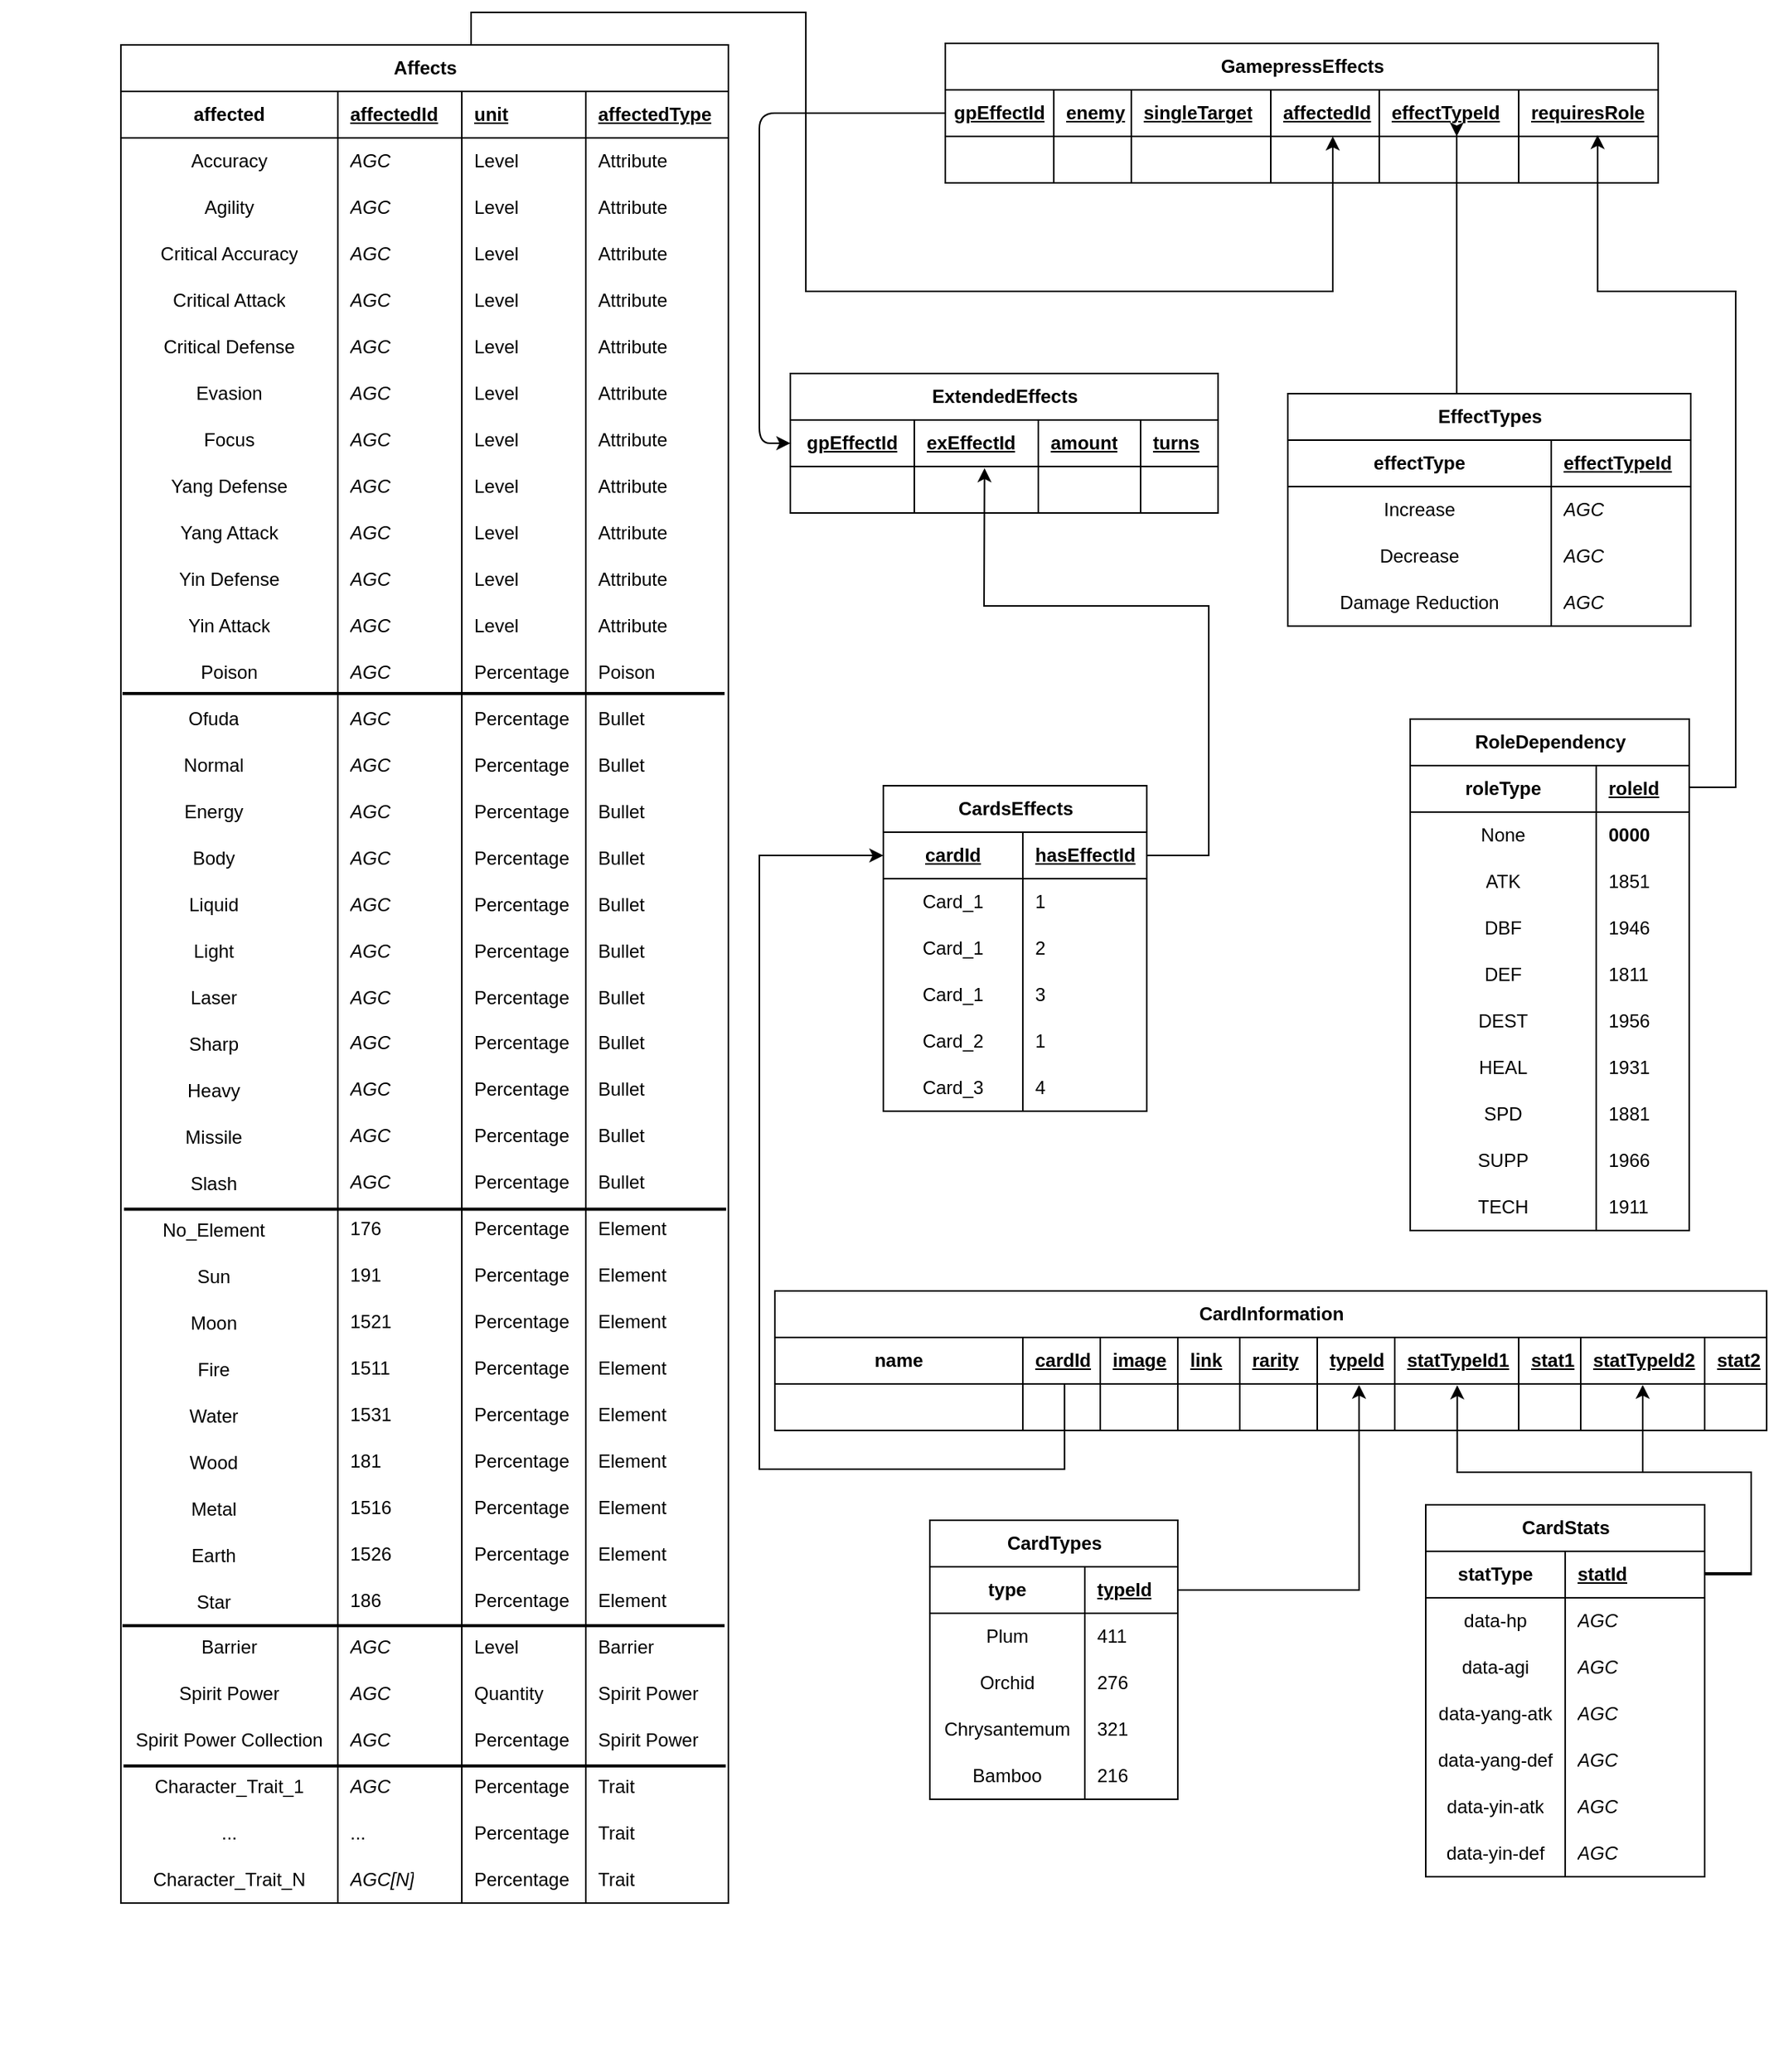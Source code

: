 <mxfile pages="2">
    <diagram name="Diagram" id="5h1aKfaLE7fj2Dg1ekTk">
        <mxGraphModel dx="1934" dy="1880" grid="1" gridSize="10" guides="1" tooltips="1" connect="1" arrows="1" fold="1" page="1" pageScale="1" pageWidth="827" pageHeight="1169" math="0" shadow="0">
            <root>
                <mxCell id="x09BF9Irv_3VvGEz9cUj-0"/>
                <mxCell id="x09BF9Irv_3VvGEz9cUj-1" parent="x09BF9Irv_3VvGEz9cUj-0"/>
                <mxCell id="x09BF9Irv_3VvGEz9cUj-2" value="GamepressEffects" style="shape=table;startSize=30;container=1;collapsible=1;childLayout=tableLayout;fixedRows=1;rowLines=0;fontStyle=1;align=center;resizeLast=1;html=1;" parent="x09BF9Irv_3VvGEz9cUj-1" vertex="1">
                    <mxGeometry x="210" y="-190" width="460" height="90" as="geometry"/>
                </mxCell>
                <mxCell id="x09BF9Irv_3VvGEz9cUj-3" value="" style="shape=tableRow;horizontal=0;startSize=0;swimlaneHead=0;swimlaneBody=0;fillColor=none;collapsible=0;dropTarget=0;points=[[0,0.5],[1,0.5]];portConstraint=eastwest;top=0;left=0;right=0;bottom=1;" parent="x09BF9Irv_3VvGEz9cUj-2" vertex="1">
                    <mxGeometry y="30" width="460" height="30" as="geometry"/>
                </mxCell>
                <mxCell id="x09BF9Irv_3VvGEz9cUj-4" value="&lt;u&gt;gpEffectId&lt;/u&gt;" style="shape=partialRectangle;connectable=0;fillColor=none;top=0;left=0;bottom=0;right=0;fontStyle=1;overflow=hidden;whiteSpace=wrap;html=1;" parent="x09BF9Irv_3VvGEz9cUj-3" vertex="1">
                    <mxGeometry width="70" height="30" as="geometry">
                        <mxRectangle width="70" height="30" as="alternateBounds"/>
                    </mxGeometry>
                </mxCell>
                <mxCell id="x09BF9Irv_3VvGEz9cUj-5" value="enemy" style="shape=partialRectangle;connectable=0;fillColor=none;top=0;left=0;bottom=0;right=0;align=left;spacingLeft=6;fontStyle=5;overflow=hidden;whiteSpace=wrap;html=1;" parent="x09BF9Irv_3VvGEz9cUj-3" vertex="1">
                    <mxGeometry x="70" width="50" height="30" as="geometry">
                        <mxRectangle width="50" height="30" as="alternateBounds"/>
                    </mxGeometry>
                </mxCell>
                <mxCell id="x09BF9Irv_3VvGEz9cUj-6" value="singleTarget" style="shape=partialRectangle;connectable=0;fillColor=none;top=0;left=0;bottom=0;right=0;align=left;spacingLeft=6;fontStyle=5;overflow=hidden;whiteSpace=wrap;html=1;" parent="x09BF9Irv_3VvGEz9cUj-3" vertex="1">
                    <mxGeometry x="120" width="90" height="30" as="geometry">
                        <mxRectangle width="90" height="30" as="alternateBounds"/>
                    </mxGeometry>
                </mxCell>
                <mxCell id="x09BF9Irv_3VvGEz9cUj-7" value="affectedId" style="shape=partialRectangle;connectable=0;fillColor=none;top=0;left=0;bottom=0;right=0;align=left;spacingLeft=6;fontStyle=5;overflow=hidden;whiteSpace=wrap;html=1;" parent="x09BF9Irv_3VvGEz9cUj-3" vertex="1">
                    <mxGeometry x="210" width="70" height="30" as="geometry">
                        <mxRectangle width="70" height="30" as="alternateBounds"/>
                    </mxGeometry>
                </mxCell>
                <mxCell id="x09BF9Irv_3VvGEz9cUj-10" value="effectTypeId" style="shape=partialRectangle;connectable=0;fillColor=none;top=0;left=0;bottom=0;right=0;align=left;spacingLeft=6;fontStyle=5;overflow=hidden;whiteSpace=wrap;html=1;" parent="x09BF9Irv_3VvGEz9cUj-3" vertex="1">
                    <mxGeometry x="280" width="90" height="30" as="geometry">
                        <mxRectangle width="90" height="30" as="alternateBounds"/>
                    </mxGeometry>
                </mxCell>
                <mxCell id="x09BF9Irv_3VvGEz9cUj-11" value="requiresRole" style="shape=partialRectangle;connectable=0;fillColor=none;top=0;left=0;bottom=0;right=0;align=left;spacingLeft=6;fontStyle=5;overflow=hidden;whiteSpace=wrap;html=1;" parent="x09BF9Irv_3VvGEz9cUj-3" vertex="1">
                    <mxGeometry x="370" width="90" height="30" as="geometry">
                        <mxRectangle width="90" height="30" as="alternateBounds"/>
                    </mxGeometry>
                </mxCell>
                <mxCell id="x09BF9Irv_3VvGEz9cUj-12" value="" style="shape=tableRow;horizontal=0;startSize=0;swimlaneHead=0;swimlaneBody=0;fillColor=none;collapsible=0;dropTarget=0;points=[[0,0.5],[1,0.5]];portConstraint=eastwest;top=0;left=0;right=0;bottom=0;" parent="x09BF9Irv_3VvGEz9cUj-2" vertex="1">
                    <mxGeometry y="60" width="460" height="30" as="geometry"/>
                </mxCell>
                <mxCell id="x09BF9Irv_3VvGEz9cUj-13" value="" style="shape=partialRectangle;connectable=0;fillColor=none;top=0;left=0;bottom=0;right=0;editable=1;overflow=hidden;whiteSpace=wrap;html=1;" parent="x09BF9Irv_3VvGEz9cUj-12" vertex="1">
                    <mxGeometry width="70" height="30" as="geometry">
                        <mxRectangle width="70" height="30" as="alternateBounds"/>
                    </mxGeometry>
                </mxCell>
                <mxCell id="x09BF9Irv_3VvGEz9cUj-14" value="" style="shape=partialRectangle;connectable=0;fillColor=none;top=0;left=0;bottom=0;right=0;align=left;spacingLeft=6;overflow=hidden;whiteSpace=wrap;html=1;" parent="x09BF9Irv_3VvGEz9cUj-12" vertex="1">
                    <mxGeometry x="70" width="50" height="30" as="geometry">
                        <mxRectangle width="50" height="30" as="alternateBounds"/>
                    </mxGeometry>
                </mxCell>
                <mxCell id="x09BF9Irv_3VvGEz9cUj-15" style="shape=partialRectangle;connectable=0;fillColor=none;top=0;left=0;bottom=0;right=0;align=left;spacingLeft=6;overflow=hidden;whiteSpace=wrap;html=1;" parent="x09BF9Irv_3VvGEz9cUj-12" vertex="1">
                    <mxGeometry x="120" width="90" height="30" as="geometry">
                        <mxRectangle width="90" height="30" as="alternateBounds"/>
                    </mxGeometry>
                </mxCell>
                <mxCell id="x09BF9Irv_3VvGEz9cUj-16" style="shape=partialRectangle;connectable=0;fillColor=none;top=0;left=0;bottom=0;right=0;align=left;spacingLeft=6;overflow=hidden;whiteSpace=wrap;html=1;" parent="x09BF9Irv_3VvGEz9cUj-12" vertex="1">
                    <mxGeometry x="210" width="70" height="30" as="geometry">
                        <mxRectangle width="70" height="30" as="alternateBounds"/>
                    </mxGeometry>
                </mxCell>
                <mxCell id="x09BF9Irv_3VvGEz9cUj-19" style="shape=partialRectangle;connectable=0;fillColor=none;top=0;left=0;bottom=0;right=0;align=left;spacingLeft=6;overflow=hidden;whiteSpace=wrap;html=1;" parent="x09BF9Irv_3VvGEz9cUj-12" vertex="1">
                    <mxGeometry x="280" width="90" height="30" as="geometry">
                        <mxRectangle width="90" height="30" as="alternateBounds"/>
                    </mxGeometry>
                </mxCell>
                <mxCell id="x09BF9Irv_3VvGEz9cUj-20" style="shape=partialRectangle;connectable=0;fillColor=none;top=0;left=0;bottom=0;right=0;align=left;spacingLeft=6;overflow=hidden;whiteSpace=wrap;html=1;" parent="x09BF9Irv_3VvGEz9cUj-12" vertex="1">
                    <mxGeometry x="370" width="90" height="30" as="geometry">
                        <mxRectangle width="90" height="30" as="alternateBounds"/>
                    </mxGeometry>
                </mxCell>
                <mxCell id="x09BF9Irv_3VvGEz9cUj-21" value="CardsEffects" style="shape=table;startSize=30;container=1;collapsible=1;childLayout=tableLayout;fixedRows=1;rowLines=0;fontStyle=1;align=center;resizeLast=1;html=1;" parent="x09BF9Irv_3VvGEz9cUj-1" vertex="1">
                    <mxGeometry x="170" y="289" width="170" height="210" as="geometry"/>
                </mxCell>
                <mxCell id="x09BF9Irv_3VvGEz9cUj-22" value="" style="shape=tableRow;horizontal=0;startSize=0;swimlaneHead=0;swimlaneBody=0;fillColor=none;collapsible=0;dropTarget=0;points=[[0,0.5],[1,0.5]];portConstraint=eastwest;top=0;left=0;right=0;bottom=1;" parent="x09BF9Irv_3VvGEz9cUj-21" vertex="1">
                    <mxGeometry y="30" width="170" height="30" as="geometry"/>
                </mxCell>
                <mxCell id="x09BF9Irv_3VvGEz9cUj-23" value="&lt;span style=&quot;text-align: left; text-decoration-line: underline;&quot;&gt;cardId&lt;/span&gt;" style="shape=partialRectangle;connectable=0;fillColor=none;top=0;left=0;bottom=0;right=0;fontStyle=1;overflow=hidden;whiteSpace=wrap;html=1;" parent="x09BF9Irv_3VvGEz9cUj-22" vertex="1">
                    <mxGeometry width="90" height="30" as="geometry">
                        <mxRectangle width="90" height="30" as="alternateBounds"/>
                    </mxGeometry>
                </mxCell>
                <mxCell id="x09BF9Irv_3VvGEz9cUj-24" value="hasEffectId" style="shape=partialRectangle;connectable=0;fillColor=none;top=0;left=0;bottom=0;right=0;align=left;spacingLeft=6;fontStyle=5;overflow=hidden;whiteSpace=wrap;html=1;" parent="x09BF9Irv_3VvGEz9cUj-22" vertex="1">
                    <mxGeometry x="90" width="80" height="30" as="geometry">
                        <mxRectangle width="80" height="30" as="alternateBounds"/>
                    </mxGeometry>
                </mxCell>
                <mxCell id="x09BF9Irv_3VvGEz9cUj-25" value="" style="shape=tableRow;horizontal=0;startSize=0;swimlaneHead=0;swimlaneBody=0;fillColor=none;collapsible=0;dropTarget=0;points=[[0,0.5],[1,0.5]];portConstraint=eastwest;top=0;left=0;right=0;bottom=0;" parent="x09BF9Irv_3VvGEz9cUj-21" vertex="1">
                    <mxGeometry y="60" width="170" height="30" as="geometry"/>
                </mxCell>
                <mxCell id="x09BF9Irv_3VvGEz9cUj-26" value="Card_1" style="shape=partialRectangle;connectable=0;fillColor=none;top=0;left=0;bottom=0;right=0;editable=1;overflow=hidden;whiteSpace=wrap;html=1;" parent="x09BF9Irv_3VvGEz9cUj-25" vertex="1">
                    <mxGeometry width="90" height="30" as="geometry">
                        <mxRectangle width="90" height="30" as="alternateBounds"/>
                    </mxGeometry>
                </mxCell>
                <mxCell id="x09BF9Irv_3VvGEz9cUj-27" value="1" style="shape=partialRectangle;connectable=0;fillColor=none;top=0;left=0;bottom=0;right=0;align=left;spacingLeft=6;overflow=hidden;whiteSpace=wrap;html=1;" parent="x09BF9Irv_3VvGEz9cUj-25" vertex="1">
                    <mxGeometry x="90" width="80" height="30" as="geometry">
                        <mxRectangle width="80" height="30" as="alternateBounds"/>
                    </mxGeometry>
                </mxCell>
                <mxCell id="x09BF9Irv_3VvGEz9cUj-28" value="" style="shape=tableRow;horizontal=0;startSize=0;swimlaneHead=0;swimlaneBody=0;fillColor=none;collapsible=0;dropTarget=0;points=[[0,0.5],[1,0.5]];portConstraint=eastwest;top=0;left=0;right=0;bottom=0;" parent="x09BF9Irv_3VvGEz9cUj-21" vertex="1">
                    <mxGeometry y="90" width="170" height="30" as="geometry"/>
                </mxCell>
                <mxCell id="x09BF9Irv_3VvGEz9cUj-29" value="Card_1" style="shape=partialRectangle;connectable=0;fillColor=none;top=0;left=0;bottom=0;right=0;editable=1;overflow=hidden;whiteSpace=wrap;html=1;" parent="x09BF9Irv_3VvGEz9cUj-28" vertex="1">
                    <mxGeometry width="90" height="30" as="geometry">
                        <mxRectangle width="90" height="30" as="alternateBounds"/>
                    </mxGeometry>
                </mxCell>
                <mxCell id="x09BF9Irv_3VvGEz9cUj-30" value="2" style="shape=partialRectangle;connectable=0;fillColor=none;top=0;left=0;bottom=0;right=0;align=left;spacingLeft=6;overflow=hidden;whiteSpace=wrap;html=1;" parent="x09BF9Irv_3VvGEz9cUj-28" vertex="1">
                    <mxGeometry x="90" width="80" height="30" as="geometry">
                        <mxRectangle width="80" height="30" as="alternateBounds"/>
                    </mxGeometry>
                </mxCell>
                <mxCell id="x09BF9Irv_3VvGEz9cUj-31" value="" style="shape=tableRow;horizontal=0;startSize=0;swimlaneHead=0;swimlaneBody=0;fillColor=none;collapsible=0;dropTarget=0;points=[[0,0.5],[1,0.5]];portConstraint=eastwest;top=0;left=0;right=0;bottom=0;" parent="x09BF9Irv_3VvGEz9cUj-21" vertex="1">
                    <mxGeometry y="120" width="170" height="30" as="geometry"/>
                </mxCell>
                <mxCell id="x09BF9Irv_3VvGEz9cUj-32" value="Card_1" style="shape=partialRectangle;connectable=0;fillColor=none;top=0;left=0;bottom=0;right=0;editable=1;overflow=hidden;whiteSpace=wrap;html=1;" parent="x09BF9Irv_3VvGEz9cUj-31" vertex="1">
                    <mxGeometry width="90" height="30" as="geometry">
                        <mxRectangle width="90" height="30" as="alternateBounds"/>
                    </mxGeometry>
                </mxCell>
                <mxCell id="x09BF9Irv_3VvGEz9cUj-33" value="3" style="shape=partialRectangle;connectable=0;fillColor=none;top=0;left=0;bottom=0;right=0;align=left;spacingLeft=6;overflow=hidden;whiteSpace=wrap;html=1;" parent="x09BF9Irv_3VvGEz9cUj-31" vertex="1">
                    <mxGeometry x="90" width="80" height="30" as="geometry">
                        <mxRectangle width="80" height="30" as="alternateBounds"/>
                    </mxGeometry>
                </mxCell>
                <mxCell id="x09BF9Irv_3VvGEz9cUj-34" style="shape=tableRow;horizontal=0;startSize=0;swimlaneHead=0;swimlaneBody=0;fillColor=none;collapsible=0;dropTarget=0;points=[[0,0.5],[1,0.5]];portConstraint=eastwest;top=0;left=0;right=0;bottom=0;" parent="x09BF9Irv_3VvGEz9cUj-21" vertex="1">
                    <mxGeometry y="150" width="170" height="30" as="geometry"/>
                </mxCell>
                <mxCell id="x09BF9Irv_3VvGEz9cUj-35" value="Card_2" style="shape=partialRectangle;connectable=0;fillColor=none;top=0;left=0;bottom=0;right=0;editable=1;overflow=hidden;whiteSpace=wrap;html=1;" parent="x09BF9Irv_3VvGEz9cUj-34" vertex="1">
                    <mxGeometry width="90" height="30" as="geometry">
                        <mxRectangle width="90" height="30" as="alternateBounds"/>
                    </mxGeometry>
                </mxCell>
                <mxCell id="x09BF9Irv_3VvGEz9cUj-36" value="1" style="shape=partialRectangle;connectable=0;fillColor=none;top=0;left=0;bottom=0;right=0;align=left;spacingLeft=6;overflow=hidden;whiteSpace=wrap;html=1;" parent="x09BF9Irv_3VvGEz9cUj-34" vertex="1">
                    <mxGeometry x="90" width="80" height="30" as="geometry">
                        <mxRectangle width="80" height="30" as="alternateBounds"/>
                    </mxGeometry>
                </mxCell>
                <mxCell id="x09BF9Irv_3VvGEz9cUj-37" style="shape=tableRow;horizontal=0;startSize=0;swimlaneHead=0;swimlaneBody=0;fillColor=none;collapsible=0;dropTarget=0;points=[[0,0.5],[1,0.5]];portConstraint=eastwest;top=0;left=0;right=0;bottom=0;" parent="x09BF9Irv_3VvGEz9cUj-21" vertex="1">
                    <mxGeometry y="180" width="170" height="30" as="geometry"/>
                </mxCell>
                <mxCell id="x09BF9Irv_3VvGEz9cUj-38" value="Card_3" style="shape=partialRectangle;connectable=0;fillColor=none;top=0;left=0;bottom=0;right=0;editable=1;overflow=hidden;whiteSpace=wrap;html=1;" parent="x09BF9Irv_3VvGEz9cUj-37" vertex="1">
                    <mxGeometry width="90" height="30" as="geometry">
                        <mxRectangle width="90" height="30" as="alternateBounds"/>
                    </mxGeometry>
                </mxCell>
                <mxCell id="x09BF9Irv_3VvGEz9cUj-39" value="4" style="shape=partialRectangle;connectable=0;fillColor=none;top=0;left=0;bottom=0;right=0;align=left;spacingLeft=6;overflow=hidden;whiteSpace=wrap;html=1;" parent="x09BF9Irv_3VvGEz9cUj-37" vertex="1">
                    <mxGeometry x="90" width="80" height="30" as="geometry">
                        <mxRectangle width="80" height="30" as="alternateBounds"/>
                    </mxGeometry>
                </mxCell>
                <mxCell id="x09BF9Irv_3VvGEz9cUj-40" value="CardStats" style="shape=table;startSize=30;container=1;collapsible=1;childLayout=tableLayout;fixedRows=1;rowLines=0;fontStyle=1;align=center;resizeLast=1;html=1;" parent="x09BF9Irv_3VvGEz9cUj-1" vertex="1">
                    <mxGeometry x="520" y="753" width="180" height="240" as="geometry"/>
                </mxCell>
                <mxCell id="x09BF9Irv_3VvGEz9cUj-41" value="" style="shape=tableRow;horizontal=0;startSize=0;swimlaneHead=0;swimlaneBody=0;fillColor=none;collapsible=0;dropTarget=0;points=[[0,0.5],[1,0.5]];portConstraint=eastwest;top=0;left=0;right=0;bottom=1;" parent="x09BF9Irv_3VvGEz9cUj-40" vertex="1">
                    <mxGeometry y="30" width="180" height="30" as="geometry"/>
                </mxCell>
                <mxCell id="x09BF9Irv_3VvGEz9cUj-42" value="statType" style="shape=partialRectangle;connectable=0;fillColor=none;top=0;left=0;bottom=0;right=0;fontStyle=1;overflow=hidden;whiteSpace=wrap;html=1;" parent="x09BF9Irv_3VvGEz9cUj-41" vertex="1">
                    <mxGeometry width="90" height="30" as="geometry">
                        <mxRectangle width="90" height="30" as="alternateBounds"/>
                    </mxGeometry>
                </mxCell>
                <mxCell id="x09BF9Irv_3VvGEz9cUj-43" value="statId" style="shape=partialRectangle;connectable=0;fillColor=none;top=0;left=0;bottom=0;right=0;align=left;spacingLeft=6;fontStyle=5;overflow=hidden;whiteSpace=wrap;html=1;" parent="x09BF9Irv_3VvGEz9cUj-41" vertex="1">
                    <mxGeometry x="90" width="90" height="30" as="geometry">
                        <mxRectangle width="90" height="30" as="alternateBounds"/>
                    </mxGeometry>
                </mxCell>
                <mxCell id="x09BF9Irv_3VvGEz9cUj-44" value="" style="shape=tableRow;horizontal=0;startSize=0;swimlaneHead=0;swimlaneBody=0;fillColor=none;collapsible=0;dropTarget=0;points=[[0,0.5],[1,0.5]];portConstraint=eastwest;top=0;left=0;right=0;bottom=0;" parent="x09BF9Irv_3VvGEz9cUj-40" vertex="1">
                    <mxGeometry y="60" width="180" height="30" as="geometry"/>
                </mxCell>
                <mxCell id="x09BF9Irv_3VvGEz9cUj-45" value="data-hp" style="shape=partialRectangle;connectable=0;fillColor=none;top=0;left=0;bottom=0;right=0;editable=1;overflow=hidden;whiteSpace=wrap;html=1;" parent="x09BF9Irv_3VvGEz9cUj-44" vertex="1">
                    <mxGeometry width="90" height="30" as="geometry">
                        <mxRectangle width="90" height="30" as="alternateBounds"/>
                    </mxGeometry>
                </mxCell>
                <mxCell id="x09BF9Irv_3VvGEz9cUj-46" value="&lt;i&gt;AGC&lt;/i&gt;" style="shape=partialRectangle;connectable=0;fillColor=none;top=0;left=0;bottom=0;right=0;align=left;spacingLeft=6;overflow=hidden;whiteSpace=wrap;html=1;" parent="x09BF9Irv_3VvGEz9cUj-44" vertex="1">
                    <mxGeometry x="90" width="90" height="30" as="geometry">
                        <mxRectangle width="90" height="30" as="alternateBounds"/>
                    </mxGeometry>
                </mxCell>
                <mxCell id="x09BF9Irv_3VvGEz9cUj-47" value="" style="shape=tableRow;horizontal=0;startSize=0;swimlaneHead=0;swimlaneBody=0;fillColor=none;collapsible=0;dropTarget=0;points=[[0,0.5],[1,0.5]];portConstraint=eastwest;top=0;left=0;right=0;bottom=0;" parent="x09BF9Irv_3VvGEz9cUj-40" vertex="1">
                    <mxGeometry y="90" width="180" height="30" as="geometry"/>
                </mxCell>
                <mxCell id="x09BF9Irv_3VvGEz9cUj-48" value="&lt;div&gt;data-agi&lt;/div&gt;" style="shape=partialRectangle;connectable=0;fillColor=none;top=0;left=0;bottom=0;right=0;editable=1;overflow=hidden;whiteSpace=wrap;html=1;" parent="x09BF9Irv_3VvGEz9cUj-47" vertex="1">
                    <mxGeometry width="90" height="30" as="geometry">
                        <mxRectangle width="90" height="30" as="alternateBounds"/>
                    </mxGeometry>
                </mxCell>
                <mxCell id="x09BF9Irv_3VvGEz9cUj-49" value="&lt;i&gt;AGC&lt;/i&gt;" style="shape=partialRectangle;connectable=0;fillColor=none;top=0;left=0;bottom=0;right=0;align=left;spacingLeft=6;overflow=hidden;whiteSpace=wrap;html=1;" parent="x09BF9Irv_3VvGEz9cUj-47" vertex="1">
                    <mxGeometry x="90" width="90" height="30" as="geometry">
                        <mxRectangle width="90" height="30" as="alternateBounds"/>
                    </mxGeometry>
                </mxCell>
                <mxCell id="x09BF9Irv_3VvGEz9cUj-50" value="" style="shape=tableRow;horizontal=0;startSize=0;swimlaneHead=0;swimlaneBody=0;fillColor=none;collapsible=0;dropTarget=0;points=[[0,0.5],[1,0.5]];portConstraint=eastwest;top=0;left=0;right=0;bottom=0;" parent="x09BF9Irv_3VvGEz9cUj-40" vertex="1">
                    <mxGeometry y="120" width="180" height="30" as="geometry"/>
                </mxCell>
                <mxCell id="x09BF9Irv_3VvGEz9cUj-51" value="&lt;div&gt;data-yang-atk&lt;/div&gt;" style="shape=partialRectangle;connectable=0;fillColor=none;top=0;left=0;bottom=0;right=0;editable=1;overflow=hidden;whiteSpace=wrap;html=1;" parent="x09BF9Irv_3VvGEz9cUj-50" vertex="1">
                    <mxGeometry width="90" height="30" as="geometry">
                        <mxRectangle width="90" height="30" as="alternateBounds"/>
                    </mxGeometry>
                </mxCell>
                <mxCell id="x09BF9Irv_3VvGEz9cUj-52" value="&lt;i&gt;AGC&lt;/i&gt;" style="shape=partialRectangle;connectable=0;fillColor=none;top=0;left=0;bottom=0;right=0;align=left;spacingLeft=6;overflow=hidden;whiteSpace=wrap;html=1;" parent="x09BF9Irv_3VvGEz9cUj-50" vertex="1">
                    <mxGeometry x="90" width="90" height="30" as="geometry">
                        <mxRectangle width="90" height="30" as="alternateBounds"/>
                    </mxGeometry>
                </mxCell>
                <mxCell id="x09BF9Irv_3VvGEz9cUj-53" style="shape=tableRow;horizontal=0;startSize=0;swimlaneHead=0;swimlaneBody=0;fillColor=none;collapsible=0;dropTarget=0;points=[[0,0.5],[1,0.5]];portConstraint=eastwest;top=0;left=0;right=0;bottom=0;" parent="x09BF9Irv_3VvGEz9cUj-40" vertex="1">
                    <mxGeometry y="150" width="180" height="30" as="geometry"/>
                </mxCell>
                <mxCell id="x09BF9Irv_3VvGEz9cUj-54" value="&lt;div&gt;data-yang-def&lt;/div&gt;" style="shape=partialRectangle;connectable=0;fillColor=none;top=0;left=0;bottom=0;right=0;editable=1;overflow=hidden;whiteSpace=wrap;html=1;" parent="x09BF9Irv_3VvGEz9cUj-53" vertex="1">
                    <mxGeometry width="90" height="30" as="geometry">
                        <mxRectangle width="90" height="30" as="alternateBounds"/>
                    </mxGeometry>
                </mxCell>
                <mxCell id="x09BF9Irv_3VvGEz9cUj-55" value="&lt;i&gt;AGC&lt;/i&gt;" style="shape=partialRectangle;connectable=0;fillColor=none;top=0;left=0;bottom=0;right=0;align=left;spacingLeft=6;overflow=hidden;whiteSpace=wrap;html=1;" parent="x09BF9Irv_3VvGEz9cUj-53" vertex="1">
                    <mxGeometry x="90" width="90" height="30" as="geometry">
                        <mxRectangle width="90" height="30" as="alternateBounds"/>
                    </mxGeometry>
                </mxCell>
                <mxCell id="x09BF9Irv_3VvGEz9cUj-56" style="shape=tableRow;horizontal=0;startSize=0;swimlaneHead=0;swimlaneBody=0;fillColor=none;collapsible=0;dropTarget=0;points=[[0,0.5],[1,0.5]];portConstraint=eastwest;top=0;left=0;right=0;bottom=0;" parent="x09BF9Irv_3VvGEz9cUj-40" vertex="1">
                    <mxGeometry y="180" width="180" height="30" as="geometry"/>
                </mxCell>
                <mxCell id="x09BF9Irv_3VvGEz9cUj-57" value="&lt;div&gt;data-yin-atk&lt;/div&gt;" style="shape=partialRectangle;connectable=0;fillColor=none;top=0;left=0;bottom=0;right=0;editable=1;overflow=hidden;whiteSpace=wrap;html=1;" parent="x09BF9Irv_3VvGEz9cUj-56" vertex="1">
                    <mxGeometry width="90" height="30" as="geometry">
                        <mxRectangle width="90" height="30" as="alternateBounds"/>
                    </mxGeometry>
                </mxCell>
                <mxCell id="x09BF9Irv_3VvGEz9cUj-58" value="&lt;i&gt;AGC&lt;/i&gt;" style="shape=partialRectangle;connectable=0;fillColor=none;top=0;left=0;bottom=0;right=0;align=left;spacingLeft=6;overflow=hidden;whiteSpace=wrap;html=1;" parent="x09BF9Irv_3VvGEz9cUj-56" vertex="1">
                    <mxGeometry x="90" width="90" height="30" as="geometry">
                        <mxRectangle width="90" height="30" as="alternateBounds"/>
                    </mxGeometry>
                </mxCell>
                <mxCell id="x09BF9Irv_3VvGEz9cUj-59" style="shape=tableRow;horizontal=0;startSize=0;swimlaneHead=0;swimlaneBody=0;fillColor=none;collapsible=0;dropTarget=0;points=[[0,0.5],[1,0.5]];portConstraint=eastwest;top=0;left=0;right=0;bottom=0;" parent="x09BF9Irv_3VvGEz9cUj-40" vertex="1">
                    <mxGeometry y="210" width="180" height="30" as="geometry"/>
                </mxCell>
                <mxCell id="x09BF9Irv_3VvGEz9cUj-60" value="&lt;div&gt;data-yin-def&lt;/div&gt;" style="shape=partialRectangle;connectable=0;fillColor=none;top=0;left=0;bottom=0;right=0;editable=1;overflow=hidden;whiteSpace=wrap;html=1;" parent="x09BF9Irv_3VvGEz9cUj-59" vertex="1">
                    <mxGeometry width="90" height="30" as="geometry">
                        <mxRectangle width="90" height="30" as="alternateBounds"/>
                    </mxGeometry>
                </mxCell>
                <mxCell id="x09BF9Irv_3VvGEz9cUj-61" value="&lt;i&gt;AGC&lt;/i&gt;" style="shape=partialRectangle;connectable=0;fillColor=none;top=0;left=0;bottom=0;right=0;align=left;spacingLeft=6;overflow=hidden;whiteSpace=wrap;html=1;" parent="x09BF9Irv_3VvGEz9cUj-59" vertex="1">
                    <mxGeometry x="90" width="90" height="30" as="geometry">
                        <mxRectangle width="90" height="30" as="alternateBounds"/>
                    </mxGeometry>
                </mxCell>
                <mxCell id="x09BF9Irv_3VvGEz9cUj-62" value="RoleDependency" style="shape=table;startSize=30;container=1;collapsible=1;childLayout=tableLayout;fixedRows=1;rowLines=0;fontStyle=1;align=center;resizeLast=1;html=1;" parent="x09BF9Irv_3VvGEz9cUj-1" vertex="1">
                    <mxGeometry x="510" y="246" width="180" height="330" as="geometry"/>
                </mxCell>
                <mxCell id="x09BF9Irv_3VvGEz9cUj-63" value="" style="shape=tableRow;horizontal=0;startSize=0;swimlaneHead=0;swimlaneBody=0;fillColor=none;collapsible=0;dropTarget=0;points=[[0,0.5],[1,0.5]];portConstraint=eastwest;top=0;left=0;right=0;bottom=1;" parent="x09BF9Irv_3VvGEz9cUj-62" vertex="1">
                    <mxGeometry y="30" width="180" height="30" as="geometry"/>
                </mxCell>
                <mxCell id="x09BF9Irv_3VvGEz9cUj-64" value="roleType" style="shape=partialRectangle;connectable=0;fillColor=none;top=0;left=0;bottom=0;right=0;fontStyle=1;overflow=hidden;whiteSpace=wrap;html=1;" parent="x09BF9Irv_3VvGEz9cUj-63" vertex="1">
                    <mxGeometry width="120" height="30" as="geometry">
                        <mxRectangle width="120" height="30" as="alternateBounds"/>
                    </mxGeometry>
                </mxCell>
                <mxCell id="x09BF9Irv_3VvGEz9cUj-65" value="roleId" style="shape=partialRectangle;connectable=0;fillColor=none;top=0;left=0;bottom=0;right=0;align=left;spacingLeft=6;fontStyle=5;overflow=hidden;whiteSpace=wrap;html=1;" parent="x09BF9Irv_3VvGEz9cUj-63" vertex="1">
                    <mxGeometry x="120" width="60" height="30" as="geometry">
                        <mxRectangle width="60" height="30" as="alternateBounds"/>
                    </mxGeometry>
                </mxCell>
                <mxCell id="x09BF9Irv_3VvGEz9cUj-66" style="shape=tableRow;horizontal=0;startSize=0;swimlaneHead=0;swimlaneBody=0;fillColor=none;collapsible=0;dropTarget=0;points=[[0,0.5],[1,0.5]];portConstraint=eastwest;top=0;left=0;right=0;bottom=0;" parent="x09BF9Irv_3VvGEz9cUj-62" vertex="1">
                    <mxGeometry y="60" width="180" height="30" as="geometry"/>
                </mxCell>
                <mxCell id="x09BF9Irv_3VvGEz9cUj-67" value="None" style="shape=partialRectangle;connectable=0;fillColor=none;top=0;left=0;bottom=0;right=0;editable=1;overflow=hidden;whiteSpace=wrap;html=1;" parent="x09BF9Irv_3VvGEz9cUj-66" vertex="1">
                    <mxGeometry width="120" height="30" as="geometry">
                        <mxRectangle width="120" height="30" as="alternateBounds"/>
                    </mxGeometry>
                </mxCell>
                <mxCell id="x09BF9Irv_3VvGEz9cUj-68" value="&lt;b&gt;0000&lt;/b&gt;" style="shape=partialRectangle;connectable=0;fillColor=none;top=0;left=0;bottom=0;right=0;align=left;spacingLeft=6;overflow=hidden;whiteSpace=wrap;html=1;" parent="x09BF9Irv_3VvGEz9cUj-66" vertex="1">
                    <mxGeometry x="120" width="60" height="30" as="geometry">
                        <mxRectangle width="60" height="30" as="alternateBounds"/>
                    </mxGeometry>
                </mxCell>
                <mxCell id="x09BF9Irv_3VvGEz9cUj-69" value="" style="shape=tableRow;horizontal=0;startSize=0;swimlaneHead=0;swimlaneBody=0;fillColor=none;collapsible=0;dropTarget=0;points=[[0,0.5],[1,0.5]];portConstraint=eastwest;top=0;left=0;right=0;bottom=0;" parent="x09BF9Irv_3VvGEz9cUj-62" vertex="1">
                    <mxGeometry y="90" width="180" height="30" as="geometry"/>
                </mxCell>
                <mxCell id="x09BF9Irv_3VvGEz9cUj-70" value="ATK" style="shape=partialRectangle;connectable=0;fillColor=none;top=0;left=0;bottom=0;right=0;editable=1;overflow=hidden;whiteSpace=wrap;html=1;" parent="x09BF9Irv_3VvGEz9cUj-69" vertex="1">
                    <mxGeometry width="120" height="30" as="geometry">
                        <mxRectangle width="120" height="30" as="alternateBounds"/>
                    </mxGeometry>
                </mxCell>
                <mxCell id="x09BF9Irv_3VvGEz9cUj-71" value="1851" style="shape=partialRectangle;connectable=0;fillColor=none;top=0;left=0;bottom=0;right=0;align=left;spacingLeft=6;overflow=hidden;whiteSpace=wrap;html=1;" parent="x09BF9Irv_3VvGEz9cUj-69" vertex="1">
                    <mxGeometry x="120" width="60" height="30" as="geometry">
                        <mxRectangle width="60" height="30" as="alternateBounds"/>
                    </mxGeometry>
                </mxCell>
                <mxCell id="x09BF9Irv_3VvGEz9cUj-72" value="" style="shape=tableRow;horizontal=0;startSize=0;swimlaneHead=0;swimlaneBody=0;fillColor=none;collapsible=0;dropTarget=0;points=[[0,0.5],[1,0.5]];portConstraint=eastwest;top=0;left=0;right=0;bottom=0;" parent="x09BF9Irv_3VvGEz9cUj-62" vertex="1">
                    <mxGeometry y="120" width="180" height="30" as="geometry"/>
                </mxCell>
                <mxCell id="x09BF9Irv_3VvGEz9cUj-73" value="DBF" style="shape=partialRectangle;connectable=0;fillColor=none;top=0;left=0;bottom=0;right=0;editable=1;overflow=hidden;whiteSpace=wrap;html=1;" parent="x09BF9Irv_3VvGEz9cUj-72" vertex="1">
                    <mxGeometry width="120" height="30" as="geometry">
                        <mxRectangle width="120" height="30" as="alternateBounds"/>
                    </mxGeometry>
                </mxCell>
                <mxCell id="x09BF9Irv_3VvGEz9cUj-74" value="1946" style="shape=partialRectangle;connectable=0;fillColor=none;top=0;left=0;bottom=0;right=0;align=left;spacingLeft=6;overflow=hidden;whiteSpace=wrap;html=1;" parent="x09BF9Irv_3VvGEz9cUj-72" vertex="1">
                    <mxGeometry x="120" width="60" height="30" as="geometry">
                        <mxRectangle width="60" height="30" as="alternateBounds"/>
                    </mxGeometry>
                </mxCell>
                <mxCell id="x09BF9Irv_3VvGEz9cUj-75" value="" style="shape=tableRow;horizontal=0;startSize=0;swimlaneHead=0;swimlaneBody=0;fillColor=none;collapsible=0;dropTarget=0;points=[[0,0.5],[1,0.5]];portConstraint=eastwest;top=0;left=0;right=0;bottom=0;" parent="x09BF9Irv_3VvGEz9cUj-62" vertex="1">
                    <mxGeometry y="150" width="180" height="30" as="geometry"/>
                </mxCell>
                <mxCell id="x09BF9Irv_3VvGEz9cUj-76" value="DEF" style="shape=partialRectangle;connectable=0;fillColor=none;top=0;left=0;bottom=0;right=0;editable=1;overflow=hidden;whiteSpace=wrap;html=1;" parent="x09BF9Irv_3VvGEz9cUj-75" vertex="1">
                    <mxGeometry width="120" height="30" as="geometry">
                        <mxRectangle width="120" height="30" as="alternateBounds"/>
                    </mxGeometry>
                </mxCell>
                <mxCell id="x09BF9Irv_3VvGEz9cUj-77" value="1811" style="shape=partialRectangle;connectable=0;fillColor=none;top=0;left=0;bottom=0;right=0;align=left;spacingLeft=6;overflow=hidden;whiteSpace=wrap;html=1;" parent="x09BF9Irv_3VvGEz9cUj-75" vertex="1">
                    <mxGeometry x="120" width="60" height="30" as="geometry">
                        <mxRectangle width="60" height="30" as="alternateBounds"/>
                    </mxGeometry>
                </mxCell>
                <mxCell id="x09BF9Irv_3VvGEz9cUj-78" style="shape=tableRow;horizontal=0;startSize=0;swimlaneHead=0;swimlaneBody=0;fillColor=none;collapsible=0;dropTarget=0;points=[[0,0.5],[1,0.5]];portConstraint=eastwest;top=0;left=0;right=0;bottom=0;" parent="x09BF9Irv_3VvGEz9cUj-62" vertex="1">
                    <mxGeometry y="180" width="180" height="30" as="geometry"/>
                </mxCell>
                <mxCell id="x09BF9Irv_3VvGEz9cUj-79" value="DEST" style="shape=partialRectangle;connectable=0;fillColor=none;top=0;left=0;bottom=0;right=0;editable=1;overflow=hidden;whiteSpace=wrap;html=1;" parent="x09BF9Irv_3VvGEz9cUj-78" vertex="1">
                    <mxGeometry width="120" height="30" as="geometry">
                        <mxRectangle width="120" height="30" as="alternateBounds"/>
                    </mxGeometry>
                </mxCell>
                <mxCell id="x09BF9Irv_3VvGEz9cUj-80" value="1956" style="shape=partialRectangle;connectable=0;fillColor=none;top=0;left=0;bottom=0;right=0;align=left;spacingLeft=6;overflow=hidden;whiteSpace=wrap;html=1;" parent="x09BF9Irv_3VvGEz9cUj-78" vertex="1">
                    <mxGeometry x="120" width="60" height="30" as="geometry">
                        <mxRectangle width="60" height="30" as="alternateBounds"/>
                    </mxGeometry>
                </mxCell>
                <mxCell id="x09BF9Irv_3VvGEz9cUj-81" style="shape=tableRow;horizontal=0;startSize=0;swimlaneHead=0;swimlaneBody=0;fillColor=none;collapsible=0;dropTarget=0;points=[[0,0.5],[1,0.5]];portConstraint=eastwest;top=0;left=0;right=0;bottom=0;" parent="x09BF9Irv_3VvGEz9cUj-62" vertex="1">
                    <mxGeometry y="210" width="180" height="30" as="geometry"/>
                </mxCell>
                <mxCell id="x09BF9Irv_3VvGEz9cUj-82" value="HEAL" style="shape=partialRectangle;connectable=0;fillColor=none;top=0;left=0;bottom=0;right=0;editable=1;overflow=hidden;whiteSpace=wrap;html=1;" parent="x09BF9Irv_3VvGEz9cUj-81" vertex="1">
                    <mxGeometry width="120" height="30" as="geometry">
                        <mxRectangle width="120" height="30" as="alternateBounds"/>
                    </mxGeometry>
                </mxCell>
                <mxCell id="x09BF9Irv_3VvGEz9cUj-83" value="1931" style="shape=partialRectangle;connectable=0;fillColor=none;top=0;left=0;bottom=0;right=0;align=left;spacingLeft=6;overflow=hidden;whiteSpace=wrap;html=1;" parent="x09BF9Irv_3VvGEz9cUj-81" vertex="1">
                    <mxGeometry x="120" width="60" height="30" as="geometry">
                        <mxRectangle width="60" height="30" as="alternateBounds"/>
                    </mxGeometry>
                </mxCell>
                <mxCell id="x09BF9Irv_3VvGEz9cUj-84" style="shape=tableRow;horizontal=0;startSize=0;swimlaneHead=0;swimlaneBody=0;fillColor=none;collapsible=0;dropTarget=0;points=[[0,0.5],[1,0.5]];portConstraint=eastwest;top=0;left=0;right=0;bottom=0;" parent="x09BF9Irv_3VvGEz9cUj-62" vertex="1">
                    <mxGeometry y="240" width="180" height="30" as="geometry"/>
                </mxCell>
                <mxCell id="x09BF9Irv_3VvGEz9cUj-85" value="SPD" style="shape=partialRectangle;connectable=0;fillColor=none;top=0;left=0;bottom=0;right=0;editable=1;overflow=hidden;whiteSpace=wrap;html=1;" parent="x09BF9Irv_3VvGEz9cUj-84" vertex="1">
                    <mxGeometry width="120" height="30" as="geometry">
                        <mxRectangle width="120" height="30" as="alternateBounds"/>
                    </mxGeometry>
                </mxCell>
                <mxCell id="x09BF9Irv_3VvGEz9cUj-86" value="1881" style="shape=partialRectangle;connectable=0;fillColor=none;top=0;left=0;bottom=0;right=0;align=left;spacingLeft=6;overflow=hidden;whiteSpace=wrap;html=1;" parent="x09BF9Irv_3VvGEz9cUj-84" vertex="1">
                    <mxGeometry x="120" width="60" height="30" as="geometry">
                        <mxRectangle width="60" height="30" as="alternateBounds"/>
                    </mxGeometry>
                </mxCell>
                <mxCell id="x09BF9Irv_3VvGEz9cUj-87" style="shape=tableRow;horizontal=0;startSize=0;swimlaneHead=0;swimlaneBody=0;fillColor=none;collapsible=0;dropTarget=0;points=[[0,0.5],[1,0.5]];portConstraint=eastwest;top=0;left=0;right=0;bottom=0;" parent="x09BF9Irv_3VvGEz9cUj-62" vertex="1">
                    <mxGeometry y="270" width="180" height="30" as="geometry"/>
                </mxCell>
                <mxCell id="x09BF9Irv_3VvGEz9cUj-88" value="SUPP" style="shape=partialRectangle;connectable=0;fillColor=none;top=0;left=0;bottom=0;right=0;editable=1;overflow=hidden;whiteSpace=wrap;html=1;" parent="x09BF9Irv_3VvGEz9cUj-87" vertex="1">
                    <mxGeometry width="120" height="30" as="geometry">
                        <mxRectangle width="120" height="30" as="alternateBounds"/>
                    </mxGeometry>
                </mxCell>
                <mxCell id="x09BF9Irv_3VvGEz9cUj-89" value="1966" style="shape=partialRectangle;connectable=0;fillColor=none;top=0;left=0;bottom=0;right=0;align=left;spacingLeft=6;overflow=hidden;whiteSpace=wrap;html=1;" parent="x09BF9Irv_3VvGEz9cUj-87" vertex="1">
                    <mxGeometry x="120" width="60" height="30" as="geometry">
                        <mxRectangle width="60" height="30" as="alternateBounds"/>
                    </mxGeometry>
                </mxCell>
                <mxCell id="x09BF9Irv_3VvGEz9cUj-90" style="shape=tableRow;horizontal=0;startSize=0;swimlaneHead=0;swimlaneBody=0;fillColor=none;collapsible=0;dropTarget=0;points=[[0,0.5],[1,0.5]];portConstraint=eastwest;top=0;left=0;right=0;bottom=0;" parent="x09BF9Irv_3VvGEz9cUj-62" vertex="1">
                    <mxGeometry y="300" width="180" height="30" as="geometry"/>
                </mxCell>
                <mxCell id="x09BF9Irv_3VvGEz9cUj-91" value="TECH" style="shape=partialRectangle;connectable=0;fillColor=none;top=0;left=0;bottom=0;right=0;editable=1;overflow=hidden;whiteSpace=wrap;html=1;" parent="x09BF9Irv_3VvGEz9cUj-90" vertex="1">
                    <mxGeometry width="120" height="30" as="geometry">
                        <mxRectangle width="120" height="30" as="alternateBounds"/>
                    </mxGeometry>
                </mxCell>
                <mxCell id="x09BF9Irv_3VvGEz9cUj-92" value="1911" style="shape=partialRectangle;connectable=0;fillColor=none;top=0;left=0;bottom=0;right=0;align=left;spacingLeft=6;overflow=hidden;whiteSpace=wrap;html=1;" parent="x09BF9Irv_3VvGEz9cUj-90" vertex="1">
                    <mxGeometry x="120" width="60" height="30" as="geometry">
                        <mxRectangle width="60" height="30" as="alternateBounds"/>
                    </mxGeometry>
                </mxCell>
                <mxCell id="x09BF9Irv_3VvGEz9cUj-93" value="CardInformation" style="shape=table;startSize=30;container=1;collapsible=1;childLayout=tableLayout;fixedRows=1;rowLines=0;fontStyle=1;align=center;resizeLast=1;html=1;" parent="x09BF9Irv_3VvGEz9cUj-1" vertex="1">
                    <mxGeometry x="100" y="615" width="640" height="90" as="geometry"/>
                </mxCell>
                <mxCell id="x09BF9Irv_3VvGEz9cUj-94" value="" style="shape=tableRow;horizontal=0;startSize=0;swimlaneHead=0;swimlaneBody=0;fillColor=none;collapsible=0;dropTarget=0;points=[[0,0.5],[1,0.5]];portConstraint=eastwest;top=0;left=0;right=0;bottom=1;" parent="x09BF9Irv_3VvGEz9cUj-93" vertex="1">
                    <mxGeometry y="30" width="640" height="30" as="geometry"/>
                </mxCell>
                <mxCell id="x09BF9Irv_3VvGEz9cUj-95" value="name" style="shape=partialRectangle;connectable=0;fillColor=none;top=0;left=0;bottom=0;right=0;fontStyle=1;overflow=hidden;whiteSpace=wrap;html=1;" parent="x09BF9Irv_3VvGEz9cUj-94" vertex="1">
                    <mxGeometry width="160" height="30" as="geometry">
                        <mxRectangle width="160" height="30" as="alternateBounds"/>
                    </mxGeometry>
                </mxCell>
                <mxCell id="71" value="cardId" style="shape=partialRectangle;connectable=0;fillColor=none;top=0;left=0;bottom=0;right=0;align=left;spacingLeft=6;fontStyle=5;overflow=hidden;whiteSpace=wrap;html=1;" vertex="1" parent="x09BF9Irv_3VvGEz9cUj-94">
                    <mxGeometry x="160" width="50" height="30" as="geometry">
                        <mxRectangle width="50" height="30" as="alternateBounds"/>
                    </mxGeometry>
                </mxCell>
                <mxCell id="x09BF9Irv_3VvGEz9cUj-96" value="image" style="shape=partialRectangle;connectable=0;fillColor=none;top=0;left=0;bottom=0;right=0;align=left;spacingLeft=6;fontStyle=5;overflow=hidden;whiteSpace=wrap;html=1;" parent="x09BF9Irv_3VvGEz9cUj-94" vertex="1">
                    <mxGeometry x="210" width="50" height="30" as="geometry">
                        <mxRectangle width="50" height="30" as="alternateBounds"/>
                    </mxGeometry>
                </mxCell>
                <mxCell id="x09BF9Irv_3VvGEz9cUj-97" value="link" style="shape=partialRectangle;connectable=0;fillColor=none;top=0;left=0;bottom=0;right=0;align=left;spacingLeft=6;fontStyle=5;overflow=hidden;whiteSpace=wrap;html=1;" parent="x09BF9Irv_3VvGEz9cUj-94" vertex="1">
                    <mxGeometry x="260" width="40" height="30" as="geometry">
                        <mxRectangle width="40" height="30" as="alternateBounds"/>
                    </mxGeometry>
                </mxCell>
                <mxCell id="x09BF9Irv_3VvGEz9cUj-98" value="rarity" style="shape=partialRectangle;connectable=0;fillColor=none;top=0;left=0;bottom=0;right=0;align=left;spacingLeft=6;fontStyle=5;overflow=hidden;whiteSpace=wrap;html=1;" parent="x09BF9Irv_3VvGEz9cUj-94" vertex="1">
                    <mxGeometry x="300" width="50" height="30" as="geometry">
                        <mxRectangle width="50" height="30" as="alternateBounds"/>
                    </mxGeometry>
                </mxCell>
                <mxCell id="x09BF9Irv_3VvGEz9cUj-99" value="typeId" style="shape=partialRectangle;connectable=0;fillColor=none;top=0;left=0;bottom=0;right=0;align=left;spacingLeft=6;fontStyle=5;overflow=hidden;whiteSpace=wrap;html=1;" parent="x09BF9Irv_3VvGEz9cUj-94" vertex="1">
                    <mxGeometry x="350" width="50" height="30" as="geometry">
                        <mxRectangle width="50" height="30" as="alternateBounds"/>
                    </mxGeometry>
                </mxCell>
                <mxCell id="x09BF9Irv_3VvGEz9cUj-100" value="statTypeId1" style="shape=partialRectangle;connectable=0;fillColor=none;top=0;left=0;bottom=0;right=0;align=left;spacingLeft=6;fontStyle=5;overflow=hidden;whiteSpace=wrap;html=1;" parent="x09BF9Irv_3VvGEz9cUj-94" vertex="1">
                    <mxGeometry x="400" width="80" height="30" as="geometry">
                        <mxRectangle width="80" height="30" as="alternateBounds"/>
                    </mxGeometry>
                </mxCell>
                <mxCell id="x09BF9Irv_3VvGEz9cUj-101" value="stat1" style="shape=partialRectangle;connectable=0;fillColor=none;top=0;left=0;bottom=0;right=0;align=left;spacingLeft=6;fontStyle=5;overflow=hidden;whiteSpace=wrap;html=1;" parent="x09BF9Irv_3VvGEz9cUj-94" vertex="1">
                    <mxGeometry x="480" width="40" height="30" as="geometry">
                        <mxRectangle width="40" height="30" as="alternateBounds"/>
                    </mxGeometry>
                </mxCell>
                <mxCell id="x09BF9Irv_3VvGEz9cUj-102" value="statTypeId2" style="shape=partialRectangle;connectable=0;fillColor=none;top=0;left=0;bottom=0;right=0;align=left;spacingLeft=6;fontStyle=5;overflow=hidden;whiteSpace=wrap;html=1;" parent="x09BF9Irv_3VvGEz9cUj-94" vertex="1">
                    <mxGeometry x="520" width="80" height="30" as="geometry">
                        <mxRectangle width="80" height="30" as="alternateBounds"/>
                    </mxGeometry>
                </mxCell>
                <mxCell id="x09BF9Irv_3VvGEz9cUj-103" value="stat2" style="shape=partialRectangle;connectable=0;fillColor=none;top=0;left=0;bottom=0;right=0;align=left;spacingLeft=6;fontStyle=5;overflow=hidden;whiteSpace=wrap;html=1;" parent="x09BF9Irv_3VvGEz9cUj-94" vertex="1">
                    <mxGeometry x="600" width="40" height="30" as="geometry">
                        <mxRectangle width="40" height="30" as="alternateBounds"/>
                    </mxGeometry>
                </mxCell>
                <mxCell id="x09BF9Irv_3VvGEz9cUj-104" value="" style="shape=tableRow;horizontal=0;startSize=0;swimlaneHead=0;swimlaneBody=0;fillColor=none;collapsible=0;dropTarget=0;points=[[0,0.5],[1,0.5]];portConstraint=eastwest;top=0;left=0;right=0;bottom=0;" parent="x09BF9Irv_3VvGEz9cUj-93" vertex="1">
                    <mxGeometry y="60" width="640" height="30" as="geometry"/>
                </mxCell>
                <mxCell id="x09BF9Irv_3VvGEz9cUj-105" value="" style="shape=partialRectangle;connectable=0;fillColor=none;top=0;left=0;bottom=0;right=0;editable=1;overflow=hidden;whiteSpace=wrap;html=1;" parent="x09BF9Irv_3VvGEz9cUj-104" vertex="1">
                    <mxGeometry width="160" height="30" as="geometry">
                        <mxRectangle width="160" height="30" as="alternateBounds"/>
                    </mxGeometry>
                </mxCell>
                <mxCell id="72" style="shape=partialRectangle;connectable=0;fillColor=none;top=0;left=0;bottom=0;right=0;align=left;spacingLeft=6;overflow=hidden;whiteSpace=wrap;html=1;" vertex="1" parent="x09BF9Irv_3VvGEz9cUj-104">
                    <mxGeometry x="160" width="50" height="30" as="geometry">
                        <mxRectangle width="50" height="30" as="alternateBounds"/>
                    </mxGeometry>
                </mxCell>
                <mxCell id="x09BF9Irv_3VvGEz9cUj-106" value="" style="shape=partialRectangle;connectable=0;fillColor=none;top=0;left=0;bottom=0;right=0;align=left;spacingLeft=6;overflow=hidden;whiteSpace=wrap;html=1;" parent="x09BF9Irv_3VvGEz9cUj-104" vertex="1">
                    <mxGeometry x="210" width="50" height="30" as="geometry">
                        <mxRectangle width="50" height="30" as="alternateBounds"/>
                    </mxGeometry>
                </mxCell>
                <mxCell id="x09BF9Irv_3VvGEz9cUj-107" style="shape=partialRectangle;connectable=0;fillColor=none;top=0;left=0;bottom=0;right=0;align=left;spacingLeft=6;overflow=hidden;whiteSpace=wrap;html=1;" parent="x09BF9Irv_3VvGEz9cUj-104" vertex="1">
                    <mxGeometry x="260" width="40" height="30" as="geometry">
                        <mxRectangle width="40" height="30" as="alternateBounds"/>
                    </mxGeometry>
                </mxCell>
                <mxCell id="x09BF9Irv_3VvGEz9cUj-108" style="shape=partialRectangle;connectable=0;fillColor=none;top=0;left=0;bottom=0;right=0;align=left;spacingLeft=6;overflow=hidden;whiteSpace=wrap;html=1;" parent="x09BF9Irv_3VvGEz9cUj-104" vertex="1">
                    <mxGeometry x="300" width="50" height="30" as="geometry">
                        <mxRectangle width="50" height="30" as="alternateBounds"/>
                    </mxGeometry>
                </mxCell>
                <mxCell id="x09BF9Irv_3VvGEz9cUj-109" style="shape=partialRectangle;connectable=0;fillColor=none;top=0;left=0;bottom=0;right=0;align=left;spacingLeft=6;overflow=hidden;whiteSpace=wrap;html=1;" parent="x09BF9Irv_3VvGEz9cUj-104" vertex="1">
                    <mxGeometry x="350" width="50" height="30" as="geometry">
                        <mxRectangle width="50" height="30" as="alternateBounds"/>
                    </mxGeometry>
                </mxCell>
                <mxCell id="x09BF9Irv_3VvGEz9cUj-110" style="shape=partialRectangle;connectable=0;fillColor=none;top=0;left=0;bottom=0;right=0;align=left;spacingLeft=6;overflow=hidden;whiteSpace=wrap;html=1;" parent="x09BF9Irv_3VvGEz9cUj-104" vertex="1">
                    <mxGeometry x="400" width="80" height="30" as="geometry">
                        <mxRectangle width="80" height="30" as="alternateBounds"/>
                    </mxGeometry>
                </mxCell>
                <mxCell id="x09BF9Irv_3VvGEz9cUj-111" style="shape=partialRectangle;connectable=0;fillColor=none;top=0;left=0;bottom=0;right=0;align=left;spacingLeft=6;overflow=hidden;whiteSpace=wrap;html=1;" parent="x09BF9Irv_3VvGEz9cUj-104" vertex="1">
                    <mxGeometry x="480" width="40" height="30" as="geometry">
                        <mxRectangle width="40" height="30" as="alternateBounds"/>
                    </mxGeometry>
                </mxCell>
                <mxCell id="x09BF9Irv_3VvGEz9cUj-112" style="shape=partialRectangle;connectable=0;fillColor=none;top=0;left=0;bottom=0;right=0;align=left;spacingLeft=6;overflow=hidden;whiteSpace=wrap;html=1;" parent="x09BF9Irv_3VvGEz9cUj-104" vertex="1">
                    <mxGeometry x="520" width="80" height="30" as="geometry">
                        <mxRectangle width="80" height="30" as="alternateBounds"/>
                    </mxGeometry>
                </mxCell>
                <mxCell id="x09BF9Irv_3VvGEz9cUj-113" style="shape=partialRectangle;connectable=0;fillColor=none;top=0;left=0;bottom=0;right=0;align=left;spacingLeft=6;overflow=hidden;whiteSpace=wrap;html=1;" parent="x09BF9Irv_3VvGEz9cUj-104" vertex="1">
                    <mxGeometry x="600" width="40" height="30" as="geometry">
                        <mxRectangle width="40" height="30" as="alternateBounds"/>
                    </mxGeometry>
                </mxCell>
                <mxCell id="x09BF9Irv_3VvGEz9cUj-114" value="CardTypes" style="shape=table;startSize=30;container=1;collapsible=1;childLayout=tableLayout;fixedRows=1;rowLines=0;fontStyle=1;align=center;resizeLast=1;html=1;" parent="x09BF9Irv_3VvGEz9cUj-1" vertex="1">
                    <mxGeometry x="200" y="763" width="160" height="180" as="geometry"/>
                </mxCell>
                <mxCell id="x09BF9Irv_3VvGEz9cUj-115" value="" style="shape=tableRow;horizontal=0;startSize=0;swimlaneHead=0;swimlaneBody=0;fillColor=none;collapsible=0;dropTarget=0;points=[[0,0.5],[1,0.5]];portConstraint=eastwest;top=0;left=0;right=0;bottom=1;" parent="x09BF9Irv_3VvGEz9cUj-114" vertex="1">
                    <mxGeometry y="30" width="160" height="30" as="geometry"/>
                </mxCell>
                <mxCell id="x09BF9Irv_3VvGEz9cUj-116" value="type" style="shape=partialRectangle;connectable=0;fillColor=none;top=0;left=0;bottom=0;right=0;fontStyle=1;overflow=hidden;whiteSpace=wrap;html=1;" parent="x09BF9Irv_3VvGEz9cUj-115" vertex="1">
                    <mxGeometry width="100" height="30" as="geometry">
                        <mxRectangle width="100" height="30" as="alternateBounds"/>
                    </mxGeometry>
                </mxCell>
                <mxCell id="x09BF9Irv_3VvGEz9cUj-117" value="&lt;div&gt;typeId&lt;/div&gt;" style="shape=partialRectangle;connectable=0;fillColor=none;top=0;left=0;bottom=0;right=0;align=left;spacingLeft=6;fontStyle=5;overflow=hidden;whiteSpace=wrap;html=1;" parent="x09BF9Irv_3VvGEz9cUj-115" vertex="1">
                    <mxGeometry x="100" width="60" height="30" as="geometry">
                        <mxRectangle width="60" height="30" as="alternateBounds"/>
                    </mxGeometry>
                </mxCell>
                <mxCell id="x09BF9Irv_3VvGEz9cUj-118" value="" style="shape=tableRow;horizontal=0;startSize=0;swimlaneHead=0;swimlaneBody=0;fillColor=none;collapsible=0;dropTarget=0;points=[[0,0.5],[1,0.5]];portConstraint=eastwest;top=0;left=0;right=0;bottom=0;" parent="x09BF9Irv_3VvGEz9cUj-114" vertex="1">
                    <mxGeometry y="60" width="160" height="30" as="geometry"/>
                </mxCell>
                <mxCell id="x09BF9Irv_3VvGEz9cUj-119" value="Plum" style="shape=partialRectangle;connectable=0;fillColor=none;top=0;left=0;bottom=0;right=0;editable=1;overflow=hidden;whiteSpace=wrap;html=1;" parent="x09BF9Irv_3VvGEz9cUj-118" vertex="1">
                    <mxGeometry width="100" height="30" as="geometry">
                        <mxRectangle width="100" height="30" as="alternateBounds"/>
                    </mxGeometry>
                </mxCell>
                <mxCell id="x09BF9Irv_3VvGEz9cUj-120" value="411" style="shape=partialRectangle;connectable=0;fillColor=none;top=0;left=0;bottom=0;right=0;align=left;spacingLeft=6;overflow=hidden;whiteSpace=wrap;html=1;" parent="x09BF9Irv_3VvGEz9cUj-118" vertex="1">
                    <mxGeometry x="100" width="60" height="30" as="geometry">
                        <mxRectangle width="60" height="30" as="alternateBounds"/>
                    </mxGeometry>
                </mxCell>
                <mxCell id="x09BF9Irv_3VvGEz9cUj-121" value="" style="shape=tableRow;horizontal=0;startSize=0;swimlaneHead=0;swimlaneBody=0;fillColor=none;collapsible=0;dropTarget=0;points=[[0,0.5],[1,0.5]];portConstraint=eastwest;top=0;left=0;right=0;bottom=0;" parent="x09BF9Irv_3VvGEz9cUj-114" vertex="1">
                    <mxGeometry y="90" width="160" height="30" as="geometry"/>
                </mxCell>
                <mxCell id="x09BF9Irv_3VvGEz9cUj-122" value="Orchid" style="shape=partialRectangle;connectable=0;fillColor=none;top=0;left=0;bottom=0;right=0;editable=1;overflow=hidden;whiteSpace=wrap;html=1;" parent="x09BF9Irv_3VvGEz9cUj-121" vertex="1">
                    <mxGeometry width="100" height="30" as="geometry">
                        <mxRectangle width="100" height="30" as="alternateBounds"/>
                    </mxGeometry>
                </mxCell>
                <mxCell id="x09BF9Irv_3VvGEz9cUj-123" value="276" style="shape=partialRectangle;connectable=0;fillColor=none;top=0;left=0;bottom=0;right=0;align=left;spacingLeft=6;overflow=hidden;whiteSpace=wrap;html=1;" parent="x09BF9Irv_3VvGEz9cUj-121" vertex="1">
                    <mxGeometry x="100" width="60" height="30" as="geometry">
                        <mxRectangle width="60" height="30" as="alternateBounds"/>
                    </mxGeometry>
                </mxCell>
                <mxCell id="x09BF9Irv_3VvGEz9cUj-124" value="" style="shape=tableRow;horizontal=0;startSize=0;swimlaneHead=0;swimlaneBody=0;fillColor=none;collapsible=0;dropTarget=0;points=[[0,0.5],[1,0.5]];portConstraint=eastwest;top=0;left=0;right=0;bottom=0;" parent="x09BF9Irv_3VvGEz9cUj-114" vertex="1">
                    <mxGeometry y="120" width="160" height="30" as="geometry"/>
                </mxCell>
                <mxCell id="x09BF9Irv_3VvGEz9cUj-125" value="Chrysantemum" style="shape=partialRectangle;connectable=0;fillColor=none;top=0;left=0;bottom=0;right=0;editable=1;overflow=hidden;whiteSpace=wrap;html=1;" parent="x09BF9Irv_3VvGEz9cUj-124" vertex="1">
                    <mxGeometry width="100" height="30" as="geometry">
                        <mxRectangle width="100" height="30" as="alternateBounds"/>
                    </mxGeometry>
                </mxCell>
                <mxCell id="x09BF9Irv_3VvGEz9cUj-126" value="321" style="shape=partialRectangle;connectable=0;fillColor=none;top=0;left=0;bottom=0;right=0;align=left;spacingLeft=6;overflow=hidden;whiteSpace=wrap;html=1;" parent="x09BF9Irv_3VvGEz9cUj-124" vertex="1">
                    <mxGeometry x="100" width="60" height="30" as="geometry">
                        <mxRectangle width="60" height="30" as="alternateBounds"/>
                    </mxGeometry>
                </mxCell>
                <mxCell id="x09BF9Irv_3VvGEz9cUj-127" style="shape=tableRow;horizontal=0;startSize=0;swimlaneHead=0;swimlaneBody=0;fillColor=none;collapsible=0;dropTarget=0;points=[[0,0.5],[1,0.5]];portConstraint=eastwest;top=0;left=0;right=0;bottom=0;" parent="x09BF9Irv_3VvGEz9cUj-114" vertex="1">
                    <mxGeometry y="150" width="160" height="30" as="geometry"/>
                </mxCell>
                <mxCell id="x09BF9Irv_3VvGEz9cUj-128" value="Bamboo" style="shape=partialRectangle;connectable=0;fillColor=none;top=0;left=0;bottom=0;right=0;editable=1;overflow=hidden;whiteSpace=wrap;html=1;" parent="x09BF9Irv_3VvGEz9cUj-127" vertex="1">
                    <mxGeometry width="100" height="30" as="geometry">
                        <mxRectangle width="100" height="30" as="alternateBounds"/>
                    </mxGeometry>
                </mxCell>
                <mxCell id="x09BF9Irv_3VvGEz9cUj-129" value="216" style="shape=partialRectangle;connectable=0;fillColor=none;top=0;left=0;bottom=0;right=0;align=left;spacingLeft=6;overflow=hidden;whiteSpace=wrap;html=1;" parent="x09BF9Irv_3VvGEz9cUj-127" vertex="1">
                    <mxGeometry x="100" width="60" height="30" as="geometry">
                        <mxRectangle width="60" height="30" as="alternateBounds"/>
                    </mxGeometry>
                </mxCell>
                <mxCell id="x09BF9Irv_3VvGEz9cUj-130" style="edgeStyle=orthogonalEdgeStyle;rounded=0;orthogonalLoop=1;jettySize=auto;html=1;exitX=1;exitY=0.25;exitDx=0;exitDy=0;entryX=0.589;entryY=0.019;entryDx=0;entryDy=0;entryPerimeter=0;" parent="x09BF9Irv_3VvGEz9cUj-1" source="x09BF9Irv_3VvGEz9cUj-114" target="x09BF9Irv_3VvGEz9cUj-104" edge="1">
                    <mxGeometry relative="1" as="geometry">
                        <Array as="points">
                            <mxPoint x="477" y="808"/>
                        </Array>
                        <mxPoint x="470" y="680" as="targetPoint"/>
                    </mxGeometry>
                </mxCell>
                <mxCell id="x09BF9Irv_3VvGEz9cUj-131" style="edgeStyle=orthogonalEdgeStyle;rounded=0;orthogonalLoop=1;jettySize=auto;html=1;exitX=1;exitY=0.5;exitDx=0;exitDy=0;entryX=0.875;entryY=0.019;entryDx=0;entryDy=0;entryPerimeter=0;" parent="x09BF9Irv_3VvGEz9cUj-1" source="x09BF9Irv_3VvGEz9cUj-41" target="x09BF9Irv_3VvGEz9cUj-104" edge="1">
                    <mxGeometry relative="1" as="geometry">
                        <Array as="points">
                            <mxPoint x="730" y="797"/>
                            <mxPoint x="730" y="732"/>
                            <mxPoint x="660" y="732"/>
                        </Array>
                        <mxPoint x="680" y="680" as="targetPoint"/>
                    </mxGeometry>
                </mxCell>
                <mxCell id="x09BF9Irv_3VvGEz9cUj-132" style="edgeStyle=orthogonalEdgeStyle;rounded=0;orthogonalLoop=1;jettySize=auto;html=1;exitX=1;exitY=0.5;exitDx=0;exitDy=0;entryX=0.688;entryY=0.028;entryDx=0;entryDy=0;entryPerimeter=0;" parent="x09BF9Irv_3VvGEz9cUj-1" source="x09BF9Irv_3VvGEz9cUj-41" target="x09BF9Irv_3VvGEz9cUj-104" edge="1">
                    <mxGeometry relative="1" as="geometry">
                        <mxPoint x="540" y="720" as="targetPoint"/>
                        <Array as="points">
                            <mxPoint x="730" y="798"/>
                            <mxPoint x="730" y="732"/>
                            <mxPoint x="540" y="732"/>
                        </Array>
                    </mxGeometry>
                </mxCell>
                <mxCell id="x09BF9Irv_3VvGEz9cUj-133" style="edgeStyle=orthogonalEdgeStyle;rounded=0;orthogonalLoop=1;jettySize=auto;html=1;exitX=0.292;exitY=-0.004;exitDx=0;exitDy=0;exitPerimeter=0;" parent="x09BF9Irv_3VvGEz9cUj-1" source="x09BF9Irv_3VvGEz9cUj-104" target="x09BF9Irv_3VvGEz9cUj-22" edge="1">
                    <mxGeometry relative="1" as="geometry">
                        <Array as="points">
                            <mxPoint x="287" y="730"/>
                            <mxPoint x="90" y="730"/>
                            <mxPoint x="90" y="334"/>
                        </Array>
                    </mxGeometry>
                </mxCell>
                <mxCell id="x09BF9Irv_3VvGEz9cUj-146" style="edgeStyle=orthogonalEdgeStyle;rounded=0;orthogonalLoop=1;jettySize=auto;html=1;exitX=1;exitY=0.5;exitDx=0;exitDy=0;entryX=0.915;entryY=-0.03;entryDx=0;entryDy=0;entryPerimeter=0;" parent="x09BF9Irv_3VvGEz9cUj-1" source="x09BF9Irv_3VvGEz9cUj-63" target="x09BF9Irv_3VvGEz9cUj-12" edge="1">
                    <mxGeometry relative="1" as="geometry">
                        <mxPoint x="819.85" y="751.26" as="targetPoint"/>
                        <Array as="points">
                            <mxPoint x="690" y="290"/>
                            <mxPoint x="720" y="290"/>
                            <mxPoint x="720" y="-30"/>
                            <mxPoint x="631" y="-30"/>
                        </Array>
                    </mxGeometry>
                </mxCell>
                <mxCell id="x09BF9Irv_3VvGEz9cUj-147" value="EffectTypes" style="shape=table;startSize=30;container=1;collapsible=1;childLayout=tableLayout;fixedRows=1;rowLines=0;fontStyle=1;align=center;resizeLast=1;html=1;" parent="x09BF9Irv_3VvGEz9cUj-1" vertex="1">
                    <mxGeometry x="431" y="36" width="260.0" height="150" as="geometry"/>
                </mxCell>
                <mxCell id="x09BF9Irv_3VvGEz9cUj-148" value="" style="shape=tableRow;horizontal=0;startSize=0;swimlaneHead=0;swimlaneBody=0;fillColor=none;collapsible=0;dropTarget=0;points=[[0,0.5],[1,0.5]];portConstraint=eastwest;top=0;left=0;right=0;bottom=1;" parent="x09BF9Irv_3VvGEz9cUj-147" vertex="1">
                    <mxGeometry y="30" width="260.0" height="30" as="geometry"/>
                </mxCell>
                <mxCell id="x09BF9Irv_3VvGEz9cUj-149" value="effectType" style="shape=partialRectangle;connectable=0;fillColor=none;top=0;left=0;bottom=0;right=0;fontStyle=1;overflow=hidden;whiteSpace=wrap;html=1;" parent="x09BF9Irv_3VvGEz9cUj-148" vertex="1">
                    <mxGeometry width="170" height="30" as="geometry">
                        <mxRectangle width="170" height="30" as="alternateBounds"/>
                    </mxGeometry>
                </mxCell>
                <mxCell id="x09BF9Irv_3VvGEz9cUj-150" value="effectTypeId" style="shape=partialRectangle;connectable=0;fillColor=none;top=0;left=0;bottom=0;right=0;align=left;spacingLeft=6;fontStyle=5;overflow=hidden;whiteSpace=wrap;html=1;" parent="x09BF9Irv_3VvGEz9cUj-148" vertex="1">
                    <mxGeometry x="170" width="90.0" height="30" as="geometry">
                        <mxRectangle width="90.0" height="30" as="alternateBounds"/>
                    </mxGeometry>
                </mxCell>
                <mxCell id="x09BF9Irv_3VvGEz9cUj-151" value="" style="shape=tableRow;horizontal=0;startSize=0;swimlaneHead=0;swimlaneBody=0;fillColor=none;collapsible=0;dropTarget=0;points=[[0,0.5],[1,0.5]];portConstraint=eastwest;top=0;left=0;right=0;bottom=0;" parent="x09BF9Irv_3VvGEz9cUj-147" vertex="1">
                    <mxGeometry y="60" width="260.0" height="30" as="geometry"/>
                </mxCell>
                <mxCell id="x09BF9Irv_3VvGEz9cUj-152" value="Increase" style="shape=partialRectangle;connectable=0;fillColor=none;top=0;left=0;bottom=0;right=0;editable=1;overflow=hidden;whiteSpace=wrap;html=1;" parent="x09BF9Irv_3VvGEz9cUj-151" vertex="1">
                    <mxGeometry width="170" height="30" as="geometry">
                        <mxRectangle width="170" height="30" as="alternateBounds"/>
                    </mxGeometry>
                </mxCell>
                <mxCell id="x09BF9Irv_3VvGEz9cUj-153" value="&lt;i&gt;AGC&lt;/i&gt;" style="shape=partialRectangle;connectable=0;fillColor=none;top=0;left=0;bottom=0;right=0;align=left;spacingLeft=6;overflow=hidden;whiteSpace=wrap;html=1;" parent="x09BF9Irv_3VvGEz9cUj-151" vertex="1">
                    <mxGeometry x="170" width="90.0" height="30" as="geometry">
                        <mxRectangle width="90.0" height="30" as="alternateBounds"/>
                    </mxGeometry>
                </mxCell>
                <mxCell id="x09BF9Irv_3VvGEz9cUj-154" value="" style="shape=tableRow;horizontal=0;startSize=0;swimlaneHead=0;swimlaneBody=0;fillColor=none;collapsible=0;dropTarget=0;points=[[0,0.5],[1,0.5]];portConstraint=eastwest;top=0;left=0;right=0;bottom=0;" parent="x09BF9Irv_3VvGEz9cUj-147" vertex="1">
                    <mxGeometry y="90" width="260.0" height="30" as="geometry"/>
                </mxCell>
                <mxCell id="x09BF9Irv_3VvGEz9cUj-155" value="Decrease" style="shape=partialRectangle;connectable=0;fillColor=none;top=0;left=0;bottom=0;right=0;editable=1;overflow=hidden;whiteSpace=wrap;html=1;" parent="x09BF9Irv_3VvGEz9cUj-154" vertex="1">
                    <mxGeometry width="170" height="30" as="geometry">
                        <mxRectangle width="170" height="30" as="alternateBounds"/>
                    </mxGeometry>
                </mxCell>
                <mxCell id="x09BF9Irv_3VvGEz9cUj-156" value="&lt;i&gt;AGC&lt;/i&gt;" style="shape=partialRectangle;connectable=0;fillColor=none;top=0;left=0;bottom=0;right=0;align=left;spacingLeft=6;overflow=hidden;whiteSpace=wrap;html=1;" parent="x09BF9Irv_3VvGEz9cUj-154" vertex="1">
                    <mxGeometry x="170" width="90.0" height="30" as="geometry">
                        <mxRectangle width="90.0" height="30" as="alternateBounds"/>
                    </mxGeometry>
                </mxCell>
                <mxCell id="x09BF9Irv_3VvGEz9cUj-157" value="" style="shape=tableRow;horizontal=0;startSize=0;swimlaneHead=0;swimlaneBody=0;fillColor=none;collapsible=0;dropTarget=0;points=[[0,0.5],[1,0.5]];portConstraint=eastwest;top=0;left=0;right=0;bottom=0;" parent="x09BF9Irv_3VvGEz9cUj-147" vertex="1">
                    <mxGeometry y="120" width="260.0" height="30" as="geometry"/>
                </mxCell>
                <mxCell id="x09BF9Irv_3VvGEz9cUj-158" value="Damage Reduction" style="shape=partialRectangle;connectable=0;fillColor=none;top=0;left=0;bottom=0;right=0;editable=1;overflow=hidden;whiteSpace=wrap;html=1;" parent="x09BF9Irv_3VvGEz9cUj-157" vertex="1">
                    <mxGeometry width="170" height="30" as="geometry">
                        <mxRectangle width="170" height="30" as="alternateBounds"/>
                    </mxGeometry>
                </mxCell>
                <mxCell id="x09BF9Irv_3VvGEz9cUj-159" value="&lt;i&gt;AGC&lt;/i&gt;" style="shape=partialRectangle;connectable=0;fillColor=none;top=0;left=0;bottom=0;right=0;align=left;spacingLeft=6;overflow=hidden;whiteSpace=wrap;html=1;" parent="x09BF9Irv_3VvGEz9cUj-157" vertex="1">
                    <mxGeometry x="170" width="90.0" height="30" as="geometry">
                        <mxRectangle width="90.0" height="30" as="alternateBounds"/>
                    </mxGeometry>
                </mxCell>
                <mxCell id="x09BF9Irv_3VvGEz9cUj-160" style="edgeStyle=orthogonalEdgeStyle;rounded=0;orthogonalLoop=1;jettySize=auto;html=1;exitX=0.5;exitY=0;exitDx=0;exitDy=0;" parent="x09BF9Irv_3VvGEz9cUj-1" source="x09BF9Irv_3VvGEz9cUj-147" edge="1">
                    <mxGeometry relative="1" as="geometry">
                        <mxPoint x="540" y="-130" as="targetPoint"/>
                        <Array as="points">
                            <mxPoint x="540" y="36"/>
                            <mxPoint x="540" y="-131"/>
                        </Array>
                    </mxGeometry>
                </mxCell>
                <mxCell id="x09BF9Irv_3VvGEz9cUj-161" value="" style="group" parent="x09BF9Irv_3VvGEz9cUj-1" vertex="1" connectable="0">
                    <mxGeometry x="-400" y="-190" width="360" height="1307.79" as="geometry"/>
                </mxCell>
                <mxCell id="x09BF9Irv_3VvGEz9cUj-162" value="31" style="group" parent="x09BF9Irv_3VvGEz9cUj-161" vertex="1" connectable="0">
                    <mxGeometry x="110" width="250" height="1307.79" as="geometry"/>
                </mxCell>
                <mxCell id="x09BF9Irv_3VvGEz9cUj-163" value="Affects" style="shape=table;startSize=30;container=1;collapsible=1;childLayout=tableLayout;fixedRows=1;rowLines=0;fontStyle=1;align=center;resizeLast=1;html=1;" parent="x09BF9Irv_3VvGEz9cUj-162" vertex="1">
                    <mxGeometry x="-32" y="1" width="392" height="1199" as="geometry"/>
                </mxCell>
                <mxCell id="x09BF9Irv_3VvGEz9cUj-164" value="" style="shape=tableRow;horizontal=0;startSize=0;swimlaneHead=0;swimlaneBody=0;fillColor=none;collapsible=0;dropTarget=0;points=[[0,0.5],[1,0.5]];portConstraint=eastwest;top=0;left=0;right=0;bottom=1;" parent="x09BF9Irv_3VvGEz9cUj-163" vertex="1">
                    <mxGeometry y="30" width="392" height="30" as="geometry"/>
                </mxCell>
                <mxCell id="x09BF9Irv_3VvGEz9cUj-165" value="affected" style="shape=partialRectangle;connectable=0;fillColor=none;top=0;left=0;bottom=0;right=0;fontStyle=1;overflow=hidden;whiteSpace=wrap;html=1;" parent="x09BF9Irv_3VvGEz9cUj-164" vertex="1">
                    <mxGeometry width="140" height="30" as="geometry">
                        <mxRectangle width="140" height="30" as="alternateBounds"/>
                    </mxGeometry>
                </mxCell>
                <mxCell id="x09BF9Irv_3VvGEz9cUj-166" value="affectedId" style="shape=partialRectangle;connectable=0;fillColor=none;top=0;left=0;bottom=0;right=0;align=left;spacingLeft=6;fontStyle=5;overflow=hidden;whiteSpace=wrap;html=1;" parent="x09BF9Irv_3VvGEz9cUj-164" vertex="1">
                    <mxGeometry x="140" width="80" height="30" as="geometry">
                        <mxRectangle width="80" height="30" as="alternateBounds"/>
                    </mxGeometry>
                </mxCell>
                <mxCell id="x09BF9Irv_3VvGEz9cUj-167" value="unit" style="shape=partialRectangle;connectable=0;fillColor=none;top=0;left=0;bottom=0;right=0;align=left;spacingLeft=6;fontStyle=5;overflow=hidden;whiteSpace=wrap;html=1;" parent="x09BF9Irv_3VvGEz9cUj-164" vertex="1">
                    <mxGeometry x="220" width="80" height="30" as="geometry">
                        <mxRectangle width="80" height="30" as="alternateBounds"/>
                    </mxGeometry>
                </mxCell>
                <mxCell id="23" value="affectedType" style="shape=partialRectangle;connectable=0;fillColor=none;top=0;left=0;bottom=0;right=0;align=left;spacingLeft=6;fontStyle=5;overflow=hidden;whiteSpace=wrap;html=1;" parent="x09BF9Irv_3VvGEz9cUj-164" vertex="1">
                    <mxGeometry x="300" width="92" height="30" as="geometry">
                        <mxRectangle width="92" height="30" as="alternateBounds"/>
                    </mxGeometry>
                </mxCell>
                <mxCell id="x09BF9Irv_3VvGEz9cUj-168" value="" style="shape=tableRow;horizontal=0;startSize=0;swimlaneHead=0;swimlaneBody=0;fillColor=none;collapsible=0;dropTarget=0;points=[[0,0.5],[1,0.5]];portConstraint=eastwest;top=0;left=0;right=0;bottom=0;" parent="x09BF9Irv_3VvGEz9cUj-163" vertex="1">
                    <mxGeometry y="60" width="392" height="30" as="geometry"/>
                </mxCell>
                <mxCell id="x09BF9Irv_3VvGEz9cUj-169" value="Accuracy" style="shape=partialRectangle;connectable=0;fillColor=none;top=0;left=0;bottom=0;right=0;editable=1;overflow=hidden;whiteSpace=wrap;html=1;" parent="x09BF9Irv_3VvGEz9cUj-168" vertex="1">
                    <mxGeometry width="140" height="30" as="geometry">
                        <mxRectangle width="140" height="30" as="alternateBounds"/>
                    </mxGeometry>
                </mxCell>
                <mxCell id="x09BF9Irv_3VvGEz9cUj-170" value="&lt;div&gt;&lt;font style=&quot;font-size: 12px;&quot;&gt;&lt;i&gt;AGC&lt;/i&gt;&lt;/font&gt;&lt;/div&gt;" style="shape=partialRectangle;connectable=0;fillColor=none;top=0;left=0;bottom=0;right=0;align=left;spacingLeft=6;overflow=hidden;whiteSpace=wrap;html=1;" parent="x09BF9Irv_3VvGEz9cUj-168" vertex="1">
                    <mxGeometry x="140" width="80" height="30" as="geometry">
                        <mxRectangle width="80" height="30" as="alternateBounds"/>
                    </mxGeometry>
                </mxCell>
                <mxCell id="x09BF9Irv_3VvGEz9cUj-171" value="Level" style="shape=partialRectangle;connectable=0;fillColor=none;top=0;left=0;bottom=0;right=0;align=left;spacingLeft=6;overflow=hidden;whiteSpace=wrap;html=1;" parent="x09BF9Irv_3VvGEz9cUj-168" vertex="1">
                    <mxGeometry x="220" width="80" height="30" as="geometry">
                        <mxRectangle width="80" height="30" as="alternateBounds"/>
                    </mxGeometry>
                </mxCell>
                <mxCell id="24" value="Attribute" style="shape=partialRectangle;connectable=0;fillColor=none;top=0;left=0;bottom=0;right=0;align=left;spacingLeft=6;overflow=hidden;whiteSpace=wrap;html=1;" parent="x09BF9Irv_3VvGEz9cUj-168" vertex="1">
                    <mxGeometry x="300" width="92" height="30" as="geometry">
                        <mxRectangle width="92" height="30" as="alternateBounds"/>
                    </mxGeometry>
                </mxCell>
                <mxCell id="x09BF9Irv_3VvGEz9cUj-172" value="" style="shape=tableRow;horizontal=0;startSize=0;swimlaneHead=0;swimlaneBody=0;fillColor=none;collapsible=0;dropTarget=0;points=[[0,0.5],[1,0.5]];portConstraint=eastwest;top=0;left=0;right=0;bottom=0;" parent="x09BF9Irv_3VvGEz9cUj-163" vertex="1">
                    <mxGeometry y="90" width="392" height="30" as="geometry"/>
                </mxCell>
                <mxCell id="x09BF9Irv_3VvGEz9cUj-173" value="Agility" style="shape=partialRectangle;connectable=0;fillColor=none;top=0;left=0;bottom=0;right=0;editable=1;overflow=hidden;whiteSpace=wrap;html=1;" parent="x09BF9Irv_3VvGEz9cUj-172" vertex="1">
                    <mxGeometry width="140" height="30" as="geometry">
                        <mxRectangle width="140" height="30" as="alternateBounds"/>
                    </mxGeometry>
                </mxCell>
                <mxCell id="x09BF9Irv_3VvGEz9cUj-174" value="&lt;i&gt;AGC&lt;/i&gt;" style="shape=partialRectangle;connectable=0;fillColor=none;top=0;left=0;bottom=0;right=0;align=left;spacingLeft=6;overflow=hidden;whiteSpace=wrap;html=1;" parent="x09BF9Irv_3VvGEz9cUj-172" vertex="1">
                    <mxGeometry x="140" width="80" height="30" as="geometry">
                        <mxRectangle width="80" height="30" as="alternateBounds"/>
                    </mxGeometry>
                </mxCell>
                <mxCell id="x09BF9Irv_3VvGEz9cUj-175" value="Level" style="shape=partialRectangle;connectable=0;fillColor=none;top=0;left=0;bottom=0;right=0;align=left;spacingLeft=6;overflow=hidden;whiteSpace=wrap;html=1;" parent="x09BF9Irv_3VvGEz9cUj-172" vertex="1">
                    <mxGeometry x="220" width="80" height="30" as="geometry">
                        <mxRectangle width="80" height="30" as="alternateBounds"/>
                    </mxGeometry>
                </mxCell>
                <mxCell id="25" value="Attribute" style="shape=partialRectangle;connectable=0;fillColor=none;top=0;left=0;bottom=0;right=0;align=left;spacingLeft=6;overflow=hidden;whiteSpace=wrap;html=1;" parent="x09BF9Irv_3VvGEz9cUj-172" vertex="1">
                    <mxGeometry x="300" width="92" height="30" as="geometry">
                        <mxRectangle width="92" height="30" as="alternateBounds"/>
                    </mxGeometry>
                </mxCell>
                <mxCell id="x09BF9Irv_3VvGEz9cUj-176" value="" style="shape=tableRow;horizontal=0;startSize=0;swimlaneHead=0;swimlaneBody=0;fillColor=none;collapsible=0;dropTarget=0;points=[[0,0.5],[1,0.5]];portConstraint=eastwest;top=0;left=0;right=0;bottom=0;" parent="x09BF9Irv_3VvGEz9cUj-163" vertex="1">
                    <mxGeometry y="120" width="392" height="30" as="geometry"/>
                </mxCell>
                <mxCell id="x09BF9Irv_3VvGEz9cUj-177" value="Critical Accuracy" style="shape=partialRectangle;connectable=0;fillColor=none;top=0;left=0;bottom=0;right=0;editable=1;overflow=hidden;whiteSpace=wrap;html=1;" parent="x09BF9Irv_3VvGEz9cUj-176" vertex="1">
                    <mxGeometry width="140" height="30" as="geometry">
                        <mxRectangle width="140" height="30" as="alternateBounds"/>
                    </mxGeometry>
                </mxCell>
                <mxCell id="x09BF9Irv_3VvGEz9cUj-178" value="&lt;i&gt;AGC&lt;/i&gt;" style="shape=partialRectangle;connectable=0;fillColor=none;top=0;left=0;bottom=0;right=0;align=left;spacingLeft=6;overflow=hidden;whiteSpace=wrap;html=1;" parent="x09BF9Irv_3VvGEz9cUj-176" vertex="1">
                    <mxGeometry x="140" width="80" height="30" as="geometry">
                        <mxRectangle width="80" height="30" as="alternateBounds"/>
                    </mxGeometry>
                </mxCell>
                <mxCell id="x09BF9Irv_3VvGEz9cUj-179" value="Level" style="shape=partialRectangle;connectable=0;fillColor=none;top=0;left=0;bottom=0;right=0;align=left;spacingLeft=6;overflow=hidden;whiteSpace=wrap;html=1;" parent="x09BF9Irv_3VvGEz9cUj-176" vertex="1">
                    <mxGeometry x="220" width="80" height="30" as="geometry">
                        <mxRectangle width="80" height="30" as="alternateBounds"/>
                    </mxGeometry>
                </mxCell>
                <mxCell id="26" value="Attribute" style="shape=partialRectangle;connectable=0;fillColor=none;top=0;left=0;bottom=0;right=0;align=left;spacingLeft=6;overflow=hidden;whiteSpace=wrap;html=1;" parent="x09BF9Irv_3VvGEz9cUj-176" vertex="1">
                    <mxGeometry x="300" width="92" height="30" as="geometry">
                        <mxRectangle width="92" height="30" as="alternateBounds"/>
                    </mxGeometry>
                </mxCell>
                <mxCell id="x09BF9Irv_3VvGEz9cUj-180" style="shape=tableRow;horizontal=0;startSize=0;swimlaneHead=0;swimlaneBody=0;fillColor=none;collapsible=0;dropTarget=0;points=[[0,0.5],[1,0.5]];portConstraint=eastwest;top=0;left=0;right=0;bottom=0;" parent="x09BF9Irv_3VvGEz9cUj-163" vertex="1">
                    <mxGeometry y="150" width="392" height="30" as="geometry"/>
                </mxCell>
                <mxCell id="x09BF9Irv_3VvGEz9cUj-181" value="Critical Attack" style="shape=partialRectangle;connectable=0;fillColor=none;top=0;left=0;bottom=0;right=0;editable=1;overflow=hidden;whiteSpace=wrap;html=1;" parent="x09BF9Irv_3VvGEz9cUj-180" vertex="1">
                    <mxGeometry width="140" height="30" as="geometry">
                        <mxRectangle width="140" height="30" as="alternateBounds"/>
                    </mxGeometry>
                </mxCell>
                <mxCell id="x09BF9Irv_3VvGEz9cUj-182" value="&lt;i&gt;AGC&lt;/i&gt;" style="shape=partialRectangle;connectable=0;fillColor=none;top=0;left=0;bottom=0;right=0;align=left;spacingLeft=6;overflow=hidden;whiteSpace=wrap;html=1;" parent="x09BF9Irv_3VvGEz9cUj-180" vertex="1">
                    <mxGeometry x="140" width="80" height="30" as="geometry">
                        <mxRectangle width="80" height="30" as="alternateBounds"/>
                    </mxGeometry>
                </mxCell>
                <mxCell id="x09BF9Irv_3VvGEz9cUj-183" value="Level" style="shape=partialRectangle;connectable=0;fillColor=none;top=0;left=0;bottom=0;right=0;align=left;spacingLeft=6;overflow=hidden;whiteSpace=wrap;html=1;" parent="x09BF9Irv_3VvGEz9cUj-180" vertex="1">
                    <mxGeometry x="220" width="80" height="30" as="geometry">
                        <mxRectangle width="80" height="30" as="alternateBounds"/>
                    </mxGeometry>
                </mxCell>
                <mxCell id="27" value="Attribute" style="shape=partialRectangle;connectable=0;fillColor=none;top=0;left=0;bottom=0;right=0;align=left;spacingLeft=6;overflow=hidden;whiteSpace=wrap;html=1;" parent="x09BF9Irv_3VvGEz9cUj-180" vertex="1">
                    <mxGeometry x="300" width="92" height="30" as="geometry">
                        <mxRectangle width="92" height="30" as="alternateBounds"/>
                    </mxGeometry>
                </mxCell>
                <mxCell id="x09BF9Irv_3VvGEz9cUj-184" style="shape=tableRow;horizontal=0;startSize=0;swimlaneHead=0;swimlaneBody=0;fillColor=none;collapsible=0;dropTarget=0;points=[[0,0.5],[1,0.5]];portConstraint=eastwest;top=0;left=0;right=0;bottom=0;" parent="x09BF9Irv_3VvGEz9cUj-163" vertex="1">
                    <mxGeometry y="180" width="392" height="30" as="geometry"/>
                </mxCell>
                <mxCell id="x09BF9Irv_3VvGEz9cUj-185" value="Critical Defense" style="shape=partialRectangle;connectable=0;fillColor=none;top=0;left=0;bottom=0;right=0;editable=1;overflow=hidden;whiteSpace=wrap;html=1;" parent="x09BF9Irv_3VvGEz9cUj-184" vertex="1">
                    <mxGeometry width="140" height="30" as="geometry">
                        <mxRectangle width="140" height="30" as="alternateBounds"/>
                    </mxGeometry>
                </mxCell>
                <mxCell id="x09BF9Irv_3VvGEz9cUj-186" value="&lt;i&gt;AGC&lt;/i&gt;" style="shape=partialRectangle;connectable=0;fillColor=none;top=0;left=0;bottom=0;right=0;align=left;spacingLeft=6;overflow=hidden;whiteSpace=wrap;html=1;" parent="x09BF9Irv_3VvGEz9cUj-184" vertex="1">
                    <mxGeometry x="140" width="80" height="30" as="geometry">
                        <mxRectangle width="80" height="30" as="alternateBounds"/>
                    </mxGeometry>
                </mxCell>
                <mxCell id="x09BF9Irv_3VvGEz9cUj-187" value="Level" style="shape=partialRectangle;connectable=0;fillColor=none;top=0;left=0;bottom=0;right=0;align=left;spacingLeft=6;overflow=hidden;whiteSpace=wrap;html=1;" parent="x09BF9Irv_3VvGEz9cUj-184" vertex="1">
                    <mxGeometry x="220" width="80" height="30" as="geometry">
                        <mxRectangle width="80" height="30" as="alternateBounds"/>
                    </mxGeometry>
                </mxCell>
                <mxCell id="28" value="Attribute" style="shape=partialRectangle;connectable=0;fillColor=none;top=0;left=0;bottom=0;right=0;align=left;spacingLeft=6;overflow=hidden;whiteSpace=wrap;html=1;" parent="x09BF9Irv_3VvGEz9cUj-184" vertex="1">
                    <mxGeometry x="300" width="92" height="30" as="geometry">
                        <mxRectangle width="92" height="30" as="alternateBounds"/>
                    </mxGeometry>
                </mxCell>
                <mxCell id="x09BF9Irv_3VvGEz9cUj-188" style="shape=tableRow;horizontal=0;startSize=0;swimlaneHead=0;swimlaneBody=0;fillColor=none;collapsible=0;dropTarget=0;points=[[0,0.5],[1,0.5]];portConstraint=eastwest;top=0;left=0;right=0;bottom=0;" parent="x09BF9Irv_3VvGEz9cUj-163" vertex="1">
                    <mxGeometry y="210" width="392" height="30" as="geometry"/>
                </mxCell>
                <mxCell id="x09BF9Irv_3VvGEz9cUj-189" value="Evasion" style="shape=partialRectangle;connectable=0;fillColor=none;top=0;left=0;bottom=0;right=0;editable=1;overflow=hidden;whiteSpace=wrap;html=1;" parent="x09BF9Irv_3VvGEz9cUj-188" vertex="1">
                    <mxGeometry width="140" height="30" as="geometry">
                        <mxRectangle width="140" height="30" as="alternateBounds"/>
                    </mxGeometry>
                </mxCell>
                <mxCell id="x09BF9Irv_3VvGEz9cUj-190" value="&lt;i&gt;AGC&lt;/i&gt;" style="shape=partialRectangle;connectable=0;fillColor=none;top=0;left=0;bottom=0;right=0;align=left;spacingLeft=6;overflow=hidden;whiteSpace=wrap;html=1;" parent="x09BF9Irv_3VvGEz9cUj-188" vertex="1">
                    <mxGeometry x="140" width="80" height="30" as="geometry">
                        <mxRectangle width="80" height="30" as="alternateBounds"/>
                    </mxGeometry>
                </mxCell>
                <mxCell id="x09BF9Irv_3VvGEz9cUj-191" value="Level" style="shape=partialRectangle;connectable=0;fillColor=none;top=0;left=0;bottom=0;right=0;align=left;spacingLeft=6;overflow=hidden;whiteSpace=wrap;html=1;" parent="x09BF9Irv_3VvGEz9cUj-188" vertex="1">
                    <mxGeometry x="220" width="80" height="30" as="geometry">
                        <mxRectangle width="80" height="30" as="alternateBounds"/>
                    </mxGeometry>
                </mxCell>
                <mxCell id="29" value="Attribute" style="shape=partialRectangle;connectable=0;fillColor=none;top=0;left=0;bottom=0;right=0;align=left;spacingLeft=6;overflow=hidden;whiteSpace=wrap;html=1;" parent="x09BF9Irv_3VvGEz9cUj-188" vertex="1">
                    <mxGeometry x="300" width="92" height="30" as="geometry">
                        <mxRectangle width="92" height="30" as="alternateBounds"/>
                    </mxGeometry>
                </mxCell>
                <mxCell id="x09BF9Irv_3VvGEz9cUj-192" style="shape=tableRow;horizontal=0;startSize=0;swimlaneHead=0;swimlaneBody=0;fillColor=none;collapsible=0;dropTarget=0;points=[[0,0.5],[1,0.5]];portConstraint=eastwest;top=0;left=0;right=0;bottom=0;" parent="x09BF9Irv_3VvGEz9cUj-163" vertex="1">
                    <mxGeometry y="240" width="392" height="30" as="geometry"/>
                </mxCell>
                <mxCell id="x09BF9Irv_3VvGEz9cUj-193" value="Focus" style="shape=partialRectangle;connectable=0;fillColor=none;top=0;left=0;bottom=0;right=0;editable=1;overflow=hidden;whiteSpace=wrap;html=1;" parent="x09BF9Irv_3VvGEz9cUj-192" vertex="1">
                    <mxGeometry width="140" height="30" as="geometry">
                        <mxRectangle width="140" height="30" as="alternateBounds"/>
                    </mxGeometry>
                </mxCell>
                <mxCell id="x09BF9Irv_3VvGEz9cUj-194" value="&lt;i&gt;AGC&lt;/i&gt;" style="shape=partialRectangle;connectable=0;fillColor=none;top=0;left=0;bottom=0;right=0;align=left;spacingLeft=6;overflow=hidden;whiteSpace=wrap;html=1;" parent="x09BF9Irv_3VvGEz9cUj-192" vertex="1">
                    <mxGeometry x="140" width="80" height="30" as="geometry">
                        <mxRectangle width="80" height="30" as="alternateBounds"/>
                    </mxGeometry>
                </mxCell>
                <mxCell id="x09BF9Irv_3VvGEz9cUj-195" value="Level" style="shape=partialRectangle;connectable=0;fillColor=none;top=0;left=0;bottom=0;right=0;align=left;spacingLeft=6;overflow=hidden;whiteSpace=wrap;html=1;" parent="x09BF9Irv_3VvGEz9cUj-192" vertex="1">
                    <mxGeometry x="220" width="80" height="30" as="geometry">
                        <mxRectangle width="80" height="30" as="alternateBounds"/>
                    </mxGeometry>
                </mxCell>
                <mxCell id="30" value="Attribute" style="shape=partialRectangle;connectable=0;fillColor=none;top=0;left=0;bottom=0;right=0;align=left;spacingLeft=6;overflow=hidden;whiteSpace=wrap;html=1;" parent="x09BF9Irv_3VvGEz9cUj-192" vertex="1">
                    <mxGeometry x="300" width="92" height="30" as="geometry">
                        <mxRectangle width="92" height="30" as="alternateBounds"/>
                    </mxGeometry>
                </mxCell>
                <mxCell id="x09BF9Irv_3VvGEz9cUj-196" style="shape=tableRow;horizontal=0;startSize=0;swimlaneHead=0;swimlaneBody=0;fillColor=none;collapsible=0;dropTarget=0;points=[[0,0.5],[1,0.5]];portConstraint=eastwest;top=0;left=0;right=0;bottom=0;" parent="x09BF9Irv_3VvGEz9cUj-163" vertex="1">
                    <mxGeometry y="270" width="392" height="30" as="geometry"/>
                </mxCell>
                <mxCell id="x09BF9Irv_3VvGEz9cUj-197" value="Yang Defense" style="shape=partialRectangle;connectable=0;fillColor=none;top=0;left=0;bottom=0;right=0;editable=1;overflow=hidden;whiteSpace=wrap;html=1;" parent="x09BF9Irv_3VvGEz9cUj-196" vertex="1">
                    <mxGeometry width="140" height="30" as="geometry">
                        <mxRectangle width="140" height="30" as="alternateBounds"/>
                    </mxGeometry>
                </mxCell>
                <mxCell id="x09BF9Irv_3VvGEz9cUj-198" value="&lt;i&gt;AGC&lt;/i&gt;" style="shape=partialRectangle;connectable=0;fillColor=none;top=0;left=0;bottom=0;right=0;align=left;spacingLeft=6;overflow=hidden;whiteSpace=wrap;html=1;" parent="x09BF9Irv_3VvGEz9cUj-196" vertex="1">
                    <mxGeometry x="140" width="80" height="30" as="geometry">
                        <mxRectangle width="80" height="30" as="alternateBounds"/>
                    </mxGeometry>
                </mxCell>
                <mxCell id="x09BF9Irv_3VvGEz9cUj-199" value="Level" style="shape=partialRectangle;connectable=0;fillColor=none;top=0;left=0;bottom=0;right=0;align=left;spacingLeft=6;overflow=hidden;whiteSpace=wrap;html=1;" parent="x09BF9Irv_3VvGEz9cUj-196" vertex="1">
                    <mxGeometry x="220" width="80" height="30" as="geometry">
                        <mxRectangle width="80" height="30" as="alternateBounds"/>
                    </mxGeometry>
                </mxCell>
                <mxCell id="31" value="Attribute" style="shape=partialRectangle;connectable=0;fillColor=none;top=0;left=0;bottom=0;right=0;align=left;spacingLeft=6;overflow=hidden;whiteSpace=wrap;html=1;" parent="x09BF9Irv_3VvGEz9cUj-196" vertex="1">
                    <mxGeometry x="300" width="92" height="30" as="geometry">
                        <mxRectangle width="92" height="30" as="alternateBounds"/>
                    </mxGeometry>
                </mxCell>
                <mxCell id="x09BF9Irv_3VvGEz9cUj-200" style="shape=tableRow;horizontal=0;startSize=0;swimlaneHead=0;swimlaneBody=0;fillColor=none;collapsible=0;dropTarget=0;points=[[0,0.5],[1,0.5]];portConstraint=eastwest;top=0;left=0;right=0;bottom=0;" parent="x09BF9Irv_3VvGEz9cUj-163" vertex="1">
                    <mxGeometry y="300" width="392" height="30" as="geometry"/>
                </mxCell>
                <mxCell id="x09BF9Irv_3VvGEz9cUj-201" value="Yang Attack" style="shape=partialRectangle;connectable=0;fillColor=none;top=0;left=0;bottom=0;right=0;editable=1;overflow=hidden;whiteSpace=wrap;html=1;" parent="x09BF9Irv_3VvGEz9cUj-200" vertex="1">
                    <mxGeometry width="140" height="30" as="geometry">
                        <mxRectangle width="140" height="30" as="alternateBounds"/>
                    </mxGeometry>
                </mxCell>
                <mxCell id="x09BF9Irv_3VvGEz9cUj-202" value="&lt;i&gt;AGC&lt;/i&gt;" style="shape=partialRectangle;connectable=0;fillColor=none;top=0;left=0;bottom=0;right=0;align=left;spacingLeft=6;overflow=hidden;whiteSpace=wrap;html=1;" parent="x09BF9Irv_3VvGEz9cUj-200" vertex="1">
                    <mxGeometry x="140" width="80" height="30" as="geometry">
                        <mxRectangle width="80" height="30" as="alternateBounds"/>
                    </mxGeometry>
                </mxCell>
                <mxCell id="x09BF9Irv_3VvGEz9cUj-203" value="Level" style="shape=partialRectangle;connectable=0;fillColor=none;top=0;left=0;bottom=0;right=0;align=left;spacingLeft=6;overflow=hidden;whiteSpace=wrap;html=1;" parent="x09BF9Irv_3VvGEz9cUj-200" vertex="1">
                    <mxGeometry x="220" width="80" height="30" as="geometry">
                        <mxRectangle width="80" height="30" as="alternateBounds"/>
                    </mxGeometry>
                </mxCell>
                <mxCell id="32" value="Attribute" style="shape=partialRectangle;connectable=0;fillColor=none;top=0;left=0;bottom=0;right=0;align=left;spacingLeft=6;overflow=hidden;whiteSpace=wrap;html=1;" parent="x09BF9Irv_3VvGEz9cUj-200" vertex="1">
                    <mxGeometry x="300" width="92" height="30" as="geometry">
                        <mxRectangle width="92" height="30" as="alternateBounds"/>
                    </mxGeometry>
                </mxCell>
                <mxCell id="x09BF9Irv_3VvGEz9cUj-204" style="shape=tableRow;horizontal=0;startSize=0;swimlaneHead=0;swimlaneBody=0;fillColor=none;collapsible=0;dropTarget=0;points=[[0,0.5],[1,0.5]];portConstraint=eastwest;top=0;left=0;right=0;bottom=0;" parent="x09BF9Irv_3VvGEz9cUj-163" vertex="1">
                    <mxGeometry y="330" width="392" height="30" as="geometry"/>
                </mxCell>
                <mxCell id="x09BF9Irv_3VvGEz9cUj-205" value="Yin Defense" style="shape=partialRectangle;connectable=0;fillColor=none;top=0;left=0;bottom=0;right=0;editable=1;overflow=hidden;whiteSpace=wrap;html=1;" parent="x09BF9Irv_3VvGEz9cUj-204" vertex="1">
                    <mxGeometry width="140" height="30" as="geometry">
                        <mxRectangle width="140" height="30" as="alternateBounds"/>
                    </mxGeometry>
                </mxCell>
                <mxCell id="x09BF9Irv_3VvGEz9cUj-206" value="&lt;i&gt;AGC&lt;/i&gt;" style="shape=partialRectangle;connectable=0;fillColor=none;top=0;left=0;bottom=0;right=0;align=left;spacingLeft=6;overflow=hidden;whiteSpace=wrap;html=1;" parent="x09BF9Irv_3VvGEz9cUj-204" vertex="1">
                    <mxGeometry x="140" width="80" height="30" as="geometry">
                        <mxRectangle width="80" height="30" as="alternateBounds"/>
                    </mxGeometry>
                </mxCell>
                <mxCell id="x09BF9Irv_3VvGEz9cUj-207" value="Level" style="shape=partialRectangle;connectable=0;fillColor=none;top=0;left=0;bottom=0;right=0;align=left;spacingLeft=6;overflow=hidden;whiteSpace=wrap;html=1;" parent="x09BF9Irv_3VvGEz9cUj-204" vertex="1">
                    <mxGeometry x="220" width="80" height="30" as="geometry">
                        <mxRectangle width="80" height="30" as="alternateBounds"/>
                    </mxGeometry>
                </mxCell>
                <mxCell id="33" value="Attribute" style="shape=partialRectangle;connectable=0;fillColor=none;top=0;left=0;bottom=0;right=0;align=left;spacingLeft=6;overflow=hidden;whiteSpace=wrap;html=1;" parent="x09BF9Irv_3VvGEz9cUj-204" vertex="1">
                    <mxGeometry x="300" width="92" height="30" as="geometry">
                        <mxRectangle width="92" height="30" as="alternateBounds"/>
                    </mxGeometry>
                </mxCell>
                <mxCell id="x09BF9Irv_3VvGEz9cUj-208" style="shape=tableRow;horizontal=0;startSize=0;swimlaneHead=0;swimlaneBody=0;fillColor=none;collapsible=0;dropTarget=0;points=[[0,0.5],[1,0.5]];portConstraint=eastwest;top=0;left=0;right=0;bottom=0;" parent="x09BF9Irv_3VvGEz9cUj-163" vertex="1">
                    <mxGeometry y="360" width="392" height="30" as="geometry"/>
                </mxCell>
                <mxCell id="x09BF9Irv_3VvGEz9cUj-209" value="Yin Attack" style="shape=partialRectangle;connectable=0;fillColor=none;top=0;left=0;bottom=0;right=0;editable=1;overflow=hidden;whiteSpace=wrap;html=1;" parent="x09BF9Irv_3VvGEz9cUj-208" vertex="1">
                    <mxGeometry width="140" height="30" as="geometry">
                        <mxRectangle width="140" height="30" as="alternateBounds"/>
                    </mxGeometry>
                </mxCell>
                <mxCell id="x09BF9Irv_3VvGEz9cUj-210" value="&lt;i&gt;AGC&lt;/i&gt;" style="shape=partialRectangle;connectable=0;fillColor=none;top=0;left=0;bottom=0;right=0;align=left;spacingLeft=6;overflow=hidden;whiteSpace=wrap;html=1;" parent="x09BF9Irv_3VvGEz9cUj-208" vertex="1">
                    <mxGeometry x="140" width="80" height="30" as="geometry">
                        <mxRectangle width="80" height="30" as="alternateBounds"/>
                    </mxGeometry>
                </mxCell>
                <mxCell id="x09BF9Irv_3VvGEz9cUj-211" value="Level" style="shape=partialRectangle;connectable=0;fillColor=none;top=0;left=0;bottom=0;right=0;align=left;spacingLeft=6;overflow=hidden;whiteSpace=wrap;html=1;" parent="x09BF9Irv_3VvGEz9cUj-208" vertex="1">
                    <mxGeometry x="220" width="80" height="30" as="geometry">
                        <mxRectangle width="80" height="30" as="alternateBounds"/>
                    </mxGeometry>
                </mxCell>
                <mxCell id="34" value="Attribute" style="shape=partialRectangle;connectable=0;fillColor=none;top=0;left=0;bottom=0;right=0;align=left;spacingLeft=6;overflow=hidden;whiteSpace=wrap;html=1;" parent="x09BF9Irv_3VvGEz9cUj-208" vertex="1">
                    <mxGeometry x="300" width="92" height="30" as="geometry">
                        <mxRectangle width="92" height="30" as="alternateBounds"/>
                    </mxGeometry>
                </mxCell>
                <mxCell id="x09BF9Irv_3VvGEz9cUj-212" style="shape=tableRow;horizontal=0;startSize=0;swimlaneHead=0;swimlaneBody=0;fillColor=none;collapsible=0;dropTarget=0;points=[[0,0.5],[1,0.5]];portConstraint=eastwest;top=0;left=0;right=0;bottom=0;" parent="x09BF9Irv_3VvGEz9cUj-163" vertex="1">
                    <mxGeometry y="390" width="392" height="30" as="geometry"/>
                </mxCell>
                <mxCell id="x09BF9Irv_3VvGEz9cUj-213" value="Poison" style="shape=partialRectangle;connectable=0;fillColor=none;top=0;left=0;bottom=0;right=0;editable=1;overflow=hidden;whiteSpace=wrap;html=1;" parent="x09BF9Irv_3VvGEz9cUj-212" vertex="1">
                    <mxGeometry width="140" height="30" as="geometry">
                        <mxRectangle width="140" height="30" as="alternateBounds"/>
                    </mxGeometry>
                </mxCell>
                <mxCell id="x09BF9Irv_3VvGEz9cUj-214" value="&lt;i&gt;AGC&lt;/i&gt;" style="shape=partialRectangle;connectable=0;fillColor=none;top=0;left=0;bottom=0;right=0;align=left;spacingLeft=6;overflow=hidden;whiteSpace=wrap;html=1;" parent="x09BF9Irv_3VvGEz9cUj-212" vertex="1">
                    <mxGeometry x="140" width="80" height="30" as="geometry">
                        <mxRectangle width="80" height="30" as="alternateBounds"/>
                    </mxGeometry>
                </mxCell>
                <mxCell id="x09BF9Irv_3VvGEz9cUj-215" value="Percentage" style="shape=partialRectangle;connectable=0;fillColor=none;top=0;left=0;bottom=0;right=0;align=left;spacingLeft=6;overflow=hidden;whiteSpace=wrap;html=1;" parent="x09BF9Irv_3VvGEz9cUj-212" vertex="1">
                    <mxGeometry x="220" width="80" height="30" as="geometry">
                        <mxRectangle width="80" height="30" as="alternateBounds"/>
                    </mxGeometry>
                </mxCell>
                <mxCell id="35" value="Poison" style="shape=partialRectangle;connectable=0;fillColor=none;top=0;left=0;bottom=0;right=0;align=left;spacingLeft=6;overflow=hidden;whiteSpace=wrap;html=1;" parent="x09BF9Irv_3VvGEz9cUj-212" vertex="1">
                    <mxGeometry x="300" width="92" height="30" as="geometry">
                        <mxRectangle width="92" height="30" as="alternateBounds"/>
                    </mxGeometry>
                </mxCell>
                <mxCell id="x09BF9Irv_3VvGEz9cUj-216" style="shape=tableRow;horizontal=0;startSize=0;swimlaneHead=0;swimlaneBody=0;fillColor=none;collapsible=0;dropTarget=0;points=[[0,0.5],[1,0.5]];portConstraint=eastwest;top=0;left=0;right=0;bottom=0;" parent="x09BF9Irv_3VvGEz9cUj-163" vertex="1">
                    <mxGeometry y="420" width="392" height="30" as="geometry"/>
                </mxCell>
                <mxCell id="x09BF9Irv_3VvGEz9cUj-217" style="shape=partialRectangle;connectable=0;fillColor=none;top=0;left=0;bottom=0;right=0;editable=1;overflow=hidden;whiteSpace=wrap;html=1;" parent="x09BF9Irv_3VvGEz9cUj-216" vertex="1">
                    <mxGeometry width="140" height="30" as="geometry">
                        <mxRectangle width="140" height="30" as="alternateBounds"/>
                    </mxGeometry>
                </mxCell>
                <mxCell id="x09BF9Irv_3VvGEz9cUj-218" value="&lt;i&gt;AGC&lt;/i&gt;" style="shape=partialRectangle;connectable=0;fillColor=none;top=0;left=0;bottom=0;right=0;align=left;spacingLeft=6;overflow=hidden;whiteSpace=wrap;html=1;" parent="x09BF9Irv_3VvGEz9cUj-216" vertex="1">
                    <mxGeometry x="140" width="80" height="30" as="geometry">
                        <mxRectangle width="80" height="30" as="alternateBounds"/>
                    </mxGeometry>
                </mxCell>
                <mxCell id="x09BF9Irv_3VvGEz9cUj-219" value="Percentage" style="shape=partialRectangle;connectable=0;fillColor=none;top=0;left=0;bottom=0;right=0;align=left;spacingLeft=6;overflow=hidden;whiteSpace=wrap;html=1;" parent="x09BF9Irv_3VvGEz9cUj-216" vertex="1">
                    <mxGeometry x="220" width="80" height="30" as="geometry">
                        <mxRectangle width="80" height="30" as="alternateBounds"/>
                    </mxGeometry>
                </mxCell>
                <mxCell id="36" value="Bullet" style="shape=partialRectangle;connectable=0;fillColor=none;top=0;left=0;bottom=0;right=0;align=left;spacingLeft=6;overflow=hidden;whiteSpace=wrap;html=1;" parent="x09BF9Irv_3VvGEz9cUj-216" vertex="1">
                    <mxGeometry x="300" width="92" height="30" as="geometry">
                        <mxRectangle width="92" height="30" as="alternateBounds"/>
                    </mxGeometry>
                </mxCell>
                <mxCell id="x09BF9Irv_3VvGEz9cUj-220" style="shape=tableRow;horizontal=0;startSize=0;swimlaneHead=0;swimlaneBody=0;fillColor=none;collapsible=0;dropTarget=0;points=[[0,0.5],[1,0.5]];portConstraint=eastwest;top=0;left=0;right=0;bottom=0;" parent="x09BF9Irv_3VvGEz9cUj-163" vertex="1">
                    <mxGeometry y="450" width="392" height="30" as="geometry"/>
                </mxCell>
                <mxCell id="x09BF9Irv_3VvGEz9cUj-221" style="shape=partialRectangle;connectable=0;fillColor=none;top=0;left=0;bottom=0;right=0;editable=1;overflow=hidden;whiteSpace=wrap;html=1;" parent="x09BF9Irv_3VvGEz9cUj-220" vertex="1">
                    <mxGeometry width="140" height="30" as="geometry">
                        <mxRectangle width="140" height="30" as="alternateBounds"/>
                    </mxGeometry>
                </mxCell>
                <mxCell id="x09BF9Irv_3VvGEz9cUj-222" value="&lt;i&gt;AGC&lt;/i&gt;" style="shape=partialRectangle;connectable=0;fillColor=none;top=0;left=0;bottom=0;right=0;align=left;spacingLeft=6;overflow=hidden;whiteSpace=wrap;html=1;" parent="x09BF9Irv_3VvGEz9cUj-220" vertex="1">
                    <mxGeometry x="140" width="80" height="30" as="geometry">
                        <mxRectangle width="80" height="30" as="alternateBounds"/>
                    </mxGeometry>
                </mxCell>
                <mxCell id="x09BF9Irv_3VvGEz9cUj-223" value="Percentage" style="shape=partialRectangle;connectable=0;fillColor=none;top=0;left=0;bottom=0;right=0;align=left;spacingLeft=6;overflow=hidden;whiteSpace=wrap;html=1;" parent="x09BF9Irv_3VvGEz9cUj-220" vertex="1">
                    <mxGeometry x="220" width="80" height="30" as="geometry">
                        <mxRectangle width="80" height="30" as="alternateBounds"/>
                    </mxGeometry>
                </mxCell>
                <mxCell id="37" value="Bullet" style="shape=partialRectangle;connectable=0;fillColor=none;top=0;left=0;bottom=0;right=0;align=left;spacingLeft=6;overflow=hidden;whiteSpace=wrap;html=1;" parent="x09BF9Irv_3VvGEz9cUj-220" vertex="1">
                    <mxGeometry x="300" width="92" height="30" as="geometry">
                        <mxRectangle width="92" height="30" as="alternateBounds"/>
                    </mxGeometry>
                </mxCell>
                <mxCell id="x09BF9Irv_3VvGEz9cUj-224" style="shape=tableRow;horizontal=0;startSize=0;swimlaneHead=0;swimlaneBody=0;fillColor=none;collapsible=0;dropTarget=0;points=[[0,0.5],[1,0.5]];portConstraint=eastwest;top=0;left=0;right=0;bottom=0;" parent="x09BF9Irv_3VvGEz9cUj-163" vertex="1">
                    <mxGeometry y="480" width="392" height="30" as="geometry"/>
                </mxCell>
                <mxCell id="x09BF9Irv_3VvGEz9cUj-225" style="shape=partialRectangle;connectable=0;fillColor=none;top=0;left=0;bottom=0;right=0;editable=1;overflow=hidden;whiteSpace=wrap;html=1;" parent="x09BF9Irv_3VvGEz9cUj-224" vertex="1">
                    <mxGeometry width="140" height="30" as="geometry">
                        <mxRectangle width="140" height="30" as="alternateBounds"/>
                    </mxGeometry>
                </mxCell>
                <mxCell id="x09BF9Irv_3VvGEz9cUj-226" value="&lt;i&gt;AGC&lt;/i&gt;" style="shape=partialRectangle;connectable=0;fillColor=none;top=0;left=0;bottom=0;right=0;align=left;spacingLeft=6;overflow=hidden;whiteSpace=wrap;html=1;" parent="x09BF9Irv_3VvGEz9cUj-224" vertex="1">
                    <mxGeometry x="140" width="80" height="30" as="geometry">
                        <mxRectangle width="80" height="30" as="alternateBounds"/>
                    </mxGeometry>
                </mxCell>
                <mxCell id="x09BF9Irv_3VvGEz9cUj-227" value="Percentage" style="shape=partialRectangle;connectable=0;fillColor=none;top=0;left=0;bottom=0;right=0;align=left;spacingLeft=6;overflow=hidden;whiteSpace=wrap;html=1;" parent="x09BF9Irv_3VvGEz9cUj-224" vertex="1">
                    <mxGeometry x="220" width="80" height="30" as="geometry">
                        <mxRectangle width="80" height="30" as="alternateBounds"/>
                    </mxGeometry>
                </mxCell>
                <mxCell id="38" value="Bullet" style="shape=partialRectangle;connectable=0;fillColor=none;top=0;left=0;bottom=0;right=0;align=left;spacingLeft=6;overflow=hidden;whiteSpace=wrap;html=1;" parent="x09BF9Irv_3VvGEz9cUj-224" vertex="1">
                    <mxGeometry x="300" width="92" height="30" as="geometry">
                        <mxRectangle width="92" height="30" as="alternateBounds"/>
                    </mxGeometry>
                </mxCell>
                <mxCell id="x09BF9Irv_3VvGEz9cUj-228" style="shape=tableRow;horizontal=0;startSize=0;swimlaneHead=0;swimlaneBody=0;fillColor=none;collapsible=0;dropTarget=0;points=[[0,0.5],[1,0.5]];portConstraint=eastwest;top=0;left=0;right=0;bottom=0;" parent="x09BF9Irv_3VvGEz9cUj-163" vertex="1">
                    <mxGeometry y="510" width="392" height="30" as="geometry"/>
                </mxCell>
                <mxCell id="x09BF9Irv_3VvGEz9cUj-229" style="shape=partialRectangle;connectable=0;fillColor=none;top=0;left=0;bottom=0;right=0;editable=1;overflow=hidden;whiteSpace=wrap;html=1;" parent="x09BF9Irv_3VvGEz9cUj-228" vertex="1">
                    <mxGeometry width="140" height="30" as="geometry">
                        <mxRectangle width="140" height="30" as="alternateBounds"/>
                    </mxGeometry>
                </mxCell>
                <mxCell id="x09BF9Irv_3VvGEz9cUj-230" value="&lt;i&gt;AGC&lt;/i&gt;" style="shape=partialRectangle;connectable=0;fillColor=none;top=0;left=0;bottom=0;right=0;align=left;spacingLeft=6;overflow=hidden;whiteSpace=wrap;html=1;" parent="x09BF9Irv_3VvGEz9cUj-228" vertex="1">
                    <mxGeometry x="140" width="80" height="30" as="geometry">
                        <mxRectangle width="80" height="30" as="alternateBounds"/>
                    </mxGeometry>
                </mxCell>
                <mxCell id="x09BF9Irv_3VvGEz9cUj-231" value="Percentage" style="shape=partialRectangle;connectable=0;fillColor=none;top=0;left=0;bottom=0;right=0;align=left;spacingLeft=6;overflow=hidden;whiteSpace=wrap;html=1;" parent="x09BF9Irv_3VvGEz9cUj-228" vertex="1">
                    <mxGeometry x="220" width="80" height="30" as="geometry">
                        <mxRectangle width="80" height="30" as="alternateBounds"/>
                    </mxGeometry>
                </mxCell>
                <mxCell id="39" value="Bullet" style="shape=partialRectangle;connectable=0;fillColor=none;top=0;left=0;bottom=0;right=0;align=left;spacingLeft=6;overflow=hidden;whiteSpace=wrap;html=1;" parent="x09BF9Irv_3VvGEz9cUj-228" vertex="1">
                    <mxGeometry x="300" width="92" height="30" as="geometry">
                        <mxRectangle width="92" height="30" as="alternateBounds"/>
                    </mxGeometry>
                </mxCell>
                <mxCell id="x09BF9Irv_3VvGEz9cUj-232" style="shape=tableRow;horizontal=0;startSize=0;swimlaneHead=0;swimlaneBody=0;fillColor=none;collapsible=0;dropTarget=0;points=[[0,0.5],[1,0.5]];portConstraint=eastwest;top=0;left=0;right=0;bottom=0;" parent="x09BF9Irv_3VvGEz9cUj-163" vertex="1">
                    <mxGeometry y="540" width="392" height="30" as="geometry"/>
                </mxCell>
                <mxCell id="x09BF9Irv_3VvGEz9cUj-233" style="shape=partialRectangle;connectable=0;fillColor=none;top=0;left=0;bottom=0;right=0;editable=1;overflow=hidden;whiteSpace=wrap;html=1;" parent="x09BF9Irv_3VvGEz9cUj-232" vertex="1">
                    <mxGeometry width="140" height="30" as="geometry">
                        <mxRectangle width="140" height="30" as="alternateBounds"/>
                    </mxGeometry>
                </mxCell>
                <mxCell id="x09BF9Irv_3VvGEz9cUj-234" value="&lt;i&gt;AGC&lt;/i&gt;" style="shape=partialRectangle;connectable=0;fillColor=none;top=0;left=0;bottom=0;right=0;align=left;spacingLeft=6;overflow=hidden;whiteSpace=wrap;html=1;" parent="x09BF9Irv_3VvGEz9cUj-232" vertex="1">
                    <mxGeometry x="140" width="80" height="30" as="geometry">
                        <mxRectangle width="80" height="30" as="alternateBounds"/>
                    </mxGeometry>
                </mxCell>
                <mxCell id="x09BF9Irv_3VvGEz9cUj-235" value="Percentage" style="shape=partialRectangle;connectable=0;fillColor=none;top=0;left=0;bottom=0;right=0;align=left;spacingLeft=6;overflow=hidden;whiteSpace=wrap;html=1;" parent="x09BF9Irv_3VvGEz9cUj-232" vertex="1">
                    <mxGeometry x="220" width="80" height="30" as="geometry">
                        <mxRectangle width="80" height="30" as="alternateBounds"/>
                    </mxGeometry>
                </mxCell>
                <mxCell id="40" value="Bullet" style="shape=partialRectangle;connectable=0;fillColor=none;top=0;left=0;bottom=0;right=0;align=left;spacingLeft=6;overflow=hidden;whiteSpace=wrap;html=1;" parent="x09BF9Irv_3VvGEz9cUj-232" vertex="1">
                    <mxGeometry x="300" width="92" height="30" as="geometry">
                        <mxRectangle width="92" height="30" as="alternateBounds"/>
                    </mxGeometry>
                </mxCell>
                <mxCell id="x09BF9Irv_3VvGEz9cUj-236" style="shape=tableRow;horizontal=0;startSize=0;swimlaneHead=0;swimlaneBody=0;fillColor=none;collapsible=0;dropTarget=0;points=[[0,0.5],[1,0.5]];portConstraint=eastwest;top=0;left=0;right=0;bottom=0;" parent="x09BF9Irv_3VvGEz9cUj-163" vertex="1">
                    <mxGeometry y="570" width="392" height="30" as="geometry"/>
                </mxCell>
                <mxCell id="x09BF9Irv_3VvGEz9cUj-237" style="shape=partialRectangle;connectable=0;fillColor=none;top=0;left=0;bottom=0;right=0;editable=1;overflow=hidden;whiteSpace=wrap;html=1;" parent="x09BF9Irv_3VvGEz9cUj-236" vertex="1">
                    <mxGeometry width="140" height="30" as="geometry">
                        <mxRectangle width="140" height="30" as="alternateBounds"/>
                    </mxGeometry>
                </mxCell>
                <mxCell id="x09BF9Irv_3VvGEz9cUj-238" value="&lt;i&gt;AGC&lt;/i&gt;" style="shape=partialRectangle;connectable=0;fillColor=none;top=0;left=0;bottom=0;right=0;align=left;spacingLeft=6;overflow=hidden;whiteSpace=wrap;html=1;" parent="x09BF9Irv_3VvGEz9cUj-236" vertex="1">
                    <mxGeometry x="140" width="80" height="30" as="geometry">
                        <mxRectangle width="80" height="30" as="alternateBounds"/>
                    </mxGeometry>
                </mxCell>
                <mxCell id="x09BF9Irv_3VvGEz9cUj-239" value="Percentage" style="shape=partialRectangle;connectable=0;fillColor=none;top=0;left=0;bottom=0;right=0;align=left;spacingLeft=6;overflow=hidden;whiteSpace=wrap;html=1;" parent="x09BF9Irv_3VvGEz9cUj-236" vertex="1">
                    <mxGeometry x="220" width="80" height="30" as="geometry">
                        <mxRectangle width="80" height="30" as="alternateBounds"/>
                    </mxGeometry>
                </mxCell>
                <mxCell id="41" value="Bullet" style="shape=partialRectangle;connectable=0;fillColor=none;top=0;left=0;bottom=0;right=0;align=left;spacingLeft=6;overflow=hidden;whiteSpace=wrap;html=1;" parent="x09BF9Irv_3VvGEz9cUj-236" vertex="1">
                    <mxGeometry x="300" width="92" height="30" as="geometry">
                        <mxRectangle width="92" height="30" as="alternateBounds"/>
                    </mxGeometry>
                </mxCell>
                <mxCell id="x09BF9Irv_3VvGEz9cUj-240" style="shape=tableRow;horizontal=0;startSize=0;swimlaneHead=0;swimlaneBody=0;fillColor=none;collapsible=0;dropTarget=0;points=[[0,0.5],[1,0.5]];portConstraint=eastwest;top=0;left=0;right=0;bottom=0;" parent="x09BF9Irv_3VvGEz9cUj-163" vertex="1">
                    <mxGeometry y="600" width="392" height="29" as="geometry"/>
                </mxCell>
                <mxCell id="x09BF9Irv_3VvGEz9cUj-241" style="shape=partialRectangle;connectable=0;fillColor=none;top=0;left=0;bottom=0;right=0;editable=1;overflow=hidden;whiteSpace=wrap;html=1;" parent="x09BF9Irv_3VvGEz9cUj-240" vertex="1">
                    <mxGeometry width="140" height="29" as="geometry">
                        <mxRectangle width="140" height="29" as="alternateBounds"/>
                    </mxGeometry>
                </mxCell>
                <mxCell id="x09BF9Irv_3VvGEz9cUj-242" value="&lt;i&gt;AGC&lt;/i&gt;" style="shape=partialRectangle;connectable=0;fillColor=none;top=0;left=0;bottom=0;right=0;align=left;spacingLeft=6;overflow=hidden;whiteSpace=wrap;html=1;" parent="x09BF9Irv_3VvGEz9cUj-240" vertex="1">
                    <mxGeometry x="140" width="80" height="29" as="geometry">
                        <mxRectangle width="80" height="29" as="alternateBounds"/>
                    </mxGeometry>
                </mxCell>
                <mxCell id="x09BF9Irv_3VvGEz9cUj-243" value="Percentage" style="shape=partialRectangle;connectable=0;fillColor=none;top=0;left=0;bottom=0;right=0;align=left;spacingLeft=6;overflow=hidden;whiteSpace=wrap;html=1;" parent="x09BF9Irv_3VvGEz9cUj-240" vertex="1">
                    <mxGeometry x="220" width="80" height="29" as="geometry">
                        <mxRectangle width="80" height="29" as="alternateBounds"/>
                    </mxGeometry>
                </mxCell>
                <mxCell id="42" value="Bullet" style="shape=partialRectangle;connectable=0;fillColor=none;top=0;left=0;bottom=0;right=0;align=left;spacingLeft=6;overflow=hidden;whiteSpace=wrap;html=1;" parent="x09BF9Irv_3VvGEz9cUj-240" vertex="1">
                    <mxGeometry x="300" width="92" height="29" as="geometry">
                        <mxRectangle width="92" height="29" as="alternateBounds"/>
                    </mxGeometry>
                </mxCell>
                <mxCell id="x09BF9Irv_3VvGEz9cUj-244" style="shape=tableRow;horizontal=0;startSize=0;swimlaneHead=0;swimlaneBody=0;fillColor=none;collapsible=0;dropTarget=0;points=[[0,0.5],[1,0.5]];portConstraint=eastwest;top=0;left=0;right=0;bottom=0;" parent="x09BF9Irv_3VvGEz9cUj-163" vertex="1">
                    <mxGeometry y="629" width="392" height="30" as="geometry"/>
                </mxCell>
                <mxCell id="x09BF9Irv_3VvGEz9cUj-245" style="shape=partialRectangle;connectable=0;fillColor=none;top=0;left=0;bottom=0;right=0;editable=1;overflow=hidden;whiteSpace=wrap;html=1;" parent="x09BF9Irv_3VvGEz9cUj-244" vertex="1">
                    <mxGeometry width="140" height="30" as="geometry">
                        <mxRectangle width="140" height="30" as="alternateBounds"/>
                    </mxGeometry>
                </mxCell>
                <mxCell id="x09BF9Irv_3VvGEz9cUj-246" value="&lt;i&gt;AGC&lt;/i&gt;" style="shape=partialRectangle;connectable=0;fillColor=none;top=0;left=0;bottom=0;right=0;align=left;spacingLeft=6;overflow=hidden;whiteSpace=wrap;html=1;" parent="x09BF9Irv_3VvGEz9cUj-244" vertex="1">
                    <mxGeometry x="140" width="80" height="30" as="geometry">
                        <mxRectangle width="80" height="30" as="alternateBounds"/>
                    </mxGeometry>
                </mxCell>
                <mxCell id="x09BF9Irv_3VvGEz9cUj-247" value="Percentage" style="shape=partialRectangle;connectable=0;fillColor=none;top=0;left=0;bottom=0;right=0;align=left;spacingLeft=6;overflow=hidden;whiteSpace=wrap;html=1;" parent="x09BF9Irv_3VvGEz9cUj-244" vertex="1">
                    <mxGeometry x="220" width="80" height="30" as="geometry">
                        <mxRectangle width="80" height="30" as="alternateBounds"/>
                    </mxGeometry>
                </mxCell>
                <mxCell id="43" value="Bullet" style="shape=partialRectangle;connectable=0;fillColor=none;top=0;left=0;bottom=0;right=0;align=left;spacingLeft=6;overflow=hidden;whiteSpace=wrap;html=1;" parent="x09BF9Irv_3VvGEz9cUj-244" vertex="1">
                    <mxGeometry x="300" width="92" height="30" as="geometry">
                        <mxRectangle width="92" height="30" as="alternateBounds"/>
                    </mxGeometry>
                </mxCell>
                <mxCell id="x09BF9Irv_3VvGEz9cUj-248" style="shape=tableRow;horizontal=0;startSize=0;swimlaneHead=0;swimlaneBody=0;fillColor=none;collapsible=0;dropTarget=0;points=[[0,0.5],[1,0.5]];portConstraint=eastwest;top=0;left=0;right=0;bottom=0;" parent="x09BF9Irv_3VvGEz9cUj-163" vertex="1">
                    <mxGeometry y="659" width="392" height="30" as="geometry"/>
                </mxCell>
                <mxCell id="x09BF9Irv_3VvGEz9cUj-249" style="shape=partialRectangle;connectable=0;fillColor=none;top=0;left=0;bottom=0;right=0;editable=1;overflow=hidden;whiteSpace=wrap;html=1;" parent="x09BF9Irv_3VvGEz9cUj-248" vertex="1">
                    <mxGeometry width="140" height="30" as="geometry">
                        <mxRectangle width="140" height="30" as="alternateBounds"/>
                    </mxGeometry>
                </mxCell>
                <mxCell id="x09BF9Irv_3VvGEz9cUj-250" value="&lt;i&gt;AGC&lt;/i&gt;" style="shape=partialRectangle;connectable=0;fillColor=none;top=0;left=0;bottom=0;right=0;align=left;spacingLeft=6;overflow=hidden;whiteSpace=wrap;html=1;" parent="x09BF9Irv_3VvGEz9cUj-248" vertex="1">
                    <mxGeometry x="140" width="80" height="30" as="geometry">
                        <mxRectangle width="80" height="30" as="alternateBounds"/>
                    </mxGeometry>
                </mxCell>
                <mxCell id="x09BF9Irv_3VvGEz9cUj-251" value="Percentage" style="shape=partialRectangle;connectable=0;fillColor=none;top=0;left=0;bottom=0;right=0;align=left;spacingLeft=6;overflow=hidden;whiteSpace=wrap;html=1;" parent="x09BF9Irv_3VvGEz9cUj-248" vertex="1">
                    <mxGeometry x="220" width="80" height="30" as="geometry">
                        <mxRectangle width="80" height="30" as="alternateBounds"/>
                    </mxGeometry>
                </mxCell>
                <mxCell id="44" value="Bullet" style="shape=partialRectangle;connectable=0;fillColor=none;top=0;left=0;bottom=0;right=0;align=left;spacingLeft=6;overflow=hidden;whiteSpace=wrap;html=1;" parent="x09BF9Irv_3VvGEz9cUj-248" vertex="1">
                    <mxGeometry x="300" width="92" height="30" as="geometry">
                        <mxRectangle width="92" height="30" as="alternateBounds"/>
                    </mxGeometry>
                </mxCell>
                <mxCell id="x09BF9Irv_3VvGEz9cUj-252" style="shape=tableRow;horizontal=0;startSize=0;swimlaneHead=0;swimlaneBody=0;fillColor=none;collapsible=0;dropTarget=0;points=[[0,0.5],[1,0.5]];portConstraint=eastwest;top=0;left=0;right=0;bottom=0;" parent="x09BF9Irv_3VvGEz9cUj-163" vertex="1">
                    <mxGeometry y="689" width="392" height="30" as="geometry"/>
                </mxCell>
                <mxCell id="x09BF9Irv_3VvGEz9cUj-253" style="shape=partialRectangle;connectable=0;fillColor=none;top=0;left=0;bottom=0;right=0;editable=1;overflow=hidden;whiteSpace=wrap;html=1;" parent="x09BF9Irv_3VvGEz9cUj-252" vertex="1">
                    <mxGeometry width="140" height="30" as="geometry">
                        <mxRectangle width="140" height="30" as="alternateBounds"/>
                    </mxGeometry>
                </mxCell>
                <mxCell id="x09BF9Irv_3VvGEz9cUj-254" value="&lt;i&gt;AGC&lt;/i&gt;" style="shape=partialRectangle;connectable=0;fillColor=none;top=0;left=0;bottom=0;right=0;align=left;spacingLeft=6;overflow=hidden;whiteSpace=wrap;html=1;" parent="x09BF9Irv_3VvGEz9cUj-252" vertex="1">
                    <mxGeometry x="140" width="80" height="30" as="geometry">
                        <mxRectangle width="80" height="30" as="alternateBounds"/>
                    </mxGeometry>
                </mxCell>
                <mxCell id="x09BF9Irv_3VvGEz9cUj-255" value="Percentage" style="shape=partialRectangle;connectable=0;fillColor=none;top=0;left=0;bottom=0;right=0;align=left;spacingLeft=6;overflow=hidden;whiteSpace=wrap;html=1;" parent="x09BF9Irv_3VvGEz9cUj-252" vertex="1">
                    <mxGeometry x="220" width="80" height="30" as="geometry">
                        <mxRectangle width="80" height="30" as="alternateBounds"/>
                    </mxGeometry>
                </mxCell>
                <mxCell id="45" value="Bullet" style="shape=partialRectangle;connectable=0;fillColor=none;top=0;left=0;bottom=0;right=0;align=left;spacingLeft=6;overflow=hidden;whiteSpace=wrap;html=1;" parent="x09BF9Irv_3VvGEz9cUj-252" vertex="1">
                    <mxGeometry x="300" width="92" height="30" as="geometry">
                        <mxRectangle width="92" height="30" as="alternateBounds"/>
                    </mxGeometry>
                </mxCell>
                <mxCell id="x09BF9Irv_3VvGEz9cUj-256" style="shape=tableRow;horizontal=0;startSize=0;swimlaneHead=0;swimlaneBody=0;fillColor=none;collapsible=0;dropTarget=0;points=[[0,0.5],[1,0.5]];portConstraint=eastwest;top=0;left=0;right=0;bottom=0;" parent="x09BF9Irv_3VvGEz9cUj-163" vertex="1">
                    <mxGeometry y="719" width="392" height="30" as="geometry"/>
                </mxCell>
                <mxCell id="x09BF9Irv_3VvGEz9cUj-257" style="shape=partialRectangle;connectable=0;fillColor=none;top=0;left=0;bottom=0;right=0;editable=1;overflow=hidden;whiteSpace=wrap;html=1;" parent="x09BF9Irv_3VvGEz9cUj-256" vertex="1">
                    <mxGeometry width="140" height="30" as="geometry">
                        <mxRectangle width="140" height="30" as="alternateBounds"/>
                    </mxGeometry>
                </mxCell>
                <mxCell id="x09BF9Irv_3VvGEz9cUj-258" value="&lt;i&gt;AGC&lt;/i&gt;" style="shape=partialRectangle;connectable=0;fillColor=none;top=0;left=0;bottom=0;right=0;align=left;spacingLeft=6;overflow=hidden;whiteSpace=wrap;html=1;" parent="x09BF9Irv_3VvGEz9cUj-256" vertex="1">
                    <mxGeometry x="140" width="80" height="30" as="geometry">
                        <mxRectangle width="80" height="30" as="alternateBounds"/>
                    </mxGeometry>
                </mxCell>
                <mxCell id="x09BF9Irv_3VvGEz9cUj-259" value="Percentage" style="shape=partialRectangle;connectable=0;fillColor=none;top=0;left=0;bottom=0;right=0;align=left;spacingLeft=6;overflow=hidden;whiteSpace=wrap;html=1;" parent="x09BF9Irv_3VvGEz9cUj-256" vertex="1">
                    <mxGeometry x="220" width="80" height="30" as="geometry">
                        <mxRectangle width="80" height="30" as="alternateBounds"/>
                    </mxGeometry>
                </mxCell>
                <mxCell id="46" value="Bullet" style="shape=partialRectangle;connectable=0;fillColor=none;top=0;left=0;bottom=0;right=0;align=left;spacingLeft=6;overflow=hidden;whiteSpace=wrap;html=1;" parent="x09BF9Irv_3VvGEz9cUj-256" vertex="1">
                    <mxGeometry x="300" width="92" height="30" as="geometry">
                        <mxRectangle width="92" height="30" as="alternateBounds"/>
                    </mxGeometry>
                </mxCell>
                <mxCell id="x09BF9Irv_3VvGEz9cUj-260" style="shape=tableRow;horizontal=0;startSize=0;swimlaneHead=0;swimlaneBody=0;fillColor=none;collapsible=0;dropTarget=0;points=[[0,0.5],[1,0.5]];portConstraint=eastwest;top=0;left=0;right=0;bottom=0;" parent="x09BF9Irv_3VvGEz9cUj-163" vertex="1">
                    <mxGeometry y="749" width="392" height="30" as="geometry"/>
                </mxCell>
                <mxCell id="x09BF9Irv_3VvGEz9cUj-261" style="shape=partialRectangle;connectable=0;fillColor=none;top=0;left=0;bottom=0;right=0;editable=1;overflow=hidden;whiteSpace=wrap;html=1;" parent="x09BF9Irv_3VvGEz9cUj-260" vertex="1">
                    <mxGeometry width="140" height="30" as="geometry">
                        <mxRectangle width="140" height="30" as="alternateBounds"/>
                    </mxGeometry>
                </mxCell>
                <mxCell id="x09BF9Irv_3VvGEz9cUj-262" value="176" style="shape=partialRectangle;connectable=0;fillColor=none;top=0;left=0;bottom=0;right=0;align=left;spacingLeft=6;overflow=hidden;whiteSpace=wrap;html=1;" parent="x09BF9Irv_3VvGEz9cUj-260" vertex="1">
                    <mxGeometry x="140" width="80" height="30" as="geometry">
                        <mxRectangle width="80" height="30" as="alternateBounds"/>
                    </mxGeometry>
                </mxCell>
                <mxCell id="x09BF9Irv_3VvGEz9cUj-263" value="Percentage" style="shape=partialRectangle;connectable=0;fillColor=none;top=0;left=0;bottom=0;right=0;align=left;spacingLeft=6;overflow=hidden;whiteSpace=wrap;html=1;" parent="x09BF9Irv_3VvGEz9cUj-260" vertex="1">
                    <mxGeometry x="220" width="80" height="30" as="geometry">
                        <mxRectangle width="80" height="30" as="alternateBounds"/>
                    </mxGeometry>
                </mxCell>
                <mxCell id="47" value="Element" style="shape=partialRectangle;connectable=0;fillColor=none;top=0;left=0;bottom=0;right=0;align=left;spacingLeft=6;overflow=hidden;whiteSpace=wrap;html=1;" parent="x09BF9Irv_3VvGEz9cUj-260" vertex="1">
                    <mxGeometry x="300" width="92" height="30" as="geometry">
                        <mxRectangle width="92" height="30" as="alternateBounds"/>
                    </mxGeometry>
                </mxCell>
                <mxCell id="x09BF9Irv_3VvGEz9cUj-264" style="shape=tableRow;horizontal=0;startSize=0;swimlaneHead=0;swimlaneBody=0;fillColor=none;collapsible=0;dropTarget=0;points=[[0,0.5],[1,0.5]];portConstraint=eastwest;top=0;left=0;right=0;bottom=0;" parent="x09BF9Irv_3VvGEz9cUj-163" vertex="1">
                    <mxGeometry y="779" width="392" height="30" as="geometry"/>
                </mxCell>
                <mxCell id="x09BF9Irv_3VvGEz9cUj-265" style="shape=partialRectangle;connectable=0;fillColor=none;top=0;left=0;bottom=0;right=0;editable=1;overflow=hidden;whiteSpace=wrap;html=1;" parent="x09BF9Irv_3VvGEz9cUj-264" vertex="1">
                    <mxGeometry width="140" height="30" as="geometry">
                        <mxRectangle width="140" height="30" as="alternateBounds"/>
                    </mxGeometry>
                </mxCell>
                <mxCell id="x09BF9Irv_3VvGEz9cUj-266" value="191" style="shape=partialRectangle;connectable=0;fillColor=none;top=0;left=0;bottom=0;right=0;align=left;spacingLeft=6;overflow=hidden;whiteSpace=wrap;html=1;" parent="x09BF9Irv_3VvGEz9cUj-264" vertex="1">
                    <mxGeometry x="140" width="80" height="30" as="geometry">
                        <mxRectangle width="80" height="30" as="alternateBounds"/>
                    </mxGeometry>
                </mxCell>
                <mxCell id="x09BF9Irv_3VvGEz9cUj-267" value="Percentage" style="shape=partialRectangle;connectable=0;fillColor=none;top=0;left=0;bottom=0;right=0;align=left;spacingLeft=6;overflow=hidden;whiteSpace=wrap;html=1;" parent="x09BF9Irv_3VvGEz9cUj-264" vertex="1">
                    <mxGeometry x="220" width="80" height="30" as="geometry">
                        <mxRectangle width="80" height="30" as="alternateBounds"/>
                    </mxGeometry>
                </mxCell>
                <mxCell id="48" value="Element" style="shape=partialRectangle;connectable=0;fillColor=none;top=0;left=0;bottom=0;right=0;align=left;spacingLeft=6;overflow=hidden;whiteSpace=wrap;html=1;" parent="x09BF9Irv_3VvGEz9cUj-264" vertex="1">
                    <mxGeometry x="300" width="92" height="30" as="geometry">
                        <mxRectangle width="92" height="30" as="alternateBounds"/>
                    </mxGeometry>
                </mxCell>
                <mxCell id="x09BF9Irv_3VvGEz9cUj-268" style="shape=tableRow;horizontal=0;startSize=0;swimlaneHead=0;swimlaneBody=0;fillColor=none;collapsible=0;dropTarget=0;points=[[0,0.5],[1,0.5]];portConstraint=eastwest;top=0;left=0;right=0;bottom=0;" parent="x09BF9Irv_3VvGEz9cUj-163" vertex="1">
                    <mxGeometry y="809" width="392" height="30" as="geometry"/>
                </mxCell>
                <mxCell id="x09BF9Irv_3VvGEz9cUj-269" style="shape=partialRectangle;connectable=0;fillColor=none;top=0;left=0;bottom=0;right=0;editable=1;overflow=hidden;whiteSpace=wrap;html=1;" parent="x09BF9Irv_3VvGEz9cUj-268" vertex="1">
                    <mxGeometry width="140" height="30" as="geometry">
                        <mxRectangle width="140" height="30" as="alternateBounds"/>
                    </mxGeometry>
                </mxCell>
                <mxCell id="x09BF9Irv_3VvGEz9cUj-270" value="1521" style="shape=partialRectangle;connectable=0;fillColor=none;top=0;left=0;bottom=0;right=0;align=left;spacingLeft=6;overflow=hidden;whiteSpace=wrap;html=1;" parent="x09BF9Irv_3VvGEz9cUj-268" vertex="1">
                    <mxGeometry x="140" width="80" height="30" as="geometry">
                        <mxRectangle width="80" height="30" as="alternateBounds"/>
                    </mxGeometry>
                </mxCell>
                <mxCell id="x09BF9Irv_3VvGEz9cUj-271" value="Percentage" style="shape=partialRectangle;connectable=0;fillColor=none;top=0;left=0;bottom=0;right=0;align=left;spacingLeft=6;overflow=hidden;whiteSpace=wrap;html=1;" parent="x09BF9Irv_3VvGEz9cUj-268" vertex="1">
                    <mxGeometry x="220" width="80" height="30" as="geometry">
                        <mxRectangle width="80" height="30" as="alternateBounds"/>
                    </mxGeometry>
                </mxCell>
                <mxCell id="49" value="Element" style="shape=partialRectangle;connectable=0;fillColor=none;top=0;left=0;bottom=0;right=0;align=left;spacingLeft=6;overflow=hidden;whiteSpace=wrap;html=1;" parent="x09BF9Irv_3VvGEz9cUj-268" vertex="1">
                    <mxGeometry x="300" width="92" height="30" as="geometry">
                        <mxRectangle width="92" height="30" as="alternateBounds"/>
                    </mxGeometry>
                </mxCell>
                <mxCell id="x09BF9Irv_3VvGEz9cUj-272" style="shape=tableRow;horizontal=0;startSize=0;swimlaneHead=0;swimlaneBody=0;fillColor=none;collapsible=0;dropTarget=0;points=[[0,0.5],[1,0.5]];portConstraint=eastwest;top=0;left=0;right=0;bottom=0;" parent="x09BF9Irv_3VvGEz9cUj-163" vertex="1">
                    <mxGeometry y="839" width="392" height="30" as="geometry"/>
                </mxCell>
                <mxCell id="x09BF9Irv_3VvGEz9cUj-273" style="shape=partialRectangle;connectable=0;fillColor=none;top=0;left=0;bottom=0;right=0;editable=1;overflow=hidden;whiteSpace=wrap;html=1;" parent="x09BF9Irv_3VvGEz9cUj-272" vertex="1">
                    <mxGeometry width="140" height="30" as="geometry">
                        <mxRectangle width="140" height="30" as="alternateBounds"/>
                    </mxGeometry>
                </mxCell>
                <mxCell id="x09BF9Irv_3VvGEz9cUj-274" value="1511" style="shape=partialRectangle;connectable=0;fillColor=none;top=0;left=0;bottom=0;right=0;align=left;spacingLeft=6;overflow=hidden;whiteSpace=wrap;html=1;" parent="x09BF9Irv_3VvGEz9cUj-272" vertex="1">
                    <mxGeometry x="140" width="80" height="30" as="geometry">
                        <mxRectangle width="80" height="30" as="alternateBounds"/>
                    </mxGeometry>
                </mxCell>
                <mxCell id="x09BF9Irv_3VvGEz9cUj-275" value="Percentage" style="shape=partialRectangle;connectable=0;fillColor=none;top=0;left=0;bottom=0;right=0;align=left;spacingLeft=6;overflow=hidden;whiteSpace=wrap;html=1;" parent="x09BF9Irv_3VvGEz9cUj-272" vertex="1">
                    <mxGeometry x="220" width="80" height="30" as="geometry">
                        <mxRectangle width="80" height="30" as="alternateBounds"/>
                    </mxGeometry>
                </mxCell>
                <mxCell id="50" value="Element" style="shape=partialRectangle;connectable=0;fillColor=none;top=0;left=0;bottom=0;right=0;align=left;spacingLeft=6;overflow=hidden;whiteSpace=wrap;html=1;" parent="x09BF9Irv_3VvGEz9cUj-272" vertex="1">
                    <mxGeometry x="300" width="92" height="30" as="geometry">
                        <mxRectangle width="92" height="30" as="alternateBounds"/>
                    </mxGeometry>
                </mxCell>
                <mxCell id="x09BF9Irv_3VvGEz9cUj-276" style="shape=tableRow;horizontal=0;startSize=0;swimlaneHead=0;swimlaneBody=0;fillColor=none;collapsible=0;dropTarget=0;points=[[0,0.5],[1,0.5]];portConstraint=eastwest;top=0;left=0;right=0;bottom=0;" parent="x09BF9Irv_3VvGEz9cUj-163" vertex="1">
                    <mxGeometry y="869" width="392" height="30" as="geometry"/>
                </mxCell>
                <mxCell id="x09BF9Irv_3VvGEz9cUj-277" style="shape=partialRectangle;connectable=0;fillColor=none;top=0;left=0;bottom=0;right=0;editable=1;overflow=hidden;whiteSpace=wrap;html=1;" parent="x09BF9Irv_3VvGEz9cUj-276" vertex="1">
                    <mxGeometry width="140" height="30" as="geometry">
                        <mxRectangle width="140" height="30" as="alternateBounds"/>
                    </mxGeometry>
                </mxCell>
                <mxCell id="x09BF9Irv_3VvGEz9cUj-278" value="1531" style="shape=partialRectangle;connectable=0;fillColor=none;top=0;left=0;bottom=0;right=0;align=left;spacingLeft=6;overflow=hidden;whiteSpace=wrap;html=1;" parent="x09BF9Irv_3VvGEz9cUj-276" vertex="1">
                    <mxGeometry x="140" width="80" height="30" as="geometry">
                        <mxRectangle width="80" height="30" as="alternateBounds"/>
                    </mxGeometry>
                </mxCell>
                <mxCell id="x09BF9Irv_3VvGEz9cUj-279" value="Percentage" style="shape=partialRectangle;connectable=0;fillColor=none;top=0;left=0;bottom=0;right=0;align=left;spacingLeft=6;overflow=hidden;whiteSpace=wrap;html=1;" parent="x09BF9Irv_3VvGEz9cUj-276" vertex="1">
                    <mxGeometry x="220" width="80" height="30" as="geometry">
                        <mxRectangle width="80" height="30" as="alternateBounds"/>
                    </mxGeometry>
                </mxCell>
                <mxCell id="51" value="Element" style="shape=partialRectangle;connectable=0;fillColor=none;top=0;left=0;bottom=0;right=0;align=left;spacingLeft=6;overflow=hidden;whiteSpace=wrap;html=1;" parent="x09BF9Irv_3VvGEz9cUj-276" vertex="1">
                    <mxGeometry x="300" width="92" height="30" as="geometry">
                        <mxRectangle width="92" height="30" as="alternateBounds"/>
                    </mxGeometry>
                </mxCell>
                <mxCell id="x09BF9Irv_3VvGEz9cUj-280" style="shape=tableRow;horizontal=0;startSize=0;swimlaneHead=0;swimlaneBody=0;fillColor=none;collapsible=0;dropTarget=0;points=[[0,0.5],[1,0.5]];portConstraint=eastwest;top=0;left=0;right=0;bottom=0;" parent="x09BF9Irv_3VvGEz9cUj-163" vertex="1">
                    <mxGeometry y="899" width="392" height="30" as="geometry"/>
                </mxCell>
                <mxCell id="x09BF9Irv_3VvGEz9cUj-281" style="shape=partialRectangle;connectable=0;fillColor=none;top=0;left=0;bottom=0;right=0;editable=1;overflow=hidden;whiteSpace=wrap;html=1;" parent="x09BF9Irv_3VvGEz9cUj-280" vertex="1">
                    <mxGeometry width="140" height="30" as="geometry">
                        <mxRectangle width="140" height="30" as="alternateBounds"/>
                    </mxGeometry>
                </mxCell>
                <mxCell id="x09BF9Irv_3VvGEz9cUj-282" value="181" style="shape=partialRectangle;connectable=0;fillColor=none;top=0;left=0;bottom=0;right=0;align=left;spacingLeft=6;overflow=hidden;whiteSpace=wrap;html=1;" parent="x09BF9Irv_3VvGEz9cUj-280" vertex="1">
                    <mxGeometry x="140" width="80" height="30" as="geometry">
                        <mxRectangle width="80" height="30" as="alternateBounds"/>
                    </mxGeometry>
                </mxCell>
                <mxCell id="x09BF9Irv_3VvGEz9cUj-283" value="Percentage" style="shape=partialRectangle;connectable=0;fillColor=none;top=0;left=0;bottom=0;right=0;align=left;spacingLeft=6;overflow=hidden;whiteSpace=wrap;html=1;" parent="x09BF9Irv_3VvGEz9cUj-280" vertex="1">
                    <mxGeometry x="220" width="80" height="30" as="geometry">
                        <mxRectangle width="80" height="30" as="alternateBounds"/>
                    </mxGeometry>
                </mxCell>
                <mxCell id="52" value="Element" style="shape=partialRectangle;connectable=0;fillColor=none;top=0;left=0;bottom=0;right=0;align=left;spacingLeft=6;overflow=hidden;whiteSpace=wrap;html=1;" parent="x09BF9Irv_3VvGEz9cUj-280" vertex="1">
                    <mxGeometry x="300" width="92" height="30" as="geometry">
                        <mxRectangle width="92" height="30" as="alternateBounds"/>
                    </mxGeometry>
                </mxCell>
                <mxCell id="x09BF9Irv_3VvGEz9cUj-284" style="shape=tableRow;horizontal=0;startSize=0;swimlaneHead=0;swimlaneBody=0;fillColor=none;collapsible=0;dropTarget=0;points=[[0,0.5],[1,0.5]];portConstraint=eastwest;top=0;left=0;right=0;bottom=0;" parent="x09BF9Irv_3VvGEz9cUj-163" vertex="1">
                    <mxGeometry y="929" width="392" height="30" as="geometry"/>
                </mxCell>
                <mxCell id="x09BF9Irv_3VvGEz9cUj-285" style="shape=partialRectangle;connectable=0;fillColor=none;top=0;left=0;bottom=0;right=0;editable=1;overflow=hidden;whiteSpace=wrap;html=1;" parent="x09BF9Irv_3VvGEz9cUj-284" vertex="1">
                    <mxGeometry width="140" height="30" as="geometry">
                        <mxRectangle width="140" height="30" as="alternateBounds"/>
                    </mxGeometry>
                </mxCell>
                <mxCell id="x09BF9Irv_3VvGEz9cUj-286" value="1516" style="shape=partialRectangle;connectable=0;fillColor=none;top=0;left=0;bottom=0;right=0;align=left;spacingLeft=6;overflow=hidden;whiteSpace=wrap;html=1;" parent="x09BF9Irv_3VvGEz9cUj-284" vertex="1">
                    <mxGeometry x="140" width="80" height="30" as="geometry">
                        <mxRectangle width="80" height="30" as="alternateBounds"/>
                    </mxGeometry>
                </mxCell>
                <mxCell id="x09BF9Irv_3VvGEz9cUj-287" value="Percentage" style="shape=partialRectangle;connectable=0;fillColor=none;top=0;left=0;bottom=0;right=0;align=left;spacingLeft=6;overflow=hidden;whiteSpace=wrap;html=1;" parent="x09BF9Irv_3VvGEz9cUj-284" vertex="1">
                    <mxGeometry x="220" width="80" height="30" as="geometry">
                        <mxRectangle width="80" height="30" as="alternateBounds"/>
                    </mxGeometry>
                </mxCell>
                <mxCell id="53" value="Element" style="shape=partialRectangle;connectable=0;fillColor=none;top=0;left=0;bottom=0;right=0;align=left;spacingLeft=6;overflow=hidden;whiteSpace=wrap;html=1;" parent="x09BF9Irv_3VvGEz9cUj-284" vertex="1">
                    <mxGeometry x="300" width="92" height="30" as="geometry">
                        <mxRectangle width="92" height="30" as="alternateBounds"/>
                    </mxGeometry>
                </mxCell>
                <mxCell id="x09BF9Irv_3VvGEz9cUj-288" style="shape=tableRow;horizontal=0;startSize=0;swimlaneHead=0;swimlaneBody=0;fillColor=none;collapsible=0;dropTarget=0;points=[[0,0.5],[1,0.5]];portConstraint=eastwest;top=0;left=0;right=0;bottom=0;" parent="x09BF9Irv_3VvGEz9cUj-163" vertex="1">
                    <mxGeometry y="959" width="392" height="30" as="geometry"/>
                </mxCell>
                <mxCell id="x09BF9Irv_3VvGEz9cUj-289" style="shape=partialRectangle;connectable=0;fillColor=none;top=0;left=0;bottom=0;right=0;editable=1;overflow=hidden;whiteSpace=wrap;html=1;" parent="x09BF9Irv_3VvGEz9cUj-288" vertex="1">
                    <mxGeometry width="140" height="30" as="geometry">
                        <mxRectangle width="140" height="30" as="alternateBounds"/>
                    </mxGeometry>
                </mxCell>
                <mxCell id="x09BF9Irv_3VvGEz9cUj-290" value="1526" style="shape=partialRectangle;connectable=0;fillColor=none;top=0;left=0;bottom=0;right=0;align=left;spacingLeft=6;overflow=hidden;whiteSpace=wrap;html=1;" parent="x09BF9Irv_3VvGEz9cUj-288" vertex="1">
                    <mxGeometry x="140" width="80" height="30" as="geometry">
                        <mxRectangle width="80" height="30" as="alternateBounds"/>
                    </mxGeometry>
                </mxCell>
                <mxCell id="x09BF9Irv_3VvGEz9cUj-291" value="Percentage" style="shape=partialRectangle;connectable=0;fillColor=none;top=0;left=0;bottom=0;right=0;align=left;spacingLeft=6;overflow=hidden;whiteSpace=wrap;html=1;" parent="x09BF9Irv_3VvGEz9cUj-288" vertex="1">
                    <mxGeometry x="220" width="80" height="30" as="geometry">
                        <mxRectangle width="80" height="30" as="alternateBounds"/>
                    </mxGeometry>
                </mxCell>
                <mxCell id="54" value="Element" style="shape=partialRectangle;connectable=0;fillColor=none;top=0;left=0;bottom=0;right=0;align=left;spacingLeft=6;overflow=hidden;whiteSpace=wrap;html=1;" parent="x09BF9Irv_3VvGEz9cUj-288" vertex="1">
                    <mxGeometry x="300" width="92" height="30" as="geometry">
                        <mxRectangle width="92" height="30" as="alternateBounds"/>
                    </mxGeometry>
                </mxCell>
                <mxCell id="x09BF9Irv_3VvGEz9cUj-292" style="shape=tableRow;horizontal=0;startSize=0;swimlaneHead=0;swimlaneBody=0;fillColor=none;collapsible=0;dropTarget=0;points=[[0,0.5],[1,0.5]];portConstraint=eastwest;top=0;left=0;right=0;bottom=0;" parent="x09BF9Irv_3VvGEz9cUj-163" vertex="1">
                    <mxGeometry y="989" width="392" height="30" as="geometry"/>
                </mxCell>
                <mxCell id="x09BF9Irv_3VvGEz9cUj-293" style="shape=partialRectangle;connectable=0;fillColor=none;top=0;left=0;bottom=0;right=0;editable=1;overflow=hidden;whiteSpace=wrap;html=1;" parent="x09BF9Irv_3VvGEz9cUj-292" vertex="1">
                    <mxGeometry width="140" height="30" as="geometry">
                        <mxRectangle width="140" height="30" as="alternateBounds"/>
                    </mxGeometry>
                </mxCell>
                <mxCell id="x09BF9Irv_3VvGEz9cUj-294" value="186" style="shape=partialRectangle;connectable=0;fillColor=none;top=0;left=0;bottom=0;right=0;align=left;spacingLeft=6;overflow=hidden;whiteSpace=wrap;html=1;" parent="x09BF9Irv_3VvGEz9cUj-292" vertex="1">
                    <mxGeometry x="140" width="80" height="30" as="geometry">
                        <mxRectangle width="80" height="30" as="alternateBounds"/>
                    </mxGeometry>
                </mxCell>
                <mxCell id="x09BF9Irv_3VvGEz9cUj-295" value="Percentage" style="shape=partialRectangle;connectable=0;fillColor=none;top=0;left=0;bottom=0;right=0;align=left;spacingLeft=6;overflow=hidden;whiteSpace=wrap;html=1;" parent="x09BF9Irv_3VvGEz9cUj-292" vertex="1">
                    <mxGeometry x="220" width="80" height="30" as="geometry">
                        <mxRectangle width="80" height="30" as="alternateBounds"/>
                    </mxGeometry>
                </mxCell>
                <mxCell id="55" value="Element" style="shape=partialRectangle;connectable=0;fillColor=none;top=0;left=0;bottom=0;right=0;align=left;spacingLeft=6;overflow=hidden;whiteSpace=wrap;html=1;" parent="x09BF9Irv_3VvGEz9cUj-292" vertex="1">
                    <mxGeometry x="300" width="92" height="30" as="geometry">
                        <mxRectangle width="92" height="30" as="alternateBounds"/>
                    </mxGeometry>
                </mxCell>
                <mxCell id="x09BF9Irv_3VvGEz9cUj-296" style="shape=tableRow;horizontal=0;startSize=0;swimlaneHead=0;swimlaneBody=0;fillColor=none;collapsible=0;dropTarget=0;points=[[0,0.5],[1,0.5]];portConstraint=eastwest;top=0;left=0;right=0;bottom=0;" parent="x09BF9Irv_3VvGEz9cUj-163" vertex="1">
                    <mxGeometry y="1019" width="392" height="30" as="geometry"/>
                </mxCell>
                <mxCell id="x09BF9Irv_3VvGEz9cUj-297" value="Barrier" style="shape=partialRectangle;connectable=0;fillColor=none;top=0;left=0;bottom=0;right=0;editable=1;overflow=hidden;whiteSpace=wrap;html=1;" parent="x09BF9Irv_3VvGEz9cUj-296" vertex="1">
                    <mxGeometry width="140" height="30" as="geometry">
                        <mxRectangle width="140" height="30" as="alternateBounds"/>
                    </mxGeometry>
                </mxCell>
                <mxCell id="x09BF9Irv_3VvGEz9cUj-298" value="&lt;i&gt;AGC&lt;/i&gt;" style="shape=partialRectangle;connectable=0;fillColor=none;top=0;left=0;bottom=0;right=0;align=left;spacingLeft=6;overflow=hidden;whiteSpace=wrap;html=1;" parent="x09BF9Irv_3VvGEz9cUj-296" vertex="1">
                    <mxGeometry x="140" width="80" height="30" as="geometry">
                        <mxRectangle width="80" height="30" as="alternateBounds"/>
                    </mxGeometry>
                </mxCell>
                <mxCell id="x09BF9Irv_3VvGEz9cUj-299" value="Level" style="shape=partialRectangle;connectable=0;fillColor=none;top=0;left=0;bottom=0;right=0;align=left;spacingLeft=6;overflow=hidden;whiteSpace=wrap;html=1;" parent="x09BF9Irv_3VvGEz9cUj-296" vertex="1">
                    <mxGeometry x="220" width="80" height="30" as="geometry">
                        <mxRectangle width="80" height="30" as="alternateBounds"/>
                    </mxGeometry>
                </mxCell>
                <mxCell id="56" value="Barrier" style="shape=partialRectangle;connectable=0;fillColor=none;top=0;left=0;bottom=0;right=0;align=left;spacingLeft=6;overflow=hidden;whiteSpace=wrap;html=1;" parent="x09BF9Irv_3VvGEz9cUj-296" vertex="1">
                    <mxGeometry x="300" width="92" height="30" as="geometry">
                        <mxRectangle width="92" height="30" as="alternateBounds"/>
                    </mxGeometry>
                </mxCell>
                <mxCell id="x09BF9Irv_3VvGEz9cUj-300" style="shape=tableRow;horizontal=0;startSize=0;swimlaneHead=0;swimlaneBody=0;fillColor=none;collapsible=0;dropTarget=0;points=[[0,0.5],[1,0.5]];portConstraint=eastwest;top=0;left=0;right=0;bottom=0;" parent="x09BF9Irv_3VvGEz9cUj-163" vertex="1">
                    <mxGeometry y="1049" width="392" height="30" as="geometry"/>
                </mxCell>
                <mxCell id="x09BF9Irv_3VvGEz9cUj-301" value="Spirit Power" style="shape=partialRectangle;connectable=0;fillColor=none;top=0;left=0;bottom=0;right=0;editable=1;overflow=hidden;whiteSpace=wrap;html=1;" parent="x09BF9Irv_3VvGEz9cUj-300" vertex="1">
                    <mxGeometry width="140" height="30" as="geometry">
                        <mxRectangle width="140" height="30" as="alternateBounds"/>
                    </mxGeometry>
                </mxCell>
                <mxCell id="x09BF9Irv_3VvGEz9cUj-302" value="&lt;i&gt;AGC&lt;/i&gt;" style="shape=partialRectangle;connectable=0;fillColor=none;top=0;left=0;bottom=0;right=0;align=left;spacingLeft=6;overflow=hidden;whiteSpace=wrap;html=1;" parent="x09BF9Irv_3VvGEz9cUj-300" vertex="1">
                    <mxGeometry x="140" width="80" height="30" as="geometry">
                        <mxRectangle width="80" height="30" as="alternateBounds"/>
                    </mxGeometry>
                </mxCell>
                <mxCell id="x09BF9Irv_3VvGEz9cUj-303" value="&lt;div&gt;Quantity&lt;/div&gt;" style="shape=partialRectangle;connectable=0;fillColor=none;top=0;left=0;bottom=0;right=0;align=left;spacingLeft=6;overflow=hidden;whiteSpace=wrap;html=1;" parent="x09BF9Irv_3VvGEz9cUj-300" vertex="1">
                    <mxGeometry x="220" width="80" height="30" as="geometry">
                        <mxRectangle width="80" height="30" as="alternateBounds"/>
                    </mxGeometry>
                </mxCell>
                <mxCell id="57" value="&lt;span style=&quot;text-align: center;&quot;&gt;Spirit Power&lt;/span&gt;" style="shape=partialRectangle;connectable=0;fillColor=none;top=0;left=0;bottom=0;right=0;align=left;spacingLeft=6;overflow=hidden;whiteSpace=wrap;html=1;" parent="x09BF9Irv_3VvGEz9cUj-300" vertex="1">
                    <mxGeometry x="300" width="92" height="30" as="geometry">
                        <mxRectangle width="92" height="30" as="alternateBounds"/>
                    </mxGeometry>
                </mxCell>
                <mxCell id="x09BF9Irv_3VvGEz9cUj-304" style="shape=tableRow;horizontal=0;startSize=0;swimlaneHead=0;swimlaneBody=0;fillColor=none;collapsible=0;dropTarget=0;points=[[0,0.5],[1,0.5]];portConstraint=eastwest;top=0;left=0;right=0;bottom=0;" parent="x09BF9Irv_3VvGEz9cUj-163" vertex="1">
                    <mxGeometry y="1079" width="392" height="30" as="geometry"/>
                </mxCell>
                <mxCell id="x09BF9Irv_3VvGEz9cUj-305" value="Spirit Power Collection" style="shape=partialRectangle;connectable=0;fillColor=none;top=0;left=0;bottom=0;right=0;editable=1;overflow=hidden;whiteSpace=wrap;html=1;" parent="x09BF9Irv_3VvGEz9cUj-304" vertex="1">
                    <mxGeometry width="140" height="30" as="geometry">
                        <mxRectangle width="140" height="30" as="alternateBounds"/>
                    </mxGeometry>
                </mxCell>
                <mxCell id="x09BF9Irv_3VvGEz9cUj-306" value="&lt;i&gt;AGC&lt;/i&gt;" style="shape=partialRectangle;connectable=0;fillColor=none;top=0;left=0;bottom=0;right=0;align=left;spacingLeft=6;overflow=hidden;whiteSpace=wrap;html=1;" parent="x09BF9Irv_3VvGEz9cUj-304" vertex="1">
                    <mxGeometry x="140" width="80" height="30" as="geometry">
                        <mxRectangle width="80" height="30" as="alternateBounds"/>
                    </mxGeometry>
                </mxCell>
                <mxCell id="x09BF9Irv_3VvGEz9cUj-307" value="Percentage" style="shape=partialRectangle;connectable=0;fillColor=none;top=0;left=0;bottom=0;right=0;align=left;spacingLeft=6;overflow=hidden;whiteSpace=wrap;html=1;" parent="x09BF9Irv_3VvGEz9cUj-304" vertex="1">
                    <mxGeometry x="220" width="80" height="30" as="geometry">
                        <mxRectangle width="80" height="30" as="alternateBounds"/>
                    </mxGeometry>
                </mxCell>
                <mxCell id="58" value="&lt;span style=&quot;text-align: center;&quot;&gt;Spirit Power&lt;/span&gt;" style="shape=partialRectangle;connectable=0;fillColor=none;top=0;left=0;bottom=0;right=0;align=left;spacingLeft=6;overflow=hidden;whiteSpace=wrap;html=1;" parent="x09BF9Irv_3VvGEz9cUj-304" vertex="1">
                    <mxGeometry x="300" width="92" height="30" as="geometry">
                        <mxRectangle width="92" height="30" as="alternateBounds"/>
                    </mxGeometry>
                </mxCell>
                <mxCell id="x09BF9Irv_3VvGEz9cUj-308" style="shape=tableRow;horizontal=0;startSize=0;swimlaneHead=0;swimlaneBody=0;fillColor=none;collapsible=0;dropTarget=0;points=[[0,0.5],[1,0.5]];portConstraint=eastwest;top=0;left=0;right=0;bottom=0;" parent="x09BF9Irv_3VvGEz9cUj-163" vertex="1">
                    <mxGeometry y="1109" width="392" height="30" as="geometry"/>
                </mxCell>
                <mxCell id="x09BF9Irv_3VvGEz9cUj-309" value="Character_Trait_1" style="shape=partialRectangle;connectable=0;fillColor=none;top=0;left=0;bottom=0;right=0;editable=1;overflow=hidden;whiteSpace=wrap;html=1;" parent="x09BF9Irv_3VvGEz9cUj-308" vertex="1">
                    <mxGeometry width="140" height="30" as="geometry">
                        <mxRectangle width="140" height="30" as="alternateBounds"/>
                    </mxGeometry>
                </mxCell>
                <mxCell id="x09BF9Irv_3VvGEz9cUj-310" value="&lt;i&gt;AGC&lt;/i&gt;" style="shape=partialRectangle;connectable=0;fillColor=none;top=0;left=0;bottom=0;right=0;align=left;spacingLeft=6;overflow=hidden;whiteSpace=wrap;html=1;" parent="x09BF9Irv_3VvGEz9cUj-308" vertex="1">
                    <mxGeometry x="140" width="80" height="30" as="geometry">
                        <mxRectangle width="80" height="30" as="alternateBounds"/>
                    </mxGeometry>
                </mxCell>
                <mxCell id="x09BF9Irv_3VvGEz9cUj-311" value="Percentage" style="shape=partialRectangle;connectable=0;fillColor=none;top=0;left=0;bottom=0;right=0;align=left;spacingLeft=6;overflow=hidden;whiteSpace=wrap;html=1;" parent="x09BF9Irv_3VvGEz9cUj-308" vertex="1">
                    <mxGeometry x="220" width="80" height="30" as="geometry">
                        <mxRectangle width="80" height="30" as="alternateBounds"/>
                    </mxGeometry>
                </mxCell>
                <mxCell id="59" value="Trait" style="shape=partialRectangle;connectable=0;fillColor=none;top=0;left=0;bottom=0;right=0;align=left;spacingLeft=6;overflow=hidden;whiteSpace=wrap;html=1;" parent="x09BF9Irv_3VvGEz9cUj-308" vertex="1">
                    <mxGeometry x="300" width="92" height="30" as="geometry">
                        <mxRectangle width="92" height="30" as="alternateBounds"/>
                    </mxGeometry>
                </mxCell>
                <mxCell id="x09BF9Irv_3VvGEz9cUj-312" style="shape=tableRow;horizontal=0;startSize=0;swimlaneHead=0;swimlaneBody=0;fillColor=none;collapsible=0;dropTarget=0;points=[[0,0.5],[1,0.5]];portConstraint=eastwest;top=0;left=0;right=0;bottom=0;" parent="x09BF9Irv_3VvGEz9cUj-163" vertex="1">
                    <mxGeometry y="1139" width="392" height="30" as="geometry"/>
                </mxCell>
                <mxCell id="x09BF9Irv_3VvGEz9cUj-313" value="..." style="shape=partialRectangle;connectable=0;fillColor=none;top=0;left=0;bottom=0;right=0;editable=1;overflow=hidden;whiteSpace=wrap;html=1;" parent="x09BF9Irv_3VvGEz9cUj-312" vertex="1">
                    <mxGeometry width="140" height="30" as="geometry">
                        <mxRectangle width="140" height="30" as="alternateBounds"/>
                    </mxGeometry>
                </mxCell>
                <mxCell id="x09BF9Irv_3VvGEz9cUj-314" value="..." style="shape=partialRectangle;connectable=0;fillColor=none;top=0;left=0;bottom=0;right=0;align=left;spacingLeft=6;overflow=hidden;whiteSpace=wrap;html=1;" parent="x09BF9Irv_3VvGEz9cUj-312" vertex="1">
                    <mxGeometry x="140" width="80" height="30" as="geometry">
                        <mxRectangle width="80" height="30" as="alternateBounds"/>
                    </mxGeometry>
                </mxCell>
                <mxCell id="x09BF9Irv_3VvGEz9cUj-315" value="Percentage" style="shape=partialRectangle;connectable=0;fillColor=none;top=0;left=0;bottom=0;right=0;align=left;spacingLeft=6;overflow=hidden;whiteSpace=wrap;html=1;" parent="x09BF9Irv_3VvGEz9cUj-312" vertex="1">
                    <mxGeometry x="220" width="80" height="30" as="geometry">
                        <mxRectangle width="80" height="30" as="alternateBounds"/>
                    </mxGeometry>
                </mxCell>
                <mxCell id="60" value="Trait" style="shape=partialRectangle;connectable=0;fillColor=none;top=0;left=0;bottom=0;right=0;align=left;spacingLeft=6;overflow=hidden;whiteSpace=wrap;html=1;" parent="x09BF9Irv_3VvGEz9cUj-312" vertex="1">
                    <mxGeometry x="300" width="92" height="30" as="geometry">
                        <mxRectangle width="92" height="30" as="alternateBounds"/>
                    </mxGeometry>
                </mxCell>
                <mxCell id="x09BF9Irv_3VvGEz9cUj-316" style="shape=tableRow;horizontal=0;startSize=0;swimlaneHead=0;swimlaneBody=0;fillColor=none;collapsible=0;dropTarget=0;points=[[0,0.5],[1,0.5]];portConstraint=eastwest;top=0;left=0;right=0;bottom=0;" parent="x09BF9Irv_3VvGEz9cUj-163" vertex="1">
                    <mxGeometry y="1169" width="392" height="30" as="geometry"/>
                </mxCell>
                <mxCell id="x09BF9Irv_3VvGEz9cUj-317" value="Character_Trait_N" style="shape=partialRectangle;connectable=0;fillColor=none;top=0;left=0;bottom=0;right=0;editable=1;overflow=hidden;whiteSpace=wrap;html=1;" parent="x09BF9Irv_3VvGEz9cUj-316" vertex="1">
                    <mxGeometry width="140" height="30" as="geometry">
                        <mxRectangle width="140" height="30" as="alternateBounds"/>
                    </mxGeometry>
                </mxCell>
                <mxCell id="x09BF9Irv_3VvGEz9cUj-318" value="&lt;i&gt;AGC[N]&lt;/i&gt;" style="shape=partialRectangle;connectable=0;fillColor=none;top=0;left=0;bottom=0;right=0;align=left;spacingLeft=6;overflow=hidden;whiteSpace=wrap;html=1;" parent="x09BF9Irv_3VvGEz9cUj-316" vertex="1">
                    <mxGeometry x="140" width="80" height="30" as="geometry">
                        <mxRectangle width="80" height="30" as="alternateBounds"/>
                    </mxGeometry>
                </mxCell>
                <mxCell id="x09BF9Irv_3VvGEz9cUj-319" value="Percentage" style="shape=partialRectangle;connectable=0;fillColor=none;top=0;left=0;bottom=0;right=0;align=left;spacingLeft=6;overflow=hidden;whiteSpace=wrap;html=1;" parent="x09BF9Irv_3VvGEz9cUj-316" vertex="1">
                    <mxGeometry x="220" width="80" height="30" as="geometry">
                        <mxRectangle width="80" height="30" as="alternateBounds"/>
                    </mxGeometry>
                </mxCell>
                <mxCell id="61" value="Trait" style="shape=partialRectangle;connectable=0;fillColor=none;top=0;left=0;bottom=0;right=0;align=left;spacingLeft=6;overflow=hidden;whiteSpace=wrap;html=1;" parent="x09BF9Irv_3VvGEz9cUj-316" vertex="1">
                    <mxGeometry x="300" width="92" height="30" as="geometry">
                        <mxRectangle width="92" height="30" as="alternateBounds"/>
                    </mxGeometry>
                </mxCell>
                <mxCell id="x09BF9Irv_3VvGEz9cUj-320" value="Ofuda" style="shape=partialRectangle;connectable=0;fillColor=none;top=0;left=0;bottom=0;right=0;editable=1;overflow=hidden;whiteSpace=wrap;html=1;" parent="x09BF9Irv_3VvGEz9cUj-162" vertex="1">
                    <mxGeometry x="-32" y="421" width="120" height="30" as="geometry">
                        <mxRectangle width="120" height="30" as="alternateBounds"/>
                    </mxGeometry>
                </mxCell>
                <mxCell id="x09BF9Irv_3VvGEz9cUj-321" value="Normal" style="shape=partialRectangle;connectable=0;fillColor=none;top=0;left=0;bottom=0;right=0;editable=1;overflow=hidden;whiteSpace=wrap;html=1;" parent="x09BF9Irv_3VvGEz9cUj-162" vertex="1">
                    <mxGeometry x="-32" y="451" width="120" height="30" as="geometry">
                        <mxRectangle width="120" height="30" as="alternateBounds"/>
                    </mxGeometry>
                </mxCell>
                <mxCell id="x09BF9Irv_3VvGEz9cUj-322" value="Energy" style="shape=partialRectangle;connectable=0;fillColor=none;top=0;left=0;bottom=0;right=0;editable=1;overflow=hidden;whiteSpace=wrap;html=1;" parent="x09BF9Irv_3VvGEz9cUj-162" vertex="1">
                    <mxGeometry x="-32" y="481" width="120" height="30" as="geometry">
                        <mxRectangle width="120" height="30" as="alternateBounds"/>
                    </mxGeometry>
                </mxCell>
                <mxCell id="x09BF9Irv_3VvGEz9cUj-323" value="Body" style="shape=partialRectangle;connectable=0;fillColor=none;top=0;left=0;bottom=0;right=0;editable=1;overflow=hidden;whiteSpace=wrap;html=1;" parent="x09BF9Irv_3VvGEz9cUj-162" vertex="1">
                    <mxGeometry x="-32" y="511" width="120" height="30" as="geometry">
                        <mxRectangle width="120" height="30" as="alternateBounds"/>
                    </mxGeometry>
                </mxCell>
                <mxCell id="x09BF9Irv_3VvGEz9cUj-324" value="Liquid" style="shape=partialRectangle;connectable=0;fillColor=none;top=0;left=0;bottom=0;right=0;editable=1;overflow=hidden;whiteSpace=wrap;html=1;" parent="x09BF9Irv_3VvGEz9cUj-162" vertex="1">
                    <mxGeometry x="-32" y="541" width="120" height="30" as="geometry">
                        <mxRectangle width="120" height="30" as="alternateBounds"/>
                    </mxGeometry>
                </mxCell>
                <mxCell id="x09BF9Irv_3VvGEz9cUj-325" value="Light" style="shape=partialRectangle;connectable=0;fillColor=none;top=0;left=0;bottom=0;right=0;editable=1;overflow=hidden;whiteSpace=wrap;html=1;" parent="x09BF9Irv_3VvGEz9cUj-162" vertex="1">
                    <mxGeometry x="-32" y="571" width="120" height="30" as="geometry">
                        <mxRectangle width="120" height="30" as="alternateBounds"/>
                    </mxGeometry>
                </mxCell>
                <mxCell id="x09BF9Irv_3VvGEz9cUj-326" value="Laser" style="shape=partialRectangle;connectable=0;fillColor=none;top=0;left=0;bottom=0;right=0;editable=1;overflow=hidden;whiteSpace=wrap;html=1;" parent="x09BF9Irv_3VvGEz9cUj-162" vertex="1">
                    <mxGeometry x="-32" y="601" width="120" height="30" as="geometry">
                        <mxRectangle width="120" height="30" as="alternateBounds"/>
                    </mxGeometry>
                </mxCell>
                <mxCell id="x09BF9Irv_3VvGEz9cUj-327" value="Sharp" style="shape=partialRectangle;connectable=0;fillColor=none;top=0;left=0;bottom=0;right=0;editable=1;overflow=hidden;whiteSpace=wrap;html=1;" parent="x09BF9Irv_3VvGEz9cUj-162" vertex="1">
                    <mxGeometry x="-32" y="631" width="120" height="30" as="geometry">
                        <mxRectangle width="120" height="30" as="alternateBounds"/>
                    </mxGeometry>
                </mxCell>
                <mxCell id="x09BF9Irv_3VvGEz9cUj-328" value="Heavy" style="shape=partialRectangle;connectable=0;fillColor=none;top=0;left=0;bottom=0;right=0;editable=1;overflow=hidden;whiteSpace=wrap;html=1;" parent="x09BF9Irv_3VvGEz9cUj-162" vertex="1">
                    <mxGeometry x="-32" y="661" width="120" height="30" as="geometry">
                        <mxRectangle width="120" height="30" as="alternateBounds"/>
                    </mxGeometry>
                </mxCell>
                <mxCell id="x09BF9Irv_3VvGEz9cUj-329" value="Missile" style="shape=partialRectangle;connectable=0;fillColor=none;top=0;left=0;bottom=0;right=0;editable=1;overflow=hidden;whiteSpace=wrap;html=1;" parent="x09BF9Irv_3VvGEz9cUj-162" vertex="1">
                    <mxGeometry x="-32" y="691" width="120" height="30" as="geometry">
                        <mxRectangle width="120" height="30" as="alternateBounds"/>
                    </mxGeometry>
                </mxCell>
                <mxCell id="x09BF9Irv_3VvGEz9cUj-330" value="Slash" style="shape=partialRectangle;connectable=0;fillColor=none;top=0;left=0;bottom=0;right=0;editable=1;overflow=hidden;whiteSpace=wrap;html=1;" parent="x09BF9Irv_3VvGEz9cUj-162" vertex="1">
                    <mxGeometry x="-32" y="721" width="120" height="30" as="geometry">
                        <mxRectangle width="120" height="30" as="alternateBounds"/>
                    </mxGeometry>
                </mxCell>
                <mxCell id="x09BF9Irv_3VvGEz9cUj-331" value="No_Element" style="shape=partialRectangle;connectable=0;fillColor=none;top=0;left=0;bottom=0;right=0;editable=1;overflow=hidden;whiteSpace=wrap;html=1;" parent="x09BF9Irv_3VvGEz9cUj-162" vertex="1">
                    <mxGeometry x="-32" y="751" width="120" height="30" as="geometry">
                        <mxRectangle width="120" height="30" as="alternateBounds"/>
                    </mxGeometry>
                </mxCell>
                <mxCell id="x09BF9Irv_3VvGEz9cUj-332" value="Sun" style="shape=partialRectangle;connectable=0;fillColor=none;top=0;left=0;bottom=0;right=0;editable=1;overflow=hidden;whiteSpace=wrap;html=1;" parent="x09BF9Irv_3VvGEz9cUj-162" vertex="1">
                    <mxGeometry x="-32" y="781" width="120" height="30" as="geometry">
                        <mxRectangle width="120" height="30" as="alternateBounds"/>
                    </mxGeometry>
                </mxCell>
                <mxCell id="x09BF9Irv_3VvGEz9cUj-333" value="Moon" style="shape=partialRectangle;connectable=0;fillColor=none;top=0;left=0;bottom=0;right=0;editable=1;overflow=hidden;whiteSpace=wrap;html=1;" parent="x09BF9Irv_3VvGEz9cUj-162" vertex="1">
                    <mxGeometry x="-32" y="811" width="120" height="30" as="geometry">
                        <mxRectangle width="120" height="30" as="alternateBounds"/>
                    </mxGeometry>
                </mxCell>
                <mxCell id="x09BF9Irv_3VvGEz9cUj-334" value="Fire" style="shape=partialRectangle;connectable=0;fillColor=none;top=0;left=0;bottom=0;right=0;editable=1;overflow=hidden;whiteSpace=wrap;html=1;" parent="x09BF9Irv_3VvGEz9cUj-162" vertex="1">
                    <mxGeometry x="-32" y="841" width="120" height="30" as="geometry">
                        <mxRectangle width="120" height="30" as="alternateBounds"/>
                    </mxGeometry>
                </mxCell>
                <mxCell id="x09BF9Irv_3VvGEz9cUj-335" value="Water" style="shape=partialRectangle;connectable=0;fillColor=none;top=0;left=0;bottom=0;right=0;editable=1;overflow=hidden;whiteSpace=wrap;html=1;" parent="x09BF9Irv_3VvGEz9cUj-162" vertex="1">
                    <mxGeometry x="-32" y="871" width="120" height="30" as="geometry">
                        <mxRectangle width="120" height="30" as="alternateBounds"/>
                    </mxGeometry>
                </mxCell>
                <mxCell id="x09BF9Irv_3VvGEz9cUj-336" value="Wood" style="shape=partialRectangle;connectable=0;fillColor=none;top=0;left=0;bottom=0;right=0;editable=1;overflow=hidden;whiteSpace=wrap;html=1;" parent="x09BF9Irv_3VvGEz9cUj-162" vertex="1">
                    <mxGeometry x="-32" y="901" width="120" height="30" as="geometry">
                        <mxRectangle width="120" height="30" as="alternateBounds"/>
                    </mxGeometry>
                </mxCell>
                <mxCell id="x09BF9Irv_3VvGEz9cUj-337" value="Metal" style="shape=partialRectangle;connectable=0;fillColor=none;top=0;left=0;bottom=0;right=0;editable=1;overflow=hidden;whiteSpace=wrap;html=1;" parent="x09BF9Irv_3VvGEz9cUj-162" vertex="1">
                    <mxGeometry x="-32" y="931" width="120" height="30" as="geometry">
                        <mxRectangle width="120" height="30" as="alternateBounds"/>
                    </mxGeometry>
                </mxCell>
                <mxCell id="x09BF9Irv_3VvGEz9cUj-338" value="Earth" style="shape=partialRectangle;connectable=0;fillColor=none;top=0;left=0;bottom=0;right=0;editable=1;overflow=hidden;whiteSpace=wrap;html=1;" parent="x09BF9Irv_3VvGEz9cUj-162" vertex="1">
                    <mxGeometry x="-32" y="961" width="120" height="30" as="geometry">
                        <mxRectangle width="120" height="30" as="alternateBounds"/>
                    </mxGeometry>
                </mxCell>
                <mxCell id="x09BF9Irv_3VvGEz9cUj-339" value="Star" style="shape=partialRectangle;connectable=0;fillColor=none;top=0;left=0;bottom=0;right=0;editable=1;overflow=hidden;whiteSpace=wrap;html=1;" parent="x09BF9Irv_3VvGEz9cUj-162" vertex="1">
                    <mxGeometry x="-32" y="991" width="120" height="30" as="geometry">
                        <mxRectangle width="120" height="30" as="alternateBounds"/>
                    </mxGeometry>
                </mxCell>
                <mxCell id="x09BF9Irv_3VvGEz9cUj-344" value="" style="line;strokeWidth=2;direction=south;html=1;rotation=90;" parent="x09BF9Irv_3VvGEz9cUj-162" vertex="1">
                    <mxGeometry x="158.27" y="225.22" width="10" height="388.56" as="geometry"/>
                </mxCell>
                <mxCell id="67" value="" style="line;strokeWidth=2;direction=south;html=1;rotation=90;" parent="x09BF9Irv_3VvGEz9cUj-162" vertex="1">
                    <mxGeometry x="158.27" y="826.73" width="10" height="388.56" as="geometry"/>
                </mxCell>
                <mxCell id="68" value="" style="line;strokeWidth=2;direction=south;html=1;rotation=90;" parent="x09BF9Irv_3VvGEz9cUj-162" vertex="1">
                    <mxGeometry x="159" y="917.23" width="10" height="388.56" as="geometry"/>
                </mxCell>
                <mxCell id="66" value="" style="line;strokeWidth=2;direction=south;html=1;rotation=90;" parent="x09BF9Irv_3VvGEz9cUj-162" vertex="1">
                    <mxGeometry x="159.27" y="558" width="10" height="388.56" as="geometry"/>
                </mxCell>
                <mxCell id="x09BF9Irv_3VvGEz9cUj-368" style="edgeStyle=orthogonalEdgeStyle;rounded=0;orthogonalLoop=1;jettySize=auto;html=1;exitX=0.5;exitY=0;exitDx=0;exitDy=0;" parent="x09BF9Irv_3VvGEz9cUj-1" source="x09BF9Irv_3VvGEz9cUj-163" target="x09BF9Irv_3VvGEz9cUj-3" edge="1">
                    <mxGeometry relative="1" as="geometry">
                        <Array as="points">
                            <mxPoint x="-96" y="-189"/>
                            <mxPoint x="-96" y="-210"/>
                            <mxPoint x="120" y="-210"/>
                            <mxPoint x="120" y="-30"/>
                            <mxPoint x="460" y="-30"/>
                        </Array>
                    </mxGeometry>
                </mxCell>
                <mxCell id="0" value="ExtendedEffects" style="shape=table;startSize=30;container=1;collapsible=1;childLayout=tableLayout;fixedRows=1;rowLines=0;fontStyle=1;align=center;resizeLast=1;html=1;" parent="x09BF9Irv_3VvGEz9cUj-1" vertex="1">
                    <mxGeometry x="110" y="23" width="276" height="90" as="geometry"/>
                </mxCell>
                <mxCell id="1" value="" style="shape=tableRow;horizontal=0;startSize=0;swimlaneHead=0;swimlaneBody=0;fillColor=none;collapsible=0;dropTarget=0;points=[[0,0.5],[1,0.5]];portConstraint=eastwest;top=0;left=0;right=0;bottom=1;" parent="0" vertex="1">
                    <mxGeometry y="30" width="276" height="30" as="geometry"/>
                </mxCell>
                <mxCell id="2" value="&lt;u&gt;gpEffectId&lt;/u&gt;" style="shape=partialRectangle;connectable=0;fillColor=none;top=0;left=0;bottom=0;right=0;fontStyle=1;overflow=hidden;whiteSpace=wrap;html=1;" parent="1" vertex="1">
                    <mxGeometry width="80" height="30" as="geometry">
                        <mxRectangle width="80" height="30" as="alternateBounds"/>
                    </mxGeometry>
                </mxCell>
                <mxCell id="3" value="exEffectId" style="shape=partialRectangle;connectable=0;fillColor=none;top=0;left=0;bottom=0;right=0;align=left;spacingLeft=6;fontStyle=5;overflow=hidden;whiteSpace=wrap;html=1;" parent="1" vertex="1">
                    <mxGeometry x="80" width="80" height="30" as="geometry">
                        <mxRectangle width="80" height="30" as="alternateBounds"/>
                    </mxGeometry>
                </mxCell>
                <mxCell id="4" value="amount" style="shape=partialRectangle;connectable=0;fillColor=none;top=0;left=0;bottom=0;right=0;align=left;spacingLeft=6;fontStyle=5;overflow=hidden;whiteSpace=wrap;html=1;" parent="1" vertex="1">
                    <mxGeometry x="160" width="66" height="30" as="geometry">
                        <mxRectangle width="66" height="30" as="alternateBounds"/>
                    </mxGeometry>
                </mxCell>
                <mxCell id="5" value="&lt;div&gt;turns&lt;/div&gt;" style="shape=partialRectangle;connectable=0;fillColor=none;top=0;left=0;bottom=0;right=0;align=left;spacingLeft=6;fontStyle=5;overflow=hidden;whiteSpace=wrap;html=1;" parent="1" vertex="1">
                    <mxGeometry x="226" width="50" height="30" as="geometry">
                        <mxRectangle width="50" height="30" as="alternateBounds"/>
                    </mxGeometry>
                </mxCell>
                <mxCell id="10" value="" style="shape=tableRow;horizontal=0;startSize=0;swimlaneHead=0;swimlaneBody=0;fillColor=none;collapsible=0;dropTarget=0;points=[[0,0.5],[1,0.5]];portConstraint=eastwest;top=0;left=0;right=0;bottom=0;" parent="0" vertex="1">
                    <mxGeometry y="60" width="276" height="30" as="geometry"/>
                </mxCell>
                <mxCell id="11" value="" style="shape=partialRectangle;connectable=0;fillColor=none;top=0;left=0;bottom=0;right=0;editable=1;overflow=hidden;whiteSpace=wrap;html=1;" parent="10" vertex="1">
                    <mxGeometry width="80" height="30" as="geometry">
                        <mxRectangle width="80" height="30" as="alternateBounds"/>
                    </mxGeometry>
                </mxCell>
                <mxCell id="12" value="" style="shape=partialRectangle;connectable=0;fillColor=none;top=0;left=0;bottom=0;right=0;align=left;spacingLeft=6;overflow=hidden;whiteSpace=wrap;html=1;" parent="10" vertex="1">
                    <mxGeometry x="80" width="80" height="30" as="geometry">
                        <mxRectangle width="80" height="30" as="alternateBounds"/>
                    </mxGeometry>
                </mxCell>
                <mxCell id="13" style="shape=partialRectangle;connectable=0;fillColor=none;top=0;left=0;bottom=0;right=0;align=left;spacingLeft=6;overflow=hidden;whiteSpace=wrap;html=1;" parent="10" vertex="1">
                    <mxGeometry x="160" width="66" height="30" as="geometry">
                        <mxRectangle width="66" height="30" as="alternateBounds"/>
                    </mxGeometry>
                </mxCell>
                <mxCell id="14" style="shape=partialRectangle;connectable=0;fillColor=none;top=0;left=0;bottom=0;right=0;align=left;spacingLeft=6;overflow=hidden;whiteSpace=wrap;html=1;" parent="10" vertex="1">
                    <mxGeometry x="226" width="50" height="30" as="geometry">
                        <mxRectangle width="50" height="30" as="alternateBounds"/>
                    </mxGeometry>
                </mxCell>
                <mxCell id="21" style="edgeStyle=none;html=1;exitX=1;exitY=0.5;exitDx=0;exitDy=0;entryX=0.454;entryY=0.037;entryDx=0;entryDy=0;entryPerimeter=0;rounded=0;" parent="x09BF9Irv_3VvGEz9cUj-1" source="x09BF9Irv_3VvGEz9cUj-22" target="10" edge="1">
                    <mxGeometry relative="1" as="geometry">
                        <Array as="points">
                            <mxPoint x="380" y="334"/>
                            <mxPoint x="380" y="173"/>
                            <mxPoint x="235" y="173"/>
                        </Array>
                    </mxGeometry>
                </mxCell>
                <mxCell id="22" style="edgeStyle=none;html=1;exitX=0;exitY=0.5;exitDx=0;exitDy=0;entryX=0;entryY=0.5;entryDx=0;entryDy=0;" parent="x09BF9Irv_3VvGEz9cUj-1" source="x09BF9Irv_3VvGEz9cUj-3" target="1" edge="1">
                    <mxGeometry relative="1" as="geometry">
                        <Array as="points">
                            <mxPoint x="90" y="-145"/>
                            <mxPoint x="90" y="68"/>
                        </Array>
                    </mxGeometry>
                </mxCell>
            </root>
        </mxGraphModel>
    </diagram>
    <diagram name="Draft" id="tyBfM1Yr3bPeO_Iju3ND">
        <mxGraphModel dx="4037" dy="3426" grid="1" gridSize="10" guides="1" tooltips="1" connect="1" arrows="1" fold="1" page="1" pageScale="1" pageWidth="827" pageHeight="1169" math="0" shadow="0">
            <root>
                <mxCell id="uYBVX1v6UFP03HV3AC02-0"/>
                <mxCell id="uYBVX1v6UFP03HV3AC02-1" parent="uYBVX1v6UFP03HV3AC02-0"/>
                <mxCell id="uYBVX1v6UFP03HV3AC02-2" value="Card's Effects" style="shape=table;startSize=30;container=1;collapsible=1;childLayout=tableLayout;fixedRows=1;rowLines=0;fontStyle=1;align=center;resizeLast=1;html=1;" vertex="1" parent="uYBVX1v6UFP03HV3AC02-1">
                    <mxGeometry x="100" y="50" width="180" height="210" as="geometry"/>
                </mxCell>
                <mxCell id="uYBVX1v6UFP03HV3AC02-3" value="" style="shape=tableRow;horizontal=0;startSize=0;swimlaneHead=0;swimlaneBody=0;fillColor=none;collapsible=0;dropTarget=0;points=[[0,0.5],[1,0.5]];portConstraint=eastwest;top=0;left=0;right=0;bottom=1;" vertex="1" parent="uYBVX1v6UFP03HV3AC02-2">
                    <mxGeometry y="30" width="180" height="30" as="geometry"/>
                </mxCell>
                <mxCell id="uYBVX1v6UFP03HV3AC02-4" value="Card_Name" style="shape=partialRectangle;connectable=0;fillColor=none;top=0;left=0;bottom=0;right=0;fontStyle=1;overflow=hidden;whiteSpace=wrap;html=1;" vertex="1" parent="uYBVX1v6UFP03HV3AC02-3">
                    <mxGeometry width="90" height="30" as="geometry">
                        <mxRectangle width="90" height="30" as="alternateBounds"/>
                    </mxGeometry>
                </mxCell>
                <mxCell id="uYBVX1v6UFP03HV3AC02-5" value="Effect_ID" style="shape=partialRectangle;connectable=0;fillColor=none;top=0;left=0;bottom=0;right=0;align=left;spacingLeft=6;fontStyle=5;overflow=hidden;whiteSpace=wrap;html=1;" vertex="1" parent="uYBVX1v6UFP03HV3AC02-3">
                    <mxGeometry x="90" width="90" height="30" as="geometry">
                        <mxRectangle width="90" height="30" as="alternateBounds"/>
                    </mxGeometry>
                </mxCell>
                <mxCell id="uYBVX1v6UFP03HV3AC02-6" value="" style="shape=tableRow;horizontal=0;startSize=0;swimlaneHead=0;swimlaneBody=0;fillColor=none;collapsible=0;dropTarget=0;points=[[0,0.5],[1,0.5]];portConstraint=eastwest;top=0;left=0;right=0;bottom=0;" vertex="1" parent="uYBVX1v6UFP03HV3AC02-2">
                    <mxGeometry y="60" width="180" height="30" as="geometry"/>
                </mxCell>
                <mxCell id="uYBVX1v6UFP03HV3AC02-7" value="Card_1" style="shape=partialRectangle;connectable=0;fillColor=none;top=0;left=0;bottom=0;right=0;editable=1;overflow=hidden;whiteSpace=wrap;html=1;" vertex="1" parent="uYBVX1v6UFP03HV3AC02-6">
                    <mxGeometry width="90" height="30" as="geometry">
                        <mxRectangle width="90" height="30" as="alternateBounds"/>
                    </mxGeometry>
                </mxCell>
                <mxCell id="uYBVX1v6UFP03HV3AC02-8" value="1" style="shape=partialRectangle;connectable=0;fillColor=none;top=0;left=0;bottom=0;right=0;align=left;spacingLeft=6;overflow=hidden;whiteSpace=wrap;html=1;" vertex="1" parent="uYBVX1v6UFP03HV3AC02-6">
                    <mxGeometry x="90" width="90" height="30" as="geometry">
                        <mxRectangle width="90" height="30" as="alternateBounds"/>
                    </mxGeometry>
                </mxCell>
                <mxCell id="uYBVX1v6UFP03HV3AC02-9" value="" style="shape=tableRow;horizontal=0;startSize=0;swimlaneHead=0;swimlaneBody=0;fillColor=none;collapsible=0;dropTarget=0;points=[[0,0.5],[1,0.5]];portConstraint=eastwest;top=0;left=0;right=0;bottom=0;" vertex="1" parent="uYBVX1v6UFP03HV3AC02-2">
                    <mxGeometry y="90" width="180" height="30" as="geometry"/>
                </mxCell>
                <mxCell id="uYBVX1v6UFP03HV3AC02-10" value="Card_1" style="shape=partialRectangle;connectable=0;fillColor=none;top=0;left=0;bottom=0;right=0;editable=1;overflow=hidden;whiteSpace=wrap;html=1;" vertex="1" parent="uYBVX1v6UFP03HV3AC02-9">
                    <mxGeometry width="90" height="30" as="geometry">
                        <mxRectangle width="90" height="30" as="alternateBounds"/>
                    </mxGeometry>
                </mxCell>
                <mxCell id="uYBVX1v6UFP03HV3AC02-11" value="2" style="shape=partialRectangle;connectable=0;fillColor=none;top=0;left=0;bottom=0;right=0;align=left;spacingLeft=6;overflow=hidden;whiteSpace=wrap;html=1;" vertex="1" parent="uYBVX1v6UFP03HV3AC02-9">
                    <mxGeometry x="90" width="90" height="30" as="geometry">
                        <mxRectangle width="90" height="30" as="alternateBounds"/>
                    </mxGeometry>
                </mxCell>
                <mxCell id="uYBVX1v6UFP03HV3AC02-12" value="" style="shape=tableRow;horizontal=0;startSize=0;swimlaneHead=0;swimlaneBody=0;fillColor=none;collapsible=0;dropTarget=0;points=[[0,0.5],[1,0.5]];portConstraint=eastwest;top=0;left=0;right=0;bottom=0;" vertex="1" parent="uYBVX1v6UFP03HV3AC02-2">
                    <mxGeometry y="120" width="180" height="30" as="geometry"/>
                </mxCell>
                <mxCell id="uYBVX1v6UFP03HV3AC02-13" value="Card_1" style="shape=partialRectangle;connectable=0;fillColor=none;top=0;left=0;bottom=0;right=0;editable=1;overflow=hidden;whiteSpace=wrap;html=1;" vertex="1" parent="uYBVX1v6UFP03HV3AC02-12">
                    <mxGeometry width="90" height="30" as="geometry">
                        <mxRectangle width="90" height="30" as="alternateBounds"/>
                    </mxGeometry>
                </mxCell>
                <mxCell id="uYBVX1v6UFP03HV3AC02-14" value="3" style="shape=partialRectangle;connectable=0;fillColor=none;top=0;left=0;bottom=0;right=0;align=left;spacingLeft=6;overflow=hidden;whiteSpace=wrap;html=1;" vertex="1" parent="uYBVX1v6UFP03HV3AC02-12">
                    <mxGeometry x="90" width="90" height="30" as="geometry">
                        <mxRectangle width="90" height="30" as="alternateBounds"/>
                    </mxGeometry>
                </mxCell>
                <mxCell id="uYBVX1v6UFP03HV3AC02-15" style="shape=tableRow;horizontal=0;startSize=0;swimlaneHead=0;swimlaneBody=0;fillColor=none;collapsible=0;dropTarget=0;points=[[0,0.5],[1,0.5]];portConstraint=eastwest;top=0;left=0;right=0;bottom=0;" vertex="1" parent="uYBVX1v6UFP03HV3AC02-2">
                    <mxGeometry y="150" width="180" height="30" as="geometry"/>
                </mxCell>
                <mxCell id="uYBVX1v6UFP03HV3AC02-16" value="Card_2" style="shape=partialRectangle;connectable=0;fillColor=none;top=0;left=0;bottom=0;right=0;editable=1;overflow=hidden;whiteSpace=wrap;html=1;" vertex="1" parent="uYBVX1v6UFP03HV3AC02-15">
                    <mxGeometry width="90" height="30" as="geometry">
                        <mxRectangle width="90" height="30" as="alternateBounds"/>
                    </mxGeometry>
                </mxCell>
                <mxCell id="uYBVX1v6UFP03HV3AC02-17" value="1" style="shape=partialRectangle;connectable=0;fillColor=none;top=0;left=0;bottom=0;right=0;align=left;spacingLeft=6;overflow=hidden;whiteSpace=wrap;html=1;" vertex="1" parent="uYBVX1v6UFP03HV3AC02-15">
                    <mxGeometry x="90" width="90" height="30" as="geometry">
                        <mxRectangle width="90" height="30" as="alternateBounds"/>
                    </mxGeometry>
                </mxCell>
                <mxCell id="uYBVX1v6UFP03HV3AC02-18" style="shape=tableRow;horizontal=0;startSize=0;swimlaneHead=0;swimlaneBody=0;fillColor=none;collapsible=0;dropTarget=0;points=[[0,0.5],[1,0.5]];portConstraint=eastwest;top=0;left=0;right=0;bottom=0;" vertex="1" parent="uYBVX1v6UFP03HV3AC02-2">
                    <mxGeometry y="180" width="180" height="30" as="geometry"/>
                </mxCell>
                <mxCell id="uYBVX1v6UFP03HV3AC02-19" value="Card_3" style="shape=partialRectangle;connectable=0;fillColor=none;top=0;left=0;bottom=0;right=0;editable=1;overflow=hidden;whiteSpace=wrap;html=1;" vertex="1" parent="uYBVX1v6UFP03HV3AC02-18">
                    <mxGeometry width="90" height="30" as="geometry">
                        <mxRectangle width="90" height="30" as="alternateBounds"/>
                    </mxGeometry>
                </mxCell>
                <mxCell id="uYBVX1v6UFP03HV3AC02-20" value="4" style="shape=partialRectangle;connectable=0;fillColor=none;top=0;left=0;bottom=0;right=0;align=left;spacingLeft=6;overflow=hidden;whiteSpace=wrap;html=1;" vertex="1" parent="uYBVX1v6UFP03HV3AC02-18">
                    <mxGeometry x="90" width="90" height="30" as="geometry">
                        <mxRectangle width="90" height="30" as="alternateBounds"/>
                    </mxGeometry>
                </mxCell>
                <mxCell id="uYBVX1v6UFP03HV3AC02-21" value="Card's Stats" style="shape=table;startSize=30;container=1;collapsible=1;childLayout=tableLayout;fixedRows=1;rowLines=0;fontStyle=1;align=center;resizeLast=1;html=1;" vertex="1" parent="uYBVX1v6UFP03HV3AC02-1">
                    <mxGeometry x="510" y="-420" width="180" height="240" as="geometry"/>
                </mxCell>
                <mxCell id="uYBVX1v6UFP03HV3AC02-22" value="" style="shape=tableRow;horizontal=0;startSize=0;swimlaneHead=0;swimlaneBody=0;fillColor=none;collapsible=0;dropTarget=0;points=[[0,0.5],[1,0.5]];portConstraint=eastwest;top=0;left=0;right=0;bottom=1;" vertex="1" parent="uYBVX1v6UFP03HV3AC02-21">
                    <mxGeometry y="30" width="180" height="30" as="geometry"/>
                </mxCell>
                <mxCell id="uYBVX1v6UFP03HV3AC02-23" value="Stat_Type" style="shape=partialRectangle;connectable=0;fillColor=none;top=0;left=0;bottom=0;right=0;fontStyle=1;overflow=hidden;whiteSpace=wrap;html=1;" vertex="1" parent="uYBVX1v6UFP03HV3AC02-22">
                    <mxGeometry width="90" height="30" as="geometry">
                        <mxRectangle width="90" height="30" as="alternateBounds"/>
                    </mxGeometry>
                </mxCell>
                <mxCell id="uYBVX1v6UFP03HV3AC02-24" value="Stat_ID" style="shape=partialRectangle;connectable=0;fillColor=none;top=0;left=0;bottom=0;right=0;align=left;spacingLeft=6;fontStyle=5;overflow=hidden;whiteSpace=wrap;html=1;" vertex="1" parent="uYBVX1v6UFP03HV3AC02-22">
                    <mxGeometry x="90" width="90" height="30" as="geometry">
                        <mxRectangle width="90" height="30" as="alternateBounds"/>
                    </mxGeometry>
                </mxCell>
                <mxCell id="uYBVX1v6UFP03HV3AC02-25" value="" style="shape=tableRow;horizontal=0;startSize=0;swimlaneHead=0;swimlaneBody=0;fillColor=none;collapsible=0;dropTarget=0;points=[[0,0.5],[1,0.5]];portConstraint=eastwest;top=0;left=0;right=0;bottom=0;" vertex="1" parent="uYBVX1v6UFP03HV3AC02-21">
                    <mxGeometry y="60" width="180" height="30" as="geometry"/>
                </mxCell>
                <mxCell id="uYBVX1v6UFP03HV3AC02-26" value="HP" style="shape=partialRectangle;connectable=0;fillColor=none;top=0;left=0;bottom=0;right=0;editable=1;overflow=hidden;whiteSpace=wrap;html=1;" vertex="1" parent="uYBVX1v6UFP03HV3AC02-25">
                    <mxGeometry width="90" height="30" as="geometry">
                        <mxRectangle width="90" height="30" as="alternateBounds"/>
                    </mxGeometry>
                </mxCell>
                <mxCell id="uYBVX1v6UFP03HV3AC02-27" value="1" style="shape=partialRectangle;connectable=0;fillColor=none;top=0;left=0;bottom=0;right=0;align=left;spacingLeft=6;overflow=hidden;whiteSpace=wrap;html=1;" vertex="1" parent="uYBVX1v6UFP03HV3AC02-25">
                    <mxGeometry x="90" width="90" height="30" as="geometry">
                        <mxRectangle width="90" height="30" as="alternateBounds"/>
                    </mxGeometry>
                </mxCell>
                <mxCell id="uYBVX1v6UFP03HV3AC02-28" value="" style="shape=tableRow;horizontal=0;startSize=0;swimlaneHead=0;swimlaneBody=0;fillColor=none;collapsible=0;dropTarget=0;points=[[0,0.5],[1,0.5]];portConstraint=eastwest;top=0;left=0;right=0;bottom=0;" vertex="1" parent="uYBVX1v6UFP03HV3AC02-21">
                    <mxGeometry y="90" width="180" height="30" as="geometry"/>
                </mxCell>
                <mxCell id="uYBVX1v6UFP03HV3AC02-29" value="&lt;div&gt;Agility&lt;/div&gt;" style="shape=partialRectangle;connectable=0;fillColor=none;top=0;left=0;bottom=0;right=0;editable=1;overflow=hidden;whiteSpace=wrap;html=1;" vertex="1" parent="uYBVX1v6UFP03HV3AC02-28">
                    <mxGeometry width="90" height="30" as="geometry">
                        <mxRectangle width="90" height="30" as="alternateBounds"/>
                    </mxGeometry>
                </mxCell>
                <mxCell id="uYBVX1v6UFP03HV3AC02-30" value="2" style="shape=partialRectangle;connectable=0;fillColor=none;top=0;left=0;bottom=0;right=0;align=left;spacingLeft=6;overflow=hidden;whiteSpace=wrap;html=1;" vertex="1" parent="uYBVX1v6UFP03HV3AC02-28">
                    <mxGeometry x="90" width="90" height="30" as="geometry">
                        <mxRectangle width="90" height="30" as="alternateBounds"/>
                    </mxGeometry>
                </mxCell>
                <mxCell id="uYBVX1v6UFP03HV3AC02-31" value="" style="shape=tableRow;horizontal=0;startSize=0;swimlaneHead=0;swimlaneBody=0;fillColor=none;collapsible=0;dropTarget=0;points=[[0,0.5],[1,0.5]];portConstraint=eastwest;top=0;left=0;right=0;bottom=0;" vertex="1" parent="uYBVX1v6UFP03HV3AC02-21">
                    <mxGeometry y="120" width="180" height="30" as="geometry"/>
                </mxCell>
                <mxCell id="uYBVX1v6UFP03HV3AC02-32" value="Yang_Attack" style="shape=partialRectangle;connectable=0;fillColor=none;top=0;left=0;bottom=0;right=0;editable=1;overflow=hidden;whiteSpace=wrap;html=1;" vertex="1" parent="uYBVX1v6UFP03HV3AC02-31">
                    <mxGeometry width="90" height="30" as="geometry">
                        <mxRectangle width="90" height="30" as="alternateBounds"/>
                    </mxGeometry>
                </mxCell>
                <mxCell id="uYBVX1v6UFP03HV3AC02-33" value="3" style="shape=partialRectangle;connectable=0;fillColor=none;top=0;left=0;bottom=0;right=0;align=left;spacingLeft=6;overflow=hidden;whiteSpace=wrap;html=1;" vertex="1" parent="uYBVX1v6UFP03HV3AC02-31">
                    <mxGeometry x="90" width="90" height="30" as="geometry">
                        <mxRectangle width="90" height="30" as="alternateBounds"/>
                    </mxGeometry>
                </mxCell>
                <mxCell id="uYBVX1v6UFP03HV3AC02-34" style="shape=tableRow;horizontal=0;startSize=0;swimlaneHead=0;swimlaneBody=0;fillColor=none;collapsible=0;dropTarget=0;points=[[0,0.5],[1,0.5]];portConstraint=eastwest;top=0;left=0;right=0;bottom=0;" vertex="1" parent="uYBVX1v6UFP03HV3AC02-21">
                    <mxGeometry y="150" width="180" height="30" as="geometry"/>
                </mxCell>
                <mxCell id="uYBVX1v6UFP03HV3AC02-35" value="Yang_Defense" style="shape=partialRectangle;connectable=0;fillColor=none;top=0;left=0;bottom=0;right=0;editable=1;overflow=hidden;whiteSpace=wrap;html=1;" vertex="1" parent="uYBVX1v6UFP03HV3AC02-34">
                    <mxGeometry width="90" height="30" as="geometry">
                        <mxRectangle width="90" height="30" as="alternateBounds"/>
                    </mxGeometry>
                </mxCell>
                <mxCell id="uYBVX1v6UFP03HV3AC02-36" value="4" style="shape=partialRectangle;connectable=0;fillColor=none;top=0;left=0;bottom=0;right=0;align=left;spacingLeft=6;overflow=hidden;whiteSpace=wrap;html=1;" vertex="1" parent="uYBVX1v6UFP03HV3AC02-34">
                    <mxGeometry x="90" width="90" height="30" as="geometry">
                        <mxRectangle width="90" height="30" as="alternateBounds"/>
                    </mxGeometry>
                </mxCell>
                <mxCell id="uYBVX1v6UFP03HV3AC02-37" style="shape=tableRow;horizontal=0;startSize=0;swimlaneHead=0;swimlaneBody=0;fillColor=none;collapsible=0;dropTarget=0;points=[[0,0.5],[1,0.5]];portConstraint=eastwest;top=0;left=0;right=0;bottom=0;" vertex="1" parent="uYBVX1v6UFP03HV3AC02-21">
                    <mxGeometry y="180" width="180" height="30" as="geometry"/>
                </mxCell>
                <mxCell id="uYBVX1v6UFP03HV3AC02-38" value="Yin_Attack" style="shape=partialRectangle;connectable=0;fillColor=none;top=0;left=0;bottom=0;right=0;editable=1;overflow=hidden;whiteSpace=wrap;html=1;" vertex="1" parent="uYBVX1v6UFP03HV3AC02-37">
                    <mxGeometry width="90" height="30" as="geometry">
                        <mxRectangle width="90" height="30" as="alternateBounds"/>
                    </mxGeometry>
                </mxCell>
                <mxCell id="uYBVX1v6UFP03HV3AC02-39" value="5" style="shape=partialRectangle;connectable=0;fillColor=none;top=0;left=0;bottom=0;right=0;align=left;spacingLeft=6;overflow=hidden;whiteSpace=wrap;html=1;" vertex="1" parent="uYBVX1v6UFP03HV3AC02-37">
                    <mxGeometry x="90" width="90" height="30" as="geometry">
                        <mxRectangle width="90" height="30" as="alternateBounds"/>
                    </mxGeometry>
                </mxCell>
                <mxCell id="uYBVX1v6UFP03HV3AC02-40" style="shape=tableRow;horizontal=0;startSize=0;swimlaneHead=0;swimlaneBody=0;fillColor=none;collapsible=0;dropTarget=0;points=[[0,0.5],[1,0.5]];portConstraint=eastwest;top=0;left=0;right=0;bottom=0;" vertex="1" parent="uYBVX1v6UFP03HV3AC02-21">
                    <mxGeometry y="210" width="180" height="30" as="geometry"/>
                </mxCell>
                <mxCell id="uYBVX1v6UFP03HV3AC02-41" value="Yin_Defense" style="shape=partialRectangle;connectable=0;fillColor=none;top=0;left=0;bottom=0;right=0;editable=1;overflow=hidden;whiteSpace=wrap;html=1;" vertex="1" parent="uYBVX1v6UFP03HV3AC02-40">
                    <mxGeometry width="90" height="30" as="geometry">
                        <mxRectangle width="90" height="30" as="alternateBounds"/>
                    </mxGeometry>
                </mxCell>
                <mxCell id="uYBVX1v6UFP03HV3AC02-42" value="6" style="shape=partialRectangle;connectable=0;fillColor=none;top=0;left=0;bottom=0;right=0;align=left;spacingLeft=6;overflow=hidden;whiteSpace=wrap;html=1;" vertex="1" parent="uYBVX1v6UFP03HV3AC02-40">
                    <mxGeometry x="90" width="90" height="30" as="geometry">
                        <mxRectangle width="90" height="30" as="alternateBounds"/>
                    </mxGeometry>
                </mxCell>
                <mxCell id="uYBVX1v6UFP03HV3AC02-43" value="Role Dependency" style="shape=table;startSize=30;container=1;collapsible=1;childLayout=tableLayout;fixedRows=1;rowLines=0;fontStyle=1;align=center;resizeLast=1;html=1;" vertex="1" parent="uYBVX1v6UFP03HV3AC02-1">
                    <mxGeometry x="610" y="750" width="180" height="330" as="geometry"/>
                </mxCell>
                <mxCell id="uYBVX1v6UFP03HV3AC02-44" value="" style="shape=tableRow;horizontal=0;startSize=0;swimlaneHead=0;swimlaneBody=0;fillColor=none;collapsible=0;dropTarget=0;points=[[0,0.5],[1,0.5]];portConstraint=eastwest;top=0;left=0;right=0;bottom=1;" vertex="1" parent="uYBVX1v6UFP03HV3AC02-43">
                    <mxGeometry y="30" width="180" height="30" as="geometry"/>
                </mxCell>
                <mxCell id="uYBVX1v6UFP03HV3AC02-45" value="Role_Type" style="shape=partialRectangle;connectable=0;fillColor=none;top=0;left=0;bottom=0;right=0;fontStyle=1;overflow=hidden;whiteSpace=wrap;html=1;" vertex="1" parent="uYBVX1v6UFP03HV3AC02-44">
                    <mxGeometry width="120" height="30" as="geometry">
                        <mxRectangle width="120" height="30" as="alternateBounds"/>
                    </mxGeometry>
                </mxCell>
                <mxCell id="uYBVX1v6UFP03HV3AC02-46" value="Role_ID" style="shape=partialRectangle;connectable=0;fillColor=none;top=0;left=0;bottom=0;right=0;align=left;spacingLeft=6;fontStyle=5;overflow=hidden;whiteSpace=wrap;html=1;" vertex="1" parent="uYBVX1v6UFP03HV3AC02-44">
                    <mxGeometry x="120" width="60" height="30" as="geometry">
                        <mxRectangle width="60" height="30" as="alternateBounds"/>
                    </mxGeometry>
                </mxCell>
                <mxCell id="uYBVX1v6UFP03HV3AC02-47" style="shape=tableRow;horizontal=0;startSize=0;swimlaneHead=0;swimlaneBody=0;fillColor=none;collapsible=0;dropTarget=0;points=[[0,0.5],[1,0.5]];portConstraint=eastwest;top=0;left=0;right=0;bottom=0;" vertex="1" parent="uYBVX1v6UFP03HV3AC02-43">
                    <mxGeometry y="60" width="180" height="30" as="geometry"/>
                </mxCell>
                <mxCell id="uYBVX1v6UFP03HV3AC02-48" value="None" style="shape=partialRectangle;connectable=0;fillColor=none;top=0;left=0;bottom=0;right=0;editable=1;overflow=hidden;whiteSpace=wrap;html=1;" vertex="1" parent="uYBVX1v6UFP03HV3AC02-47">
                    <mxGeometry width="120" height="30" as="geometry">
                        <mxRectangle width="120" height="30" as="alternateBounds"/>
                    </mxGeometry>
                </mxCell>
                <mxCell id="uYBVX1v6UFP03HV3AC02-49" value="0" style="shape=partialRectangle;connectable=0;fillColor=none;top=0;left=0;bottom=0;right=0;align=left;spacingLeft=6;overflow=hidden;whiteSpace=wrap;html=1;" vertex="1" parent="uYBVX1v6UFP03HV3AC02-47">
                    <mxGeometry x="120" width="60" height="30" as="geometry">
                        <mxRectangle width="60" height="30" as="alternateBounds"/>
                    </mxGeometry>
                </mxCell>
                <mxCell id="uYBVX1v6UFP03HV3AC02-50" value="" style="shape=tableRow;horizontal=0;startSize=0;swimlaneHead=0;swimlaneBody=0;fillColor=none;collapsible=0;dropTarget=0;points=[[0,0.5],[1,0.5]];portConstraint=eastwest;top=0;left=0;right=0;bottom=0;" vertex="1" parent="uYBVX1v6UFP03HV3AC02-43">
                    <mxGeometry y="90" width="180" height="30" as="geometry"/>
                </mxCell>
                <mxCell id="uYBVX1v6UFP03HV3AC02-51" value="ATK-Attack" style="shape=partialRectangle;connectable=0;fillColor=none;top=0;left=0;bottom=0;right=0;editable=1;overflow=hidden;whiteSpace=wrap;html=1;" vertex="1" parent="uYBVX1v6UFP03HV3AC02-50">
                    <mxGeometry width="120" height="30" as="geometry">
                        <mxRectangle width="120" height="30" as="alternateBounds"/>
                    </mxGeometry>
                </mxCell>
                <mxCell id="uYBVX1v6UFP03HV3AC02-52" value="1" style="shape=partialRectangle;connectable=0;fillColor=none;top=0;left=0;bottom=0;right=0;align=left;spacingLeft=6;overflow=hidden;whiteSpace=wrap;html=1;" vertex="1" parent="uYBVX1v6UFP03HV3AC02-50">
                    <mxGeometry x="120" width="60" height="30" as="geometry">
                        <mxRectangle width="60" height="30" as="alternateBounds"/>
                    </mxGeometry>
                </mxCell>
                <mxCell id="uYBVX1v6UFP03HV3AC02-53" value="" style="shape=tableRow;horizontal=0;startSize=0;swimlaneHead=0;swimlaneBody=0;fillColor=none;collapsible=0;dropTarget=0;points=[[0,0.5],[1,0.5]];portConstraint=eastwest;top=0;left=0;right=0;bottom=0;" vertex="1" parent="uYBVX1v6UFP03HV3AC02-43">
                    <mxGeometry y="120" width="180" height="30" as="geometry"/>
                </mxCell>
                <mxCell id="uYBVX1v6UFP03HV3AC02-54" value="DBF-Debuff" style="shape=partialRectangle;connectable=0;fillColor=none;top=0;left=0;bottom=0;right=0;editable=1;overflow=hidden;whiteSpace=wrap;html=1;" vertex="1" parent="uYBVX1v6UFP03HV3AC02-53">
                    <mxGeometry width="120" height="30" as="geometry">
                        <mxRectangle width="120" height="30" as="alternateBounds"/>
                    </mxGeometry>
                </mxCell>
                <mxCell id="uYBVX1v6UFP03HV3AC02-55" value="2" style="shape=partialRectangle;connectable=0;fillColor=none;top=0;left=0;bottom=0;right=0;align=left;spacingLeft=6;overflow=hidden;whiteSpace=wrap;html=1;" vertex="1" parent="uYBVX1v6UFP03HV3AC02-53">
                    <mxGeometry x="120" width="60" height="30" as="geometry">
                        <mxRectangle width="60" height="30" as="alternateBounds"/>
                    </mxGeometry>
                </mxCell>
                <mxCell id="uYBVX1v6UFP03HV3AC02-56" value="" style="shape=tableRow;horizontal=0;startSize=0;swimlaneHead=0;swimlaneBody=0;fillColor=none;collapsible=0;dropTarget=0;points=[[0,0.5],[1,0.5]];portConstraint=eastwest;top=0;left=0;right=0;bottom=0;" vertex="1" parent="uYBVX1v6UFP03HV3AC02-43">
                    <mxGeometry y="150" width="180" height="30" as="geometry"/>
                </mxCell>
                <mxCell id="uYBVX1v6UFP03HV3AC02-57" value="DEF-Def" style="shape=partialRectangle;connectable=0;fillColor=none;top=0;left=0;bottom=0;right=0;editable=1;overflow=hidden;whiteSpace=wrap;html=1;" vertex="1" parent="uYBVX1v6UFP03HV3AC02-56">
                    <mxGeometry width="120" height="30" as="geometry">
                        <mxRectangle width="120" height="30" as="alternateBounds"/>
                    </mxGeometry>
                </mxCell>
                <mxCell id="uYBVX1v6UFP03HV3AC02-58" value="3" style="shape=partialRectangle;connectable=0;fillColor=none;top=0;left=0;bottom=0;right=0;align=left;spacingLeft=6;overflow=hidden;whiteSpace=wrap;html=1;" vertex="1" parent="uYBVX1v6UFP03HV3AC02-56">
                    <mxGeometry x="120" width="60" height="30" as="geometry">
                        <mxRectangle width="60" height="30" as="alternateBounds"/>
                    </mxGeometry>
                </mxCell>
                <mxCell id="uYBVX1v6UFP03HV3AC02-59" style="shape=tableRow;horizontal=0;startSize=0;swimlaneHead=0;swimlaneBody=0;fillColor=none;collapsible=0;dropTarget=0;points=[[0,0.5],[1,0.5]];portConstraint=eastwest;top=0;left=0;right=0;bottom=0;" vertex="1" parent="uYBVX1v6UFP03HV3AC02-43">
                    <mxGeometry y="180" width="180" height="30" as="geometry"/>
                </mxCell>
                <mxCell id="uYBVX1v6UFP03HV3AC02-60" value="DEST-Destroy" style="shape=partialRectangle;connectable=0;fillColor=none;top=0;left=0;bottom=0;right=0;editable=1;overflow=hidden;whiteSpace=wrap;html=1;" vertex="1" parent="uYBVX1v6UFP03HV3AC02-59">
                    <mxGeometry width="120" height="30" as="geometry">
                        <mxRectangle width="120" height="30" as="alternateBounds"/>
                    </mxGeometry>
                </mxCell>
                <mxCell id="uYBVX1v6UFP03HV3AC02-61" value="4" style="shape=partialRectangle;connectable=0;fillColor=none;top=0;left=0;bottom=0;right=0;align=left;spacingLeft=6;overflow=hidden;whiteSpace=wrap;html=1;" vertex="1" parent="uYBVX1v6UFP03HV3AC02-59">
                    <mxGeometry x="120" width="60" height="30" as="geometry">
                        <mxRectangle width="60" height="30" as="alternateBounds"/>
                    </mxGeometry>
                </mxCell>
                <mxCell id="uYBVX1v6UFP03HV3AC02-62" style="shape=tableRow;horizontal=0;startSize=0;swimlaneHead=0;swimlaneBody=0;fillColor=none;collapsible=0;dropTarget=0;points=[[0,0.5],[1,0.5]];portConstraint=eastwest;top=0;left=0;right=0;bottom=0;" vertex="1" parent="uYBVX1v6UFP03HV3AC02-43">
                    <mxGeometry y="210" width="180" height="30" as="geometry"/>
                </mxCell>
                <mxCell id="uYBVX1v6UFP03HV3AC02-63" value="HEAL-Healing" style="shape=partialRectangle;connectable=0;fillColor=none;top=0;left=0;bottom=0;right=0;editable=1;overflow=hidden;whiteSpace=wrap;html=1;" vertex="1" parent="uYBVX1v6UFP03HV3AC02-62">
                    <mxGeometry width="120" height="30" as="geometry">
                        <mxRectangle width="120" height="30" as="alternateBounds"/>
                    </mxGeometry>
                </mxCell>
                <mxCell id="uYBVX1v6UFP03HV3AC02-64" value="5" style="shape=partialRectangle;connectable=0;fillColor=none;top=0;left=0;bottom=0;right=0;align=left;spacingLeft=6;overflow=hidden;whiteSpace=wrap;html=1;" vertex="1" parent="uYBVX1v6UFP03HV3AC02-62">
                    <mxGeometry x="120" width="60" height="30" as="geometry">
                        <mxRectangle width="60" height="30" as="alternateBounds"/>
                    </mxGeometry>
                </mxCell>
                <mxCell id="uYBVX1v6UFP03HV3AC02-65" style="shape=tableRow;horizontal=0;startSize=0;swimlaneHead=0;swimlaneBody=0;fillColor=none;collapsible=0;dropTarget=0;points=[[0,0.5],[1,0.5]];portConstraint=eastwest;top=0;left=0;right=0;bottom=0;" vertex="1" parent="uYBVX1v6UFP03HV3AC02-43">
                    <mxGeometry y="240" width="180" height="30" as="geometry"/>
                </mxCell>
                <mxCell id="uYBVX1v6UFP03HV3AC02-66" value="SPD-Speed" style="shape=partialRectangle;connectable=0;fillColor=none;top=0;left=0;bottom=0;right=0;editable=1;overflow=hidden;whiteSpace=wrap;html=1;" vertex="1" parent="uYBVX1v6UFP03HV3AC02-65">
                    <mxGeometry width="120" height="30" as="geometry">
                        <mxRectangle width="120" height="30" as="alternateBounds"/>
                    </mxGeometry>
                </mxCell>
                <mxCell id="uYBVX1v6UFP03HV3AC02-67" value="6" style="shape=partialRectangle;connectable=0;fillColor=none;top=0;left=0;bottom=0;right=0;align=left;spacingLeft=6;overflow=hidden;whiteSpace=wrap;html=1;" vertex="1" parent="uYBVX1v6UFP03HV3AC02-65">
                    <mxGeometry x="120" width="60" height="30" as="geometry">
                        <mxRectangle width="60" height="30" as="alternateBounds"/>
                    </mxGeometry>
                </mxCell>
                <mxCell id="uYBVX1v6UFP03HV3AC02-68" style="shape=tableRow;horizontal=0;startSize=0;swimlaneHead=0;swimlaneBody=0;fillColor=none;collapsible=0;dropTarget=0;points=[[0,0.5],[1,0.5]];portConstraint=eastwest;top=0;left=0;right=0;bottom=0;" vertex="1" parent="uYBVX1v6UFP03HV3AC02-43">
                    <mxGeometry y="270" width="180" height="30" as="geometry"/>
                </mxCell>
                <mxCell id="uYBVX1v6UFP03HV3AC02-69" value="SUPP-Support" style="shape=partialRectangle;connectable=0;fillColor=none;top=0;left=0;bottom=0;right=0;editable=1;overflow=hidden;whiteSpace=wrap;html=1;" vertex="1" parent="uYBVX1v6UFP03HV3AC02-68">
                    <mxGeometry width="120" height="30" as="geometry">
                        <mxRectangle width="120" height="30" as="alternateBounds"/>
                    </mxGeometry>
                </mxCell>
                <mxCell id="uYBVX1v6UFP03HV3AC02-70" value="7" style="shape=partialRectangle;connectable=0;fillColor=none;top=0;left=0;bottom=0;right=0;align=left;spacingLeft=6;overflow=hidden;whiteSpace=wrap;html=1;" vertex="1" parent="uYBVX1v6UFP03HV3AC02-68">
                    <mxGeometry x="120" width="60" height="30" as="geometry">
                        <mxRectangle width="60" height="30" as="alternateBounds"/>
                    </mxGeometry>
                </mxCell>
                <mxCell id="uYBVX1v6UFP03HV3AC02-71" style="shape=tableRow;horizontal=0;startSize=0;swimlaneHead=0;swimlaneBody=0;fillColor=none;collapsible=0;dropTarget=0;points=[[0,0.5],[1,0.5]];portConstraint=eastwest;top=0;left=0;right=0;bottom=0;" vertex="1" parent="uYBVX1v6UFP03HV3AC02-43">
                    <mxGeometry y="300" width="180" height="30" as="geometry"/>
                </mxCell>
                <mxCell id="uYBVX1v6UFP03HV3AC02-72" value="TECH-Technical" style="shape=partialRectangle;connectable=0;fillColor=none;top=0;left=0;bottom=0;right=0;editable=1;overflow=hidden;whiteSpace=wrap;html=1;" vertex="1" parent="uYBVX1v6UFP03HV3AC02-71">
                    <mxGeometry width="120" height="30" as="geometry">
                        <mxRectangle width="120" height="30" as="alternateBounds"/>
                    </mxGeometry>
                </mxCell>
                <mxCell id="uYBVX1v6UFP03HV3AC02-73" value="8" style="shape=partialRectangle;connectable=0;fillColor=none;top=0;left=0;bottom=0;right=0;align=left;spacingLeft=6;overflow=hidden;whiteSpace=wrap;html=1;" vertex="1" parent="uYBVX1v6UFP03HV3AC02-71">
                    <mxGeometry x="120" width="60" height="30" as="geometry">
                        <mxRectangle width="60" height="30" as="alternateBounds"/>
                    </mxGeometry>
                </mxCell>
                <mxCell id="uYBVX1v6UFP03HV3AC02-74" value="Initial_Card_Information" style="shape=table;startSize=30;container=1;collapsible=1;childLayout=tableLayout;fixedRows=1;rowLines=0;fontStyle=1;align=center;resizeLast=1;html=1;" vertex="1" parent="uYBVX1v6UFP03HV3AC02-1">
                    <mxGeometry x="100" y="-117" width="620.0" height="90" as="geometry"/>
                </mxCell>
                <mxCell id="uYBVX1v6UFP03HV3AC02-75" value="" style="shape=tableRow;horizontal=0;startSize=0;swimlaneHead=0;swimlaneBody=0;fillColor=none;collapsible=0;dropTarget=0;points=[[0,0.5],[1,0.5]];portConstraint=eastwest;top=0;left=0;right=0;bottom=1;" vertex="1" parent="uYBVX1v6UFP03HV3AC02-74">
                    <mxGeometry y="30" width="620.0" height="30" as="geometry"/>
                </mxCell>
                <mxCell id="uYBVX1v6UFP03HV3AC02-76" value="Name" style="shape=partialRectangle;connectable=0;fillColor=none;top=0;left=0;bottom=0;right=0;fontStyle=1;overflow=hidden;whiteSpace=wrap;html=1;" vertex="1" parent="uYBVX1v6UFP03HV3AC02-75">
                    <mxGeometry width="160" height="30" as="geometry">
                        <mxRectangle width="160" height="30" as="alternateBounds"/>
                    </mxGeometry>
                </mxCell>
                <mxCell id="uYBVX1v6UFP03HV3AC02-77" value="Image" style="shape=partialRectangle;connectable=0;fillColor=none;top=0;left=0;bottom=0;right=0;align=left;spacingLeft=6;fontStyle=5;overflow=hidden;whiteSpace=wrap;html=1;" vertex="1" parent="uYBVX1v6UFP03HV3AC02-75">
                    <mxGeometry x="160" width="50" height="30" as="geometry">
                        <mxRectangle width="50" height="30" as="alternateBounds"/>
                    </mxGeometry>
                </mxCell>
                <mxCell id="uYBVX1v6UFP03HV3AC02-78" value="Link" style="shape=partialRectangle;connectable=0;fillColor=none;top=0;left=0;bottom=0;right=0;align=left;spacingLeft=6;fontStyle=5;overflow=hidden;whiteSpace=wrap;html=1;" vertex="1" parent="uYBVX1v6UFP03HV3AC02-75">
                    <mxGeometry x="210" width="40" height="30" as="geometry">
                        <mxRectangle width="40" height="30" as="alternateBounds"/>
                    </mxGeometry>
                </mxCell>
                <mxCell id="uYBVX1v6UFP03HV3AC02-79" value="Rarity" style="shape=partialRectangle;connectable=0;fillColor=none;top=0;left=0;bottom=0;right=0;align=left;spacingLeft=6;fontStyle=5;overflow=hidden;whiteSpace=wrap;html=1;" vertex="1" parent="uYBVX1v6UFP03HV3AC02-75">
                    <mxGeometry x="250" width="50" height="30" as="geometry">
                        <mxRectangle width="50" height="30" as="alternateBounds"/>
                    </mxGeometry>
                </mxCell>
                <mxCell id="uYBVX1v6UFP03HV3AC02-80" value="Type" style="shape=partialRectangle;connectable=0;fillColor=none;top=0;left=0;bottom=0;right=0;align=left;spacingLeft=6;fontStyle=5;overflow=hidden;whiteSpace=wrap;html=1;" vertex="1" parent="uYBVX1v6UFP03HV3AC02-75">
                    <mxGeometry x="300" width="40" height="30" as="geometry">
                        <mxRectangle width="40" height="30" as="alternateBounds"/>
                    </mxGeometry>
                </mxCell>
                <mxCell id="uYBVX1v6UFP03HV3AC02-81" value="Stat_Type_1" style="shape=partialRectangle;connectable=0;fillColor=none;top=0;left=0;bottom=0;right=0;align=left;spacingLeft=6;fontStyle=5;overflow=hidden;whiteSpace=wrap;html=1;" vertex="1" parent="uYBVX1v6UFP03HV3AC02-75">
                    <mxGeometry x="340" width="90" height="30" as="geometry">
                        <mxRectangle width="90" height="30" as="alternateBounds"/>
                    </mxGeometry>
                </mxCell>
                <mxCell id="uYBVX1v6UFP03HV3AC02-82" value="Stat_1" style="shape=partialRectangle;connectable=0;fillColor=none;top=0;left=0;bottom=0;right=0;align=left;spacingLeft=6;fontStyle=5;overflow=hidden;whiteSpace=wrap;html=1;" vertex="1" parent="uYBVX1v6UFP03HV3AC02-75">
                    <mxGeometry x="430" width="50" height="30" as="geometry">
                        <mxRectangle width="50" height="30" as="alternateBounds"/>
                    </mxGeometry>
                </mxCell>
                <mxCell id="uYBVX1v6UFP03HV3AC02-83" value="Stat_Type_2" style="shape=partialRectangle;connectable=0;fillColor=none;top=0;left=0;bottom=0;right=0;align=left;spacingLeft=6;fontStyle=5;overflow=hidden;whiteSpace=wrap;html=1;" vertex="1" parent="uYBVX1v6UFP03HV3AC02-75">
                    <mxGeometry x="480" width="90.0" height="30" as="geometry">
                        <mxRectangle width="90.0" height="30" as="alternateBounds"/>
                    </mxGeometry>
                </mxCell>
                <mxCell id="uYBVX1v6UFP03HV3AC02-84" value="Stat_2" style="shape=partialRectangle;connectable=0;fillColor=none;top=0;left=0;bottom=0;right=0;align=left;spacingLeft=6;fontStyle=5;overflow=hidden;whiteSpace=wrap;html=1;" vertex="1" parent="uYBVX1v6UFP03HV3AC02-75">
                    <mxGeometry x="570.0" width="50" height="30" as="geometry">
                        <mxRectangle width="50" height="30" as="alternateBounds"/>
                    </mxGeometry>
                </mxCell>
                <mxCell id="uYBVX1v6UFP03HV3AC02-85" value="" style="shape=tableRow;horizontal=0;startSize=0;swimlaneHead=0;swimlaneBody=0;fillColor=none;collapsible=0;dropTarget=0;points=[[0,0.5],[1,0.5]];portConstraint=eastwest;top=0;left=0;right=0;bottom=0;" vertex="1" parent="uYBVX1v6UFP03HV3AC02-74">
                    <mxGeometry y="60" width="620.0" height="30" as="geometry"/>
                </mxCell>
                <mxCell id="uYBVX1v6UFP03HV3AC02-86" value="" style="shape=partialRectangle;connectable=0;fillColor=none;top=0;left=0;bottom=0;right=0;editable=1;overflow=hidden;whiteSpace=wrap;html=1;" vertex="1" parent="uYBVX1v6UFP03HV3AC02-85">
                    <mxGeometry width="160" height="30" as="geometry">
                        <mxRectangle width="160" height="30" as="alternateBounds"/>
                    </mxGeometry>
                </mxCell>
                <mxCell id="uYBVX1v6UFP03HV3AC02-87" value="" style="shape=partialRectangle;connectable=0;fillColor=none;top=0;left=0;bottom=0;right=0;align=left;spacingLeft=6;overflow=hidden;whiteSpace=wrap;html=1;" vertex="1" parent="uYBVX1v6UFP03HV3AC02-85">
                    <mxGeometry x="160" width="50" height="30" as="geometry">
                        <mxRectangle width="50" height="30" as="alternateBounds"/>
                    </mxGeometry>
                </mxCell>
                <mxCell id="uYBVX1v6UFP03HV3AC02-88" style="shape=partialRectangle;connectable=0;fillColor=none;top=0;left=0;bottom=0;right=0;align=left;spacingLeft=6;overflow=hidden;whiteSpace=wrap;html=1;" vertex="1" parent="uYBVX1v6UFP03HV3AC02-85">
                    <mxGeometry x="210" width="40" height="30" as="geometry">
                        <mxRectangle width="40" height="30" as="alternateBounds"/>
                    </mxGeometry>
                </mxCell>
                <mxCell id="uYBVX1v6UFP03HV3AC02-89" style="shape=partialRectangle;connectable=0;fillColor=none;top=0;left=0;bottom=0;right=0;align=left;spacingLeft=6;overflow=hidden;whiteSpace=wrap;html=1;" vertex="1" parent="uYBVX1v6UFP03HV3AC02-85">
                    <mxGeometry x="250" width="50" height="30" as="geometry">
                        <mxRectangle width="50" height="30" as="alternateBounds"/>
                    </mxGeometry>
                </mxCell>
                <mxCell id="uYBVX1v6UFP03HV3AC02-90" style="shape=partialRectangle;connectable=0;fillColor=none;top=0;left=0;bottom=0;right=0;align=left;spacingLeft=6;overflow=hidden;whiteSpace=wrap;html=1;" vertex="1" parent="uYBVX1v6UFP03HV3AC02-85">
                    <mxGeometry x="300" width="40" height="30" as="geometry">
                        <mxRectangle width="40" height="30" as="alternateBounds"/>
                    </mxGeometry>
                </mxCell>
                <mxCell id="uYBVX1v6UFP03HV3AC02-91" style="shape=partialRectangle;connectable=0;fillColor=none;top=0;left=0;bottom=0;right=0;align=left;spacingLeft=6;overflow=hidden;whiteSpace=wrap;html=1;" vertex="1" parent="uYBVX1v6UFP03HV3AC02-85">
                    <mxGeometry x="340" width="90" height="30" as="geometry">
                        <mxRectangle width="90" height="30" as="alternateBounds"/>
                    </mxGeometry>
                </mxCell>
                <mxCell id="uYBVX1v6UFP03HV3AC02-92" style="shape=partialRectangle;connectable=0;fillColor=none;top=0;left=0;bottom=0;right=0;align=left;spacingLeft=6;overflow=hidden;whiteSpace=wrap;html=1;" vertex="1" parent="uYBVX1v6UFP03HV3AC02-85">
                    <mxGeometry x="430" width="50" height="30" as="geometry">
                        <mxRectangle width="50" height="30" as="alternateBounds"/>
                    </mxGeometry>
                </mxCell>
                <mxCell id="uYBVX1v6UFP03HV3AC02-93" style="shape=partialRectangle;connectable=0;fillColor=none;top=0;left=0;bottom=0;right=0;align=left;spacingLeft=6;overflow=hidden;whiteSpace=wrap;html=1;" vertex="1" parent="uYBVX1v6UFP03HV3AC02-85">
                    <mxGeometry x="480" width="90.0" height="30" as="geometry">
                        <mxRectangle width="90.0" height="30" as="alternateBounds"/>
                    </mxGeometry>
                </mxCell>
                <mxCell id="uYBVX1v6UFP03HV3AC02-94" style="shape=partialRectangle;connectable=0;fillColor=none;top=0;left=0;bottom=0;right=0;align=left;spacingLeft=6;overflow=hidden;whiteSpace=wrap;html=1;" vertex="1" parent="uYBVX1v6UFP03HV3AC02-85">
                    <mxGeometry x="570.0" width="50" height="30" as="geometry">
                        <mxRectangle width="50" height="30" as="alternateBounds"/>
                    </mxGeometry>
                </mxCell>
                <mxCell id="uYBVX1v6UFP03HV3AC02-95" value="Card's Rarity" style="shape=table;startSize=30;container=1;collapsible=1;childLayout=tableLayout;fixedRows=1;rowLines=0;fontStyle=1;align=center;resizeLast=1;html=1;fillColor=#f8cecc;strokeColor=#b85450;" vertex="1" parent="uYBVX1v6UFP03HV3AC02-1">
                    <mxGeometry x="80" y="-387" width="110" height="150" as="geometry">
                        <mxRectangle x="100" y="670" width="110" height="30" as="alternateBounds"/>
                    </mxGeometry>
                </mxCell>
                <mxCell id="uYBVX1v6UFP03HV3AC02-96" value="" style="shape=tableRow;horizontal=0;startSize=0;swimlaneHead=0;swimlaneBody=0;fillColor=none;collapsible=0;dropTarget=0;points=[[0,0.5],[1,0.5]];portConstraint=eastwest;top=0;left=0;right=0;bottom=1;" vertex="1" parent="uYBVX1v6UFP03HV3AC02-95">
                    <mxGeometry y="30" width="110" height="30" as="geometry"/>
                </mxCell>
                <mxCell id="uYBVX1v6UFP03HV3AC02-97" value="Rarity" style="shape=partialRectangle;connectable=0;fillColor=none;top=0;left=0;bottom=0;right=0;fontStyle=1;overflow=hidden;whiteSpace=wrap;html=1;" vertex="1" parent="uYBVX1v6UFP03HV3AC02-96">
                    <mxGeometry width="50" height="30" as="geometry">
                        <mxRectangle width="50" height="30" as="alternateBounds"/>
                    </mxGeometry>
                </mxCell>
                <mxCell id="uYBVX1v6UFP03HV3AC02-98" value="Stat_ID" style="shape=partialRectangle;connectable=0;fillColor=none;top=0;left=0;bottom=0;right=0;align=left;spacingLeft=6;fontStyle=5;overflow=hidden;whiteSpace=wrap;html=1;" vertex="1" parent="uYBVX1v6UFP03HV3AC02-96">
                    <mxGeometry x="50" width="60" height="30" as="geometry">
                        <mxRectangle width="60" height="30" as="alternateBounds"/>
                    </mxGeometry>
                </mxCell>
                <mxCell id="uYBVX1v6UFP03HV3AC02-99" value="" style="shape=tableRow;horizontal=0;startSize=0;swimlaneHead=0;swimlaneBody=0;fillColor=none;collapsible=0;dropTarget=0;points=[[0,0.5],[1,0.5]];portConstraint=eastwest;top=0;left=0;right=0;bottom=0;" vertex="1" parent="uYBVX1v6UFP03HV3AC02-95">
                    <mxGeometry y="60" width="110" height="30" as="geometry"/>
                </mxCell>
                <mxCell id="uYBVX1v6UFP03HV3AC02-100" value="3" style="shape=partialRectangle;connectable=0;fillColor=none;top=0;left=0;bottom=0;right=0;editable=1;overflow=hidden;whiteSpace=wrap;html=1;" vertex="1" parent="uYBVX1v6UFP03HV3AC02-99">
                    <mxGeometry width="50" height="30" as="geometry">
                        <mxRectangle width="50" height="30" as="alternateBounds"/>
                    </mxGeometry>
                </mxCell>
                <mxCell id="uYBVX1v6UFP03HV3AC02-101" value="0" style="shape=partialRectangle;connectable=0;fillColor=none;top=0;left=0;bottom=0;right=0;align=left;spacingLeft=6;overflow=hidden;whiteSpace=wrap;html=1;" vertex="1" parent="uYBVX1v6UFP03HV3AC02-99">
                    <mxGeometry x="50" width="60" height="30" as="geometry">
                        <mxRectangle width="60" height="30" as="alternateBounds"/>
                    </mxGeometry>
                </mxCell>
                <mxCell id="uYBVX1v6UFP03HV3AC02-102" value="" style="shape=tableRow;horizontal=0;startSize=0;swimlaneHead=0;swimlaneBody=0;fillColor=none;collapsible=0;dropTarget=0;points=[[0,0.5],[1,0.5]];portConstraint=eastwest;top=0;left=0;right=0;bottom=0;" vertex="1" parent="uYBVX1v6UFP03HV3AC02-95">
                    <mxGeometry y="90" width="110" height="30" as="geometry"/>
                </mxCell>
                <mxCell id="uYBVX1v6UFP03HV3AC02-103" value="4" style="shape=partialRectangle;connectable=0;fillColor=none;top=0;left=0;bottom=0;right=0;editable=1;overflow=hidden;whiteSpace=wrap;html=1;" vertex="1" parent="uYBVX1v6UFP03HV3AC02-102">
                    <mxGeometry width="50" height="30" as="geometry">
                        <mxRectangle width="50" height="30" as="alternateBounds"/>
                    </mxGeometry>
                </mxCell>
                <mxCell id="uYBVX1v6UFP03HV3AC02-104" value="1" style="shape=partialRectangle;connectable=0;fillColor=none;top=0;left=0;bottom=0;right=0;align=left;spacingLeft=6;overflow=hidden;whiteSpace=wrap;html=1;" vertex="1" parent="uYBVX1v6UFP03HV3AC02-102">
                    <mxGeometry x="50" width="60" height="30" as="geometry">
                        <mxRectangle width="60" height="30" as="alternateBounds"/>
                    </mxGeometry>
                </mxCell>
                <mxCell id="uYBVX1v6UFP03HV3AC02-105" value="" style="shape=tableRow;horizontal=0;startSize=0;swimlaneHead=0;swimlaneBody=0;fillColor=none;collapsible=0;dropTarget=0;points=[[0,0.5],[1,0.5]];portConstraint=eastwest;top=0;left=0;right=0;bottom=0;" vertex="1" parent="uYBVX1v6UFP03HV3AC02-95">
                    <mxGeometry y="120" width="110" height="30" as="geometry"/>
                </mxCell>
                <mxCell id="uYBVX1v6UFP03HV3AC02-106" value="5" style="shape=partialRectangle;connectable=0;fillColor=none;top=0;left=0;bottom=0;right=0;editable=1;overflow=hidden;whiteSpace=wrap;html=1;" vertex="1" parent="uYBVX1v6UFP03HV3AC02-105">
                    <mxGeometry width="50" height="30" as="geometry">
                        <mxRectangle width="50" height="30" as="alternateBounds"/>
                    </mxGeometry>
                </mxCell>
                <mxCell id="uYBVX1v6UFP03HV3AC02-107" value="2" style="shape=partialRectangle;connectable=0;fillColor=none;top=0;left=0;bottom=0;right=0;align=left;spacingLeft=6;overflow=hidden;whiteSpace=wrap;html=1;" vertex="1" parent="uYBVX1v6UFP03HV3AC02-105">
                    <mxGeometry x="50" width="60" height="30" as="geometry">
                        <mxRectangle width="60" height="30" as="alternateBounds"/>
                    </mxGeometry>
                </mxCell>
                <mxCell id="uYBVX1v6UFP03HV3AC02-108" value="Card Types" style="shape=table;startSize=30;container=1;collapsible=1;childLayout=tableLayout;fixedRows=1;rowLines=0;fontStyle=1;align=center;resizeLast=1;html=1;" vertex="1" parent="uYBVX1v6UFP03HV3AC02-1">
                    <mxGeometry x="290" y="-390" width="160" height="180" as="geometry"/>
                </mxCell>
                <mxCell id="uYBVX1v6UFP03HV3AC02-109" value="" style="shape=tableRow;horizontal=0;startSize=0;swimlaneHead=0;swimlaneBody=0;fillColor=none;collapsible=0;dropTarget=0;points=[[0,0.5],[1,0.5]];portConstraint=eastwest;top=0;left=0;right=0;bottom=1;" vertex="1" parent="uYBVX1v6UFP03HV3AC02-108">
                    <mxGeometry y="30" width="160" height="30" as="geometry"/>
                </mxCell>
                <mxCell id="uYBVX1v6UFP03HV3AC02-110" value="Type" style="shape=partialRectangle;connectable=0;fillColor=none;top=0;left=0;bottom=0;right=0;fontStyle=1;overflow=hidden;whiteSpace=wrap;html=1;" vertex="1" parent="uYBVX1v6UFP03HV3AC02-109">
                    <mxGeometry width="100" height="30" as="geometry">
                        <mxRectangle width="100" height="30" as="alternateBounds"/>
                    </mxGeometry>
                </mxCell>
                <mxCell id="uYBVX1v6UFP03HV3AC02-111" value="&lt;div&gt;Type_ID&lt;/div&gt;" style="shape=partialRectangle;connectable=0;fillColor=none;top=0;left=0;bottom=0;right=0;align=left;spacingLeft=6;fontStyle=5;overflow=hidden;whiteSpace=wrap;html=1;" vertex="1" parent="uYBVX1v6UFP03HV3AC02-109">
                    <mxGeometry x="100" width="60" height="30" as="geometry">
                        <mxRectangle width="60" height="30" as="alternateBounds"/>
                    </mxGeometry>
                </mxCell>
                <mxCell id="uYBVX1v6UFP03HV3AC02-112" value="" style="shape=tableRow;horizontal=0;startSize=0;swimlaneHead=0;swimlaneBody=0;fillColor=none;collapsible=0;dropTarget=0;points=[[0,0.5],[1,0.5]];portConstraint=eastwest;top=0;left=0;right=0;bottom=0;" vertex="1" parent="uYBVX1v6UFP03HV3AC02-108">
                    <mxGeometry y="60" width="160" height="30" as="geometry"/>
                </mxCell>
                <mxCell id="uYBVX1v6UFP03HV3AC02-113" value="Plum" style="shape=partialRectangle;connectable=0;fillColor=none;top=0;left=0;bottom=0;right=0;editable=1;overflow=hidden;whiteSpace=wrap;html=1;" vertex="1" parent="uYBVX1v6UFP03HV3AC02-112">
                    <mxGeometry width="100" height="30" as="geometry">
                        <mxRectangle width="100" height="30" as="alternateBounds"/>
                    </mxGeometry>
                </mxCell>
                <mxCell id="uYBVX1v6UFP03HV3AC02-114" value="0" style="shape=partialRectangle;connectable=0;fillColor=none;top=0;left=0;bottom=0;right=0;align=left;spacingLeft=6;overflow=hidden;whiteSpace=wrap;html=1;" vertex="1" parent="uYBVX1v6UFP03HV3AC02-112">
                    <mxGeometry x="100" width="60" height="30" as="geometry">
                        <mxRectangle width="60" height="30" as="alternateBounds"/>
                    </mxGeometry>
                </mxCell>
                <mxCell id="uYBVX1v6UFP03HV3AC02-115" value="" style="shape=tableRow;horizontal=0;startSize=0;swimlaneHead=0;swimlaneBody=0;fillColor=none;collapsible=0;dropTarget=0;points=[[0,0.5],[1,0.5]];portConstraint=eastwest;top=0;left=0;right=0;bottom=0;" vertex="1" parent="uYBVX1v6UFP03HV3AC02-108">
                    <mxGeometry y="90" width="160" height="30" as="geometry"/>
                </mxCell>
                <mxCell id="uYBVX1v6UFP03HV3AC02-116" value="Orchid" style="shape=partialRectangle;connectable=0;fillColor=none;top=0;left=0;bottom=0;right=0;editable=1;overflow=hidden;whiteSpace=wrap;html=1;" vertex="1" parent="uYBVX1v6UFP03HV3AC02-115">
                    <mxGeometry width="100" height="30" as="geometry">
                        <mxRectangle width="100" height="30" as="alternateBounds"/>
                    </mxGeometry>
                </mxCell>
                <mxCell id="uYBVX1v6UFP03HV3AC02-117" value="1" style="shape=partialRectangle;connectable=0;fillColor=none;top=0;left=0;bottom=0;right=0;align=left;spacingLeft=6;overflow=hidden;whiteSpace=wrap;html=1;" vertex="1" parent="uYBVX1v6UFP03HV3AC02-115">
                    <mxGeometry x="100" width="60" height="30" as="geometry">
                        <mxRectangle width="60" height="30" as="alternateBounds"/>
                    </mxGeometry>
                </mxCell>
                <mxCell id="uYBVX1v6UFP03HV3AC02-118" value="" style="shape=tableRow;horizontal=0;startSize=0;swimlaneHead=0;swimlaneBody=0;fillColor=none;collapsible=0;dropTarget=0;points=[[0,0.5],[1,0.5]];portConstraint=eastwest;top=0;left=0;right=0;bottom=0;" vertex="1" parent="uYBVX1v6UFP03HV3AC02-108">
                    <mxGeometry y="120" width="160" height="30" as="geometry"/>
                </mxCell>
                <mxCell id="uYBVX1v6UFP03HV3AC02-119" value="Chrysantemum" style="shape=partialRectangle;connectable=0;fillColor=none;top=0;left=0;bottom=0;right=0;editable=1;overflow=hidden;whiteSpace=wrap;html=1;" vertex="1" parent="uYBVX1v6UFP03HV3AC02-118">
                    <mxGeometry width="100" height="30" as="geometry">
                        <mxRectangle width="100" height="30" as="alternateBounds"/>
                    </mxGeometry>
                </mxCell>
                <mxCell id="uYBVX1v6UFP03HV3AC02-120" value="2" style="shape=partialRectangle;connectable=0;fillColor=none;top=0;left=0;bottom=0;right=0;align=left;spacingLeft=6;overflow=hidden;whiteSpace=wrap;html=1;" vertex="1" parent="uYBVX1v6UFP03HV3AC02-118">
                    <mxGeometry x="100" width="60" height="30" as="geometry">
                        <mxRectangle width="60" height="30" as="alternateBounds"/>
                    </mxGeometry>
                </mxCell>
                <mxCell id="uYBVX1v6UFP03HV3AC02-121" style="shape=tableRow;horizontal=0;startSize=0;swimlaneHead=0;swimlaneBody=0;fillColor=none;collapsible=0;dropTarget=0;points=[[0,0.5],[1,0.5]];portConstraint=eastwest;top=0;left=0;right=0;bottom=0;" vertex="1" parent="uYBVX1v6UFP03HV3AC02-108">
                    <mxGeometry y="150" width="160" height="30" as="geometry"/>
                </mxCell>
                <mxCell id="uYBVX1v6UFP03HV3AC02-122" value="Bamboo" style="shape=partialRectangle;connectable=0;fillColor=none;top=0;left=0;bottom=0;right=0;editable=1;overflow=hidden;whiteSpace=wrap;html=1;" vertex="1" parent="uYBVX1v6UFP03HV3AC02-121">
                    <mxGeometry width="100" height="30" as="geometry">
                        <mxRectangle width="100" height="30" as="alternateBounds"/>
                    </mxGeometry>
                </mxCell>
                <mxCell id="uYBVX1v6UFP03HV3AC02-123" value="3" style="shape=partialRectangle;connectable=0;fillColor=none;top=0;left=0;bottom=0;right=0;align=left;spacingLeft=6;overflow=hidden;whiteSpace=wrap;html=1;" vertex="1" parent="uYBVX1v6UFP03HV3AC02-121">
                    <mxGeometry x="100" width="60" height="30" as="geometry">
                        <mxRectangle width="60" height="30" as="alternateBounds"/>
                    </mxGeometry>
                </mxCell>
                <mxCell id="uYBVX1v6UFP03HV3AC02-124" style="edgeStyle=orthogonalEdgeStyle;rounded=0;orthogonalLoop=1;jettySize=auto;html=1;exitX=1;exitY=0.5;exitDx=0;exitDy=0;entryX=0.45;entryY=-0.017;entryDx=0;entryDy=0;entryPerimeter=0;" edge="1" parent="uYBVX1v6UFP03HV3AC02-1" source="uYBVX1v6UFP03HV3AC02-96" target="uYBVX1v6UFP03HV3AC02-75">
                    <mxGeometry relative="1" as="geometry">
                        <Array as="points">
                            <mxPoint x="210" y="-342"/>
                            <mxPoint x="210" y="-147"/>
                            <mxPoint x="379" y="-147"/>
                        </Array>
                    </mxGeometry>
                </mxCell>
                <mxCell id="uYBVX1v6UFP03HV3AC02-125" style="edgeStyle=orthogonalEdgeStyle;rounded=0;orthogonalLoop=1;jettySize=auto;html=1;exitX=1;exitY=0.25;exitDx=0;exitDy=0;entryX=0.519;entryY=-0.017;entryDx=0;entryDy=0;entryPerimeter=0;" edge="1" parent="uYBVX1v6UFP03HV3AC02-1" source="uYBVX1v6UFP03HV3AC02-108" target="uYBVX1v6UFP03HV3AC02-75">
                    <mxGeometry relative="1" as="geometry"/>
                </mxCell>
                <mxCell id="uYBVX1v6UFP03HV3AC02-126" style="edgeStyle=orthogonalEdgeStyle;rounded=0;orthogonalLoop=1;jettySize=auto;html=1;exitX=1;exitY=0.5;exitDx=0;exitDy=0;entryX=0.861;entryY=0.033;entryDx=0;entryDy=0;entryPerimeter=0;" edge="1" parent="uYBVX1v6UFP03HV3AC02-1" source="uYBVX1v6UFP03HV3AC02-22" target="uYBVX1v6UFP03HV3AC02-75">
                    <mxGeometry relative="1" as="geometry">
                        <Array as="points">
                            <mxPoint x="710" y="-375"/>
                            <mxPoint x="710" y="-157"/>
                            <mxPoint x="634" y="-157"/>
                        </Array>
                    </mxGeometry>
                </mxCell>
                <mxCell id="uYBVX1v6UFP03HV3AC02-127" style="edgeStyle=orthogonalEdgeStyle;rounded=0;orthogonalLoop=1;jettySize=auto;html=1;exitX=1;exitY=0.5;exitDx=0;exitDy=0;entryX=0.641;entryY=-0.033;entryDx=0;entryDy=0;entryPerimeter=0;" edge="1" parent="uYBVX1v6UFP03HV3AC02-1" source="uYBVX1v6UFP03HV3AC02-22" target="uYBVX1v6UFP03HV3AC02-75">
                    <mxGeometry relative="1" as="geometry">
                        <Array as="points">
                            <mxPoint x="710" y="-375"/>
                            <mxPoint x="710" y="-157"/>
                            <mxPoint x="497" y="-157"/>
                        </Array>
                    </mxGeometry>
                </mxCell>
                <mxCell id="uYBVX1v6UFP03HV3AC02-128" style="edgeStyle=orthogonalEdgeStyle;rounded=0;orthogonalLoop=1;jettySize=auto;html=1;exitX=0;exitY=0.5;exitDx=0;exitDy=0;entryX=0;entryY=0.5;entryDx=0;entryDy=0;" edge="1" parent="uYBVX1v6UFP03HV3AC02-1" source="uYBVX1v6UFP03HV3AC02-75" target="uYBVX1v6UFP03HV3AC02-3">
                    <mxGeometry relative="1" as="geometry"/>
                </mxCell>
                <mxCell id="uYBVX1v6UFP03HV3AC02-129" value="Granular_Effects" style="shape=table;startSize=30;container=1;collapsible=1;childLayout=tableLayout;fixedRows=1;rowLines=0;fontStyle=1;align=center;resizeLast=1;html=1;" vertex="1" parent="uYBVX1v6UFP03HV3AC02-1">
                    <mxGeometry x="350" y="599" width="450" height="90" as="geometry"/>
                </mxCell>
                <mxCell id="uYBVX1v6UFP03HV3AC02-130" value="" style="shape=tableRow;horizontal=0;startSize=0;swimlaneHead=0;swimlaneBody=0;fillColor=none;collapsible=0;dropTarget=0;points=[[0,0.5],[1,0.5]];portConstraint=eastwest;top=0;left=0;right=0;bottom=1;" vertex="1" parent="uYBVX1v6UFP03HV3AC02-129">
                    <mxGeometry y="30" width="450" height="30" as="geometry"/>
                </mxCell>
                <mxCell id="uYBVX1v6UFP03HV3AC02-131" value="&lt;u&gt;Effect_ID&lt;/u&gt;" style="shape=partialRectangle;connectable=0;fillColor=none;top=0;left=0;bottom=0;right=0;fontStyle=1;overflow=hidden;whiteSpace=wrap;html=1;" vertex="1" parent="uYBVX1v6UFP03HV3AC02-130">
                    <mxGeometry width="70" height="30" as="geometry">
                        <mxRectangle width="70" height="30" as="alternateBounds"/>
                    </mxGeometry>
                </mxCell>
                <mxCell id="uYBVX1v6UFP03HV3AC02-132" value="Enemy?" style="shape=partialRectangle;connectable=0;fillColor=none;top=0;left=0;bottom=0;right=0;align=left;spacingLeft=6;fontStyle=5;overflow=hidden;whiteSpace=wrap;html=1;" vertex="1" parent="uYBVX1v6UFP03HV3AC02-130">
                    <mxGeometry x="70" width="60" height="30" as="geometry">
                        <mxRectangle width="60" height="30" as="alternateBounds"/>
                    </mxGeometry>
                </mxCell>
                <mxCell id="uYBVX1v6UFP03HV3AC02-133" value="Single-Target?" style="shape=partialRectangle;connectable=0;fillColor=none;top=0;left=0;bottom=0;right=0;align=left;spacingLeft=6;fontStyle=5;overflow=hidden;whiteSpace=wrap;html=1;" vertex="1" parent="uYBVX1v6UFP03HV3AC02-130">
                    <mxGeometry x="130" width="100" height="30" as="geometry">
                        <mxRectangle width="100" height="30" as="alternateBounds"/>
                    </mxGeometry>
                </mxCell>
                <mxCell id="uYBVX1v6UFP03HV3AC02-134" value="Affects" style="shape=partialRectangle;connectable=0;fillColor=none;top=0;left=0;bottom=0;right=0;align=left;spacingLeft=6;fontStyle=5;overflow=hidden;whiteSpace=wrap;html=1;" vertex="1" parent="uYBVX1v6UFP03HV3AC02-130">
                    <mxGeometry x="230" width="50" height="30" as="geometry">
                        <mxRectangle width="50" height="30" as="alternateBounds"/>
                    </mxGeometry>
                </mxCell>
                <mxCell id="uYBVX1v6UFP03HV3AC02-135" value="Type" style="shape=partialRectangle;connectable=0;fillColor=none;top=0;left=0;bottom=0;right=0;align=left;spacingLeft=6;fontStyle=5;overflow=hidden;whiteSpace=wrap;html=1;" vertex="1" parent="uYBVX1v6UFP03HV3AC02-130">
                    <mxGeometry x="280" width="40" height="30" as="geometry">
                        <mxRectangle width="40" height="30" as="alternateBounds"/>
                    </mxGeometry>
                </mxCell>
                <mxCell id="uYBVX1v6UFP03HV3AC02-136" value="Class_Dependency" style="shape=partialRectangle;connectable=0;top=0;left=0;bottom=0;right=0;align=left;spacingLeft=6;fontStyle=5;overflow=hidden;whiteSpace=wrap;html=1;fillColor=none;" vertex="1" parent="uYBVX1v6UFP03HV3AC02-130">
                    <mxGeometry x="320" width="130" height="30" as="geometry">
                        <mxRectangle width="130" height="30" as="alternateBounds"/>
                    </mxGeometry>
                </mxCell>
                <mxCell id="uYBVX1v6UFP03HV3AC02-137" value="" style="shape=tableRow;horizontal=0;startSize=0;swimlaneHead=0;swimlaneBody=0;fillColor=none;collapsible=0;dropTarget=0;points=[[0,0.5],[1,0.5]];portConstraint=eastwest;top=0;left=0;right=0;bottom=0;" vertex="1" parent="uYBVX1v6UFP03HV3AC02-129">
                    <mxGeometry y="60" width="450" height="30" as="geometry"/>
                </mxCell>
                <mxCell id="uYBVX1v6UFP03HV3AC02-138" value="" style="shape=partialRectangle;connectable=0;fillColor=none;top=0;left=0;bottom=0;right=0;editable=1;overflow=hidden;whiteSpace=wrap;html=1;" vertex="1" parent="uYBVX1v6UFP03HV3AC02-137">
                    <mxGeometry width="70" height="30" as="geometry">
                        <mxRectangle width="70" height="30" as="alternateBounds"/>
                    </mxGeometry>
                </mxCell>
                <mxCell id="uYBVX1v6UFP03HV3AC02-139" value="" style="shape=partialRectangle;connectable=0;fillColor=none;top=0;left=0;bottom=0;right=0;align=left;spacingLeft=6;overflow=hidden;whiteSpace=wrap;html=1;" vertex="1" parent="uYBVX1v6UFP03HV3AC02-137">
                    <mxGeometry x="70" width="60" height="30" as="geometry">
                        <mxRectangle width="60" height="30" as="alternateBounds"/>
                    </mxGeometry>
                </mxCell>
                <mxCell id="uYBVX1v6UFP03HV3AC02-140" style="shape=partialRectangle;connectable=0;fillColor=none;top=0;left=0;bottom=0;right=0;align=left;spacingLeft=6;overflow=hidden;whiteSpace=wrap;html=1;" vertex="1" parent="uYBVX1v6UFP03HV3AC02-137">
                    <mxGeometry x="130" width="100" height="30" as="geometry">
                        <mxRectangle width="100" height="30" as="alternateBounds"/>
                    </mxGeometry>
                </mxCell>
                <mxCell id="uYBVX1v6UFP03HV3AC02-141" style="shape=partialRectangle;connectable=0;fillColor=none;top=0;left=0;bottom=0;right=0;align=left;spacingLeft=6;overflow=hidden;whiteSpace=wrap;html=1;" vertex="1" parent="uYBVX1v6UFP03HV3AC02-137">
                    <mxGeometry x="230" width="50" height="30" as="geometry">
                        <mxRectangle width="50" height="30" as="alternateBounds"/>
                    </mxGeometry>
                </mxCell>
                <mxCell id="uYBVX1v6UFP03HV3AC02-142" style="shape=partialRectangle;connectable=0;fillColor=none;top=0;left=0;bottom=0;right=0;align=left;spacingLeft=6;overflow=hidden;whiteSpace=wrap;html=1;" vertex="1" parent="uYBVX1v6UFP03HV3AC02-137">
                    <mxGeometry x="280" width="40" height="30" as="geometry">
                        <mxRectangle width="40" height="30" as="alternateBounds"/>
                    </mxGeometry>
                </mxCell>
                <mxCell id="uYBVX1v6UFP03HV3AC02-143" style="shape=partialRectangle;connectable=0;fillColor=none;top=0;left=0;bottom=0;right=0;align=left;spacingLeft=6;overflow=hidden;whiteSpace=wrap;html=1;" vertex="1" parent="uYBVX1v6UFP03HV3AC02-137">
                    <mxGeometry x="320" width="130" height="30" as="geometry">
                        <mxRectangle width="130" height="30" as="alternateBounds"/>
                    </mxGeometry>
                </mxCell>
                <mxCell id="uYBVX1v6UFP03HV3AC02-144" value="Effect Description" style="shape=table;startSize=30;container=1;collapsible=1;childLayout=tableLayout;fixedRows=1;rowLines=0;fontStyle=1;align=center;resizeLast=1;html=1;" vertex="1" parent="uYBVX1v6UFP03HV3AC02-1">
                    <mxGeometry x="360" y="40" width="180" height="120" as="geometry"/>
                </mxCell>
                <mxCell id="uYBVX1v6UFP03HV3AC02-145" value="" style="shape=tableRow;horizontal=0;startSize=0;swimlaneHead=0;swimlaneBody=0;fillColor=none;collapsible=0;dropTarget=0;points=[[0,0.5],[1,0.5]];portConstraint=eastwest;top=0;left=0;right=0;bottom=1;" vertex="1" parent="uYBVX1v6UFP03HV3AC02-144">
                    <mxGeometry y="30" width="180" height="30" as="geometry"/>
                </mxCell>
                <mxCell id="uYBVX1v6UFP03HV3AC02-146" value="&lt;u&gt;Effect_ID&lt;/u&gt;" style="shape=partialRectangle;connectable=0;fillColor=none;top=0;left=0;bottom=0;right=0;fontStyle=1;overflow=hidden;whiteSpace=wrap;html=1;" vertex="1" parent="uYBVX1v6UFP03HV3AC02-145">
                    <mxGeometry width="90" height="30" as="geometry">
                        <mxRectangle width="90" height="30" as="alternateBounds"/>
                    </mxGeometry>
                </mxCell>
                <mxCell id="uYBVX1v6UFP03HV3AC02-147" value="Description" style="shape=partialRectangle;connectable=0;fillColor=none;top=0;left=0;bottom=0;right=0;align=left;spacingLeft=6;fontStyle=5;overflow=hidden;whiteSpace=wrap;html=1;" vertex="1" parent="uYBVX1v6UFP03HV3AC02-145">
                    <mxGeometry x="90" width="90" height="30" as="geometry">
                        <mxRectangle width="90" height="30" as="alternateBounds"/>
                    </mxGeometry>
                </mxCell>
                <mxCell id="uYBVX1v6UFP03HV3AC02-148" value="" style="shape=tableRow;horizontal=0;startSize=0;swimlaneHead=0;swimlaneBody=0;fillColor=none;collapsible=0;dropTarget=0;points=[[0,0.5],[1,0.5]];portConstraint=eastwest;top=0;left=0;right=0;bottom=0;" vertex="1" parent="uYBVX1v6UFP03HV3AC02-144">
                    <mxGeometry y="60" width="180" height="30" as="geometry"/>
                </mxCell>
                <mxCell id="uYBVX1v6UFP03HV3AC02-149" value="1" style="shape=partialRectangle;connectable=0;fillColor=none;top=0;left=0;bottom=0;right=0;editable=1;overflow=hidden;whiteSpace=wrap;html=1;" vertex="1" parent="uYBVX1v6UFP03HV3AC02-148">
                    <mxGeometry width="90" height="30" as="geometry">
                        <mxRectangle width="90" height="30" as="alternateBounds"/>
                    </mxGeometry>
                </mxCell>
                <mxCell id="uYBVX1v6UFP03HV3AC02-150" value="Effect_1" style="shape=partialRectangle;connectable=0;fillColor=none;top=0;left=0;bottom=0;right=0;align=left;spacingLeft=6;overflow=hidden;whiteSpace=wrap;html=1;" vertex="1" parent="uYBVX1v6UFP03HV3AC02-148">
                    <mxGeometry x="90" width="90" height="30" as="geometry">
                        <mxRectangle width="90" height="30" as="alternateBounds"/>
                    </mxGeometry>
                </mxCell>
                <mxCell id="uYBVX1v6UFP03HV3AC02-151" value="" style="shape=tableRow;horizontal=0;startSize=0;swimlaneHead=0;swimlaneBody=0;fillColor=none;collapsible=0;dropTarget=0;points=[[0,0.5],[1,0.5]];portConstraint=eastwest;top=0;left=0;right=0;bottom=0;" vertex="1" parent="uYBVX1v6UFP03HV3AC02-144">
                    <mxGeometry y="90" width="180" height="30" as="geometry"/>
                </mxCell>
                <mxCell id="uYBVX1v6UFP03HV3AC02-152" value="2" style="shape=partialRectangle;connectable=0;fillColor=none;top=0;left=0;bottom=0;right=0;editable=1;overflow=hidden;whiteSpace=wrap;html=1;" vertex="1" parent="uYBVX1v6UFP03HV3AC02-151">
                    <mxGeometry width="90" height="30" as="geometry">
                        <mxRectangle width="90" height="30" as="alternateBounds"/>
                    </mxGeometry>
                </mxCell>
                <mxCell id="uYBVX1v6UFP03HV3AC02-153" value="Effect_2" style="shape=partialRectangle;connectable=0;fillColor=none;top=0;left=0;bottom=0;right=0;align=left;spacingLeft=6;overflow=hidden;whiteSpace=wrap;html=1;" vertex="1" parent="uYBVX1v6UFP03HV3AC02-151">
                    <mxGeometry x="90" width="90" height="30" as="geometry">
                        <mxRectangle width="90" height="30" as="alternateBounds"/>
                    </mxGeometry>
                </mxCell>
                <mxCell id="uYBVX1v6UFP03HV3AC02-154" style="edgeStyle=orthogonalEdgeStyle;rounded=0;orthogonalLoop=1;jettySize=auto;html=1;entryX=0.009;entryY=0.217;entryDx=0;entryDy=0;entryPerimeter=0;exitX=1;exitY=0.5;exitDx=0;exitDy=0;" edge="1" parent="uYBVX1v6UFP03HV3AC02-1" source="uYBVX1v6UFP03HV3AC02-3" target="uYBVX1v6UFP03HV3AC02-145">
                    <mxGeometry relative="1" as="geometry">
                        <mxPoint x="300" y="488" as="sourcePoint"/>
                        <Array as="points">
                            <mxPoint x="280" y="85"/>
                            <mxPoint x="320" y="85"/>
                            <mxPoint x="320" y="77"/>
                        </Array>
                    </mxGeometry>
                </mxCell>
                <mxCell id="uYBVX1v6UFP03HV3AC02-155" style="edgeStyle=orthogonalEdgeStyle;rounded=0;orthogonalLoop=1;jettySize=auto;html=1;exitX=0;exitY=0.5;exitDx=0;exitDy=0;entryX=0;entryY=0.5;entryDx=0;entryDy=0;" edge="1" parent="uYBVX1v6UFP03HV3AC02-1" source="uYBVX1v6UFP03HV3AC02-145" target="uYBVX1v6UFP03HV3AC02-130">
                    <mxGeometry relative="1" as="geometry">
                        <Array as="points">
                            <mxPoint x="360" y="90"/>
                            <mxPoint x="330" y="90"/>
                            <mxPoint x="330" y="644"/>
                        </Array>
                    </mxGeometry>
                </mxCell>
                <mxCell id="uYBVX1v6UFP03HV3AC02-156" style="edgeStyle=orthogonalEdgeStyle;rounded=0;orthogonalLoop=1;jettySize=auto;html=1;exitX=0.5;exitY=0;exitDx=0;exitDy=0;entryX=0.933;entryY=-0.058;entryDx=0;entryDy=0;entryPerimeter=0;" edge="1" parent="uYBVX1v6UFP03HV3AC02-1" source="uYBVX1v6UFP03HV3AC02-43" target="uYBVX1v6UFP03HV3AC02-130">
                    <mxGeometry relative="1" as="geometry">
                        <mxPoint x="484" y="761" as="targetPoint"/>
                        <Array as="points">
                            <mxPoint x="710" y="750"/>
                            <mxPoint x="710" y="720"/>
                            <mxPoint x="810" y="720"/>
                            <mxPoint x="810" y="590"/>
                            <mxPoint x="770" y="590"/>
                        </Array>
                    </mxGeometry>
                </mxCell>
                <mxCell id="uYBVX1v6UFP03HV3AC02-157" style="edgeStyle=orthogonalEdgeStyle;rounded=0;orthogonalLoop=1;jettySize=auto;html=1;exitX=0.5;exitY=0;exitDx=0;exitDy=0;" edge="1" parent="uYBVX1v6UFP03HV3AC02-1" source="uYBVX1v6UFP03HV3AC02-158">
                    <mxGeometry relative="1" as="geometry">
                        <mxPoint x="620" y="690" as="targetPoint"/>
                        <mxPoint x="490" y="782" as="sourcePoint"/>
                        <Array as="points">
                            <mxPoint x="490" y="757"/>
                            <mxPoint x="620" y="757"/>
                            <mxPoint x="620" y="690"/>
                        </Array>
                    </mxGeometry>
                </mxCell>
                <mxCell id="uYBVX1v6UFP03HV3AC02-158" value="Attack Elements" style="shape=table;startSize=30;container=1;collapsible=1;childLayout=tableLayout;fixedRows=1;rowLines=0;fontStyle=1;align=center;resizeLast=1;html=1;" vertex="1" parent="uYBVX1v6UFP03HV3AC02-1">
                    <mxGeometry x="390" y="822" width="200" height="330" as="geometry"/>
                </mxCell>
                <mxCell id="uYBVX1v6UFP03HV3AC02-159" value="" style="shape=tableRow;horizontal=0;startSize=0;swimlaneHead=0;swimlaneBody=0;fillColor=none;collapsible=0;dropTarget=0;points=[[0,0.5],[1,0.5]];portConstraint=eastwest;top=0;left=0;right=0;bottom=1;" vertex="1" parent="uYBVX1v6UFP03HV3AC02-158">
                    <mxGeometry y="30" width="200" height="30" as="geometry"/>
                </mxCell>
                <mxCell id="uYBVX1v6UFP03HV3AC02-160" value="Element_Type" style="shape=partialRectangle;connectable=0;fillColor=none;top=0;left=0;bottom=0;right=0;fontStyle=1;overflow=hidden;whiteSpace=wrap;html=1;" vertex="1" parent="uYBVX1v6UFP03HV3AC02-159">
                    <mxGeometry width="120" height="30" as="geometry">
                        <mxRectangle width="120" height="30" as="alternateBounds"/>
                    </mxGeometry>
                </mxCell>
                <mxCell id="uYBVX1v6UFP03HV3AC02-161" value="Element_ID" style="shape=partialRectangle;connectable=0;fillColor=none;top=0;left=0;bottom=0;right=0;align=left;spacingLeft=6;fontStyle=5;overflow=hidden;whiteSpace=wrap;html=1;" vertex="1" parent="uYBVX1v6UFP03HV3AC02-159">
                    <mxGeometry x="120" width="80" height="30" as="geometry">
                        <mxRectangle width="80" height="30" as="alternateBounds"/>
                    </mxGeometry>
                </mxCell>
                <mxCell id="uYBVX1v6UFP03HV3AC02-162" value="" style="shape=tableRow;horizontal=0;startSize=0;swimlaneHead=0;swimlaneBody=0;fillColor=none;collapsible=0;dropTarget=0;points=[[0,0.5],[1,0.5]];portConstraint=eastwest;top=0;left=0;right=0;bottom=0;" vertex="1" parent="uYBVX1v6UFP03HV3AC02-158">
                    <mxGeometry y="60" width="200" height="30" as="geometry"/>
                </mxCell>
                <mxCell id="uYBVX1v6UFP03HV3AC02-163" value="No_Element" style="shape=partialRectangle;connectable=0;fillColor=none;top=0;left=0;bottom=0;right=0;editable=1;overflow=hidden;whiteSpace=wrap;html=1;" vertex="1" parent="uYBVX1v6UFP03HV3AC02-162">
                    <mxGeometry width="120" height="30" as="geometry">
                        <mxRectangle width="120" height="30" as="alternateBounds"/>
                    </mxGeometry>
                </mxCell>
                <mxCell id="uYBVX1v6UFP03HV3AC02-164" value="&lt;div&gt;0&lt;/div&gt;" style="shape=partialRectangle;connectable=0;fillColor=none;top=0;left=0;bottom=0;right=0;align=left;spacingLeft=6;overflow=hidden;whiteSpace=wrap;html=1;" vertex="1" parent="uYBVX1v6UFP03HV3AC02-162">
                    <mxGeometry x="120" width="80" height="30" as="geometry">
                        <mxRectangle width="80" height="30" as="alternateBounds"/>
                    </mxGeometry>
                </mxCell>
                <mxCell id="uYBVX1v6UFP03HV3AC02-165" value="" style="shape=tableRow;horizontal=0;startSize=0;swimlaneHead=0;swimlaneBody=0;fillColor=none;collapsible=0;dropTarget=0;points=[[0,0.5],[1,0.5]];portConstraint=eastwest;top=0;left=0;right=0;bottom=0;" vertex="1" parent="uYBVX1v6UFP03HV3AC02-158">
                    <mxGeometry y="90" width="200" height="30" as="geometry"/>
                </mxCell>
                <mxCell id="uYBVX1v6UFP03HV3AC02-166" value="Sun" style="shape=partialRectangle;connectable=0;fillColor=none;top=0;left=0;bottom=0;right=0;editable=1;overflow=hidden;whiteSpace=wrap;html=1;" vertex="1" parent="uYBVX1v6UFP03HV3AC02-165">
                    <mxGeometry width="120" height="30" as="geometry">
                        <mxRectangle width="120" height="30" as="alternateBounds"/>
                    </mxGeometry>
                </mxCell>
                <mxCell id="uYBVX1v6UFP03HV3AC02-167" value="1" style="shape=partialRectangle;connectable=0;fillColor=none;top=0;left=0;bottom=0;right=0;align=left;spacingLeft=6;overflow=hidden;whiteSpace=wrap;html=1;" vertex="1" parent="uYBVX1v6UFP03HV3AC02-165">
                    <mxGeometry x="120" width="80" height="30" as="geometry">
                        <mxRectangle width="80" height="30" as="alternateBounds"/>
                    </mxGeometry>
                </mxCell>
                <mxCell id="uYBVX1v6UFP03HV3AC02-168" value="" style="shape=tableRow;horizontal=0;startSize=0;swimlaneHead=0;swimlaneBody=0;fillColor=none;collapsible=0;dropTarget=0;points=[[0,0.5],[1,0.5]];portConstraint=eastwest;top=0;left=0;right=0;bottom=0;" vertex="1" parent="uYBVX1v6UFP03HV3AC02-158">
                    <mxGeometry y="120" width="200" height="30" as="geometry"/>
                </mxCell>
                <mxCell id="uYBVX1v6UFP03HV3AC02-169" value="Moon" style="shape=partialRectangle;connectable=0;fillColor=none;top=0;left=0;bottom=0;right=0;editable=1;overflow=hidden;whiteSpace=wrap;html=1;" vertex="1" parent="uYBVX1v6UFP03HV3AC02-168">
                    <mxGeometry width="120" height="30" as="geometry">
                        <mxRectangle width="120" height="30" as="alternateBounds"/>
                    </mxGeometry>
                </mxCell>
                <mxCell id="uYBVX1v6UFP03HV3AC02-170" value="2" style="shape=partialRectangle;connectable=0;fillColor=none;top=0;left=0;bottom=0;right=0;align=left;spacingLeft=6;overflow=hidden;whiteSpace=wrap;html=1;" vertex="1" parent="uYBVX1v6UFP03HV3AC02-168">
                    <mxGeometry x="120" width="80" height="30" as="geometry">
                        <mxRectangle width="80" height="30" as="alternateBounds"/>
                    </mxGeometry>
                </mxCell>
                <mxCell id="uYBVX1v6UFP03HV3AC02-171" style="shape=tableRow;horizontal=0;startSize=0;swimlaneHead=0;swimlaneBody=0;fillColor=none;collapsible=0;dropTarget=0;points=[[0,0.5],[1,0.5]];portConstraint=eastwest;top=0;left=0;right=0;bottom=0;" vertex="1" parent="uYBVX1v6UFP03HV3AC02-158">
                    <mxGeometry y="150" width="200" height="30" as="geometry"/>
                </mxCell>
                <mxCell id="uYBVX1v6UFP03HV3AC02-172" value="Fire" style="shape=partialRectangle;connectable=0;fillColor=none;top=0;left=0;bottom=0;right=0;editable=1;overflow=hidden;whiteSpace=wrap;html=1;" vertex="1" parent="uYBVX1v6UFP03HV3AC02-171">
                    <mxGeometry width="120" height="30" as="geometry">
                        <mxRectangle width="120" height="30" as="alternateBounds"/>
                    </mxGeometry>
                </mxCell>
                <mxCell id="uYBVX1v6UFP03HV3AC02-173" value="3" style="shape=partialRectangle;connectable=0;fillColor=none;top=0;left=0;bottom=0;right=0;align=left;spacingLeft=6;overflow=hidden;whiteSpace=wrap;html=1;" vertex="1" parent="uYBVX1v6UFP03HV3AC02-171">
                    <mxGeometry x="120" width="80" height="30" as="geometry">
                        <mxRectangle width="80" height="30" as="alternateBounds"/>
                    </mxGeometry>
                </mxCell>
                <mxCell id="uYBVX1v6UFP03HV3AC02-174" style="shape=tableRow;horizontal=0;startSize=0;swimlaneHead=0;swimlaneBody=0;fillColor=none;collapsible=0;dropTarget=0;points=[[0,0.5],[1,0.5]];portConstraint=eastwest;top=0;left=0;right=0;bottom=0;" vertex="1" parent="uYBVX1v6UFP03HV3AC02-158">
                    <mxGeometry y="180" width="200" height="30" as="geometry"/>
                </mxCell>
                <mxCell id="uYBVX1v6UFP03HV3AC02-175" value="Water" style="shape=partialRectangle;connectable=0;fillColor=none;top=0;left=0;bottom=0;right=0;editable=1;overflow=hidden;whiteSpace=wrap;html=1;" vertex="1" parent="uYBVX1v6UFP03HV3AC02-174">
                    <mxGeometry width="120" height="30" as="geometry">
                        <mxRectangle width="120" height="30" as="alternateBounds"/>
                    </mxGeometry>
                </mxCell>
                <mxCell id="uYBVX1v6UFP03HV3AC02-176" value="4" style="shape=partialRectangle;connectable=0;fillColor=none;top=0;left=0;bottom=0;right=0;align=left;spacingLeft=6;overflow=hidden;whiteSpace=wrap;html=1;" vertex="1" parent="uYBVX1v6UFP03HV3AC02-174">
                    <mxGeometry x="120" width="80" height="30" as="geometry">
                        <mxRectangle width="80" height="30" as="alternateBounds"/>
                    </mxGeometry>
                </mxCell>
                <mxCell id="uYBVX1v6UFP03HV3AC02-177" style="shape=tableRow;horizontal=0;startSize=0;swimlaneHead=0;swimlaneBody=0;fillColor=none;collapsible=0;dropTarget=0;points=[[0,0.5],[1,0.5]];portConstraint=eastwest;top=0;left=0;right=0;bottom=0;" vertex="1" parent="uYBVX1v6UFP03HV3AC02-158">
                    <mxGeometry y="210" width="200" height="30" as="geometry"/>
                </mxCell>
                <mxCell id="uYBVX1v6UFP03HV3AC02-178" value="Wood" style="shape=partialRectangle;connectable=0;fillColor=none;top=0;left=0;bottom=0;right=0;editable=1;overflow=hidden;whiteSpace=wrap;html=1;" vertex="1" parent="uYBVX1v6UFP03HV3AC02-177">
                    <mxGeometry width="120" height="30" as="geometry">
                        <mxRectangle width="120" height="30" as="alternateBounds"/>
                    </mxGeometry>
                </mxCell>
                <mxCell id="uYBVX1v6UFP03HV3AC02-179" value="5" style="shape=partialRectangle;connectable=0;fillColor=none;top=0;left=0;bottom=0;right=0;align=left;spacingLeft=6;overflow=hidden;whiteSpace=wrap;html=1;" vertex="1" parent="uYBVX1v6UFP03HV3AC02-177">
                    <mxGeometry x="120" width="80" height="30" as="geometry">
                        <mxRectangle width="80" height="30" as="alternateBounds"/>
                    </mxGeometry>
                </mxCell>
                <mxCell id="uYBVX1v6UFP03HV3AC02-180" style="shape=tableRow;horizontal=0;startSize=0;swimlaneHead=0;swimlaneBody=0;fillColor=none;collapsible=0;dropTarget=0;points=[[0,0.5],[1,0.5]];portConstraint=eastwest;top=0;left=0;right=0;bottom=0;" vertex="1" parent="uYBVX1v6UFP03HV3AC02-158">
                    <mxGeometry y="240" width="200" height="30" as="geometry"/>
                </mxCell>
                <mxCell id="uYBVX1v6UFP03HV3AC02-181" value="Metal" style="shape=partialRectangle;connectable=0;fillColor=none;top=0;left=0;bottom=0;right=0;editable=1;overflow=hidden;whiteSpace=wrap;html=1;" vertex="1" parent="uYBVX1v6UFP03HV3AC02-180">
                    <mxGeometry width="120" height="30" as="geometry">
                        <mxRectangle width="120" height="30" as="alternateBounds"/>
                    </mxGeometry>
                </mxCell>
                <mxCell id="uYBVX1v6UFP03HV3AC02-182" value="6" style="shape=partialRectangle;connectable=0;fillColor=none;top=0;left=0;bottom=0;right=0;align=left;spacingLeft=6;overflow=hidden;whiteSpace=wrap;html=1;" vertex="1" parent="uYBVX1v6UFP03HV3AC02-180">
                    <mxGeometry x="120" width="80" height="30" as="geometry">
                        <mxRectangle width="80" height="30" as="alternateBounds"/>
                    </mxGeometry>
                </mxCell>
                <mxCell id="uYBVX1v6UFP03HV3AC02-183" style="shape=tableRow;horizontal=0;startSize=0;swimlaneHead=0;swimlaneBody=0;fillColor=none;collapsible=0;dropTarget=0;points=[[0,0.5],[1,0.5]];portConstraint=eastwest;top=0;left=0;right=0;bottom=0;" vertex="1" parent="uYBVX1v6UFP03HV3AC02-158">
                    <mxGeometry y="270" width="200" height="30" as="geometry"/>
                </mxCell>
                <mxCell id="uYBVX1v6UFP03HV3AC02-184" value="Earth" style="shape=partialRectangle;connectable=0;fillColor=none;top=0;left=0;bottom=0;right=0;editable=1;overflow=hidden;whiteSpace=wrap;html=1;" vertex="1" parent="uYBVX1v6UFP03HV3AC02-183">
                    <mxGeometry width="120" height="30" as="geometry">
                        <mxRectangle width="120" height="30" as="alternateBounds"/>
                    </mxGeometry>
                </mxCell>
                <mxCell id="uYBVX1v6UFP03HV3AC02-185" value="7" style="shape=partialRectangle;connectable=0;fillColor=none;top=0;left=0;bottom=0;right=0;align=left;spacingLeft=6;overflow=hidden;whiteSpace=wrap;html=1;" vertex="1" parent="uYBVX1v6UFP03HV3AC02-183">
                    <mxGeometry x="120" width="80" height="30" as="geometry">
                        <mxRectangle width="80" height="30" as="alternateBounds"/>
                    </mxGeometry>
                </mxCell>
                <mxCell id="uYBVX1v6UFP03HV3AC02-186" style="shape=tableRow;horizontal=0;startSize=0;swimlaneHead=0;swimlaneBody=0;fillColor=none;collapsible=0;dropTarget=0;points=[[0,0.5],[1,0.5]];portConstraint=eastwest;top=0;left=0;right=0;bottom=0;" vertex="1" parent="uYBVX1v6UFP03HV3AC02-158">
                    <mxGeometry y="300" width="200" height="30" as="geometry"/>
                </mxCell>
                <mxCell id="uYBVX1v6UFP03HV3AC02-187" value="Star" style="shape=partialRectangle;connectable=0;fillColor=none;top=0;left=0;bottom=0;right=0;editable=1;overflow=hidden;whiteSpace=wrap;html=1;" vertex="1" parent="uYBVX1v6UFP03HV3AC02-186">
                    <mxGeometry width="120" height="30" as="geometry">
                        <mxRectangle width="120" height="30" as="alternateBounds"/>
                    </mxGeometry>
                </mxCell>
                <mxCell id="uYBVX1v6UFP03HV3AC02-188" value="8" style="shape=partialRectangle;connectable=0;fillColor=none;top=0;left=0;bottom=0;right=0;align=left;spacingLeft=6;overflow=hidden;whiteSpace=wrap;html=1;" vertex="1" parent="uYBVX1v6UFP03HV3AC02-186">
                    <mxGeometry x="120" width="80" height="30" as="geometry">
                        <mxRectangle width="80" height="30" as="alternateBounds"/>
                    </mxGeometry>
                </mxCell>
                <mxCell id="uYBVX1v6UFP03HV3AC02-189" value="Affected_Attributes" style="shape=table;startSize=30;container=1;collapsible=1;childLayout=tableLayout;fixedRows=1;rowLines=0;fontStyle=1;align=center;resizeLast=1;html=1;" vertex="1" parent="uYBVX1v6UFP03HV3AC02-1">
                    <mxGeometry x="-20" y="732" width="200" height="420" as="geometry"/>
                </mxCell>
                <mxCell id="uYBVX1v6UFP03HV3AC02-190" value="" style="shape=tableRow;horizontal=0;startSize=0;swimlaneHead=0;swimlaneBody=0;fillColor=none;collapsible=0;dropTarget=0;points=[[0,0.5],[1,0.5]];portConstraint=eastwest;top=0;left=0;right=0;bottom=1;" vertex="1" parent="uYBVX1v6UFP03HV3AC02-189">
                    <mxGeometry y="30" width="200" height="30" as="geometry"/>
                </mxCell>
                <mxCell id="uYBVX1v6UFP03HV3AC02-191" value="Bullet_Type" style="shape=partialRectangle;connectable=0;fillColor=none;top=0;left=0;bottom=0;right=0;fontStyle=1;overflow=hidden;whiteSpace=wrap;html=1;" vertex="1" parent="uYBVX1v6UFP03HV3AC02-190">
                    <mxGeometry width="120" height="30" as="geometry">
                        <mxRectangle width="120" height="30" as="alternateBounds"/>
                    </mxGeometry>
                </mxCell>
                <mxCell id="uYBVX1v6UFP03HV3AC02-192" value="Attribute_ID" style="shape=partialRectangle;connectable=0;fillColor=none;top=0;left=0;bottom=0;right=0;align=left;spacingLeft=6;fontStyle=5;overflow=hidden;whiteSpace=wrap;html=1;" vertex="1" parent="uYBVX1v6UFP03HV3AC02-190">
                    <mxGeometry x="120" width="80" height="30" as="geometry">
                        <mxRectangle width="80" height="30" as="alternateBounds"/>
                    </mxGeometry>
                </mxCell>
                <mxCell id="uYBVX1v6UFP03HV3AC02-193" value="" style="shape=tableRow;horizontal=0;startSize=0;swimlaneHead=0;swimlaneBody=0;fillColor=none;collapsible=0;dropTarget=0;points=[[0,0.5],[1,0.5]];portConstraint=eastwest;top=0;left=0;right=0;bottom=0;" vertex="1" parent="uYBVX1v6UFP03HV3AC02-189">
                    <mxGeometry y="60" width="200" height="30" as="geometry"/>
                </mxCell>
                <mxCell id="uYBVX1v6UFP03HV3AC02-194" value="Accuracy" style="shape=partialRectangle;connectable=0;fillColor=none;top=0;left=0;bottom=0;right=0;editable=1;overflow=hidden;whiteSpace=wrap;html=1;" vertex="1" parent="uYBVX1v6UFP03HV3AC02-193">
                    <mxGeometry width="120" height="30" as="geometry">
                        <mxRectangle width="120" height="30" as="alternateBounds"/>
                    </mxGeometry>
                </mxCell>
                <mxCell id="uYBVX1v6UFP03HV3AC02-195" value="&lt;div&gt;0&lt;/div&gt;" style="shape=partialRectangle;connectable=0;fillColor=none;top=0;left=0;bottom=0;right=0;align=left;spacingLeft=6;overflow=hidden;whiteSpace=wrap;html=1;" vertex="1" parent="uYBVX1v6UFP03HV3AC02-193">
                    <mxGeometry x="120" width="80" height="30" as="geometry">
                        <mxRectangle width="80" height="30" as="alternateBounds"/>
                    </mxGeometry>
                </mxCell>
                <mxCell id="uYBVX1v6UFP03HV3AC02-196" value="" style="shape=tableRow;horizontal=0;startSize=0;swimlaneHead=0;swimlaneBody=0;fillColor=none;collapsible=0;dropTarget=0;points=[[0,0.5],[1,0.5]];portConstraint=eastwest;top=0;left=0;right=0;bottom=0;" vertex="1" parent="uYBVX1v6UFP03HV3AC02-189">
                    <mxGeometry y="90" width="200" height="30" as="geometry"/>
                </mxCell>
                <mxCell id="uYBVX1v6UFP03HV3AC02-197" value="Agility" style="shape=partialRectangle;connectable=0;fillColor=none;top=0;left=0;bottom=0;right=0;editable=1;overflow=hidden;whiteSpace=wrap;html=1;" vertex="1" parent="uYBVX1v6UFP03HV3AC02-196">
                    <mxGeometry width="120" height="30" as="geometry">
                        <mxRectangle width="120" height="30" as="alternateBounds"/>
                    </mxGeometry>
                </mxCell>
                <mxCell id="uYBVX1v6UFP03HV3AC02-198" value="1" style="shape=partialRectangle;connectable=0;fillColor=none;top=0;left=0;bottom=0;right=0;align=left;spacingLeft=6;overflow=hidden;whiteSpace=wrap;html=1;" vertex="1" parent="uYBVX1v6UFP03HV3AC02-196">
                    <mxGeometry x="120" width="80" height="30" as="geometry">
                        <mxRectangle width="80" height="30" as="alternateBounds"/>
                    </mxGeometry>
                </mxCell>
                <mxCell id="uYBVX1v6UFP03HV3AC02-199" value="" style="shape=tableRow;horizontal=0;startSize=0;swimlaneHead=0;swimlaneBody=0;fillColor=none;collapsible=0;dropTarget=0;points=[[0,0.5],[1,0.5]];portConstraint=eastwest;top=0;left=0;right=0;bottom=0;" vertex="1" parent="uYBVX1v6UFP03HV3AC02-189">
                    <mxGeometry y="120" width="200" height="30" as="geometry"/>
                </mxCell>
                <mxCell id="uYBVX1v6UFP03HV3AC02-200" value="Critical Accuracy" style="shape=partialRectangle;connectable=0;fillColor=none;top=0;left=0;bottom=0;right=0;editable=1;overflow=hidden;whiteSpace=wrap;html=1;" vertex="1" parent="uYBVX1v6UFP03HV3AC02-199">
                    <mxGeometry width="120" height="30" as="geometry">
                        <mxRectangle width="120" height="30" as="alternateBounds"/>
                    </mxGeometry>
                </mxCell>
                <mxCell id="uYBVX1v6UFP03HV3AC02-201" value="2" style="shape=partialRectangle;connectable=0;fillColor=none;top=0;left=0;bottom=0;right=0;align=left;spacingLeft=6;overflow=hidden;whiteSpace=wrap;html=1;" vertex="1" parent="uYBVX1v6UFP03HV3AC02-199">
                    <mxGeometry x="120" width="80" height="30" as="geometry">
                        <mxRectangle width="80" height="30" as="alternateBounds"/>
                    </mxGeometry>
                </mxCell>
                <mxCell id="uYBVX1v6UFP03HV3AC02-202" style="shape=tableRow;horizontal=0;startSize=0;swimlaneHead=0;swimlaneBody=0;fillColor=none;collapsible=0;dropTarget=0;points=[[0,0.5],[1,0.5]];portConstraint=eastwest;top=0;left=0;right=0;bottom=0;" vertex="1" parent="uYBVX1v6UFP03HV3AC02-189">
                    <mxGeometry y="150" width="200" height="30" as="geometry"/>
                </mxCell>
                <mxCell id="uYBVX1v6UFP03HV3AC02-203" value="Critical Attack" style="shape=partialRectangle;connectable=0;fillColor=none;top=0;left=0;bottom=0;right=0;editable=1;overflow=hidden;whiteSpace=wrap;html=1;" vertex="1" parent="uYBVX1v6UFP03HV3AC02-202">
                    <mxGeometry width="120" height="30" as="geometry">
                        <mxRectangle width="120" height="30" as="alternateBounds"/>
                    </mxGeometry>
                </mxCell>
                <mxCell id="uYBVX1v6UFP03HV3AC02-204" value="3" style="shape=partialRectangle;connectable=0;fillColor=none;top=0;left=0;bottom=0;right=0;align=left;spacingLeft=6;overflow=hidden;whiteSpace=wrap;html=1;" vertex="1" parent="uYBVX1v6UFP03HV3AC02-202">
                    <mxGeometry x="120" width="80" height="30" as="geometry">
                        <mxRectangle width="80" height="30" as="alternateBounds"/>
                    </mxGeometry>
                </mxCell>
                <mxCell id="uYBVX1v6UFP03HV3AC02-205" style="shape=tableRow;horizontal=0;startSize=0;swimlaneHead=0;swimlaneBody=0;fillColor=none;collapsible=0;dropTarget=0;points=[[0,0.5],[1,0.5]];portConstraint=eastwest;top=0;left=0;right=0;bottom=0;" vertex="1" parent="uYBVX1v6UFP03HV3AC02-189">
                    <mxGeometry y="180" width="200" height="30" as="geometry"/>
                </mxCell>
                <mxCell id="uYBVX1v6UFP03HV3AC02-206" value="Critical Defense" style="shape=partialRectangle;connectable=0;fillColor=none;top=0;left=0;bottom=0;right=0;editable=1;overflow=hidden;whiteSpace=wrap;html=1;" vertex="1" parent="uYBVX1v6UFP03HV3AC02-205">
                    <mxGeometry width="120" height="30" as="geometry">
                        <mxRectangle width="120" height="30" as="alternateBounds"/>
                    </mxGeometry>
                </mxCell>
                <mxCell id="uYBVX1v6UFP03HV3AC02-207" value="4" style="shape=partialRectangle;connectable=0;fillColor=none;top=0;left=0;bottom=0;right=0;align=left;spacingLeft=6;overflow=hidden;whiteSpace=wrap;html=1;" vertex="1" parent="uYBVX1v6UFP03HV3AC02-205">
                    <mxGeometry x="120" width="80" height="30" as="geometry">
                        <mxRectangle width="80" height="30" as="alternateBounds"/>
                    </mxGeometry>
                </mxCell>
                <mxCell id="uYBVX1v6UFP03HV3AC02-208" style="shape=tableRow;horizontal=0;startSize=0;swimlaneHead=0;swimlaneBody=0;fillColor=none;collapsible=0;dropTarget=0;points=[[0,0.5],[1,0.5]];portConstraint=eastwest;top=0;left=0;right=0;bottom=0;" vertex="1" parent="uYBVX1v6UFP03HV3AC02-189">
                    <mxGeometry y="210" width="200" height="30" as="geometry"/>
                </mxCell>
                <mxCell id="uYBVX1v6UFP03HV3AC02-209" value="Evasion" style="shape=partialRectangle;connectable=0;fillColor=none;top=0;left=0;bottom=0;right=0;editable=1;overflow=hidden;whiteSpace=wrap;html=1;" vertex="1" parent="uYBVX1v6UFP03HV3AC02-208">
                    <mxGeometry width="120" height="30" as="geometry">
                        <mxRectangle width="120" height="30" as="alternateBounds"/>
                    </mxGeometry>
                </mxCell>
                <mxCell id="uYBVX1v6UFP03HV3AC02-210" value="5" style="shape=partialRectangle;connectable=0;fillColor=none;top=0;left=0;bottom=0;right=0;align=left;spacingLeft=6;overflow=hidden;whiteSpace=wrap;html=1;" vertex="1" parent="uYBVX1v6UFP03HV3AC02-208">
                    <mxGeometry x="120" width="80" height="30" as="geometry">
                        <mxRectangle width="80" height="30" as="alternateBounds"/>
                    </mxGeometry>
                </mxCell>
                <mxCell id="uYBVX1v6UFP03HV3AC02-211" style="shape=tableRow;horizontal=0;startSize=0;swimlaneHead=0;swimlaneBody=0;fillColor=none;collapsible=0;dropTarget=0;points=[[0,0.5],[1,0.5]];portConstraint=eastwest;top=0;left=0;right=0;bottom=0;" vertex="1" parent="uYBVX1v6UFP03HV3AC02-189">
                    <mxGeometry y="240" width="200" height="30" as="geometry"/>
                </mxCell>
                <mxCell id="uYBVX1v6UFP03HV3AC02-212" value="Focus" style="shape=partialRectangle;connectable=0;fillColor=none;top=0;left=0;bottom=0;right=0;editable=1;overflow=hidden;whiteSpace=wrap;html=1;" vertex="1" parent="uYBVX1v6UFP03HV3AC02-211">
                    <mxGeometry width="120" height="30" as="geometry">
                        <mxRectangle width="120" height="30" as="alternateBounds"/>
                    </mxGeometry>
                </mxCell>
                <mxCell id="uYBVX1v6UFP03HV3AC02-213" value="6" style="shape=partialRectangle;connectable=0;fillColor=none;top=0;left=0;bottom=0;right=0;align=left;spacingLeft=6;overflow=hidden;whiteSpace=wrap;html=1;" vertex="1" parent="uYBVX1v6UFP03HV3AC02-211">
                    <mxGeometry x="120" width="80" height="30" as="geometry">
                        <mxRectangle width="80" height="30" as="alternateBounds"/>
                    </mxGeometry>
                </mxCell>
                <mxCell id="uYBVX1v6UFP03HV3AC02-214" style="shape=tableRow;horizontal=0;startSize=0;swimlaneHead=0;swimlaneBody=0;fillColor=none;collapsible=0;dropTarget=0;points=[[0,0.5],[1,0.5]];portConstraint=eastwest;top=0;left=0;right=0;bottom=0;" vertex="1" parent="uYBVX1v6UFP03HV3AC02-189">
                    <mxGeometry y="270" width="200" height="30" as="geometry"/>
                </mxCell>
                <mxCell id="uYBVX1v6UFP03HV3AC02-215" value="Poison????" style="shape=partialRectangle;connectable=0;fillColor=none;top=0;left=0;bottom=0;right=0;editable=1;overflow=hidden;whiteSpace=wrap;html=1;" vertex="1" parent="uYBVX1v6UFP03HV3AC02-214">
                    <mxGeometry width="120" height="30" as="geometry">
                        <mxRectangle width="120" height="30" as="alternateBounds"/>
                    </mxGeometry>
                </mxCell>
                <mxCell id="uYBVX1v6UFP03HV3AC02-216" value="7" style="shape=partialRectangle;connectable=0;fillColor=none;top=0;left=0;bottom=0;right=0;align=left;spacingLeft=6;overflow=hidden;whiteSpace=wrap;html=1;" vertex="1" parent="uYBVX1v6UFP03HV3AC02-214">
                    <mxGeometry x="120" width="80" height="30" as="geometry">
                        <mxRectangle width="80" height="30" as="alternateBounds"/>
                    </mxGeometry>
                </mxCell>
                <mxCell id="uYBVX1v6UFP03HV3AC02-217" style="shape=tableRow;horizontal=0;startSize=0;swimlaneHead=0;swimlaneBody=0;fillColor=none;collapsible=0;dropTarget=0;points=[[0,0.5],[1,0.5]];portConstraint=eastwest;top=0;left=0;right=0;bottom=0;" vertex="1" parent="uYBVX1v6UFP03HV3AC02-189">
                    <mxGeometry y="300" width="200" height="30" as="geometry"/>
                </mxCell>
                <mxCell id="uYBVX1v6UFP03HV3AC02-218" value="Yang Attack" style="shape=partialRectangle;connectable=0;fillColor=none;top=0;left=0;bottom=0;right=0;editable=1;overflow=hidden;whiteSpace=wrap;html=1;" vertex="1" parent="uYBVX1v6UFP03HV3AC02-217">
                    <mxGeometry width="120" height="30" as="geometry">
                        <mxRectangle width="120" height="30" as="alternateBounds"/>
                    </mxGeometry>
                </mxCell>
                <mxCell id="uYBVX1v6UFP03HV3AC02-219" value="8" style="shape=partialRectangle;connectable=0;fillColor=none;top=0;left=0;bottom=0;right=0;align=left;spacingLeft=6;overflow=hidden;whiteSpace=wrap;html=1;" vertex="1" parent="uYBVX1v6UFP03HV3AC02-217">
                    <mxGeometry x="120" width="80" height="30" as="geometry">
                        <mxRectangle width="80" height="30" as="alternateBounds"/>
                    </mxGeometry>
                </mxCell>
                <mxCell id="uYBVX1v6UFP03HV3AC02-220" style="shape=tableRow;horizontal=0;startSize=0;swimlaneHead=0;swimlaneBody=0;fillColor=none;collapsible=0;dropTarget=0;points=[[0,0.5],[1,0.5]];portConstraint=eastwest;top=0;left=0;right=0;bottom=0;" vertex="1" parent="uYBVX1v6UFP03HV3AC02-189">
                    <mxGeometry y="330" width="200" height="30" as="geometry"/>
                </mxCell>
                <mxCell id="uYBVX1v6UFP03HV3AC02-221" value="Yang Defense" style="shape=partialRectangle;connectable=0;fillColor=none;top=0;left=0;bottom=0;right=0;editable=1;overflow=hidden;whiteSpace=wrap;html=1;" vertex="1" parent="uYBVX1v6UFP03HV3AC02-220">
                    <mxGeometry width="120" height="30" as="geometry">
                        <mxRectangle width="120" height="30" as="alternateBounds"/>
                    </mxGeometry>
                </mxCell>
                <mxCell id="uYBVX1v6UFP03HV3AC02-222" value="9" style="shape=partialRectangle;connectable=0;fillColor=none;top=0;left=0;bottom=0;right=0;align=left;spacingLeft=6;overflow=hidden;whiteSpace=wrap;html=1;" vertex="1" parent="uYBVX1v6UFP03HV3AC02-220">
                    <mxGeometry x="120" width="80" height="30" as="geometry">
                        <mxRectangle width="80" height="30" as="alternateBounds"/>
                    </mxGeometry>
                </mxCell>
                <mxCell id="uYBVX1v6UFP03HV3AC02-223" style="shape=tableRow;horizontal=0;startSize=0;swimlaneHead=0;swimlaneBody=0;fillColor=none;collapsible=0;dropTarget=0;points=[[0,0.5],[1,0.5]];portConstraint=eastwest;top=0;left=0;right=0;bottom=0;" vertex="1" parent="uYBVX1v6UFP03HV3AC02-189">
                    <mxGeometry y="360" width="200" height="30" as="geometry"/>
                </mxCell>
                <mxCell id="uYBVX1v6UFP03HV3AC02-224" value="Yin Attack" style="shape=partialRectangle;connectable=0;fillColor=none;top=0;left=0;bottom=0;right=0;editable=1;overflow=hidden;whiteSpace=wrap;html=1;" vertex="1" parent="uYBVX1v6UFP03HV3AC02-223">
                    <mxGeometry width="120" height="30" as="geometry">
                        <mxRectangle width="120" height="30" as="alternateBounds"/>
                    </mxGeometry>
                </mxCell>
                <mxCell id="uYBVX1v6UFP03HV3AC02-225" value="9" style="shape=partialRectangle;connectable=0;fillColor=none;top=0;left=0;bottom=0;right=0;align=left;spacingLeft=6;overflow=hidden;whiteSpace=wrap;html=1;" vertex="1" parent="uYBVX1v6UFP03HV3AC02-223">
                    <mxGeometry x="120" width="80" height="30" as="geometry">
                        <mxRectangle width="80" height="30" as="alternateBounds"/>
                    </mxGeometry>
                </mxCell>
                <mxCell id="uYBVX1v6UFP03HV3AC02-226" style="shape=tableRow;horizontal=0;startSize=0;swimlaneHead=0;swimlaneBody=0;fillColor=none;collapsible=0;dropTarget=0;points=[[0,0.5],[1,0.5]];portConstraint=eastwest;top=0;left=0;right=0;bottom=0;" vertex="1" parent="uYBVX1v6UFP03HV3AC02-189">
                    <mxGeometry y="390" width="200" height="30" as="geometry"/>
                </mxCell>
                <mxCell id="uYBVX1v6UFP03HV3AC02-227" value="Yin Defense" style="shape=partialRectangle;connectable=0;fillColor=none;top=0;left=0;bottom=0;right=0;editable=1;overflow=hidden;whiteSpace=wrap;html=1;" vertex="1" parent="uYBVX1v6UFP03HV3AC02-226">
                    <mxGeometry width="120" height="30" as="geometry">
                        <mxRectangle width="120" height="30" as="alternateBounds"/>
                    </mxGeometry>
                </mxCell>
                <mxCell id="uYBVX1v6UFP03HV3AC02-228" value="10" style="shape=partialRectangle;connectable=0;fillColor=none;top=0;left=0;bottom=0;right=0;align=left;spacingLeft=6;overflow=hidden;whiteSpace=wrap;html=1;" vertex="1" parent="uYBVX1v6UFP03HV3AC02-226">
                    <mxGeometry x="120" width="80" height="30" as="geometry">
                        <mxRectangle width="80" height="30" as="alternateBounds"/>
                    </mxGeometry>
                </mxCell>
                <mxCell id="uYBVX1v6UFP03HV3AC02-229" style="edgeStyle=orthogonalEdgeStyle;rounded=0;orthogonalLoop=1;jettySize=auto;html=1;exitX=0.5;exitY=0;exitDx=0;exitDy=0;" edge="1" parent="uYBVX1v6UFP03HV3AC02-1">
                    <mxGeometry relative="1" as="geometry">
                        <mxPoint x="605" y="690" as="targetPoint"/>
                        <mxPoint x="280" y="762" as="sourcePoint"/>
                        <Array as="points">
                            <mxPoint x="280" y="740"/>
                            <mxPoint x="605" y="740"/>
                            <mxPoint x="605" y="690"/>
                        </Array>
                    </mxGeometry>
                </mxCell>
                <mxCell id="uYBVX1v6UFP03HV3AC02-230" value="Bullets" style="shape=table;startSize=30;container=1;collapsible=1;childLayout=tableLayout;fixedRows=1;rowLines=0;fontStyle=1;align=center;resizeLast=1;html=1;" vertex="1" parent="uYBVX1v6UFP03HV3AC02-1">
                    <mxGeometry x="190" y="762" width="190" height="390" as="geometry"/>
                </mxCell>
                <mxCell id="uYBVX1v6UFP03HV3AC02-231" value="" style="shape=tableRow;horizontal=0;startSize=0;swimlaneHead=0;swimlaneBody=0;fillColor=none;collapsible=0;dropTarget=0;points=[[0,0.5],[1,0.5]];portConstraint=eastwest;top=0;left=0;right=0;bottom=1;" vertex="1" parent="uYBVX1v6UFP03HV3AC02-230">
                    <mxGeometry y="30" width="190" height="30" as="geometry"/>
                </mxCell>
                <mxCell id="uYBVX1v6UFP03HV3AC02-232" value="Bullet_Type" style="shape=partialRectangle;connectable=0;fillColor=none;top=0;left=0;bottom=0;right=0;fontStyle=1;overflow=hidden;whiteSpace=wrap;html=1;" vertex="1" parent="uYBVX1v6UFP03HV3AC02-231">
                    <mxGeometry width="120" height="30" as="geometry">
                        <mxRectangle width="120" height="30" as="alternateBounds"/>
                    </mxGeometry>
                </mxCell>
                <mxCell id="uYBVX1v6UFP03HV3AC02-233" value="Bullet_ID" style="shape=partialRectangle;connectable=0;fillColor=none;top=0;left=0;bottom=0;right=0;align=left;spacingLeft=6;fontStyle=5;overflow=hidden;whiteSpace=wrap;html=1;" vertex="1" parent="uYBVX1v6UFP03HV3AC02-231">
                    <mxGeometry x="120" width="70" height="30" as="geometry">
                        <mxRectangle width="70" height="30" as="alternateBounds"/>
                    </mxGeometry>
                </mxCell>
                <mxCell id="uYBVX1v6UFP03HV3AC02-234" value="" style="shape=tableRow;horizontal=0;startSize=0;swimlaneHead=0;swimlaneBody=0;fillColor=none;collapsible=0;dropTarget=0;points=[[0,0.5],[1,0.5]];portConstraint=eastwest;top=0;left=0;right=0;bottom=0;" vertex="1" parent="uYBVX1v6UFP03HV3AC02-230">
                    <mxGeometry y="60" width="190" height="30" as="geometry"/>
                </mxCell>
                <mxCell id="uYBVX1v6UFP03HV3AC02-235" value="Ofuda" style="shape=partialRectangle;connectable=0;fillColor=none;top=0;left=0;bottom=0;right=0;editable=1;overflow=hidden;whiteSpace=wrap;html=1;" vertex="1" parent="uYBVX1v6UFP03HV3AC02-234">
                    <mxGeometry width="120" height="30" as="geometry">
                        <mxRectangle width="120" height="30" as="alternateBounds"/>
                    </mxGeometry>
                </mxCell>
                <mxCell id="uYBVX1v6UFP03HV3AC02-236" value="&lt;div&gt;0&lt;/div&gt;" style="shape=partialRectangle;connectable=0;fillColor=none;top=0;left=0;bottom=0;right=0;align=left;spacingLeft=6;overflow=hidden;whiteSpace=wrap;html=1;" vertex="1" parent="uYBVX1v6UFP03HV3AC02-234">
                    <mxGeometry x="120" width="70" height="30" as="geometry">
                        <mxRectangle width="70" height="30" as="alternateBounds"/>
                    </mxGeometry>
                </mxCell>
                <mxCell id="uYBVX1v6UFP03HV3AC02-237" value="" style="shape=tableRow;horizontal=0;startSize=0;swimlaneHead=0;swimlaneBody=0;fillColor=none;collapsible=0;dropTarget=0;points=[[0,0.5],[1,0.5]];portConstraint=eastwest;top=0;left=0;right=0;bottom=0;" vertex="1" parent="uYBVX1v6UFP03HV3AC02-230">
                    <mxGeometry y="90" width="190" height="30" as="geometry"/>
                </mxCell>
                <mxCell id="uYBVX1v6UFP03HV3AC02-238" value="Normal" style="shape=partialRectangle;connectable=0;fillColor=none;top=0;left=0;bottom=0;right=0;editable=1;overflow=hidden;whiteSpace=wrap;html=1;" vertex="1" parent="uYBVX1v6UFP03HV3AC02-237">
                    <mxGeometry width="120" height="30" as="geometry">
                        <mxRectangle width="120" height="30" as="alternateBounds"/>
                    </mxGeometry>
                </mxCell>
                <mxCell id="uYBVX1v6UFP03HV3AC02-239" value="1" style="shape=partialRectangle;connectable=0;fillColor=none;top=0;left=0;bottom=0;right=0;align=left;spacingLeft=6;overflow=hidden;whiteSpace=wrap;html=1;" vertex="1" parent="uYBVX1v6UFP03HV3AC02-237">
                    <mxGeometry x="120" width="70" height="30" as="geometry">
                        <mxRectangle width="70" height="30" as="alternateBounds"/>
                    </mxGeometry>
                </mxCell>
                <mxCell id="uYBVX1v6UFP03HV3AC02-240" value="" style="shape=tableRow;horizontal=0;startSize=0;swimlaneHead=0;swimlaneBody=0;fillColor=none;collapsible=0;dropTarget=0;points=[[0,0.5],[1,0.5]];portConstraint=eastwest;top=0;left=0;right=0;bottom=0;" vertex="1" parent="uYBVX1v6UFP03HV3AC02-230">
                    <mxGeometry y="120" width="190" height="30" as="geometry"/>
                </mxCell>
                <mxCell id="uYBVX1v6UFP03HV3AC02-241" value="Energy" style="shape=partialRectangle;connectable=0;fillColor=none;top=0;left=0;bottom=0;right=0;editable=1;overflow=hidden;whiteSpace=wrap;html=1;" vertex="1" parent="uYBVX1v6UFP03HV3AC02-240">
                    <mxGeometry width="120" height="30" as="geometry">
                        <mxRectangle width="120" height="30" as="alternateBounds"/>
                    </mxGeometry>
                </mxCell>
                <mxCell id="uYBVX1v6UFP03HV3AC02-242" value="2" style="shape=partialRectangle;connectable=0;fillColor=none;top=0;left=0;bottom=0;right=0;align=left;spacingLeft=6;overflow=hidden;whiteSpace=wrap;html=1;" vertex="1" parent="uYBVX1v6UFP03HV3AC02-240">
                    <mxGeometry x="120" width="70" height="30" as="geometry">
                        <mxRectangle width="70" height="30" as="alternateBounds"/>
                    </mxGeometry>
                </mxCell>
                <mxCell id="uYBVX1v6UFP03HV3AC02-243" style="shape=tableRow;horizontal=0;startSize=0;swimlaneHead=0;swimlaneBody=0;fillColor=none;collapsible=0;dropTarget=0;points=[[0,0.5],[1,0.5]];portConstraint=eastwest;top=0;left=0;right=0;bottom=0;" vertex="1" parent="uYBVX1v6UFP03HV3AC02-230">
                    <mxGeometry y="150" width="190" height="30" as="geometry"/>
                </mxCell>
                <mxCell id="uYBVX1v6UFP03HV3AC02-244" value="Body" style="shape=partialRectangle;connectable=0;fillColor=none;top=0;left=0;bottom=0;right=0;editable=1;overflow=hidden;whiteSpace=wrap;html=1;" vertex="1" parent="uYBVX1v6UFP03HV3AC02-243">
                    <mxGeometry width="120" height="30" as="geometry">
                        <mxRectangle width="120" height="30" as="alternateBounds"/>
                    </mxGeometry>
                </mxCell>
                <mxCell id="uYBVX1v6UFP03HV3AC02-245" value="3" style="shape=partialRectangle;connectable=0;fillColor=none;top=0;left=0;bottom=0;right=0;align=left;spacingLeft=6;overflow=hidden;whiteSpace=wrap;html=1;" vertex="1" parent="uYBVX1v6UFP03HV3AC02-243">
                    <mxGeometry x="120" width="70" height="30" as="geometry">
                        <mxRectangle width="70" height="30" as="alternateBounds"/>
                    </mxGeometry>
                </mxCell>
                <mxCell id="uYBVX1v6UFP03HV3AC02-246" style="shape=tableRow;horizontal=0;startSize=0;swimlaneHead=0;swimlaneBody=0;fillColor=none;collapsible=0;dropTarget=0;points=[[0,0.5],[1,0.5]];portConstraint=eastwest;top=0;left=0;right=0;bottom=0;" vertex="1" parent="uYBVX1v6UFP03HV3AC02-230">
                    <mxGeometry y="180" width="190" height="30" as="geometry"/>
                </mxCell>
                <mxCell id="uYBVX1v6UFP03HV3AC02-247" value="Liquid" style="shape=partialRectangle;connectable=0;fillColor=none;top=0;left=0;bottom=0;right=0;editable=1;overflow=hidden;whiteSpace=wrap;html=1;" vertex="1" parent="uYBVX1v6UFP03HV3AC02-246">
                    <mxGeometry width="120" height="30" as="geometry">
                        <mxRectangle width="120" height="30" as="alternateBounds"/>
                    </mxGeometry>
                </mxCell>
                <mxCell id="uYBVX1v6UFP03HV3AC02-248" value="4" style="shape=partialRectangle;connectable=0;fillColor=none;top=0;left=0;bottom=0;right=0;align=left;spacingLeft=6;overflow=hidden;whiteSpace=wrap;html=1;" vertex="1" parent="uYBVX1v6UFP03HV3AC02-246">
                    <mxGeometry x="120" width="70" height="30" as="geometry">
                        <mxRectangle width="70" height="30" as="alternateBounds"/>
                    </mxGeometry>
                </mxCell>
                <mxCell id="uYBVX1v6UFP03HV3AC02-249" style="shape=tableRow;horizontal=0;startSize=0;swimlaneHead=0;swimlaneBody=0;fillColor=none;collapsible=0;dropTarget=0;points=[[0,0.5],[1,0.5]];portConstraint=eastwest;top=0;left=0;right=0;bottom=0;" vertex="1" parent="uYBVX1v6UFP03HV3AC02-230">
                    <mxGeometry y="210" width="190" height="30" as="geometry"/>
                </mxCell>
                <mxCell id="uYBVX1v6UFP03HV3AC02-250" value="Liquid" style="shape=partialRectangle;connectable=0;fillColor=none;top=0;left=0;bottom=0;right=0;editable=1;overflow=hidden;whiteSpace=wrap;html=1;" vertex="1" parent="uYBVX1v6UFP03HV3AC02-249">
                    <mxGeometry width="120" height="30" as="geometry">
                        <mxRectangle width="120" height="30" as="alternateBounds"/>
                    </mxGeometry>
                </mxCell>
                <mxCell id="uYBVX1v6UFP03HV3AC02-251" value="5" style="shape=partialRectangle;connectable=0;fillColor=none;top=0;left=0;bottom=0;right=0;align=left;spacingLeft=6;overflow=hidden;whiteSpace=wrap;html=1;" vertex="1" parent="uYBVX1v6UFP03HV3AC02-249">
                    <mxGeometry x="120" width="70" height="30" as="geometry">
                        <mxRectangle width="70" height="30" as="alternateBounds"/>
                    </mxGeometry>
                </mxCell>
                <mxCell id="uYBVX1v6UFP03HV3AC02-252" style="shape=tableRow;horizontal=0;startSize=0;swimlaneHead=0;swimlaneBody=0;fillColor=none;collapsible=0;dropTarget=0;points=[[0,0.5],[1,0.5]];portConstraint=eastwest;top=0;left=0;right=0;bottom=0;" vertex="1" parent="uYBVX1v6UFP03HV3AC02-230">
                    <mxGeometry y="240" width="190" height="30" as="geometry"/>
                </mxCell>
                <mxCell id="uYBVX1v6UFP03HV3AC02-253" value="Laser" style="shape=partialRectangle;connectable=0;fillColor=none;top=0;left=0;bottom=0;right=0;editable=1;overflow=hidden;whiteSpace=wrap;html=1;" vertex="1" parent="uYBVX1v6UFP03HV3AC02-252">
                    <mxGeometry width="120" height="30" as="geometry">
                        <mxRectangle width="120" height="30" as="alternateBounds"/>
                    </mxGeometry>
                </mxCell>
                <mxCell id="uYBVX1v6UFP03HV3AC02-254" value="6" style="shape=partialRectangle;connectable=0;fillColor=none;top=0;left=0;bottom=0;right=0;align=left;spacingLeft=6;overflow=hidden;whiteSpace=wrap;html=1;" vertex="1" parent="uYBVX1v6UFP03HV3AC02-252">
                    <mxGeometry x="120" width="70" height="30" as="geometry">
                        <mxRectangle width="70" height="30" as="alternateBounds"/>
                    </mxGeometry>
                </mxCell>
                <mxCell id="uYBVX1v6UFP03HV3AC02-255" style="shape=tableRow;horizontal=0;startSize=0;swimlaneHead=0;swimlaneBody=0;fillColor=none;collapsible=0;dropTarget=0;points=[[0,0.5],[1,0.5]];portConstraint=eastwest;top=0;left=0;right=0;bottom=0;" vertex="1" parent="uYBVX1v6UFP03HV3AC02-230">
                    <mxGeometry y="270" width="190" height="30" as="geometry"/>
                </mxCell>
                <mxCell id="uYBVX1v6UFP03HV3AC02-256" value="Sharp" style="shape=partialRectangle;connectable=0;fillColor=none;top=0;left=0;bottom=0;right=0;editable=1;overflow=hidden;whiteSpace=wrap;html=1;" vertex="1" parent="uYBVX1v6UFP03HV3AC02-255">
                    <mxGeometry width="120" height="30" as="geometry">
                        <mxRectangle width="120" height="30" as="alternateBounds"/>
                    </mxGeometry>
                </mxCell>
                <mxCell id="uYBVX1v6UFP03HV3AC02-257" value="7" style="shape=partialRectangle;connectable=0;fillColor=none;top=0;left=0;bottom=0;right=0;align=left;spacingLeft=6;overflow=hidden;whiteSpace=wrap;html=1;" vertex="1" parent="uYBVX1v6UFP03HV3AC02-255">
                    <mxGeometry x="120" width="70" height="30" as="geometry">
                        <mxRectangle width="70" height="30" as="alternateBounds"/>
                    </mxGeometry>
                </mxCell>
                <mxCell id="uYBVX1v6UFP03HV3AC02-258" style="shape=tableRow;horizontal=0;startSize=0;swimlaneHead=0;swimlaneBody=0;fillColor=none;collapsible=0;dropTarget=0;points=[[0,0.5],[1,0.5]];portConstraint=eastwest;top=0;left=0;right=0;bottom=0;" vertex="1" parent="uYBVX1v6UFP03HV3AC02-230">
                    <mxGeometry y="300" width="190" height="30" as="geometry"/>
                </mxCell>
                <mxCell id="uYBVX1v6UFP03HV3AC02-259" value="Heavy" style="shape=partialRectangle;connectable=0;fillColor=none;top=0;left=0;bottom=0;right=0;editable=1;overflow=hidden;whiteSpace=wrap;html=1;" vertex="1" parent="uYBVX1v6UFP03HV3AC02-258">
                    <mxGeometry width="120" height="30" as="geometry">
                        <mxRectangle width="120" height="30" as="alternateBounds"/>
                    </mxGeometry>
                </mxCell>
                <mxCell id="uYBVX1v6UFP03HV3AC02-260" value="8" style="shape=partialRectangle;connectable=0;fillColor=none;top=0;left=0;bottom=0;right=0;align=left;spacingLeft=6;overflow=hidden;whiteSpace=wrap;html=1;" vertex="1" parent="uYBVX1v6UFP03HV3AC02-258">
                    <mxGeometry x="120" width="70" height="30" as="geometry">
                        <mxRectangle width="70" height="30" as="alternateBounds"/>
                    </mxGeometry>
                </mxCell>
                <mxCell id="uYBVX1v6UFP03HV3AC02-261" style="shape=tableRow;horizontal=0;startSize=0;swimlaneHead=0;swimlaneBody=0;fillColor=none;collapsible=0;dropTarget=0;points=[[0,0.5],[1,0.5]];portConstraint=eastwest;top=0;left=0;right=0;bottom=0;" vertex="1" parent="uYBVX1v6UFP03HV3AC02-230">
                    <mxGeometry y="330" width="190" height="30" as="geometry"/>
                </mxCell>
                <mxCell id="uYBVX1v6UFP03HV3AC02-262" value="Missile" style="shape=partialRectangle;connectable=0;fillColor=none;top=0;left=0;bottom=0;right=0;editable=1;overflow=hidden;whiteSpace=wrap;html=1;" vertex="1" parent="uYBVX1v6UFP03HV3AC02-261">
                    <mxGeometry width="120" height="30" as="geometry">
                        <mxRectangle width="120" height="30" as="alternateBounds"/>
                    </mxGeometry>
                </mxCell>
                <mxCell id="uYBVX1v6UFP03HV3AC02-263" value="9" style="shape=partialRectangle;connectable=0;fillColor=none;top=0;left=0;bottom=0;right=0;align=left;spacingLeft=6;overflow=hidden;whiteSpace=wrap;html=1;" vertex="1" parent="uYBVX1v6UFP03HV3AC02-261">
                    <mxGeometry x="120" width="70" height="30" as="geometry">
                        <mxRectangle width="70" height="30" as="alternateBounds"/>
                    </mxGeometry>
                </mxCell>
                <mxCell id="uYBVX1v6UFP03HV3AC02-264" style="shape=tableRow;horizontal=0;startSize=0;swimlaneHead=0;swimlaneBody=0;fillColor=none;collapsible=0;dropTarget=0;points=[[0,0.5],[1,0.5]];portConstraint=eastwest;top=0;left=0;right=0;bottom=0;" vertex="1" parent="uYBVX1v6UFP03HV3AC02-230">
                    <mxGeometry y="360" width="190" height="30" as="geometry"/>
                </mxCell>
                <mxCell id="uYBVX1v6UFP03HV3AC02-265" value="Slash" style="shape=partialRectangle;connectable=0;fillColor=none;top=0;left=0;bottom=0;right=0;editable=1;overflow=hidden;whiteSpace=wrap;html=1;" vertex="1" parent="uYBVX1v6UFP03HV3AC02-264">
                    <mxGeometry width="120" height="30" as="geometry">
                        <mxRectangle width="120" height="30" as="alternateBounds"/>
                    </mxGeometry>
                </mxCell>
                <mxCell id="uYBVX1v6UFP03HV3AC02-266" value="10" style="shape=partialRectangle;connectable=0;fillColor=none;top=0;left=0;bottom=0;right=0;align=left;spacingLeft=6;overflow=hidden;whiteSpace=wrap;html=1;" vertex="1" parent="uYBVX1v6UFP03HV3AC02-264">
                    <mxGeometry x="120" width="70" height="30" as="geometry">
                        <mxRectangle width="70" height="30" as="alternateBounds"/>
                    </mxGeometry>
                </mxCell>
                <mxCell id="uYBVX1v6UFP03HV3AC02-267" value="Así en tablas se puede añadir también el enlace al icono..." style="text;html=1;align=center;verticalAlign=middle;resizable=0;points=[];autosize=1;strokeColor=none;fillColor=none;" vertex="1" parent="uYBVX1v6UFP03HV3AC02-1">
                    <mxGeometry x="-10" y="690" width="340" height="30" as="geometry"/>
                </mxCell>
                <mxCell id="uYBVX1v6UFP03HV3AC02-268" style="edgeStyle=orthogonalEdgeStyle;rounded=0;orthogonalLoop=1;jettySize=auto;html=1;exitX=0.5;exitY=0;exitDx=0;exitDy=0;entryX=0.531;entryY=1.039;entryDx=0;entryDy=0;entryPerimeter=0;" edge="1" parent="uYBVX1v6UFP03HV3AC02-1" source="uYBVX1v6UFP03HV3AC02-189" target="uYBVX1v6UFP03HV3AC02-137">
                    <mxGeometry relative="1" as="geometry">
                        <Array as="points">
                            <mxPoint x="80" y="720"/>
                            <mxPoint x="588" y="720"/>
                            <mxPoint x="588" y="690"/>
                        </Array>
                    </mxGeometry>
                </mxCell>
                <mxCell id="uYBVX1v6UFP03HV3AC02-269" value="Possible Effects" style="shape=table;startSize=30;container=1;collapsible=1;childLayout=tableLayout;fixedRows=1;rowLines=0;fontStyle=1;align=center;resizeLast=1;html=1;" vertex="1" parent="uYBVX1v6UFP03HV3AC02-1">
                    <mxGeometry x="370" y="280" width="240" height="270" as="geometry"/>
                </mxCell>
                <mxCell id="uYBVX1v6UFP03HV3AC02-270" value="" style="shape=tableRow;horizontal=0;startSize=0;swimlaneHead=0;swimlaneBody=0;fillColor=none;collapsible=0;dropTarget=0;points=[[0,0.5],[1,0.5]];portConstraint=eastwest;top=0;left=0;right=0;bottom=1;" vertex="1" parent="uYBVX1v6UFP03HV3AC02-269">
                    <mxGeometry y="30" width="240" height="30" as="geometry"/>
                </mxCell>
                <mxCell id="uYBVX1v6UFP03HV3AC02-271" value="Effect_Type" style="shape=partialRectangle;connectable=0;fillColor=none;top=0;left=0;bottom=0;right=0;fontStyle=1;overflow=hidden;whiteSpace=wrap;html=1;" vertex="1" parent="uYBVX1v6UFP03HV3AC02-270">
                    <mxGeometry width="170" height="30" as="geometry">
                        <mxRectangle width="170" height="30" as="alternateBounds"/>
                    </mxGeometry>
                </mxCell>
                <mxCell id="uYBVX1v6UFP03HV3AC02-272" value="Stat_ID" style="shape=partialRectangle;connectable=0;fillColor=none;top=0;left=0;bottom=0;right=0;align=left;spacingLeft=6;fontStyle=5;overflow=hidden;whiteSpace=wrap;html=1;" vertex="1" parent="uYBVX1v6UFP03HV3AC02-270">
                    <mxGeometry x="170" width="70" height="30" as="geometry">
                        <mxRectangle width="70" height="30" as="alternateBounds"/>
                    </mxGeometry>
                </mxCell>
                <mxCell id="uYBVX1v6UFP03HV3AC02-273" value="" style="shape=tableRow;horizontal=0;startSize=0;swimlaneHead=0;swimlaneBody=0;fillColor=none;collapsible=0;dropTarget=0;points=[[0,0.5],[1,0.5]];portConstraint=eastwest;top=0;left=0;right=0;bottom=0;" vertex="1" parent="uYBVX1v6UFP03HV3AC02-269">
                    <mxGeometry y="60" width="240" height="30" as="geometry"/>
                </mxCell>
                <mxCell id="uYBVX1v6UFP03HV3AC02-274" value="Increase" style="shape=partialRectangle;connectable=0;fillColor=none;top=0;left=0;bottom=0;right=0;editable=1;overflow=hidden;whiteSpace=wrap;html=1;" vertex="1" parent="uYBVX1v6UFP03HV3AC02-273">
                    <mxGeometry width="170" height="30" as="geometry">
                        <mxRectangle width="170" height="30" as="alternateBounds"/>
                    </mxGeometry>
                </mxCell>
                <mxCell id="uYBVX1v6UFP03HV3AC02-275" value="1" style="shape=partialRectangle;connectable=0;fillColor=none;top=0;left=0;bottom=0;right=0;align=left;spacingLeft=6;overflow=hidden;whiteSpace=wrap;html=1;" vertex="1" parent="uYBVX1v6UFP03HV3AC02-273">
                    <mxGeometry x="170" width="70" height="30" as="geometry">
                        <mxRectangle width="70" height="30" as="alternateBounds"/>
                    </mxGeometry>
                </mxCell>
                <mxCell id="uYBVX1v6UFP03HV3AC02-276" value="" style="shape=tableRow;horizontal=0;startSize=0;swimlaneHead=0;swimlaneBody=0;fillColor=none;collapsible=0;dropTarget=0;points=[[0,0.5],[1,0.5]];portConstraint=eastwest;top=0;left=0;right=0;bottom=0;" vertex="1" parent="uYBVX1v6UFP03HV3AC02-269">
                    <mxGeometry y="90" width="240" height="30" as="geometry"/>
                </mxCell>
                <mxCell id="uYBVX1v6UFP03HV3AC02-277" value="Decrease" style="shape=partialRectangle;connectable=0;fillColor=none;top=0;left=0;bottom=0;right=0;editable=1;overflow=hidden;whiteSpace=wrap;html=1;" vertex="1" parent="uYBVX1v6UFP03HV3AC02-276">
                    <mxGeometry width="170" height="30" as="geometry">
                        <mxRectangle width="170" height="30" as="alternateBounds"/>
                    </mxGeometry>
                </mxCell>
                <mxCell id="uYBVX1v6UFP03HV3AC02-278" value="2" style="shape=partialRectangle;connectable=0;fillColor=none;top=0;left=0;bottom=0;right=0;align=left;spacingLeft=6;overflow=hidden;whiteSpace=wrap;html=1;" vertex="1" parent="uYBVX1v6UFP03HV3AC02-276">
                    <mxGeometry x="170" width="70" height="30" as="geometry">
                        <mxRectangle width="70" height="30" as="alternateBounds"/>
                    </mxGeometry>
                </mxCell>
                <mxCell id="uYBVX1v6UFP03HV3AC02-279" value="" style="shape=tableRow;horizontal=0;startSize=0;swimlaneHead=0;swimlaneBody=0;fillColor=none;collapsible=0;dropTarget=0;points=[[0,0.5],[1,0.5]];portConstraint=eastwest;top=0;left=0;right=0;bottom=0;" vertex="1" parent="uYBVX1v6UFP03HV3AC02-269">
                    <mxGeometry y="120" width="240" height="30" as="geometry"/>
                </mxCell>
                <mxCell id="uYBVX1v6UFP03HV3AC02-280" value="Barrier Restore" style="shape=partialRectangle;connectable=0;fillColor=none;top=0;left=0;bottom=0;right=0;editable=1;overflow=hidden;whiteSpace=wrap;html=1;" vertex="1" parent="uYBVX1v6UFP03HV3AC02-279">
                    <mxGeometry width="170" height="30" as="geometry">
                        <mxRectangle width="170" height="30" as="alternateBounds"/>
                    </mxGeometry>
                </mxCell>
                <mxCell id="uYBVX1v6UFP03HV3AC02-281" value="3" style="shape=partialRectangle;connectable=0;fillColor=none;top=0;left=0;bottom=0;right=0;align=left;spacingLeft=6;overflow=hidden;whiteSpace=wrap;html=1;" vertex="1" parent="uYBVX1v6UFP03HV3AC02-279">
                    <mxGeometry x="170" width="70" height="30" as="geometry">
                        <mxRectangle width="70" height="30" as="alternateBounds"/>
                    </mxGeometry>
                </mxCell>
                <mxCell id="uYBVX1v6UFP03HV3AC02-282" style="shape=tableRow;horizontal=0;startSize=0;swimlaneHead=0;swimlaneBody=0;fillColor=none;collapsible=0;dropTarget=0;points=[[0,0.5],[1,0.5]];portConstraint=eastwest;top=0;left=0;right=0;bottom=0;" vertex="1" parent="uYBVX1v6UFP03HV3AC02-269">
                    <mxGeometry y="150" width="240" height="30" as="geometry"/>
                </mxCell>
                <mxCell id="uYBVX1v6UFP03HV3AC02-283" value="HP Restore" style="shape=partialRectangle;connectable=0;fillColor=none;top=0;left=0;bottom=0;right=0;editable=1;overflow=hidden;whiteSpace=wrap;html=1;" vertex="1" parent="uYBVX1v6UFP03HV3AC02-282">
                    <mxGeometry width="170" height="30" as="geometry">
                        <mxRectangle width="170" height="30" as="alternateBounds"/>
                    </mxGeometry>
                </mxCell>
                <mxCell id="uYBVX1v6UFP03HV3AC02-284" value="4" style="shape=partialRectangle;connectable=0;fillColor=none;top=0;left=0;bottom=0;right=0;align=left;spacingLeft=6;overflow=hidden;whiteSpace=wrap;html=1;" vertex="1" parent="uYBVX1v6UFP03HV3AC02-282">
                    <mxGeometry x="170" width="70" height="30" as="geometry">
                        <mxRectangle width="70" height="30" as="alternateBounds"/>
                    </mxGeometry>
                </mxCell>
                <mxCell id="uYBVX1v6UFP03HV3AC02-285" style="shape=tableRow;horizontal=0;startSize=0;swimlaneHead=0;swimlaneBody=0;fillColor=none;collapsible=0;dropTarget=0;points=[[0,0.5],[1,0.5]];portConstraint=eastwest;top=0;left=0;right=0;bottom=0;" vertex="1" parent="uYBVX1v6UFP03HV3AC02-269">
                    <mxGeometry y="180" width="240" height="30" as="geometry"/>
                </mxCell>
                <mxCell id="uYBVX1v6UFP03HV3AC02-286" value="Spirit Power" style="shape=partialRectangle;connectable=0;fillColor=none;top=0;left=0;bottom=0;right=0;editable=1;overflow=hidden;whiteSpace=wrap;html=1;" vertex="1" parent="uYBVX1v6UFP03HV3AC02-285">
                    <mxGeometry width="170" height="30" as="geometry">
                        <mxRectangle width="170" height="30" as="alternateBounds"/>
                    </mxGeometry>
                </mxCell>
                <mxCell id="uYBVX1v6UFP03HV3AC02-287" value="5" style="shape=partialRectangle;connectable=0;fillColor=none;top=0;left=0;bottom=0;right=0;align=left;spacingLeft=6;overflow=hidden;whiteSpace=wrap;html=1;" vertex="1" parent="uYBVX1v6UFP03HV3AC02-285">
                    <mxGeometry x="170" width="70" height="30" as="geometry">
                        <mxRectangle width="70" height="30" as="alternateBounds"/>
                    </mxGeometry>
                </mxCell>
                <mxCell id="uYBVX1v6UFP03HV3AC02-288" style="shape=tableRow;horizontal=0;startSize=0;swimlaneHead=0;swimlaneBody=0;fillColor=none;collapsible=0;dropTarget=0;points=[[0,0.5],[1,0.5]];portConstraint=eastwest;top=0;left=0;right=0;bottom=0;" vertex="1" parent="uYBVX1v6UFP03HV3AC02-269">
                    <mxGeometry y="210" width="240" height="30" as="geometry"/>
                </mxCell>
                <mxCell id="uYBVX1v6UFP03HV3AC02-289" value="Spirit Collection" style="shape=partialRectangle;connectable=0;fillColor=none;top=0;left=0;bottom=0;right=0;editable=1;overflow=hidden;whiteSpace=wrap;html=1;" vertex="1" parent="uYBVX1v6UFP03HV3AC02-288">
                    <mxGeometry width="170" height="30" as="geometry">
                        <mxRectangle width="170" height="30" as="alternateBounds"/>
                    </mxGeometry>
                </mxCell>
                <mxCell id="uYBVX1v6UFP03HV3AC02-290" value="6" style="shape=partialRectangle;connectable=0;fillColor=none;top=0;left=0;bottom=0;right=0;align=left;spacingLeft=6;overflow=hidden;whiteSpace=wrap;html=1;" vertex="1" parent="uYBVX1v6UFP03HV3AC02-288">
                    <mxGeometry x="170" width="70" height="30" as="geometry">
                        <mxRectangle width="70" height="30" as="alternateBounds"/>
                    </mxGeometry>
                </mxCell>
                <mxCell id="uYBVX1v6UFP03HV3AC02-291" style="shape=tableRow;horizontal=0;startSize=0;swimlaneHead=0;swimlaneBody=0;fillColor=none;collapsible=0;dropTarget=0;points=[[0,0.5],[1,0.5]];portConstraint=eastwest;top=0;left=0;right=0;bottom=0;" vertex="1" parent="uYBVX1v6UFP03HV3AC02-269">
                    <mxGeometry y="240" width="240" height="30" as="geometry"/>
                </mxCell>
                <mxCell id="uYBVX1v6UFP03HV3AC02-292" value="Damage Reduction????" style="shape=partialRectangle;connectable=0;fillColor=#f8cecc;top=0;left=0;bottom=0;right=0;editable=1;overflow=hidden;whiteSpace=wrap;html=1;strokeColor=#b85450;" vertex="1" parent="uYBVX1v6UFP03HV3AC02-291">
                    <mxGeometry width="170" height="30" as="geometry">
                        <mxRectangle width="170" height="30" as="alternateBounds"/>
                    </mxGeometry>
                </mxCell>
                <mxCell id="uYBVX1v6UFP03HV3AC02-293" value="7" style="shape=partialRectangle;connectable=0;fillColor=none;top=0;left=0;bottom=0;right=0;align=left;spacingLeft=6;overflow=hidden;whiteSpace=wrap;html=1;" vertex="1" parent="uYBVX1v6UFP03HV3AC02-291">
                    <mxGeometry x="170" width="70" height="30" as="geometry">
                        <mxRectangle width="70" height="30" as="alternateBounds"/>
                    </mxGeometry>
                </mxCell>
                <mxCell id="uYBVX1v6UFP03HV3AC02-294" style="edgeStyle=orthogonalEdgeStyle;rounded=0;orthogonalLoop=1;jettySize=auto;html=1;exitX=0.5;exitY=0;exitDx=0;exitDy=0;entryX=0.664;entryY=0.033;entryDx=0;entryDy=0;entryPerimeter=0;" edge="1" parent="uYBVX1v6UFP03HV3AC02-1" source="uYBVX1v6UFP03HV3AC02-269" target="uYBVX1v6UFP03HV3AC02-130">
                    <mxGeometry relative="1" as="geometry">
                        <Array as="points">
                            <mxPoint x="490" y="200"/>
                            <mxPoint x="649" y="200"/>
                        </Array>
                    </mxGeometry>
                </mxCell>
                <mxCell id="uYBVX1v6UFP03HV3AC02-295" value="&lt;div align=&quot;left&quot;&gt;Damage Reduction:&lt;/div&gt;&lt;div align=&quot;left&quot;&gt;&lt;ul&gt;&lt;li&gt;Attribute/Bullet/Element from Enemy (OK)&lt;/li&gt;&lt;li&gt;Character Attribute/Race =&amp;gt; De momento puedo no indicarla, pero con la ampliación de datos igual se puede añadir aparte?&lt;br&gt;&lt;/li&gt;&lt;/ul&gt;&lt;/div&gt;&lt;div align=&quot;left&quot;&gt;&lt;br&gt;&lt;/div&gt;" style="text;strokeColor=none;align=left;fillColor=none;html=1;verticalAlign=middle;whiteSpace=wrap;rounded=0;" vertex="1" parent="uYBVX1v6UFP03HV3AC02-1">
                    <mxGeometry x="660" y="340" width="160" height="170" as="geometry"/>
                </mxCell>
                <mxCell id="uYBVX1v6UFP03HV3AC02-296" value="&lt;div align=&quot;left&quot;&gt;Quiero ampliar los efectos con:&lt;/div&gt;&lt;div align=&quot;left&quot;&gt;- Turnos (Enteros) : Increase, Decrease, Damage Reduction&lt;/div&gt;&lt;div align=&quot;left&quot;&gt;- Niveles (enteros): Increase/Decrease (Attributes), Barrier Restore&lt;/div&gt;&lt;div align=&quot;left&quot;&gt;- Porcentajes: Increase/Decrease (Bullets y Elements), HP, Spirit Collection, Damage Reduction&lt;/div&gt;&lt;div align=&quot;left&quot;&gt;- Cantidades (decimales): Spirit Power&lt;/div&gt;&lt;div align=&quot;left&quot;&gt;- Otra tabla a rellenar con scraped info: Damage Reduction&lt;br&gt;&lt;/div&gt;&lt;div&gt;&lt;br&gt;&lt;/div&gt;" style="text;html=1;align=center;verticalAlign=middle;resizable=0;points=[];autosize=1;strokeColor=none;fillColor=none;" vertex="1" parent="uYBVX1v6UFP03HV3AC02-1">
                    <mxGeometry x="-220" y="350" width="550" height="110" as="geometry"/>
                </mxCell>
                <mxCell id="uYBVX1v6UFP03HV3AC02-297" value="Granular_Effects" style="shape=table;startSize=30;container=1;collapsible=1;childLayout=tableLayout;fixedRows=1;rowLines=0;fontStyle=1;align=center;resizeLast=1;html=1;" vertex="1" parent="uYBVX1v6UFP03HV3AC02-1">
                    <mxGeometry x="850" y="480" width="570" height="90" as="geometry"/>
                </mxCell>
                <mxCell id="uYBVX1v6UFP03HV3AC02-298" value="" style="shape=tableRow;horizontal=0;startSize=0;swimlaneHead=0;swimlaneBody=0;fillColor=none;collapsible=0;dropTarget=0;points=[[0,0.5],[1,0.5]];portConstraint=eastwest;top=0;left=0;right=0;bottom=1;" vertex="1" parent="uYBVX1v6UFP03HV3AC02-297">
                    <mxGeometry y="30" width="570" height="30" as="geometry"/>
                </mxCell>
                <mxCell id="uYBVX1v6UFP03HV3AC02-299" value="&lt;u&gt;Effect_ID&lt;/u&gt;" style="shape=partialRectangle;connectable=0;fillColor=none;top=0;left=0;bottom=0;right=0;fontStyle=1;overflow=hidden;whiteSpace=wrap;html=1;" vertex="1" parent="uYBVX1v6UFP03HV3AC02-298">
                    <mxGeometry width="70" height="30" as="geometry">
                        <mxRectangle width="70" height="30" as="alternateBounds"/>
                    </mxGeometry>
                </mxCell>
                <mxCell id="uYBVX1v6UFP03HV3AC02-300" value="Enemy?" style="shape=partialRectangle;connectable=0;fillColor=none;top=0;left=0;bottom=0;right=0;align=left;spacingLeft=6;fontStyle=5;overflow=hidden;whiteSpace=wrap;html=1;" vertex="1" parent="uYBVX1v6UFP03HV3AC02-298">
                    <mxGeometry x="70" width="60" height="30" as="geometry">
                        <mxRectangle width="60" height="30" as="alternateBounds"/>
                    </mxGeometry>
                </mxCell>
                <mxCell id="uYBVX1v6UFP03HV3AC02-301" value="Single-Target?" style="shape=partialRectangle;connectable=0;fillColor=none;top=0;left=0;bottom=0;right=0;align=left;spacingLeft=6;fontStyle=5;overflow=hidden;whiteSpace=wrap;html=1;" vertex="1" parent="uYBVX1v6UFP03HV3AC02-298">
                    <mxGeometry x="130" width="100" height="30" as="geometry">
                        <mxRectangle width="100" height="30" as="alternateBounds"/>
                    </mxGeometry>
                </mxCell>
                <mxCell id="uYBVX1v6UFP03HV3AC02-302" value="&lt;div&gt;Affected_ID&lt;/div&gt;" style="shape=partialRectangle;connectable=0;fillColor=none;top=0;left=0;bottom=0;right=0;align=left;spacingLeft=6;fontStyle=5;overflow=hidden;whiteSpace=wrap;html=1;" vertex="1" parent="uYBVX1v6UFP03HV3AC02-298">
                    <mxGeometry x="230" width="80" height="30" as="geometry">
                        <mxRectangle width="80" height="30" as="alternateBounds"/>
                    </mxGeometry>
                </mxCell>
                <mxCell id="uYBVX1v6UFP03HV3AC02-303" value="Value" style="shape=partialRectangle;connectable=0;fillColor=none;top=0;left=0;bottom=0;right=0;align=left;spacingLeft=6;fontStyle=5;overflow=hidden;whiteSpace=wrap;html=1;" vertex="1" parent="uYBVX1v6UFP03HV3AC02-298">
                    <mxGeometry x="310" width="50" height="30" as="geometry">
                        <mxRectangle width="50" height="30" as="alternateBounds"/>
                    </mxGeometry>
                </mxCell>
                <mxCell id="uYBVX1v6UFP03HV3AC02-304" value="Turns" style="shape=partialRectangle;connectable=0;fillColor=none;top=0;left=0;bottom=0;right=0;align=left;spacingLeft=6;fontStyle=5;overflow=hidden;whiteSpace=wrap;html=1;" vertex="1" parent="uYBVX1v6UFP03HV3AC02-298">
                    <mxGeometry x="360" width="50" height="30" as="geometry">
                        <mxRectangle width="50" height="30" as="alternateBounds"/>
                    </mxGeometry>
                </mxCell>
                <mxCell id="uYBVX1v6UFP03HV3AC02-305" value="Type" style="shape=partialRectangle;connectable=0;fillColor=none;top=0;left=0;bottom=0;right=0;align=left;spacingLeft=6;fontStyle=5;overflow=hidden;whiteSpace=wrap;html=1;" vertex="1" parent="uYBVX1v6UFP03HV3AC02-298">
                    <mxGeometry x="410" width="40" height="30" as="geometry">
                        <mxRectangle width="40" height="30" as="alternateBounds"/>
                    </mxGeometry>
                </mxCell>
                <mxCell id="uYBVX1v6UFP03HV3AC02-306" value="Class_Dependency" style="shape=partialRectangle;connectable=0;fillColor=none;top=0;left=0;bottom=0;right=0;align=left;spacingLeft=6;fontStyle=5;overflow=hidden;whiteSpace=wrap;html=1;" vertex="1" parent="uYBVX1v6UFP03HV3AC02-298">
                    <mxGeometry x="450" width="120" height="30" as="geometry">
                        <mxRectangle width="120" height="30" as="alternateBounds"/>
                    </mxGeometry>
                </mxCell>
                <mxCell id="uYBVX1v6UFP03HV3AC02-307" value="" style="shape=tableRow;horizontal=0;startSize=0;swimlaneHead=0;swimlaneBody=0;fillColor=none;collapsible=0;dropTarget=0;points=[[0,0.5],[1,0.5]];portConstraint=eastwest;top=0;left=0;right=0;bottom=0;" vertex="1" parent="uYBVX1v6UFP03HV3AC02-297">
                    <mxGeometry y="60" width="570" height="30" as="geometry"/>
                </mxCell>
                <mxCell id="uYBVX1v6UFP03HV3AC02-308" value="" style="shape=partialRectangle;connectable=0;fillColor=none;top=0;left=0;bottom=0;right=0;editable=1;overflow=hidden;whiteSpace=wrap;html=1;" vertex="1" parent="uYBVX1v6UFP03HV3AC02-307">
                    <mxGeometry width="70" height="30" as="geometry">
                        <mxRectangle width="70" height="30" as="alternateBounds"/>
                    </mxGeometry>
                </mxCell>
                <mxCell id="uYBVX1v6UFP03HV3AC02-309" value="" style="shape=partialRectangle;connectable=0;fillColor=none;top=0;left=0;bottom=0;right=0;align=left;spacingLeft=6;overflow=hidden;whiteSpace=wrap;html=1;" vertex="1" parent="uYBVX1v6UFP03HV3AC02-307">
                    <mxGeometry x="70" width="60" height="30" as="geometry">
                        <mxRectangle width="60" height="30" as="alternateBounds"/>
                    </mxGeometry>
                </mxCell>
                <mxCell id="uYBVX1v6UFP03HV3AC02-310" style="shape=partialRectangle;connectable=0;fillColor=none;top=0;left=0;bottom=0;right=0;align=left;spacingLeft=6;overflow=hidden;whiteSpace=wrap;html=1;" vertex="1" parent="uYBVX1v6UFP03HV3AC02-307">
                    <mxGeometry x="130" width="100" height="30" as="geometry">
                        <mxRectangle width="100" height="30" as="alternateBounds"/>
                    </mxGeometry>
                </mxCell>
                <mxCell id="uYBVX1v6UFP03HV3AC02-311" style="shape=partialRectangle;connectable=0;fillColor=none;top=0;left=0;bottom=0;right=0;align=left;spacingLeft=6;overflow=hidden;whiteSpace=wrap;html=1;" vertex="1" parent="uYBVX1v6UFP03HV3AC02-307">
                    <mxGeometry x="230" width="80" height="30" as="geometry">
                        <mxRectangle width="80" height="30" as="alternateBounds"/>
                    </mxGeometry>
                </mxCell>
                <mxCell id="uYBVX1v6UFP03HV3AC02-312" style="shape=partialRectangle;connectable=0;fillColor=none;top=0;left=0;bottom=0;right=0;align=left;spacingLeft=6;overflow=hidden;whiteSpace=wrap;html=1;" vertex="1" parent="uYBVX1v6UFP03HV3AC02-307">
                    <mxGeometry x="310" width="50" height="30" as="geometry">
                        <mxRectangle width="50" height="30" as="alternateBounds"/>
                    </mxGeometry>
                </mxCell>
                <mxCell id="uYBVX1v6UFP03HV3AC02-313" style="shape=partialRectangle;connectable=0;fillColor=none;top=0;left=0;bottom=0;right=0;align=left;spacingLeft=6;overflow=hidden;whiteSpace=wrap;html=1;" vertex="1" parent="uYBVX1v6UFP03HV3AC02-307">
                    <mxGeometry x="360" width="50" height="30" as="geometry">
                        <mxRectangle width="50" height="30" as="alternateBounds"/>
                    </mxGeometry>
                </mxCell>
                <mxCell id="uYBVX1v6UFP03HV3AC02-314" style="shape=partialRectangle;connectable=0;fillColor=none;top=0;left=0;bottom=0;right=0;align=left;spacingLeft=6;overflow=hidden;whiteSpace=wrap;html=1;" vertex="1" parent="uYBVX1v6UFP03HV3AC02-307">
                    <mxGeometry x="410" width="40" height="30" as="geometry">
                        <mxRectangle width="40" height="30" as="alternateBounds"/>
                    </mxGeometry>
                </mxCell>
                <mxCell id="uYBVX1v6UFP03HV3AC02-315" style="shape=partialRectangle;connectable=0;fillColor=none;top=0;left=0;bottom=0;right=0;align=left;spacingLeft=6;overflow=hidden;whiteSpace=wrap;html=1;" vertex="1" parent="uYBVX1v6UFP03HV3AC02-307">
                    <mxGeometry x="450" width="120" height="30" as="geometry">
                        <mxRectangle width="120" height="30" as="alternateBounds"/>
                    </mxGeometry>
                </mxCell>
                <mxCell id="uYBVX1v6UFP03HV3AC02-316" value="Measure" style="shape=table;startSize=30;container=1;collapsible=1;childLayout=tableLayout;fixedRows=1;rowLines=0;fontStyle=1;align=center;resizeLast=1;html=1;" vertex="1" parent="uYBVX1v6UFP03HV3AC02-1">
                    <mxGeometry x="-240" y="1240" width="160" height="150" as="geometry"/>
                </mxCell>
                <mxCell id="uYBVX1v6UFP03HV3AC02-317" value="" style="shape=tableRow;horizontal=0;startSize=0;swimlaneHead=0;swimlaneBody=0;fillColor=none;collapsible=0;dropTarget=0;points=[[0,0.5],[1,0.5]];portConstraint=eastwest;top=0;left=0;right=0;bottom=1;" vertex="1" parent="uYBVX1v6UFP03HV3AC02-316">
                    <mxGeometry y="30" width="160" height="30" as="geometry"/>
                </mxCell>
                <mxCell id="uYBVX1v6UFP03HV3AC02-318" value="Unit" style="shape=partialRectangle;connectable=0;fillColor=none;top=0;left=0;bottom=0;right=0;align=left;spacingLeft=6;fontStyle=5;overflow=hidden;whiteSpace=wrap;html=1;" vertex="1" parent="uYBVX1v6UFP03HV3AC02-317">
                    <mxGeometry width="80" height="30" as="geometry">
                        <mxRectangle width="80" height="30" as="alternateBounds"/>
                    </mxGeometry>
                </mxCell>
                <mxCell id="uYBVX1v6UFP03HV3AC02-319" value="UniqueID" style="shape=partialRectangle;connectable=0;fillColor=none;top=0;left=0;bottom=0;right=0;align=left;spacingLeft=6;fontStyle=5;overflow=hidden;whiteSpace=wrap;html=1;" vertex="1" parent="uYBVX1v6UFP03HV3AC02-317">
                    <mxGeometry x="80" width="80" height="30" as="geometry">
                        <mxRectangle width="80" height="30" as="alternateBounds"/>
                    </mxGeometry>
                </mxCell>
                <mxCell id="uYBVX1v6UFP03HV3AC02-320" value="" style="shape=tableRow;horizontal=0;startSize=0;swimlaneHead=0;swimlaneBody=0;fillColor=none;collapsible=0;dropTarget=0;points=[[0,0.5],[1,0.5]];portConstraint=eastwest;top=0;left=0;right=0;bottom=0;" vertex="1" parent="uYBVX1v6UFP03HV3AC02-316">
                    <mxGeometry y="60" width="160" height="30" as="geometry"/>
                </mxCell>
                <mxCell id="uYBVX1v6UFP03HV3AC02-321" value="Level" style="shape=partialRectangle;connectable=0;fillColor=none;top=0;left=0;bottom=0;right=0;align=left;spacingLeft=6;overflow=hidden;whiteSpace=wrap;html=1;" vertex="1" parent="uYBVX1v6UFP03HV3AC02-320">
                    <mxGeometry width="80" height="30" as="geometry">
                        <mxRectangle width="80" height="30" as="alternateBounds"/>
                    </mxGeometry>
                </mxCell>
                <mxCell id="uYBVX1v6UFP03HV3AC02-322" value="0" style="shape=partialRectangle;connectable=0;fillColor=none;top=0;left=0;bottom=0;right=0;align=left;spacingLeft=6;overflow=hidden;whiteSpace=wrap;html=1;" vertex="1" parent="uYBVX1v6UFP03HV3AC02-320">
                    <mxGeometry x="80" width="80" height="30" as="geometry">
                        <mxRectangle width="80" height="30" as="alternateBounds"/>
                    </mxGeometry>
                </mxCell>
                <mxCell id="uYBVX1v6UFP03HV3AC02-323" value="" style="shape=tableRow;horizontal=0;startSize=0;swimlaneHead=0;swimlaneBody=0;fillColor=none;collapsible=0;dropTarget=0;points=[[0,0.5],[1,0.5]];portConstraint=eastwest;top=0;left=0;right=0;bottom=0;" vertex="1" parent="uYBVX1v6UFP03HV3AC02-316">
                    <mxGeometry y="90" width="160" height="30" as="geometry"/>
                </mxCell>
                <mxCell id="uYBVX1v6UFP03HV3AC02-324" value="Percentage" style="shape=partialRectangle;connectable=0;fillColor=none;top=0;left=0;bottom=0;right=0;align=left;spacingLeft=6;overflow=hidden;whiteSpace=wrap;html=1;" vertex="1" parent="uYBVX1v6UFP03HV3AC02-323">
                    <mxGeometry width="80" height="30" as="geometry">
                        <mxRectangle width="80" height="30" as="alternateBounds"/>
                    </mxGeometry>
                </mxCell>
                <mxCell id="uYBVX1v6UFP03HV3AC02-325" value="1" style="shape=partialRectangle;connectable=0;fillColor=none;top=0;left=0;bottom=0;right=0;align=left;spacingLeft=6;overflow=hidden;whiteSpace=wrap;html=1;" vertex="1" parent="uYBVX1v6UFP03HV3AC02-323">
                    <mxGeometry x="80" width="80" height="30" as="geometry">
                        <mxRectangle width="80" height="30" as="alternateBounds"/>
                    </mxGeometry>
                </mxCell>
                <mxCell id="uYBVX1v6UFP03HV3AC02-326" value="" style="shape=tableRow;horizontal=0;startSize=0;swimlaneHead=0;swimlaneBody=0;fillColor=none;collapsible=0;dropTarget=0;points=[[0,0.5],[1,0.5]];portConstraint=eastwest;top=0;left=0;right=0;bottom=0;" vertex="1" parent="uYBVX1v6UFP03HV3AC02-316">
                    <mxGeometry y="120" width="160" height="30" as="geometry"/>
                </mxCell>
                <mxCell id="uYBVX1v6UFP03HV3AC02-327" value="&lt;div&gt;Quantity&lt;/div&gt;" style="shape=partialRectangle;connectable=0;fillColor=none;top=0;left=0;bottom=0;right=0;align=left;spacingLeft=6;overflow=hidden;whiteSpace=wrap;html=1;" vertex="1" parent="uYBVX1v6UFP03HV3AC02-326">
                    <mxGeometry width="80" height="30" as="geometry">
                        <mxRectangle width="80" height="30" as="alternateBounds"/>
                    </mxGeometry>
                </mxCell>
                <mxCell id="uYBVX1v6UFP03HV3AC02-328" value="2" style="shape=partialRectangle;connectable=0;fillColor=none;top=0;left=0;bottom=0;right=0;align=left;spacingLeft=6;overflow=hidden;whiteSpace=wrap;html=1;" vertex="1" parent="uYBVX1v6UFP03HV3AC02-326">
                    <mxGeometry x="80" width="80" height="30" as="geometry">
                        <mxRectangle width="80" height="30" as="alternateBounds"/>
                    </mxGeometry>
                </mxCell>
                <mxCell id="uYBVX1v6UFP03HV3AC02-329" value="31" style="group" vertex="1" connectable="0" parent="uYBVX1v6UFP03HV3AC02-1">
                    <mxGeometry x="-740" y="29" width="250" height="1291" as="geometry"/>
                </mxCell>
                <mxCell id="uYBVX1v6UFP03HV3AC02-330" value="Affects" style="shape=table;startSize=30;container=1;collapsible=1;childLayout=tableLayout;fixedRows=1;rowLines=0;fontStyle=1;align=center;resizeLast=1;html=1;" vertex="1" parent="uYBVX1v6UFP03HV3AC02-329">
                    <mxGeometry width="360" height="1200" as="geometry"/>
                </mxCell>
                <mxCell id="uYBVX1v6UFP03HV3AC02-331" value="" style="shape=tableRow;horizontal=0;startSize=0;swimlaneHead=0;swimlaneBody=0;fillColor=none;collapsible=0;dropTarget=0;points=[[0,0.5],[1,0.5]];portConstraint=eastwest;top=0;left=0;right=0;bottom=1;" vertex="1" parent="uYBVX1v6UFP03HV3AC02-330">
                    <mxGeometry y="30" width="360" height="30" as="geometry"/>
                </mxCell>
                <mxCell id="uYBVX1v6UFP03HV3AC02-332" value="Affected" style="shape=partialRectangle;connectable=0;fillColor=none;top=0;left=0;bottom=0;right=0;fontStyle=1;overflow=hidden;whiteSpace=wrap;html=1;" vertex="1" parent="uYBVX1v6UFP03HV3AC02-331">
                    <mxGeometry width="140" height="30" as="geometry">
                        <mxRectangle width="140" height="30" as="alternateBounds"/>
                    </mxGeometry>
                </mxCell>
                <mxCell id="uYBVX1v6UFP03HV3AC02-333" value="Affected_ID" style="shape=partialRectangle;connectable=0;fillColor=none;top=0;left=0;bottom=0;right=0;align=left;spacingLeft=6;fontStyle=5;overflow=hidden;whiteSpace=wrap;html=1;" vertex="1" parent="uYBVX1v6UFP03HV3AC02-331">
                    <mxGeometry x="140" width="110" height="30" as="geometry">
                        <mxRectangle width="110" height="30" as="alternateBounds"/>
                    </mxGeometry>
                </mxCell>
                <mxCell id="uYBVX1v6UFP03HV3AC02-334" value="Measure_ID" style="shape=partialRectangle;connectable=0;fillColor=none;top=0;left=0;bottom=0;right=0;align=left;spacingLeft=6;fontStyle=5;overflow=hidden;whiteSpace=wrap;html=1;" vertex="1" parent="uYBVX1v6UFP03HV3AC02-331">
                    <mxGeometry x="250" width="110" height="30" as="geometry">
                        <mxRectangle width="110" height="30" as="alternateBounds"/>
                    </mxGeometry>
                </mxCell>
                <mxCell id="uYBVX1v6UFP03HV3AC02-335" value="" style="shape=tableRow;horizontal=0;startSize=0;swimlaneHead=0;swimlaneBody=0;fillColor=none;collapsible=0;dropTarget=0;points=[[0,0.5],[1,0.5]];portConstraint=eastwest;top=0;left=0;right=0;bottom=0;" vertex="1" parent="uYBVX1v6UFP03HV3AC02-330">
                    <mxGeometry y="60" width="360" height="30" as="geometry"/>
                </mxCell>
                <mxCell id="uYBVX1v6UFP03HV3AC02-336" value="Accuracy" style="shape=partialRectangle;connectable=0;fillColor=none;top=0;left=0;bottom=0;right=0;editable=1;overflow=hidden;whiteSpace=wrap;html=1;" vertex="1" parent="uYBVX1v6UFP03HV3AC02-335">
                    <mxGeometry width="140" height="30" as="geometry">
                        <mxRectangle width="140" height="30" as="alternateBounds"/>
                    </mxGeometry>
                </mxCell>
                <mxCell id="uYBVX1v6UFP03HV3AC02-337" value="&lt;div&gt;0&lt;/div&gt;" style="shape=partialRectangle;connectable=0;fillColor=none;top=0;left=0;bottom=0;right=0;align=left;spacingLeft=6;overflow=hidden;whiteSpace=wrap;html=1;" vertex="1" parent="uYBVX1v6UFP03HV3AC02-335">
                    <mxGeometry x="140" width="110" height="30" as="geometry">
                        <mxRectangle width="110" height="30" as="alternateBounds"/>
                    </mxGeometry>
                </mxCell>
                <mxCell id="uYBVX1v6UFP03HV3AC02-338" value="0" style="shape=partialRectangle;connectable=0;fillColor=none;top=0;left=0;bottom=0;right=0;align=left;spacingLeft=6;overflow=hidden;whiteSpace=wrap;html=1;" vertex="1" parent="uYBVX1v6UFP03HV3AC02-335">
                    <mxGeometry x="250" width="110" height="30" as="geometry">
                        <mxRectangle width="110" height="30" as="alternateBounds"/>
                    </mxGeometry>
                </mxCell>
                <mxCell id="uYBVX1v6UFP03HV3AC02-339" value="" style="shape=tableRow;horizontal=0;startSize=0;swimlaneHead=0;swimlaneBody=0;fillColor=none;collapsible=0;dropTarget=0;points=[[0,0.5],[1,0.5]];portConstraint=eastwest;top=0;left=0;right=0;bottom=0;" vertex="1" parent="uYBVX1v6UFP03HV3AC02-330">
                    <mxGeometry y="90" width="360" height="30" as="geometry"/>
                </mxCell>
                <mxCell id="uYBVX1v6UFP03HV3AC02-340" value="Agility" style="shape=partialRectangle;connectable=0;fillColor=none;top=0;left=0;bottom=0;right=0;editable=1;overflow=hidden;whiteSpace=wrap;html=1;" vertex="1" parent="uYBVX1v6UFP03HV3AC02-339">
                    <mxGeometry width="140" height="30" as="geometry">
                        <mxRectangle width="140" height="30" as="alternateBounds"/>
                    </mxGeometry>
                </mxCell>
                <mxCell id="uYBVX1v6UFP03HV3AC02-341" value="1" style="shape=partialRectangle;connectable=0;fillColor=none;top=0;left=0;bottom=0;right=0;align=left;spacingLeft=6;overflow=hidden;whiteSpace=wrap;html=1;" vertex="1" parent="uYBVX1v6UFP03HV3AC02-339">
                    <mxGeometry x="140" width="110" height="30" as="geometry">
                        <mxRectangle width="110" height="30" as="alternateBounds"/>
                    </mxGeometry>
                </mxCell>
                <mxCell id="uYBVX1v6UFP03HV3AC02-342" value="0" style="shape=partialRectangle;connectable=0;fillColor=none;top=0;left=0;bottom=0;right=0;align=left;spacingLeft=6;overflow=hidden;whiteSpace=wrap;html=1;" vertex="1" parent="uYBVX1v6UFP03HV3AC02-339">
                    <mxGeometry x="250" width="110" height="30" as="geometry">
                        <mxRectangle width="110" height="30" as="alternateBounds"/>
                    </mxGeometry>
                </mxCell>
                <mxCell id="uYBVX1v6UFP03HV3AC02-343" value="" style="shape=tableRow;horizontal=0;startSize=0;swimlaneHead=0;swimlaneBody=0;fillColor=none;collapsible=0;dropTarget=0;points=[[0,0.5],[1,0.5]];portConstraint=eastwest;top=0;left=0;right=0;bottom=0;" vertex="1" parent="uYBVX1v6UFP03HV3AC02-330">
                    <mxGeometry y="120" width="360" height="30" as="geometry"/>
                </mxCell>
                <mxCell id="uYBVX1v6UFP03HV3AC02-344" value="Critical Accuracy" style="shape=partialRectangle;connectable=0;fillColor=none;top=0;left=0;bottom=0;right=0;editable=1;overflow=hidden;whiteSpace=wrap;html=1;" vertex="1" parent="uYBVX1v6UFP03HV3AC02-343">
                    <mxGeometry width="140" height="30" as="geometry">
                        <mxRectangle width="140" height="30" as="alternateBounds"/>
                    </mxGeometry>
                </mxCell>
                <mxCell id="uYBVX1v6UFP03HV3AC02-345" value="2" style="shape=partialRectangle;connectable=0;fillColor=none;top=0;left=0;bottom=0;right=0;align=left;spacingLeft=6;overflow=hidden;whiteSpace=wrap;html=1;" vertex="1" parent="uYBVX1v6UFP03HV3AC02-343">
                    <mxGeometry x="140" width="110" height="30" as="geometry">
                        <mxRectangle width="110" height="30" as="alternateBounds"/>
                    </mxGeometry>
                </mxCell>
                <mxCell id="uYBVX1v6UFP03HV3AC02-346" value="0" style="shape=partialRectangle;connectable=0;fillColor=none;top=0;left=0;bottom=0;right=0;align=left;spacingLeft=6;overflow=hidden;whiteSpace=wrap;html=1;" vertex="1" parent="uYBVX1v6UFP03HV3AC02-343">
                    <mxGeometry x="250" width="110" height="30" as="geometry">
                        <mxRectangle width="110" height="30" as="alternateBounds"/>
                    </mxGeometry>
                </mxCell>
                <mxCell id="uYBVX1v6UFP03HV3AC02-347" style="shape=tableRow;horizontal=0;startSize=0;swimlaneHead=0;swimlaneBody=0;fillColor=none;collapsible=0;dropTarget=0;points=[[0,0.5],[1,0.5]];portConstraint=eastwest;top=0;left=0;right=0;bottom=0;" vertex="1" parent="uYBVX1v6UFP03HV3AC02-330">
                    <mxGeometry y="150" width="360" height="30" as="geometry"/>
                </mxCell>
                <mxCell id="uYBVX1v6UFP03HV3AC02-348" value="Critical Attack" style="shape=partialRectangle;connectable=0;fillColor=none;top=0;left=0;bottom=0;right=0;editable=1;overflow=hidden;whiteSpace=wrap;html=1;" vertex="1" parent="uYBVX1v6UFP03HV3AC02-347">
                    <mxGeometry width="140" height="30" as="geometry">
                        <mxRectangle width="140" height="30" as="alternateBounds"/>
                    </mxGeometry>
                </mxCell>
                <mxCell id="uYBVX1v6UFP03HV3AC02-349" value="3" style="shape=partialRectangle;connectable=0;fillColor=none;top=0;left=0;bottom=0;right=0;align=left;spacingLeft=6;overflow=hidden;whiteSpace=wrap;html=1;" vertex="1" parent="uYBVX1v6UFP03HV3AC02-347">
                    <mxGeometry x="140" width="110" height="30" as="geometry">
                        <mxRectangle width="110" height="30" as="alternateBounds"/>
                    </mxGeometry>
                </mxCell>
                <mxCell id="uYBVX1v6UFP03HV3AC02-350" value="0" style="shape=partialRectangle;connectable=0;fillColor=none;top=0;left=0;bottom=0;right=0;align=left;spacingLeft=6;overflow=hidden;whiteSpace=wrap;html=1;" vertex="1" parent="uYBVX1v6UFP03HV3AC02-347">
                    <mxGeometry x="250" width="110" height="30" as="geometry">
                        <mxRectangle width="110" height="30" as="alternateBounds"/>
                    </mxGeometry>
                </mxCell>
                <mxCell id="uYBVX1v6UFP03HV3AC02-351" style="shape=tableRow;horizontal=0;startSize=0;swimlaneHead=0;swimlaneBody=0;fillColor=none;collapsible=0;dropTarget=0;points=[[0,0.5],[1,0.5]];portConstraint=eastwest;top=0;left=0;right=0;bottom=0;" vertex="1" parent="uYBVX1v6UFP03HV3AC02-330">
                    <mxGeometry y="180" width="360" height="30" as="geometry"/>
                </mxCell>
                <mxCell id="uYBVX1v6UFP03HV3AC02-352" value="Critical Defense" style="shape=partialRectangle;connectable=0;fillColor=none;top=0;left=0;bottom=0;right=0;editable=1;overflow=hidden;whiteSpace=wrap;html=1;" vertex="1" parent="uYBVX1v6UFP03HV3AC02-351">
                    <mxGeometry width="140" height="30" as="geometry">
                        <mxRectangle width="140" height="30" as="alternateBounds"/>
                    </mxGeometry>
                </mxCell>
                <mxCell id="uYBVX1v6UFP03HV3AC02-353" value="4" style="shape=partialRectangle;connectable=0;fillColor=none;top=0;left=0;bottom=0;right=0;align=left;spacingLeft=6;overflow=hidden;whiteSpace=wrap;html=1;" vertex="1" parent="uYBVX1v6UFP03HV3AC02-351">
                    <mxGeometry x="140" width="110" height="30" as="geometry">
                        <mxRectangle width="110" height="30" as="alternateBounds"/>
                    </mxGeometry>
                </mxCell>
                <mxCell id="uYBVX1v6UFP03HV3AC02-354" value="0" style="shape=partialRectangle;connectable=0;fillColor=none;top=0;left=0;bottom=0;right=0;align=left;spacingLeft=6;overflow=hidden;whiteSpace=wrap;html=1;" vertex="1" parent="uYBVX1v6UFP03HV3AC02-351">
                    <mxGeometry x="250" width="110" height="30" as="geometry">
                        <mxRectangle width="110" height="30" as="alternateBounds"/>
                    </mxGeometry>
                </mxCell>
                <mxCell id="uYBVX1v6UFP03HV3AC02-355" style="shape=tableRow;horizontal=0;startSize=0;swimlaneHead=0;swimlaneBody=0;fillColor=none;collapsible=0;dropTarget=0;points=[[0,0.5],[1,0.5]];portConstraint=eastwest;top=0;left=0;right=0;bottom=0;" vertex="1" parent="uYBVX1v6UFP03HV3AC02-330">
                    <mxGeometry y="210" width="360" height="30" as="geometry"/>
                </mxCell>
                <mxCell id="uYBVX1v6UFP03HV3AC02-356" value="Evasion" style="shape=partialRectangle;connectable=0;fillColor=none;top=0;left=0;bottom=0;right=0;editable=1;overflow=hidden;whiteSpace=wrap;html=1;" vertex="1" parent="uYBVX1v6UFP03HV3AC02-355">
                    <mxGeometry width="140" height="30" as="geometry">
                        <mxRectangle width="140" height="30" as="alternateBounds"/>
                    </mxGeometry>
                </mxCell>
                <mxCell id="uYBVX1v6UFP03HV3AC02-357" value="5" style="shape=partialRectangle;connectable=0;fillColor=none;top=0;left=0;bottom=0;right=0;align=left;spacingLeft=6;overflow=hidden;whiteSpace=wrap;html=1;" vertex="1" parent="uYBVX1v6UFP03HV3AC02-355">
                    <mxGeometry x="140" width="110" height="30" as="geometry">
                        <mxRectangle width="110" height="30" as="alternateBounds"/>
                    </mxGeometry>
                </mxCell>
                <mxCell id="uYBVX1v6UFP03HV3AC02-358" value="0" style="shape=partialRectangle;connectable=0;fillColor=none;top=0;left=0;bottom=0;right=0;align=left;spacingLeft=6;overflow=hidden;whiteSpace=wrap;html=1;" vertex="1" parent="uYBVX1v6UFP03HV3AC02-355">
                    <mxGeometry x="250" width="110" height="30" as="geometry">
                        <mxRectangle width="110" height="30" as="alternateBounds"/>
                    </mxGeometry>
                </mxCell>
                <mxCell id="uYBVX1v6UFP03HV3AC02-359" style="shape=tableRow;horizontal=0;startSize=0;swimlaneHead=0;swimlaneBody=0;fillColor=none;collapsible=0;dropTarget=0;points=[[0,0.5],[1,0.5]];portConstraint=eastwest;top=0;left=0;right=0;bottom=0;" vertex="1" parent="uYBVX1v6UFP03HV3AC02-330">
                    <mxGeometry y="240" width="360" height="30" as="geometry"/>
                </mxCell>
                <mxCell id="uYBVX1v6UFP03HV3AC02-360" value="Focus" style="shape=partialRectangle;connectable=0;fillColor=none;top=0;left=0;bottom=0;right=0;editable=1;overflow=hidden;whiteSpace=wrap;html=1;" vertex="1" parent="uYBVX1v6UFP03HV3AC02-359">
                    <mxGeometry width="140" height="30" as="geometry">
                        <mxRectangle width="140" height="30" as="alternateBounds"/>
                    </mxGeometry>
                </mxCell>
                <mxCell id="uYBVX1v6UFP03HV3AC02-361" value="6" style="shape=partialRectangle;connectable=0;fillColor=none;top=0;left=0;bottom=0;right=0;align=left;spacingLeft=6;overflow=hidden;whiteSpace=wrap;html=1;" vertex="1" parent="uYBVX1v6UFP03HV3AC02-359">
                    <mxGeometry x="140" width="110" height="30" as="geometry">
                        <mxRectangle width="110" height="30" as="alternateBounds"/>
                    </mxGeometry>
                </mxCell>
                <mxCell id="uYBVX1v6UFP03HV3AC02-362" value="0" style="shape=partialRectangle;connectable=0;fillColor=none;top=0;left=0;bottom=0;right=0;align=left;spacingLeft=6;overflow=hidden;whiteSpace=wrap;html=1;" vertex="1" parent="uYBVX1v6UFP03HV3AC02-359">
                    <mxGeometry x="250" width="110" height="30" as="geometry">
                        <mxRectangle width="110" height="30" as="alternateBounds"/>
                    </mxGeometry>
                </mxCell>
                <mxCell id="uYBVX1v6UFP03HV3AC02-363" style="shape=tableRow;horizontal=0;startSize=0;swimlaneHead=0;swimlaneBody=0;fillColor=none;collapsible=0;dropTarget=0;points=[[0,0.5],[1,0.5]];portConstraint=eastwest;top=0;left=0;right=0;bottom=0;" vertex="1" parent="uYBVX1v6UFP03HV3AC02-330">
                    <mxGeometry y="270" width="360" height="30" as="geometry"/>
                </mxCell>
                <mxCell id="uYBVX1v6UFP03HV3AC02-364" value="Poison????" style="shape=partialRectangle;connectable=0;fillColor=none;top=0;left=0;bottom=0;right=0;editable=1;overflow=hidden;whiteSpace=wrap;html=1;" vertex="1" parent="uYBVX1v6UFP03HV3AC02-363">
                    <mxGeometry width="140" height="30" as="geometry">
                        <mxRectangle width="140" height="30" as="alternateBounds"/>
                    </mxGeometry>
                </mxCell>
                <mxCell id="uYBVX1v6UFP03HV3AC02-365" value="7" style="shape=partialRectangle;connectable=0;fillColor=none;top=0;left=0;bottom=0;right=0;align=left;spacingLeft=6;overflow=hidden;whiteSpace=wrap;html=1;" vertex="1" parent="uYBVX1v6UFP03HV3AC02-363">
                    <mxGeometry x="140" width="110" height="30" as="geometry">
                        <mxRectangle width="110" height="30" as="alternateBounds"/>
                    </mxGeometry>
                </mxCell>
                <mxCell id="uYBVX1v6UFP03HV3AC02-366" value="0" style="shape=partialRectangle;connectable=0;fillColor=none;top=0;left=0;bottom=0;right=0;align=left;spacingLeft=6;overflow=hidden;whiteSpace=wrap;html=1;" vertex="1" parent="uYBVX1v6UFP03HV3AC02-363">
                    <mxGeometry x="250" width="110" height="30" as="geometry">
                        <mxRectangle width="110" height="30" as="alternateBounds"/>
                    </mxGeometry>
                </mxCell>
                <mxCell id="uYBVX1v6UFP03HV3AC02-367" style="shape=tableRow;horizontal=0;startSize=0;swimlaneHead=0;swimlaneBody=0;fillColor=none;collapsible=0;dropTarget=0;points=[[0,0.5],[1,0.5]];portConstraint=eastwest;top=0;left=0;right=0;bottom=0;" vertex="1" parent="uYBVX1v6UFP03HV3AC02-330">
                    <mxGeometry y="300" width="360" height="30" as="geometry"/>
                </mxCell>
                <mxCell id="uYBVX1v6UFP03HV3AC02-368" value="Yang Attack" style="shape=partialRectangle;connectable=0;fillColor=none;top=0;left=0;bottom=0;right=0;editable=1;overflow=hidden;whiteSpace=wrap;html=1;" vertex="1" parent="uYBVX1v6UFP03HV3AC02-367">
                    <mxGeometry width="140" height="30" as="geometry">
                        <mxRectangle width="140" height="30" as="alternateBounds"/>
                    </mxGeometry>
                </mxCell>
                <mxCell id="uYBVX1v6UFP03HV3AC02-369" value="8" style="shape=partialRectangle;connectable=0;fillColor=none;top=0;left=0;bottom=0;right=0;align=left;spacingLeft=6;overflow=hidden;whiteSpace=wrap;html=1;" vertex="1" parent="uYBVX1v6UFP03HV3AC02-367">
                    <mxGeometry x="140" width="110" height="30" as="geometry">
                        <mxRectangle width="110" height="30" as="alternateBounds"/>
                    </mxGeometry>
                </mxCell>
                <mxCell id="uYBVX1v6UFP03HV3AC02-370" value="0" style="shape=partialRectangle;connectable=0;fillColor=none;top=0;left=0;bottom=0;right=0;align=left;spacingLeft=6;overflow=hidden;whiteSpace=wrap;html=1;" vertex="1" parent="uYBVX1v6UFP03HV3AC02-367">
                    <mxGeometry x="250" width="110" height="30" as="geometry">
                        <mxRectangle width="110" height="30" as="alternateBounds"/>
                    </mxGeometry>
                </mxCell>
                <mxCell id="uYBVX1v6UFP03HV3AC02-371" style="shape=tableRow;horizontal=0;startSize=0;swimlaneHead=0;swimlaneBody=0;fillColor=none;collapsible=0;dropTarget=0;points=[[0,0.5],[1,0.5]];portConstraint=eastwest;top=0;left=0;right=0;bottom=0;" vertex="1" parent="uYBVX1v6UFP03HV3AC02-330">
                    <mxGeometry y="330" width="360" height="30" as="geometry"/>
                </mxCell>
                <mxCell id="uYBVX1v6UFP03HV3AC02-372" value="Yang Defense" style="shape=partialRectangle;connectable=0;fillColor=none;top=0;left=0;bottom=0;right=0;editable=1;overflow=hidden;whiteSpace=wrap;html=1;" vertex="1" parent="uYBVX1v6UFP03HV3AC02-371">
                    <mxGeometry width="140" height="30" as="geometry">
                        <mxRectangle width="140" height="30" as="alternateBounds"/>
                    </mxGeometry>
                </mxCell>
                <mxCell id="uYBVX1v6UFP03HV3AC02-373" value="9" style="shape=partialRectangle;connectable=0;fillColor=none;top=0;left=0;bottom=0;right=0;align=left;spacingLeft=6;overflow=hidden;whiteSpace=wrap;html=1;" vertex="1" parent="uYBVX1v6UFP03HV3AC02-371">
                    <mxGeometry x="140" width="110" height="30" as="geometry">
                        <mxRectangle width="110" height="30" as="alternateBounds"/>
                    </mxGeometry>
                </mxCell>
                <mxCell id="uYBVX1v6UFP03HV3AC02-374" value="0" style="shape=partialRectangle;connectable=0;fillColor=none;top=0;left=0;bottom=0;right=0;align=left;spacingLeft=6;overflow=hidden;whiteSpace=wrap;html=1;" vertex="1" parent="uYBVX1v6UFP03HV3AC02-371">
                    <mxGeometry x="250" width="110" height="30" as="geometry">
                        <mxRectangle width="110" height="30" as="alternateBounds"/>
                    </mxGeometry>
                </mxCell>
                <mxCell id="uYBVX1v6UFP03HV3AC02-375" style="shape=tableRow;horizontal=0;startSize=0;swimlaneHead=0;swimlaneBody=0;fillColor=none;collapsible=0;dropTarget=0;points=[[0,0.5],[1,0.5]];portConstraint=eastwest;top=0;left=0;right=0;bottom=0;" vertex="1" parent="uYBVX1v6UFP03HV3AC02-330">
                    <mxGeometry y="360" width="360" height="30" as="geometry"/>
                </mxCell>
                <mxCell id="uYBVX1v6UFP03HV3AC02-376" value="Yin Attack" style="shape=partialRectangle;connectable=0;fillColor=none;top=0;left=0;bottom=0;right=0;editable=1;overflow=hidden;whiteSpace=wrap;html=1;" vertex="1" parent="uYBVX1v6UFP03HV3AC02-375">
                    <mxGeometry width="140" height="30" as="geometry">
                        <mxRectangle width="140" height="30" as="alternateBounds"/>
                    </mxGeometry>
                </mxCell>
                <mxCell id="uYBVX1v6UFP03HV3AC02-377" value="9" style="shape=partialRectangle;connectable=0;fillColor=none;top=0;left=0;bottom=0;right=0;align=left;spacingLeft=6;overflow=hidden;whiteSpace=wrap;html=1;" vertex="1" parent="uYBVX1v6UFP03HV3AC02-375">
                    <mxGeometry x="140" width="110" height="30" as="geometry">
                        <mxRectangle width="110" height="30" as="alternateBounds"/>
                    </mxGeometry>
                </mxCell>
                <mxCell id="uYBVX1v6UFP03HV3AC02-378" value="0" style="shape=partialRectangle;connectable=0;fillColor=none;top=0;left=0;bottom=0;right=0;align=left;spacingLeft=6;overflow=hidden;whiteSpace=wrap;html=1;" vertex="1" parent="uYBVX1v6UFP03HV3AC02-375">
                    <mxGeometry x="250" width="110" height="30" as="geometry">
                        <mxRectangle width="110" height="30" as="alternateBounds"/>
                    </mxGeometry>
                </mxCell>
                <mxCell id="uYBVX1v6UFP03HV3AC02-379" style="shape=tableRow;horizontal=0;startSize=0;swimlaneHead=0;swimlaneBody=0;fillColor=none;collapsible=0;dropTarget=0;points=[[0,0.5],[1,0.5]];portConstraint=eastwest;top=0;left=0;right=0;bottom=0;" vertex="1" parent="uYBVX1v6UFP03HV3AC02-330">
                    <mxGeometry y="390" width="360" height="30" as="geometry"/>
                </mxCell>
                <mxCell id="uYBVX1v6UFP03HV3AC02-380" value="Yin Defense" style="shape=partialRectangle;connectable=0;fillColor=none;top=0;left=0;bottom=0;right=0;editable=1;overflow=hidden;whiteSpace=wrap;html=1;" vertex="1" parent="uYBVX1v6UFP03HV3AC02-379">
                    <mxGeometry width="140" height="30" as="geometry">
                        <mxRectangle width="140" height="30" as="alternateBounds"/>
                    </mxGeometry>
                </mxCell>
                <mxCell id="uYBVX1v6UFP03HV3AC02-381" value="10" style="shape=partialRectangle;connectable=0;fillColor=none;top=0;left=0;bottom=0;right=0;align=left;spacingLeft=6;overflow=hidden;whiteSpace=wrap;html=1;" vertex="1" parent="uYBVX1v6UFP03HV3AC02-379">
                    <mxGeometry x="140" width="110" height="30" as="geometry">
                        <mxRectangle width="110" height="30" as="alternateBounds"/>
                    </mxGeometry>
                </mxCell>
                <mxCell id="uYBVX1v6UFP03HV3AC02-382" value="0" style="shape=partialRectangle;connectable=0;fillColor=none;top=0;left=0;bottom=0;right=0;align=left;spacingLeft=6;overflow=hidden;whiteSpace=wrap;html=1;" vertex="1" parent="uYBVX1v6UFP03HV3AC02-379">
                    <mxGeometry x="250" width="110" height="30" as="geometry">
                        <mxRectangle width="110" height="30" as="alternateBounds"/>
                    </mxGeometry>
                </mxCell>
                <mxCell id="uYBVX1v6UFP03HV3AC02-383" style="shape=tableRow;horizontal=0;startSize=0;swimlaneHead=0;swimlaneBody=0;fillColor=none;collapsible=0;dropTarget=0;points=[[0,0.5],[1,0.5]];portConstraint=eastwest;top=0;left=0;right=0;bottom=0;" vertex="1" parent="uYBVX1v6UFP03HV3AC02-330">
                    <mxGeometry y="420" width="360" height="30" as="geometry"/>
                </mxCell>
                <mxCell id="uYBVX1v6UFP03HV3AC02-384" style="shape=partialRectangle;connectable=0;fillColor=none;top=0;left=0;bottom=0;right=0;editable=1;overflow=hidden;whiteSpace=wrap;html=1;" vertex="1" parent="uYBVX1v6UFP03HV3AC02-383">
                    <mxGeometry width="140" height="30" as="geometry">
                        <mxRectangle width="140" height="30" as="alternateBounds"/>
                    </mxGeometry>
                </mxCell>
                <mxCell id="uYBVX1v6UFP03HV3AC02-385" value="11" style="shape=partialRectangle;connectable=0;fillColor=none;top=0;left=0;bottom=0;right=0;align=left;spacingLeft=6;overflow=hidden;whiteSpace=wrap;html=1;" vertex="1" parent="uYBVX1v6UFP03HV3AC02-383">
                    <mxGeometry x="140" width="110" height="30" as="geometry">
                        <mxRectangle width="110" height="30" as="alternateBounds"/>
                    </mxGeometry>
                </mxCell>
                <mxCell id="uYBVX1v6UFP03HV3AC02-386" value="1" style="shape=partialRectangle;connectable=0;fillColor=none;top=0;left=0;bottom=0;right=0;align=left;spacingLeft=6;overflow=hidden;whiteSpace=wrap;html=1;" vertex="1" parent="uYBVX1v6UFP03HV3AC02-383">
                    <mxGeometry x="250" width="110" height="30" as="geometry">
                        <mxRectangle width="110" height="30" as="alternateBounds"/>
                    </mxGeometry>
                </mxCell>
                <mxCell id="uYBVX1v6UFP03HV3AC02-387" style="shape=tableRow;horizontal=0;startSize=0;swimlaneHead=0;swimlaneBody=0;fillColor=none;collapsible=0;dropTarget=0;points=[[0,0.5],[1,0.5]];portConstraint=eastwest;top=0;left=0;right=0;bottom=0;" vertex="1" parent="uYBVX1v6UFP03HV3AC02-330">
                    <mxGeometry y="450" width="360" height="30" as="geometry"/>
                </mxCell>
                <mxCell id="uYBVX1v6UFP03HV3AC02-388" style="shape=partialRectangle;connectable=0;fillColor=none;top=0;left=0;bottom=0;right=0;editable=1;overflow=hidden;whiteSpace=wrap;html=1;" vertex="1" parent="uYBVX1v6UFP03HV3AC02-387">
                    <mxGeometry width="140" height="30" as="geometry">
                        <mxRectangle width="140" height="30" as="alternateBounds"/>
                    </mxGeometry>
                </mxCell>
                <mxCell id="uYBVX1v6UFP03HV3AC02-389" value="12" style="shape=partialRectangle;connectable=0;fillColor=none;top=0;left=0;bottom=0;right=0;align=left;spacingLeft=6;overflow=hidden;whiteSpace=wrap;html=1;" vertex="1" parent="uYBVX1v6UFP03HV3AC02-387">
                    <mxGeometry x="140" width="110" height="30" as="geometry">
                        <mxRectangle width="110" height="30" as="alternateBounds"/>
                    </mxGeometry>
                </mxCell>
                <mxCell id="uYBVX1v6UFP03HV3AC02-390" value="1" style="shape=partialRectangle;connectable=0;fillColor=none;top=0;left=0;bottom=0;right=0;align=left;spacingLeft=6;overflow=hidden;whiteSpace=wrap;html=1;" vertex="1" parent="uYBVX1v6UFP03HV3AC02-387">
                    <mxGeometry x="250" width="110" height="30" as="geometry">
                        <mxRectangle width="110" height="30" as="alternateBounds"/>
                    </mxGeometry>
                </mxCell>
                <mxCell id="uYBVX1v6UFP03HV3AC02-391" style="shape=tableRow;horizontal=0;startSize=0;swimlaneHead=0;swimlaneBody=0;fillColor=none;collapsible=0;dropTarget=0;points=[[0,0.5],[1,0.5]];portConstraint=eastwest;top=0;left=0;right=0;bottom=0;" vertex="1" parent="uYBVX1v6UFP03HV3AC02-330">
                    <mxGeometry y="480" width="360" height="30" as="geometry"/>
                </mxCell>
                <mxCell id="uYBVX1v6UFP03HV3AC02-392" style="shape=partialRectangle;connectable=0;fillColor=none;top=0;left=0;bottom=0;right=0;editable=1;overflow=hidden;whiteSpace=wrap;html=1;" vertex="1" parent="uYBVX1v6UFP03HV3AC02-391">
                    <mxGeometry width="140" height="30" as="geometry">
                        <mxRectangle width="140" height="30" as="alternateBounds"/>
                    </mxGeometry>
                </mxCell>
                <mxCell id="uYBVX1v6UFP03HV3AC02-393" value="13" style="shape=partialRectangle;connectable=0;fillColor=none;top=0;left=0;bottom=0;right=0;align=left;spacingLeft=6;overflow=hidden;whiteSpace=wrap;html=1;" vertex="1" parent="uYBVX1v6UFP03HV3AC02-391">
                    <mxGeometry x="140" width="110" height="30" as="geometry">
                        <mxRectangle width="110" height="30" as="alternateBounds"/>
                    </mxGeometry>
                </mxCell>
                <mxCell id="uYBVX1v6UFP03HV3AC02-394" value="1" style="shape=partialRectangle;connectable=0;fillColor=none;top=0;left=0;bottom=0;right=0;align=left;spacingLeft=6;overflow=hidden;whiteSpace=wrap;html=1;" vertex="1" parent="uYBVX1v6UFP03HV3AC02-391">
                    <mxGeometry x="250" width="110" height="30" as="geometry">
                        <mxRectangle width="110" height="30" as="alternateBounds"/>
                    </mxGeometry>
                </mxCell>
                <mxCell id="uYBVX1v6UFP03HV3AC02-395" style="shape=tableRow;horizontal=0;startSize=0;swimlaneHead=0;swimlaneBody=0;fillColor=none;collapsible=0;dropTarget=0;points=[[0,0.5],[1,0.5]];portConstraint=eastwest;top=0;left=0;right=0;bottom=0;" vertex="1" parent="uYBVX1v6UFP03HV3AC02-330">
                    <mxGeometry y="510" width="360" height="30" as="geometry"/>
                </mxCell>
                <mxCell id="uYBVX1v6UFP03HV3AC02-396" style="shape=partialRectangle;connectable=0;fillColor=none;top=0;left=0;bottom=0;right=0;editable=1;overflow=hidden;whiteSpace=wrap;html=1;" vertex="1" parent="uYBVX1v6UFP03HV3AC02-395">
                    <mxGeometry width="140" height="30" as="geometry">
                        <mxRectangle width="140" height="30" as="alternateBounds"/>
                    </mxGeometry>
                </mxCell>
                <mxCell id="uYBVX1v6UFP03HV3AC02-397" value="14" style="shape=partialRectangle;connectable=0;fillColor=none;top=0;left=0;bottom=0;right=0;align=left;spacingLeft=6;overflow=hidden;whiteSpace=wrap;html=1;" vertex="1" parent="uYBVX1v6UFP03HV3AC02-395">
                    <mxGeometry x="140" width="110" height="30" as="geometry">
                        <mxRectangle width="110" height="30" as="alternateBounds"/>
                    </mxGeometry>
                </mxCell>
                <mxCell id="uYBVX1v6UFP03HV3AC02-398" value="1" style="shape=partialRectangle;connectable=0;fillColor=none;top=0;left=0;bottom=0;right=0;align=left;spacingLeft=6;overflow=hidden;whiteSpace=wrap;html=1;" vertex="1" parent="uYBVX1v6UFP03HV3AC02-395">
                    <mxGeometry x="250" width="110" height="30" as="geometry">
                        <mxRectangle width="110" height="30" as="alternateBounds"/>
                    </mxGeometry>
                </mxCell>
                <mxCell id="uYBVX1v6UFP03HV3AC02-399" style="shape=tableRow;horizontal=0;startSize=0;swimlaneHead=0;swimlaneBody=0;fillColor=none;collapsible=0;dropTarget=0;points=[[0,0.5],[1,0.5]];portConstraint=eastwest;top=0;left=0;right=0;bottom=0;" vertex="1" parent="uYBVX1v6UFP03HV3AC02-330">
                    <mxGeometry y="540" width="360" height="30" as="geometry"/>
                </mxCell>
                <mxCell id="uYBVX1v6UFP03HV3AC02-400" style="shape=partialRectangle;connectable=0;fillColor=none;top=0;left=0;bottom=0;right=0;editable=1;overflow=hidden;whiteSpace=wrap;html=1;" vertex="1" parent="uYBVX1v6UFP03HV3AC02-399">
                    <mxGeometry width="140" height="30" as="geometry">
                        <mxRectangle width="140" height="30" as="alternateBounds"/>
                    </mxGeometry>
                </mxCell>
                <mxCell id="uYBVX1v6UFP03HV3AC02-401" value="15" style="shape=partialRectangle;connectable=0;fillColor=none;top=0;left=0;bottom=0;right=0;align=left;spacingLeft=6;overflow=hidden;whiteSpace=wrap;html=1;" vertex="1" parent="uYBVX1v6UFP03HV3AC02-399">
                    <mxGeometry x="140" width="110" height="30" as="geometry">
                        <mxRectangle width="110" height="30" as="alternateBounds"/>
                    </mxGeometry>
                </mxCell>
                <mxCell id="uYBVX1v6UFP03HV3AC02-402" value="1" style="shape=partialRectangle;connectable=0;fillColor=none;top=0;left=0;bottom=0;right=0;align=left;spacingLeft=6;overflow=hidden;whiteSpace=wrap;html=1;" vertex="1" parent="uYBVX1v6UFP03HV3AC02-399">
                    <mxGeometry x="250" width="110" height="30" as="geometry">
                        <mxRectangle width="110" height="30" as="alternateBounds"/>
                    </mxGeometry>
                </mxCell>
                <mxCell id="uYBVX1v6UFP03HV3AC02-403" style="shape=tableRow;horizontal=0;startSize=0;swimlaneHead=0;swimlaneBody=0;fillColor=none;collapsible=0;dropTarget=0;points=[[0,0.5],[1,0.5]];portConstraint=eastwest;top=0;left=0;right=0;bottom=0;" vertex="1" parent="uYBVX1v6UFP03HV3AC02-330">
                    <mxGeometry y="570" width="360" height="30" as="geometry"/>
                </mxCell>
                <mxCell id="uYBVX1v6UFP03HV3AC02-404" style="shape=partialRectangle;connectable=0;fillColor=none;top=0;left=0;bottom=0;right=0;editable=1;overflow=hidden;whiteSpace=wrap;html=1;" vertex="1" parent="uYBVX1v6UFP03HV3AC02-403">
                    <mxGeometry width="140" height="30" as="geometry">
                        <mxRectangle width="140" height="30" as="alternateBounds"/>
                    </mxGeometry>
                </mxCell>
                <mxCell id="uYBVX1v6UFP03HV3AC02-405" value="16" style="shape=partialRectangle;connectable=0;fillColor=none;top=0;left=0;bottom=0;right=0;align=left;spacingLeft=6;overflow=hidden;whiteSpace=wrap;html=1;" vertex="1" parent="uYBVX1v6UFP03HV3AC02-403">
                    <mxGeometry x="140" width="110" height="30" as="geometry">
                        <mxRectangle width="110" height="30" as="alternateBounds"/>
                    </mxGeometry>
                </mxCell>
                <mxCell id="uYBVX1v6UFP03HV3AC02-406" value="1" style="shape=partialRectangle;connectable=0;fillColor=none;top=0;left=0;bottom=0;right=0;align=left;spacingLeft=6;overflow=hidden;whiteSpace=wrap;html=1;" vertex="1" parent="uYBVX1v6UFP03HV3AC02-403">
                    <mxGeometry x="250" width="110" height="30" as="geometry">
                        <mxRectangle width="110" height="30" as="alternateBounds"/>
                    </mxGeometry>
                </mxCell>
                <mxCell id="uYBVX1v6UFP03HV3AC02-407" style="shape=tableRow;horizontal=0;startSize=0;swimlaneHead=0;swimlaneBody=0;fillColor=none;collapsible=0;dropTarget=0;points=[[0,0.5],[1,0.5]];portConstraint=eastwest;top=0;left=0;right=0;bottom=0;" vertex="1" parent="uYBVX1v6UFP03HV3AC02-330">
                    <mxGeometry y="600" width="360" height="30" as="geometry"/>
                </mxCell>
                <mxCell id="uYBVX1v6UFP03HV3AC02-408" style="shape=partialRectangle;connectable=0;fillColor=none;top=0;left=0;bottom=0;right=0;editable=1;overflow=hidden;whiteSpace=wrap;html=1;" vertex="1" parent="uYBVX1v6UFP03HV3AC02-407">
                    <mxGeometry width="140" height="30" as="geometry">
                        <mxRectangle width="140" height="30" as="alternateBounds"/>
                    </mxGeometry>
                </mxCell>
                <mxCell id="uYBVX1v6UFP03HV3AC02-409" value="17" style="shape=partialRectangle;connectable=0;fillColor=none;top=0;left=0;bottom=0;right=0;align=left;spacingLeft=6;overflow=hidden;whiteSpace=wrap;html=1;" vertex="1" parent="uYBVX1v6UFP03HV3AC02-407">
                    <mxGeometry x="140" width="110" height="30" as="geometry">
                        <mxRectangle width="110" height="30" as="alternateBounds"/>
                    </mxGeometry>
                </mxCell>
                <mxCell id="uYBVX1v6UFP03HV3AC02-410" value="1" style="shape=partialRectangle;connectable=0;fillColor=none;top=0;left=0;bottom=0;right=0;align=left;spacingLeft=6;overflow=hidden;whiteSpace=wrap;html=1;" vertex="1" parent="uYBVX1v6UFP03HV3AC02-407">
                    <mxGeometry x="250" width="110" height="30" as="geometry">
                        <mxRectangle width="110" height="30" as="alternateBounds"/>
                    </mxGeometry>
                </mxCell>
                <mxCell id="uYBVX1v6UFP03HV3AC02-411" style="shape=tableRow;horizontal=0;startSize=0;swimlaneHead=0;swimlaneBody=0;fillColor=none;collapsible=0;dropTarget=0;points=[[0,0.5],[1,0.5]];portConstraint=eastwest;top=0;left=0;right=0;bottom=0;" vertex="1" parent="uYBVX1v6UFP03HV3AC02-330">
                    <mxGeometry y="630" width="360" height="30" as="geometry"/>
                </mxCell>
                <mxCell id="uYBVX1v6UFP03HV3AC02-412" style="shape=partialRectangle;connectable=0;fillColor=none;top=0;left=0;bottom=0;right=0;editable=1;overflow=hidden;whiteSpace=wrap;html=1;" vertex="1" parent="uYBVX1v6UFP03HV3AC02-411">
                    <mxGeometry width="140" height="30" as="geometry">
                        <mxRectangle width="140" height="30" as="alternateBounds"/>
                    </mxGeometry>
                </mxCell>
                <mxCell id="uYBVX1v6UFP03HV3AC02-413" value="18" style="shape=partialRectangle;connectable=0;fillColor=none;top=0;left=0;bottom=0;right=0;align=left;spacingLeft=6;overflow=hidden;whiteSpace=wrap;html=1;" vertex="1" parent="uYBVX1v6UFP03HV3AC02-411">
                    <mxGeometry x="140" width="110" height="30" as="geometry">
                        <mxRectangle width="110" height="30" as="alternateBounds"/>
                    </mxGeometry>
                </mxCell>
                <mxCell id="uYBVX1v6UFP03HV3AC02-414" value="1" style="shape=partialRectangle;connectable=0;fillColor=none;top=0;left=0;bottom=0;right=0;align=left;spacingLeft=6;overflow=hidden;whiteSpace=wrap;html=1;" vertex="1" parent="uYBVX1v6UFP03HV3AC02-411">
                    <mxGeometry x="250" width="110" height="30" as="geometry">
                        <mxRectangle width="110" height="30" as="alternateBounds"/>
                    </mxGeometry>
                </mxCell>
                <mxCell id="uYBVX1v6UFP03HV3AC02-415" style="shape=tableRow;horizontal=0;startSize=0;swimlaneHead=0;swimlaneBody=0;fillColor=none;collapsible=0;dropTarget=0;points=[[0,0.5],[1,0.5]];portConstraint=eastwest;top=0;left=0;right=0;bottom=0;" vertex="1" parent="uYBVX1v6UFP03HV3AC02-330">
                    <mxGeometry y="660" width="360" height="30" as="geometry"/>
                </mxCell>
                <mxCell id="uYBVX1v6UFP03HV3AC02-416" style="shape=partialRectangle;connectable=0;fillColor=none;top=0;left=0;bottom=0;right=0;editable=1;overflow=hidden;whiteSpace=wrap;html=1;" vertex="1" parent="uYBVX1v6UFP03HV3AC02-415">
                    <mxGeometry width="140" height="30" as="geometry">
                        <mxRectangle width="140" height="30" as="alternateBounds"/>
                    </mxGeometry>
                </mxCell>
                <mxCell id="uYBVX1v6UFP03HV3AC02-417" value="19" style="shape=partialRectangle;connectable=0;fillColor=none;top=0;left=0;bottom=0;right=0;align=left;spacingLeft=6;overflow=hidden;whiteSpace=wrap;html=1;" vertex="1" parent="uYBVX1v6UFP03HV3AC02-415">
                    <mxGeometry x="140" width="110" height="30" as="geometry">
                        <mxRectangle width="110" height="30" as="alternateBounds"/>
                    </mxGeometry>
                </mxCell>
                <mxCell id="uYBVX1v6UFP03HV3AC02-418" value="1" style="shape=partialRectangle;connectable=0;fillColor=none;top=0;left=0;bottom=0;right=0;align=left;spacingLeft=6;overflow=hidden;whiteSpace=wrap;html=1;" vertex="1" parent="uYBVX1v6UFP03HV3AC02-415">
                    <mxGeometry x="250" width="110" height="30" as="geometry">
                        <mxRectangle width="110" height="30" as="alternateBounds"/>
                    </mxGeometry>
                </mxCell>
                <mxCell id="uYBVX1v6UFP03HV3AC02-419" style="shape=tableRow;horizontal=0;startSize=0;swimlaneHead=0;swimlaneBody=0;fillColor=none;collapsible=0;dropTarget=0;points=[[0,0.5],[1,0.5]];portConstraint=eastwest;top=0;left=0;right=0;bottom=0;" vertex="1" parent="uYBVX1v6UFP03HV3AC02-330">
                    <mxGeometry y="690" width="360" height="30" as="geometry"/>
                </mxCell>
                <mxCell id="uYBVX1v6UFP03HV3AC02-420" style="shape=partialRectangle;connectable=0;fillColor=none;top=0;left=0;bottom=0;right=0;editable=1;overflow=hidden;whiteSpace=wrap;html=1;" vertex="1" parent="uYBVX1v6UFP03HV3AC02-419">
                    <mxGeometry width="140" height="30" as="geometry">
                        <mxRectangle width="140" height="30" as="alternateBounds"/>
                    </mxGeometry>
                </mxCell>
                <mxCell id="uYBVX1v6UFP03HV3AC02-421" value="20" style="shape=partialRectangle;connectable=0;fillColor=none;top=0;left=0;bottom=0;right=0;align=left;spacingLeft=6;overflow=hidden;whiteSpace=wrap;html=1;" vertex="1" parent="uYBVX1v6UFP03HV3AC02-419">
                    <mxGeometry x="140" width="110" height="30" as="geometry">
                        <mxRectangle width="110" height="30" as="alternateBounds"/>
                    </mxGeometry>
                </mxCell>
                <mxCell id="uYBVX1v6UFP03HV3AC02-422" value="1" style="shape=partialRectangle;connectable=0;fillColor=none;top=0;left=0;bottom=0;right=0;align=left;spacingLeft=6;overflow=hidden;whiteSpace=wrap;html=1;" vertex="1" parent="uYBVX1v6UFP03HV3AC02-419">
                    <mxGeometry x="250" width="110" height="30" as="geometry">
                        <mxRectangle width="110" height="30" as="alternateBounds"/>
                    </mxGeometry>
                </mxCell>
                <mxCell id="uYBVX1v6UFP03HV3AC02-423" style="shape=tableRow;horizontal=0;startSize=0;swimlaneHead=0;swimlaneBody=0;fillColor=none;collapsible=0;dropTarget=0;points=[[0,0.5],[1,0.5]];portConstraint=eastwest;top=0;left=0;right=0;bottom=0;" vertex="1" parent="uYBVX1v6UFP03HV3AC02-330">
                    <mxGeometry y="720" width="360" height="30" as="geometry"/>
                </mxCell>
                <mxCell id="uYBVX1v6UFP03HV3AC02-424" style="shape=partialRectangle;connectable=0;fillColor=none;top=0;left=0;bottom=0;right=0;editable=1;overflow=hidden;whiteSpace=wrap;html=1;" vertex="1" parent="uYBVX1v6UFP03HV3AC02-423">
                    <mxGeometry width="140" height="30" as="geometry">
                        <mxRectangle width="140" height="30" as="alternateBounds"/>
                    </mxGeometry>
                </mxCell>
                <mxCell id="uYBVX1v6UFP03HV3AC02-425" value="21" style="shape=partialRectangle;connectable=0;fillColor=none;top=0;left=0;bottom=0;right=0;align=left;spacingLeft=6;overflow=hidden;whiteSpace=wrap;html=1;" vertex="1" parent="uYBVX1v6UFP03HV3AC02-423">
                    <mxGeometry x="140" width="110" height="30" as="geometry">
                        <mxRectangle width="110" height="30" as="alternateBounds"/>
                    </mxGeometry>
                </mxCell>
                <mxCell id="uYBVX1v6UFP03HV3AC02-426" value="1" style="shape=partialRectangle;connectable=0;fillColor=none;top=0;left=0;bottom=0;right=0;align=left;spacingLeft=6;overflow=hidden;whiteSpace=wrap;html=1;" vertex="1" parent="uYBVX1v6UFP03HV3AC02-423">
                    <mxGeometry x="250" width="110" height="30" as="geometry">
                        <mxRectangle width="110" height="30" as="alternateBounds"/>
                    </mxGeometry>
                </mxCell>
                <mxCell id="uYBVX1v6UFP03HV3AC02-427" style="shape=tableRow;horizontal=0;startSize=0;swimlaneHead=0;swimlaneBody=0;fillColor=none;collapsible=0;dropTarget=0;points=[[0,0.5],[1,0.5]];portConstraint=eastwest;top=0;left=0;right=0;bottom=0;" vertex="1" parent="uYBVX1v6UFP03HV3AC02-330">
                    <mxGeometry y="750" width="360" height="30" as="geometry"/>
                </mxCell>
                <mxCell id="uYBVX1v6UFP03HV3AC02-428" style="shape=partialRectangle;connectable=0;fillColor=none;top=0;left=0;bottom=0;right=0;editable=1;overflow=hidden;whiteSpace=wrap;html=1;" vertex="1" parent="uYBVX1v6UFP03HV3AC02-427">
                    <mxGeometry width="140" height="30" as="geometry">
                        <mxRectangle width="140" height="30" as="alternateBounds"/>
                    </mxGeometry>
                </mxCell>
                <mxCell id="uYBVX1v6UFP03HV3AC02-429" value="22" style="shape=partialRectangle;connectable=0;fillColor=none;top=0;left=0;bottom=0;right=0;align=left;spacingLeft=6;overflow=hidden;whiteSpace=wrap;html=1;" vertex="1" parent="uYBVX1v6UFP03HV3AC02-427">
                    <mxGeometry x="140" width="110" height="30" as="geometry">
                        <mxRectangle width="110" height="30" as="alternateBounds"/>
                    </mxGeometry>
                </mxCell>
                <mxCell id="uYBVX1v6UFP03HV3AC02-430" value="1" style="shape=partialRectangle;connectable=0;fillColor=none;top=0;left=0;bottom=0;right=0;align=left;spacingLeft=6;overflow=hidden;whiteSpace=wrap;html=1;" vertex="1" parent="uYBVX1v6UFP03HV3AC02-427">
                    <mxGeometry x="250" width="110" height="30" as="geometry">
                        <mxRectangle width="110" height="30" as="alternateBounds"/>
                    </mxGeometry>
                </mxCell>
                <mxCell id="uYBVX1v6UFP03HV3AC02-431" style="shape=tableRow;horizontal=0;startSize=0;swimlaneHead=0;swimlaneBody=0;fillColor=none;collapsible=0;dropTarget=0;points=[[0,0.5],[1,0.5]];portConstraint=eastwest;top=0;left=0;right=0;bottom=0;" vertex="1" parent="uYBVX1v6UFP03HV3AC02-330">
                    <mxGeometry y="780" width="360" height="30" as="geometry"/>
                </mxCell>
                <mxCell id="uYBVX1v6UFP03HV3AC02-432" style="shape=partialRectangle;connectable=0;fillColor=none;top=0;left=0;bottom=0;right=0;editable=1;overflow=hidden;whiteSpace=wrap;html=1;" vertex="1" parent="uYBVX1v6UFP03HV3AC02-431">
                    <mxGeometry width="140" height="30" as="geometry">
                        <mxRectangle width="140" height="30" as="alternateBounds"/>
                    </mxGeometry>
                </mxCell>
                <mxCell id="uYBVX1v6UFP03HV3AC02-433" value="23" style="shape=partialRectangle;connectable=0;fillColor=none;top=0;left=0;bottom=0;right=0;align=left;spacingLeft=6;overflow=hidden;whiteSpace=wrap;html=1;" vertex="1" parent="uYBVX1v6UFP03HV3AC02-431">
                    <mxGeometry x="140" width="110" height="30" as="geometry">
                        <mxRectangle width="110" height="30" as="alternateBounds"/>
                    </mxGeometry>
                </mxCell>
                <mxCell id="uYBVX1v6UFP03HV3AC02-434" value="1" style="shape=partialRectangle;connectable=0;fillColor=none;top=0;left=0;bottom=0;right=0;align=left;spacingLeft=6;overflow=hidden;whiteSpace=wrap;html=1;" vertex="1" parent="uYBVX1v6UFP03HV3AC02-431">
                    <mxGeometry x="250" width="110" height="30" as="geometry">
                        <mxRectangle width="110" height="30" as="alternateBounds"/>
                    </mxGeometry>
                </mxCell>
                <mxCell id="uYBVX1v6UFP03HV3AC02-435" style="shape=tableRow;horizontal=0;startSize=0;swimlaneHead=0;swimlaneBody=0;fillColor=none;collapsible=0;dropTarget=0;points=[[0,0.5],[1,0.5]];portConstraint=eastwest;top=0;left=0;right=0;bottom=0;" vertex="1" parent="uYBVX1v6UFP03HV3AC02-330">
                    <mxGeometry y="810" width="360" height="30" as="geometry"/>
                </mxCell>
                <mxCell id="uYBVX1v6UFP03HV3AC02-436" style="shape=partialRectangle;connectable=0;fillColor=none;top=0;left=0;bottom=0;right=0;editable=1;overflow=hidden;whiteSpace=wrap;html=1;" vertex="1" parent="uYBVX1v6UFP03HV3AC02-435">
                    <mxGeometry width="140" height="30" as="geometry">
                        <mxRectangle width="140" height="30" as="alternateBounds"/>
                    </mxGeometry>
                </mxCell>
                <mxCell id="uYBVX1v6UFP03HV3AC02-437" value="24" style="shape=partialRectangle;connectable=0;fillColor=none;top=0;left=0;bottom=0;right=0;align=left;spacingLeft=6;overflow=hidden;whiteSpace=wrap;html=1;" vertex="1" parent="uYBVX1v6UFP03HV3AC02-435">
                    <mxGeometry x="140" width="110" height="30" as="geometry">
                        <mxRectangle width="110" height="30" as="alternateBounds"/>
                    </mxGeometry>
                </mxCell>
                <mxCell id="uYBVX1v6UFP03HV3AC02-438" value="1" style="shape=partialRectangle;connectable=0;fillColor=none;top=0;left=0;bottom=0;right=0;align=left;spacingLeft=6;overflow=hidden;whiteSpace=wrap;html=1;" vertex="1" parent="uYBVX1v6UFP03HV3AC02-435">
                    <mxGeometry x="250" width="110" height="30" as="geometry">
                        <mxRectangle width="110" height="30" as="alternateBounds"/>
                    </mxGeometry>
                </mxCell>
                <mxCell id="uYBVX1v6UFP03HV3AC02-439" style="shape=tableRow;horizontal=0;startSize=0;swimlaneHead=0;swimlaneBody=0;fillColor=none;collapsible=0;dropTarget=0;points=[[0,0.5],[1,0.5]];portConstraint=eastwest;top=0;left=0;right=0;bottom=0;" vertex="1" parent="uYBVX1v6UFP03HV3AC02-330">
                    <mxGeometry y="840" width="360" height="30" as="geometry"/>
                </mxCell>
                <mxCell id="uYBVX1v6UFP03HV3AC02-440" style="shape=partialRectangle;connectable=0;fillColor=none;top=0;left=0;bottom=0;right=0;editable=1;overflow=hidden;whiteSpace=wrap;html=1;" vertex="1" parent="uYBVX1v6UFP03HV3AC02-439">
                    <mxGeometry width="140" height="30" as="geometry">
                        <mxRectangle width="140" height="30" as="alternateBounds"/>
                    </mxGeometry>
                </mxCell>
                <mxCell id="uYBVX1v6UFP03HV3AC02-441" value="25" style="shape=partialRectangle;connectable=0;fillColor=none;top=0;left=0;bottom=0;right=0;align=left;spacingLeft=6;overflow=hidden;whiteSpace=wrap;html=1;" vertex="1" parent="uYBVX1v6UFP03HV3AC02-439">
                    <mxGeometry x="140" width="110" height="30" as="geometry">
                        <mxRectangle width="110" height="30" as="alternateBounds"/>
                    </mxGeometry>
                </mxCell>
                <mxCell id="uYBVX1v6UFP03HV3AC02-442" value="1" style="shape=partialRectangle;connectable=0;fillColor=none;top=0;left=0;bottom=0;right=0;align=left;spacingLeft=6;overflow=hidden;whiteSpace=wrap;html=1;" vertex="1" parent="uYBVX1v6UFP03HV3AC02-439">
                    <mxGeometry x="250" width="110" height="30" as="geometry">
                        <mxRectangle width="110" height="30" as="alternateBounds"/>
                    </mxGeometry>
                </mxCell>
                <mxCell id="uYBVX1v6UFP03HV3AC02-443" style="shape=tableRow;horizontal=0;startSize=0;swimlaneHead=0;swimlaneBody=0;fillColor=none;collapsible=0;dropTarget=0;points=[[0,0.5],[1,0.5]];portConstraint=eastwest;top=0;left=0;right=0;bottom=0;" vertex="1" parent="uYBVX1v6UFP03HV3AC02-330">
                    <mxGeometry y="870" width="360" height="30" as="geometry"/>
                </mxCell>
                <mxCell id="uYBVX1v6UFP03HV3AC02-444" style="shape=partialRectangle;connectable=0;fillColor=none;top=0;left=0;bottom=0;right=0;editable=1;overflow=hidden;whiteSpace=wrap;html=1;" vertex="1" parent="uYBVX1v6UFP03HV3AC02-443">
                    <mxGeometry width="140" height="30" as="geometry">
                        <mxRectangle width="140" height="30" as="alternateBounds"/>
                    </mxGeometry>
                </mxCell>
                <mxCell id="uYBVX1v6UFP03HV3AC02-445" value="26" style="shape=partialRectangle;connectable=0;fillColor=none;top=0;left=0;bottom=0;right=0;align=left;spacingLeft=6;overflow=hidden;whiteSpace=wrap;html=1;" vertex="1" parent="uYBVX1v6UFP03HV3AC02-443">
                    <mxGeometry x="140" width="110" height="30" as="geometry">
                        <mxRectangle width="110" height="30" as="alternateBounds"/>
                    </mxGeometry>
                </mxCell>
                <mxCell id="uYBVX1v6UFP03HV3AC02-446" value="1" style="shape=partialRectangle;connectable=0;fillColor=none;top=0;left=0;bottom=0;right=0;align=left;spacingLeft=6;overflow=hidden;whiteSpace=wrap;html=1;" vertex="1" parent="uYBVX1v6UFP03HV3AC02-443">
                    <mxGeometry x="250" width="110" height="30" as="geometry">
                        <mxRectangle width="110" height="30" as="alternateBounds"/>
                    </mxGeometry>
                </mxCell>
                <mxCell id="uYBVX1v6UFP03HV3AC02-447" style="shape=tableRow;horizontal=0;startSize=0;swimlaneHead=0;swimlaneBody=0;fillColor=none;collapsible=0;dropTarget=0;points=[[0,0.5],[1,0.5]];portConstraint=eastwest;top=0;left=0;right=0;bottom=0;" vertex="1" parent="uYBVX1v6UFP03HV3AC02-330">
                    <mxGeometry y="900" width="360" height="30" as="geometry"/>
                </mxCell>
                <mxCell id="uYBVX1v6UFP03HV3AC02-448" style="shape=partialRectangle;connectable=0;fillColor=none;top=0;left=0;bottom=0;right=0;editable=1;overflow=hidden;whiteSpace=wrap;html=1;" vertex="1" parent="uYBVX1v6UFP03HV3AC02-447">
                    <mxGeometry width="140" height="30" as="geometry">
                        <mxRectangle width="140" height="30" as="alternateBounds"/>
                    </mxGeometry>
                </mxCell>
                <mxCell id="uYBVX1v6UFP03HV3AC02-449" value="27" style="shape=partialRectangle;connectable=0;fillColor=none;top=0;left=0;bottom=0;right=0;align=left;spacingLeft=6;overflow=hidden;whiteSpace=wrap;html=1;" vertex="1" parent="uYBVX1v6UFP03HV3AC02-447">
                    <mxGeometry x="140" width="110" height="30" as="geometry">
                        <mxRectangle width="110" height="30" as="alternateBounds"/>
                    </mxGeometry>
                </mxCell>
                <mxCell id="uYBVX1v6UFP03HV3AC02-450" value="1" style="shape=partialRectangle;connectable=0;fillColor=none;top=0;left=0;bottom=0;right=0;align=left;spacingLeft=6;overflow=hidden;whiteSpace=wrap;html=1;" vertex="1" parent="uYBVX1v6UFP03HV3AC02-447">
                    <mxGeometry x="250" width="110" height="30" as="geometry">
                        <mxRectangle width="110" height="30" as="alternateBounds"/>
                    </mxGeometry>
                </mxCell>
                <mxCell id="uYBVX1v6UFP03HV3AC02-451" style="shape=tableRow;horizontal=0;startSize=0;swimlaneHead=0;swimlaneBody=0;fillColor=none;collapsible=0;dropTarget=0;points=[[0,0.5],[1,0.5]];portConstraint=eastwest;top=0;left=0;right=0;bottom=0;" vertex="1" parent="uYBVX1v6UFP03HV3AC02-330">
                    <mxGeometry y="930" width="360" height="30" as="geometry"/>
                </mxCell>
                <mxCell id="uYBVX1v6UFP03HV3AC02-452" style="shape=partialRectangle;connectable=0;fillColor=none;top=0;left=0;bottom=0;right=0;editable=1;overflow=hidden;whiteSpace=wrap;html=1;" vertex="1" parent="uYBVX1v6UFP03HV3AC02-451">
                    <mxGeometry width="140" height="30" as="geometry">
                        <mxRectangle width="140" height="30" as="alternateBounds"/>
                    </mxGeometry>
                </mxCell>
                <mxCell id="uYBVX1v6UFP03HV3AC02-453" value="28" style="shape=partialRectangle;connectable=0;fillColor=none;top=0;left=0;bottom=0;right=0;align=left;spacingLeft=6;overflow=hidden;whiteSpace=wrap;html=1;" vertex="1" parent="uYBVX1v6UFP03HV3AC02-451">
                    <mxGeometry x="140" width="110" height="30" as="geometry">
                        <mxRectangle width="110" height="30" as="alternateBounds"/>
                    </mxGeometry>
                </mxCell>
                <mxCell id="uYBVX1v6UFP03HV3AC02-454" value="1" style="shape=partialRectangle;connectable=0;fillColor=none;top=0;left=0;bottom=0;right=0;align=left;spacingLeft=6;overflow=hidden;whiteSpace=wrap;html=1;" vertex="1" parent="uYBVX1v6UFP03HV3AC02-451">
                    <mxGeometry x="250" width="110" height="30" as="geometry">
                        <mxRectangle width="110" height="30" as="alternateBounds"/>
                    </mxGeometry>
                </mxCell>
                <mxCell id="uYBVX1v6UFP03HV3AC02-455" style="shape=tableRow;horizontal=0;startSize=0;swimlaneHead=0;swimlaneBody=0;fillColor=none;collapsible=0;dropTarget=0;points=[[0,0.5],[1,0.5]];portConstraint=eastwest;top=0;left=0;right=0;bottom=0;" vertex="1" parent="uYBVX1v6UFP03HV3AC02-330">
                    <mxGeometry y="960" width="360" height="30" as="geometry"/>
                </mxCell>
                <mxCell id="uYBVX1v6UFP03HV3AC02-456" style="shape=partialRectangle;connectable=0;fillColor=none;top=0;left=0;bottom=0;right=0;editable=1;overflow=hidden;whiteSpace=wrap;html=1;" vertex="1" parent="uYBVX1v6UFP03HV3AC02-455">
                    <mxGeometry width="140" height="30" as="geometry">
                        <mxRectangle width="140" height="30" as="alternateBounds"/>
                    </mxGeometry>
                </mxCell>
                <mxCell id="uYBVX1v6UFP03HV3AC02-457" value="29" style="shape=partialRectangle;connectable=0;fillColor=none;top=0;left=0;bottom=0;right=0;align=left;spacingLeft=6;overflow=hidden;whiteSpace=wrap;html=1;" vertex="1" parent="uYBVX1v6UFP03HV3AC02-455">
                    <mxGeometry x="140" width="110" height="30" as="geometry">
                        <mxRectangle width="110" height="30" as="alternateBounds"/>
                    </mxGeometry>
                </mxCell>
                <mxCell id="uYBVX1v6UFP03HV3AC02-458" value="1" style="shape=partialRectangle;connectable=0;fillColor=none;top=0;left=0;bottom=0;right=0;align=left;spacingLeft=6;overflow=hidden;whiteSpace=wrap;html=1;" vertex="1" parent="uYBVX1v6UFP03HV3AC02-455">
                    <mxGeometry x="250" width="110" height="30" as="geometry">
                        <mxRectangle width="110" height="30" as="alternateBounds"/>
                    </mxGeometry>
                </mxCell>
                <mxCell id="uYBVX1v6UFP03HV3AC02-459" style="shape=tableRow;horizontal=0;startSize=0;swimlaneHead=0;swimlaneBody=0;fillColor=none;collapsible=0;dropTarget=0;points=[[0,0.5],[1,0.5]];portConstraint=eastwest;top=0;left=0;right=0;bottom=0;" vertex="1" parent="uYBVX1v6UFP03HV3AC02-330">
                    <mxGeometry y="990" width="360" height="30" as="geometry"/>
                </mxCell>
                <mxCell id="uYBVX1v6UFP03HV3AC02-460" style="shape=partialRectangle;connectable=0;fillColor=none;top=0;left=0;bottom=0;right=0;editable=1;overflow=hidden;whiteSpace=wrap;html=1;" vertex="1" parent="uYBVX1v6UFP03HV3AC02-459">
                    <mxGeometry width="140" height="30" as="geometry">
                        <mxRectangle width="140" height="30" as="alternateBounds"/>
                    </mxGeometry>
                </mxCell>
                <mxCell id="uYBVX1v6UFP03HV3AC02-461" value="30" style="shape=partialRectangle;connectable=0;fillColor=none;top=0;left=0;bottom=0;right=0;align=left;spacingLeft=6;overflow=hidden;whiteSpace=wrap;html=1;" vertex="1" parent="uYBVX1v6UFP03HV3AC02-459">
                    <mxGeometry x="140" width="110" height="30" as="geometry">
                        <mxRectangle width="110" height="30" as="alternateBounds"/>
                    </mxGeometry>
                </mxCell>
                <mxCell id="uYBVX1v6UFP03HV3AC02-462" value="1" style="shape=partialRectangle;connectable=0;fillColor=none;top=0;left=0;bottom=0;right=0;align=left;spacingLeft=6;overflow=hidden;whiteSpace=wrap;html=1;" vertex="1" parent="uYBVX1v6UFP03HV3AC02-459">
                    <mxGeometry x="250" width="110" height="30" as="geometry">
                        <mxRectangle width="110" height="30" as="alternateBounds"/>
                    </mxGeometry>
                </mxCell>
                <mxCell id="uYBVX1v6UFP03HV3AC02-463" style="shape=tableRow;horizontal=0;startSize=0;swimlaneHead=0;swimlaneBody=0;fillColor=none;collapsible=0;dropTarget=0;points=[[0,0.5],[1,0.5]];portConstraint=eastwest;top=0;left=0;right=0;bottom=0;" vertex="1" parent="uYBVX1v6UFP03HV3AC02-330">
                    <mxGeometry y="1020" width="360" height="30" as="geometry"/>
                </mxCell>
                <mxCell id="uYBVX1v6UFP03HV3AC02-464" value="Barrier" style="shape=partialRectangle;connectable=0;fillColor=none;top=0;left=0;bottom=0;right=0;editable=1;overflow=hidden;whiteSpace=wrap;html=1;" vertex="1" parent="uYBVX1v6UFP03HV3AC02-463">
                    <mxGeometry width="140" height="30" as="geometry">
                        <mxRectangle width="140" height="30" as="alternateBounds"/>
                    </mxGeometry>
                </mxCell>
                <mxCell id="uYBVX1v6UFP03HV3AC02-465" value="31" style="shape=partialRectangle;connectable=0;fillColor=none;top=0;left=0;bottom=0;right=0;align=left;spacingLeft=6;overflow=hidden;whiteSpace=wrap;html=1;" vertex="1" parent="uYBVX1v6UFP03HV3AC02-463">
                    <mxGeometry x="140" width="110" height="30" as="geometry">
                        <mxRectangle width="110" height="30" as="alternateBounds"/>
                    </mxGeometry>
                </mxCell>
                <mxCell id="uYBVX1v6UFP03HV3AC02-466" value="0" style="shape=partialRectangle;connectable=0;fillColor=none;top=0;left=0;bottom=0;right=0;align=left;spacingLeft=6;overflow=hidden;whiteSpace=wrap;html=1;" vertex="1" parent="uYBVX1v6UFP03HV3AC02-463">
                    <mxGeometry x="250" width="110" height="30" as="geometry">
                        <mxRectangle width="110" height="30" as="alternateBounds"/>
                    </mxGeometry>
                </mxCell>
                <mxCell id="uYBVX1v6UFP03HV3AC02-467" style="shape=tableRow;horizontal=0;startSize=0;swimlaneHead=0;swimlaneBody=0;fillColor=none;collapsible=0;dropTarget=0;points=[[0,0.5],[1,0.5]];portConstraint=eastwest;top=0;left=0;right=0;bottom=0;" vertex="1" parent="uYBVX1v6UFP03HV3AC02-330">
                    <mxGeometry y="1050" width="360" height="30" as="geometry"/>
                </mxCell>
                <mxCell id="uYBVX1v6UFP03HV3AC02-468" value="Spirit Power" style="shape=partialRectangle;connectable=0;fillColor=none;top=0;left=0;bottom=0;right=0;editable=1;overflow=hidden;whiteSpace=wrap;html=1;" vertex="1" parent="uYBVX1v6UFP03HV3AC02-467">
                    <mxGeometry width="140" height="30" as="geometry">
                        <mxRectangle width="140" height="30" as="alternateBounds"/>
                    </mxGeometry>
                </mxCell>
                <mxCell id="uYBVX1v6UFP03HV3AC02-469" value="32" style="shape=partialRectangle;connectable=0;fillColor=none;top=0;left=0;bottom=0;right=0;align=left;spacingLeft=6;overflow=hidden;whiteSpace=wrap;html=1;" vertex="1" parent="uYBVX1v6UFP03HV3AC02-467">
                    <mxGeometry x="140" width="110" height="30" as="geometry">
                        <mxRectangle width="110" height="30" as="alternateBounds"/>
                    </mxGeometry>
                </mxCell>
                <mxCell id="uYBVX1v6UFP03HV3AC02-470" value="2" style="shape=partialRectangle;connectable=0;fillColor=none;top=0;left=0;bottom=0;right=0;align=left;spacingLeft=6;overflow=hidden;whiteSpace=wrap;html=1;" vertex="1" parent="uYBVX1v6UFP03HV3AC02-467">
                    <mxGeometry x="250" width="110" height="30" as="geometry">
                        <mxRectangle width="110" height="30" as="alternateBounds"/>
                    </mxGeometry>
                </mxCell>
                <mxCell id="uYBVX1v6UFP03HV3AC02-471" style="shape=tableRow;horizontal=0;startSize=0;swimlaneHead=0;swimlaneBody=0;fillColor=none;collapsible=0;dropTarget=0;points=[[0,0.5],[1,0.5]];portConstraint=eastwest;top=0;left=0;right=0;bottom=0;" vertex="1" parent="uYBVX1v6UFP03HV3AC02-330">
                    <mxGeometry y="1080" width="360" height="30" as="geometry"/>
                </mxCell>
                <mxCell id="uYBVX1v6UFP03HV3AC02-472" value="Spirit Power Collectiion" style="shape=partialRectangle;connectable=0;fillColor=none;top=0;left=0;bottom=0;right=0;editable=1;overflow=hidden;whiteSpace=wrap;html=1;" vertex="1" parent="uYBVX1v6UFP03HV3AC02-471">
                    <mxGeometry width="140" height="30" as="geometry">
                        <mxRectangle width="140" height="30" as="alternateBounds"/>
                    </mxGeometry>
                </mxCell>
                <mxCell id="uYBVX1v6UFP03HV3AC02-473" value="33" style="shape=partialRectangle;connectable=0;fillColor=none;top=0;left=0;bottom=0;right=0;align=left;spacingLeft=6;overflow=hidden;whiteSpace=wrap;html=1;" vertex="1" parent="uYBVX1v6UFP03HV3AC02-471">
                    <mxGeometry x="140" width="110" height="30" as="geometry">
                        <mxRectangle width="110" height="30" as="alternateBounds"/>
                    </mxGeometry>
                </mxCell>
                <mxCell id="uYBVX1v6UFP03HV3AC02-474" value="1" style="shape=partialRectangle;connectable=0;fillColor=none;top=0;left=0;bottom=0;right=0;align=left;spacingLeft=6;overflow=hidden;whiteSpace=wrap;html=1;" vertex="1" parent="uYBVX1v6UFP03HV3AC02-471">
                    <mxGeometry x="250" width="110" height="30" as="geometry">
                        <mxRectangle width="110" height="30" as="alternateBounds"/>
                    </mxGeometry>
                </mxCell>
                <mxCell id="uYBVX1v6UFP03HV3AC02-475" style="shape=tableRow;horizontal=0;startSize=0;swimlaneHead=0;swimlaneBody=0;fillColor=none;collapsible=0;dropTarget=0;points=[[0,0.5],[1,0.5]];portConstraint=eastwest;top=0;left=0;right=0;bottom=0;" vertex="1" parent="uYBVX1v6UFP03HV3AC02-330">
                    <mxGeometry y="1110" width="360" height="30" as="geometry"/>
                </mxCell>
                <mxCell id="uYBVX1v6UFP03HV3AC02-476" value="Character_Trait_1" style="shape=partialRectangle;connectable=0;fillColor=none;top=0;left=0;bottom=0;right=0;editable=1;overflow=hidden;whiteSpace=wrap;html=1;" vertex="1" parent="uYBVX1v6UFP03HV3AC02-475">
                    <mxGeometry width="140" height="30" as="geometry">
                        <mxRectangle width="140" height="30" as="alternateBounds"/>
                    </mxGeometry>
                </mxCell>
                <mxCell id="uYBVX1v6UFP03HV3AC02-477" value="34" style="shape=partialRectangle;connectable=0;fillColor=none;top=0;left=0;bottom=0;right=0;align=left;spacingLeft=6;overflow=hidden;whiteSpace=wrap;html=1;" vertex="1" parent="uYBVX1v6UFP03HV3AC02-475">
                    <mxGeometry x="140" width="110" height="30" as="geometry">
                        <mxRectangle width="110" height="30" as="alternateBounds"/>
                    </mxGeometry>
                </mxCell>
                <mxCell id="uYBVX1v6UFP03HV3AC02-478" value="1" style="shape=partialRectangle;connectable=0;fillColor=none;top=0;left=0;bottom=0;right=0;align=left;spacingLeft=6;overflow=hidden;whiteSpace=wrap;html=1;" vertex="1" parent="uYBVX1v6UFP03HV3AC02-475">
                    <mxGeometry x="250" width="110" height="30" as="geometry">
                        <mxRectangle width="110" height="30" as="alternateBounds"/>
                    </mxGeometry>
                </mxCell>
                <mxCell id="uYBVX1v6UFP03HV3AC02-479" style="shape=tableRow;horizontal=0;startSize=0;swimlaneHead=0;swimlaneBody=0;fillColor=none;collapsible=0;dropTarget=0;points=[[0,0.5],[1,0.5]];portConstraint=eastwest;top=0;left=0;right=0;bottom=0;" vertex="1" parent="uYBVX1v6UFP03HV3AC02-330">
                    <mxGeometry y="1140" width="360" height="30" as="geometry"/>
                </mxCell>
                <mxCell id="uYBVX1v6UFP03HV3AC02-480" value="..." style="shape=partialRectangle;connectable=0;fillColor=none;top=0;left=0;bottom=0;right=0;editable=1;overflow=hidden;whiteSpace=wrap;html=1;" vertex="1" parent="uYBVX1v6UFP03HV3AC02-479">
                    <mxGeometry width="140" height="30" as="geometry">
                        <mxRectangle width="140" height="30" as="alternateBounds"/>
                    </mxGeometry>
                </mxCell>
                <mxCell id="uYBVX1v6UFP03HV3AC02-481" value="..." style="shape=partialRectangle;connectable=0;fillColor=none;top=0;left=0;bottom=0;right=0;align=left;spacingLeft=6;overflow=hidden;whiteSpace=wrap;html=1;" vertex="1" parent="uYBVX1v6UFP03HV3AC02-479">
                    <mxGeometry x="140" width="110" height="30" as="geometry">
                        <mxRectangle width="110" height="30" as="alternateBounds"/>
                    </mxGeometry>
                </mxCell>
                <mxCell id="uYBVX1v6UFP03HV3AC02-482" value="1" style="shape=partialRectangle;connectable=0;fillColor=none;top=0;left=0;bottom=0;right=0;align=left;spacingLeft=6;overflow=hidden;whiteSpace=wrap;html=1;" vertex="1" parent="uYBVX1v6UFP03HV3AC02-479">
                    <mxGeometry x="250" width="110" height="30" as="geometry">
                        <mxRectangle width="110" height="30" as="alternateBounds"/>
                    </mxGeometry>
                </mxCell>
                <mxCell id="uYBVX1v6UFP03HV3AC02-483" style="shape=tableRow;horizontal=0;startSize=0;swimlaneHead=0;swimlaneBody=0;fillColor=none;collapsible=0;dropTarget=0;points=[[0,0.5],[1,0.5]];portConstraint=eastwest;top=0;left=0;right=0;bottom=0;" vertex="1" parent="uYBVX1v6UFP03HV3AC02-330">
                    <mxGeometry y="1170" width="360" height="30" as="geometry"/>
                </mxCell>
                <mxCell id="uYBVX1v6UFP03HV3AC02-484" value="Character_Trait_N" style="shape=partialRectangle;connectable=0;fillColor=none;top=0;left=0;bottom=0;right=0;editable=1;overflow=hidden;whiteSpace=wrap;html=1;" vertex="1" parent="uYBVX1v6UFP03HV3AC02-483">
                    <mxGeometry width="140" height="30" as="geometry">
                        <mxRectangle width="140" height="30" as="alternateBounds"/>
                    </mxGeometry>
                </mxCell>
                <mxCell id="uYBVX1v6UFP03HV3AC02-485" value="N" style="shape=partialRectangle;connectable=0;fillColor=none;top=0;left=0;bottom=0;right=0;align=left;spacingLeft=6;overflow=hidden;whiteSpace=wrap;html=1;" vertex="1" parent="uYBVX1v6UFP03HV3AC02-483">
                    <mxGeometry x="140" width="110" height="30" as="geometry">
                        <mxRectangle width="110" height="30" as="alternateBounds"/>
                    </mxGeometry>
                </mxCell>
                <mxCell id="uYBVX1v6UFP03HV3AC02-486" value="1" style="shape=partialRectangle;connectable=0;fillColor=none;top=0;left=0;bottom=0;right=0;align=left;spacingLeft=6;overflow=hidden;whiteSpace=wrap;html=1;" vertex="1" parent="uYBVX1v6UFP03HV3AC02-483">
                    <mxGeometry x="250" width="110" height="30" as="geometry">
                        <mxRectangle width="110" height="30" as="alternateBounds"/>
                    </mxGeometry>
                </mxCell>
                <mxCell id="uYBVX1v6UFP03HV3AC02-487" value="Ofuda" style="shape=partialRectangle;connectable=0;fillColor=none;top=0;left=0;bottom=0;right=0;editable=1;overflow=hidden;whiteSpace=wrap;html=1;" vertex="1" parent="uYBVX1v6UFP03HV3AC02-329">
                    <mxGeometry y="420" width="120" height="30" as="geometry">
                        <mxRectangle width="120" height="30" as="alternateBounds"/>
                    </mxGeometry>
                </mxCell>
                <mxCell id="uYBVX1v6UFP03HV3AC02-488" value="Normal" style="shape=partialRectangle;connectable=0;fillColor=none;top=0;left=0;bottom=0;right=0;editable=1;overflow=hidden;whiteSpace=wrap;html=1;" vertex="1" parent="uYBVX1v6UFP03HV3AC02-329">
                    <mxGeometry y="450" width="120" height="30" as="geometry">
                        <mxRectangle width="120" height="30" as="alternateBounds"/>
                    </mxGeometry>
                </mxCell>
                <mxCell id="uYBVX1v6UFP03HV3AC02-489" value="Energy" style="shape=partialRectangle;connectable=0;fillColor=none;top=0;left=0;bottom=0;right=0;editable=1;overflow=hidden;whiteSpace=wrap;html=1;" vertex="1" parent="uYBVX1v6UFP03HV3AC02-329">
                    <mxGeometry y="480" width="120" height="30" as="geometry">
                        <mxRectangle width="120" height="30" as="alternateBounds"/>
                    </mxGeometry>
                </mxCell>
                <mxCell id="uYBVX1v6UFP03HV3AC02-490" value="Body" style="shape=partialRectangle;connectable=0;fillColor=none;top=0;left=0;bottom=0;right=0;editable=1;overflow=hidden;whiteSpace=wrap;html=1;" vertex="1" parent="uYBVX1v6UFP03HV3AC02-329">
                    <mxGeometry y="510" width="120" height="30" as="geometry">
                        <mxRectangle width="120" height="30" as="alternateBounds"/>
                    </mxGeometry>
                </mxCell>
                <mxCell id="uYBVX1v6UFP03HV3AC02-491" value="Liquid" style="shape=partialRectangle;connectable=0;fillColor=none;top=0;left=0;bottom=0;right=0;editable=1;overflow=hidden;whiteSpace=wrap;html=1;" vertex="1" parent="uYBVX1v6UFP03HV3AC02-329">
                    <mxGeometry y="540" width="120" height="30" as="geometry">
                        <mxRectangle width="120" height="30" as="alternateBounds"/>
                    </mxGeometry>
                </mxCell>
                <mxCell id="uYBVX1v6UFP03HV3AC02-492" value="Liquid" style="shape=partialRectangle;connectable=0;fillColor=none;top=0;left=0;bottom=0;right=0;editable=1;overflow=hidden;whiteSpace=wrap;html=1;" vertex="1" parent="uYBVX1v6UFP03HV3AC02-329">
                    <mxGeometry y="570" width="120" height="30" as="geometry">
                        <mxRectangle width="120" height="30" as="alternateBounds"/>
                    </mxGeometry>
                </mxCell>
                <mxCell id="uYBVX1v6UFP03HV3AC02-493" value="Laser" style="shape=partialRectangle;connectable=0;fillColor=none;top=0;left=0;bottom=0;right=0;editable=1;overflow=hidden;whiteSpace=wrap;html=1;" vertex="1" parent="uYBVX1v6UFP03HV3AC02-329">
                    <mxGeometry y="600" width="120" height="30" as="geometry">
                        <mxRectangle width="120" height="30" as="alternateBounds"/>
                    </mxGeometry>
                </mxCell>
                <mxCell id="uYBVX1v6UFP03HV3AC02-494" value="Sharp" style="shape=partialRectangle;connectable=0;fillColor=none;top=0;left=0;bottom=0;right=0;editable=1;overflow=hidden;whiteSpace=wrap;html=1;" vertex="1" parent="uYBVX1v6UFP03HV3AC02-329">
                    <mxGeometry y="630" width="120" height="30" as="geometry">
                        <mxRectangle width="120" height="30" as="alternateBounds"/>
                    </mxGeometry>
                </mxCell>
                <mxCell id="uYBVX1v6UFP03HV3AC02-495" value="Heavy" style="shape=partialRectangle;connectable=0;fillColor=none;top=0;left=0;bottom=0;right=0;editable=1;overflow=hidden;whiteSpace=wrap;html=1;" vertex="1" parent="uYBVX1v6UFP03HV3AC02-329">
                    <mxGeometry y="660" width="120" height="30" as="geometry">
                        <mxRectangle width="120" height="30" as="alternateBounds"/>
                    </mxGeometry>
                </mxCell>
                <mxCell id="uYBVX1v6UFP03HV3AC02-496" value="Missile" style="shape=partialRectangle;connectable=0;fillColor=none;top=0;left=0;bottom=0;right=0;editable=1;overflow=hidden;whiteSpace=wrap;html=1;" vertex="1" parent="uYBVX1v6UFP03HV3AC02-329">
                    <mxGeometry y="690" width="120" height="30" as="geometry">
                        <mxRectangle width="120" height="30" as="alternateBounds"/>
                    </mxGeometry>
                </mxCell>
                <mxCell id="uYBVX1v6UFP03HV3AC02-497" value="Slash" style="shape=partialRectangle;connectable=0;fillColor=none;top=0;left=0;bottom=0;right=0;editable=1;overflow=hidden;whiteSpace=wrap;html=1;" vertex="1" parent="uYBVX1v6UFP03HV3AC02-329">
                    <mxGeometry y="720" width="120" height="30" as="geometry">
                        <mxRectangle width="120" height="30" as="alternateBounds"/>
                    </mxGeometry>
                </mxCell>
                <mxCell id="uYBVX1v6UFP03HV3AC02-498" value="No_Element" style="shape=partialRectangle;connectable=0;fillColor=none;top=0;left=0;bottom=0;right=0;editable=1;overflow=hidden;whiteSpace=wrap;html=1;" vertex="1" parent="uYBVX1v6UFP03HV3AC02-329">
                    <mxGeometry y="750" width="120" height="30" as="geometry">
                        <mxRectangle width="120" height="30" as="alternateBounds"/>
                    </mxGeometry>
                </mxCell>
                <mxCell id="uYBVX1v6UFP03HV3AC02-499" value="Sun" style="shape=partialRectangle;connectable=0;fillColor=none;top=0;left=0;bottom=0;right=0;editable=1;overflow=hidden;whiteSpace=wrap;html=1;" vertex="1" parent="uYBVX1v6UFP03HV3AC02-329">
                    <mxGeometry y="780" width="120" height="30" as="geometry">
                        <mxRectangle width="120" height="30" as="alternateBounds"/>
                    </mxGeometry>
                </mxCell>
                <mxCell id="uYBVX1v6UFP03HV3AC02-500" value="Moon" style="shape=partialRectangle;connectable=0;fillColor=none;top=0;left=0;bottom=0;right=0;editable=1;overflow=hidden;whiteSpace=wrap;html=1;" vertex="1" parent="uYBVX1v6UFP03HV3AC02-329">
                    <mxGeometry y="810" width="120" height="30" as="geometry">
                        <mxRectangle width="120" height="30" as="alternateBounds"/>
                    </mxGeometry>
                </mxCell>
                <mxCell id="uYBVX1v6UFP03HV3AC02-501" value="Fire" style="shape=partialRectangle;connectable=0;fillColor=none;top=0;left=0;bottom=0;right=0;editable=1;overflow=hidden;whiteSpace=wrap;html=1;" vertex="1" parent="uYBVX1v6UFP03HV3AC02-329">
                    <mxGeometry y="840" width="120" height="30" as="geometry">
                        <mxRectangle width="120" height="30" as="alternateBounds"/>
                    </mxGeometry>
                </mxCell>
                <mxCell id="uYBVX1v6UFP03HV3AC02-502" value="Water" style="shape=partialRectangle;connectable=0;fillColor=none;top=0;left=0;bottom=0;right=0;editable=1;overflow=hidden;whiteSpace=wrap;html=1;" vertex="1" parent="uYBVX1v6UFP03HV3AC02-329">
                    <mxGeometry y="870" width="120" height="30" as="geometry">
                        <mxRectangle width="120" height="30" as="alternateBounds"/>
                    </mxGeometry>
                </mxCell>
                <mxCell id="uYBVX1v6UFP03HV3AC02-503" value="Wood" style="shape=partialRectangle;connectable=0;fillColor=none;top=0;left=0;bottom=0;right=0;editable=1;overflow=hidden;whiteSpace=wrap;html=1;" vertex="1" parent="uYBVX1v6UFP03HV3AC02-329">
                    <mxGeometry y="900" width="120" height="30" as="geometry">
                        <mxRectangle width="120" height="30" as="alternateBounds"/>
                    </mxGeometry>
                </mxCell>
                <mxCell id="uYBVX1v6UFP03HV3AC02-504" value="Metal" style="shape=partialRectangle;connectable=0;fillColor=none;top=0;left=0;bottom=0;right=0;editable=1;overflow=hidden;whiteSpace=wrap;html=1;" vertex="1" parent="uYBVX1v6UFP03HV3AC02-329">
                    <mxGeometry y="930" width="120" height="30" as="geometry">
                        <mxRectangle width="120" height="30" as="alternateBounds"/>
                    </mxGeometry>
                </mxCell>
                <mxCell id="uYBVX1v6UFP03HV3AC02-505" value="Earth" style="shape=partialRectangle;connectable=0;fillColor=none;top=0;left=0;bottom=0;right=0;editable=1;overflow=hidden;whiteSpace=wrap;html=1;" vertex="1" parent="uYBVX1v6UFP03HV3AC02-329">
                    <mxGeometry y="960" width="120" height="30" as="geometry">
                        <mxRectangle width="120" height="30" as="alternateBounds"/>
                    </mxGeometry>
                </mxCell>
                <mxCell id="uYBVX1v6UFP03HV3AC02-506" value="Star" style="shape=partialRectangle;connectable=0;fillColor=none;top=0;left=0;bottom=0;right=0;editable=1;overflow=hidden;whiteSpace=wrap;html=1;" vertex="1" parent="uYBVX1v6UFP03HV3AC02-329">
                    <mxGeometry y="990" width="120" height="30" as="geometry">
                        <mxRectangle width="120" height="30" as="alternateBounds"/>
                    </mxGeometry>
                </mxCell>
                <mxCell id="uYBVX1v6UFP03HV3AC02-507" value="" style="shape=partialRectangle;whiteSpace=wrap;html=1;bottom=1;right=1;left=1;top=0;fillColor=none;routingCenterX=-0.5;rotation=90;" vertex="1" parent="uYBVX1v6UFP03HV3AC02-329">
                    <mxGeometry x="-142.5" y="878.5" width="265" height="20.03" as="geometry"/>
                </mxCell>
                <mxCell id="uYBVX1v6UFP03HV3AC02-508" value="" style="line;strokeWidth=2;direction=south;html=1;rotation=90;" vertex="1" parent="uYBVX1v6UFP03HV3AC02-329">
                    <mxGeometry x="175.5" y="842.5" width="10" height="361" as="geometry"/>
                </mxCell>
                <mxCell id="uYBVX1v6UFP03HV3AC02-509" value="" style="line;strokeWidth=2;direction=south;html=1;rotation=90;" vertex="1" parent="uYBVX1v6UFP03HV3AC02-329">
                    <mxGeometry x="175" y="932" width="10" height="361" as="geometry"/>
                </mxCell>
                <mxCell id="uYBVX1v6UFP03HV3AC02-510" value="" style="line;strokeWidth=2;direction=south;html=1;rotation=90;" vertex="1" parent="uYBVX1v6UFP03HV3AC02-329">
                    <mxGeometry x="175.5" y="573" width="10" height="361" as="geometry"/>
                </mxCell>
                <mxCell id="uYBVX1v6UFP03HV3AC02-511" value="" style="line;strokeWidth=2;direction=south;html=1;rotation=90;" vertex="1" parent="uYBVX1v6UFP03HV3AC02-329">
                    <mxGeometry x="175.5" y="243" width="10" height="361" as="geometry"/>
                </mxCell>
                <mxCell id="uYBVX1v6UFP03HV3AC02-512" value="" style="shape=partialRectangle;whiteSpace=wrap;html=1;bottom=1;right=1;left=1;top=0;fillColor=none;routingCenterX=-0.5;rotation=90;" vertex="1" parent="uYBVX1v6UFP03HV3AC02-1">
                    <mxGeometry x="-930.02" y="259.95" width="360" height="20.03" as="geometry"/>
                </mxCell>
                <mxCell id="uYBVX1v6UFP03HV3AC02-513" value="" style="shape=partialRectangle;whiteSpace=wrap;html=1;bottom=1;right=1;left=1;top=0;fillColor=none;routingCenterX=-0.5;rotation=90;" vertex="1" parent="uYBVX1v6UFP03HV3AC02-1">
                    <mxGeometry x="-912.52" y="607.53" width="324.99" height="20.03" as="geometry"/>
                </mxCell>
                <mxCell id="uYBVX1v6UFP03HV3AC02-514" value="&lt;div style=&quot;font-size: 12px;&quot;&gt;&lt;font style=&quot;font-size: 12px;&quot;&gt;Attributes&lt;/font&gt;&lt;/div&gt;&lt;div style=&quot;font-size: 12px;&quot;&gt;&lt;font style=&quot;font-size: 12px;&quot;&gt;(0-10)&lt;font style=&quot;font-size: 12px;&quot;&gt;&lt;br&gt;&lt;/font&gt;&lt;/font&gt;&lt;/div&gt;" style="text;strokeColor=default;fillColor=none;html=1;fontSize=24;fontStyle=1;verticalAlign=middle;align=center;" vertex="1" parent="uYBVX1v6UFP03HV3AC02-1">
                    <mxGeometry x="-850" y="259.95" width="90" height="40" as="geometry"/>
                </mxCell>
                <mxCell id="uYBVX1v6UFP03HV3AC02-515" value="&lt;div style=&quot;font-size: 12px;&quot;&gt;&lt;font style=&quot;font-size: 12px;&quot;&gt;Bullet Types&lt;br&gt;&lt;/font&gt;&lt;/div&gt;&lt;div style=&quot;font-size: 12px;&quot;&gt;&lt;font style=&quot;font-size: 12px;&quot;&gt;(11-21)&lt;font style=&quot;font-size: 12px;&quot;&gt;&lt;br&gt;&lt;/font&gt;&lt;/font&gt;&lt;/div&gt;" style="text;strokeColor=default;fillColor=none;html=1;fontSize=24;fontStyle=1;verticalAlign=middle;align=center;" vertex="1" parent="uYBVX1v6UFP03HV3AC02-1">
                    <mxGeometry x="-850" y="595.03" width="90" height="40" as="geometry"/>
                </mxCell>
                <mxCell id="uYBVX1v6UFP03HV3AC02-516" value="&lt;div style=&quot;font-size: 12px;&quot;&gt;&lt;font style=&quot;font-size: 12px;&quot;&gt;Elements&lt;/font&gt;&lt;/div&gt;&lt;div style=&quot;font-size: 12px;&quot;&gt;&lt;font style=&quot;font-size: 12px;&quot;&gt;(22-30)&lt;font style=&quot;font-size: 12px;&quot;&gt;&lt;br&gt;&lt;/font&gt;&lt;/font&gt;&lt;/div&gt;" style="text;strokeColor=default;fillColor=none;html=1;fontSize=24;fontStyle=1;verticalAlign=middle;align=center;" vertex="1" parent="uYBVX1v6UFP03HV3AC02-1">
                    <mxGeometry x="-850" y="890" width="90" height="40" as="geometry"/>
                </mxCell>
                <mxCell id="uYBVX1v6UFP03HV3AC02-517" value="" style="shape=partialRectangle;whiteSpace=wrap;html=1;bottom=1;right=1;left=1;top=0;fillColor=none;routingCenterX=-0.5;rotation=90;" vertex="1" parent="uYBVX1v6UFP03HV3AC02-1">
                    <mxGeometry x="-792.83" y="1086.48" width="85.62" height="20.03" as="geometry"/>
                </mxCell>
                <mxCell id="uYBVX1v6UFP03HV3AC02-518" value="&lt;div style=&quot;font-size: 12px;&quot;&gt;Consumibles&lt;font style=&quot;font-size: 12px;&quot;&gt;&lt;br&gt;&lt;/font&gt;&lt;/div&gt;&lt;div style=&quot;font-size: 12px;&quot;&gt;&lt;font style=&quot;font-size: 12px;&quot;&gt;(31-33)&lt;font style=&quot;font-size: 12px;&quot;&gt;&lt;br&gt;&lt;/font&gt;&lt;/font&gt;&lt;/div&gt;" style="text;strokeColor=default;fillColor=none;html=1;fontSize=24;fontStyle=1;verticalAlign=middle;align=center;" vertex="1" parent="uYBVX1v6UFP03HV3AC02-1">
                    <mxGeometry x="-850" y="1076.49" width="90" height="40" as="geometry"/>
                </mxCell>
                <mxCell id="uYBVX1v6UFP03HV3AC02-519" value="" style="shape=partialRectangle;whiteSpace=wrap;html=1;bottom=1;right=1;left=1;top=0;fillColor=none;routingCenterX=-0.5;rotation=90;" vertex="1" parent="uYBVX1v6UFP03HV3AC02-1">
                    <mxGeometry x="-792.83" y="1175.99" width="85.62" height="20.03" as="geometry"/>
                </mxCell>
                <mxCell id="uYBVX1v6UFP03HV3AC02-520" value="&lt;div style=&quot;font-size: 12px;&quot;&gt;&lt;font style=&quot;font-size: 12px;&quot;&gt;Character Traits&lt;br&gt;&lt;/font&gt;&lt;/div&gt;&lt;div style=&quot;font-size: 12px;&quot;&gt;&lt;font style=&quot;font-size: 12px;&quot;&gt;(34-N)&lt;font style=&quot;font-size: 12px;&quot;&gt;&lt;br&gt;&lt;/font&gt;&lt;/font&gt;&lt;/div&gt;" style="text;strokeColor=default;fillColor=none;html=1;fontSize=24;fontStyle=1;verticalAlign=middle;align=center;" vertex="1" parent="uYBVX1v6UFP03HV3AC02-1">
                    <mxGeometry x="-850" y="1166" width="90" height="40" as="geometry"/>
                </mxCell>
            </root>
        </mxGraphModel>
    </diagram>
</mxfile>